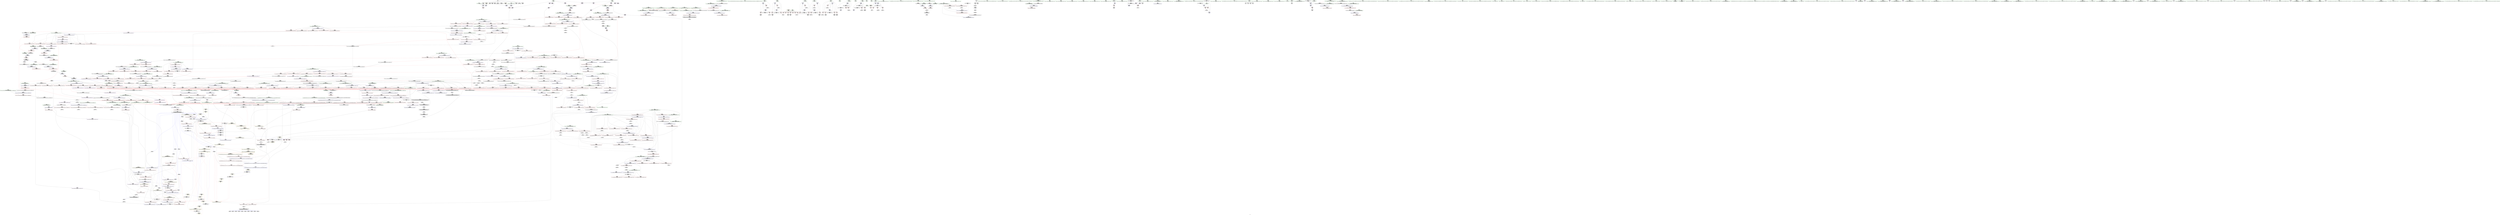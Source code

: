 digraph "SVFG" {
	label="SVFG";

	Node0x556b21c83dd0 [shape=record,color=grey,label="{NodeID: 0\nNullPtr}"];
	Node0x556b21c83dd0 -> Node0x556b21cee030[style=solid];
	Node0x556b21c83dd0 -> Node0x556b21cee130[style=solid];
	Node0x556b21c83dd0 -> Node0x556b21cee200[style=solid];
	Node0x556b21c83dd0 -> Node0x556b21cee2d0[style=solid];
	Node0x556b21c83dd0 -> Node0x556b21cee3a0[style=solid];
	Node0x556b21c83dd0 -> Node0x556b21cee470[style=solid];
	Node0x556b21c83dd0 -> Node0x556b21cee540[style=solid];
	Node0x556b21c83dd0 -> Node0x556b21cee610[style=solid];
	Node0x556b21c83dd0 -> Node0x556b21cee6e0[style=solid];
	Node0x556b21cf6190 [shape=record,color=blue,label="{NodeID: 775\n1301\<--1296\n__result.addr\<--__result\n_ZSt13move_backwardIPdS0_ET0_T_S2_S1_\n}"];
	Node0x556b21cf6190 -> Node0x556b21d05210[style=dashed];
	Node0x556b21cecdd0 [shape=record,color=red,label="{NodeID: 443\n620\<--606\n\<--__middle.addr\n_ZSt13__heap_selectIPdN9__gnu_cxx5__ops15_Iter_less_iterEEvT_S4_S4_T0_\n}"];
	Node0x556b21cecdd0 -> Node0x556b21d097f0[style=solid];
	Node0x556b21d31080 [shape=record,color=grey,label="{NodeID: 1218\n972 = cmp(970, 971, )\n}"];
	Node0x556b21ce0ef0 [shape=record,color=green,label="{NodeID: 111\n602\<--603\n__comp\<--__comp_field_insensitive\n_ZSt13__heap_selectIPdN9__gnu_cxx5__ops15_Iter_less_iterEEvT_S4_S4_T0_\n|{<s0>38|<s1>39|<s2>40}}"];
	Node0x556b21ce0ef0:s0 -> Node0x556b21dfe130[style=solid,color=red];
	Node0x556b21ce0ef0:s1 -> Node0x556b21dffeb0[style=solid,color=red];
	Node0x556b21ce0ef0:s2 -> Node0x556b21e01ee0[style=solid,color=red];
	Node0x556b21d02630 [shape=record,color=red,label="{NodeID: 554\n1055\<--1038\n\<--__b.addr\n_ZSt22__move_median_to_firstIPdN9__gnu_cxx5__ops15_Iter_less_iterEEvT_S4_S4_S4_T0_\n|{<s0>61}}"];
	Node0x556b21d02630:s0 -> Node0x556b21dffc20[style=solid,color=red];
	Node0x556b21ce5660 [shape=record,color=green,label="{NodeID: 222\n1417\<--1418\n_ZNSt20__copy_move_backwardILb1ELb1ESt26random_access_iterator_tagE13__copy_move_bIdEEPT_PKS3_S6_S4_\<--_ZNSt20__copy_move_backwardILb1ELb1ESt26random_access_iterator_tagE13__copy_move_bIdEEPT_PKS3_S6_S4__field_insensitive\n}"];
	Node0x556b21df8fc0 [shape=record,color=black,label="{NodeID: 1772\n793 = PHI(809, )\n}"];
	Node0x556b21df8fc0 -> Node0x556b21cfee20[style=solid];
	Node0x556b21d08060 [shape=record,color=blue,label="{NodeID: 665\n53\<--56\ni56\<--\nmain\n}"];
	Node0x556b21d08060 -> Node0x556b21cf5a40[style=dashed];
	Node0x556b21d08060 -> Node0x556b21cf5b10[style=dashed];
	Node0x556b21d08060 -> Node0x556b21ce9de0[style=dashed];
	Node0x556b21d08060 -> Node0x556b21d082d0[style=dashed];
	Node0x556b21d08060 -> Node0x556b21d64390[style=dashed];
	Node0x556b21cf3270 [shape=record,color=purple,label="{NodeID: 333\n579\<--571\nadd.ptr\<--\n_ZSt27__unguarded_partition_pivotIPdN9__gnu_cxx5__ops15_Iter_less_iterEET_S4_S4_T0_\n}"];
	Node0x556b21cf3270 -> Node0x556b21d094b0[style=solid];
	Node0x556b21cdd310 [shape=record,color=green,label="{NodeID: 1\n4\<--1\n.str\<--dummyObj\nGlob }"];
	Node0x556b21cf6260 [shape=record,color=blue,label="{NodeID: 776\n1321\<--1318\n__last.addr\<--__last\n_ZSt25__unguarded_linear_insertIPdN9__gnu_cxx5__ops14_Val_less_iterEEvT_T0_\n}"];
	Node0x556b21cf6260 -> Node0x556b21d052e0[style=dashed];
	Node0x556b21cf6260 -> Node0x556b21d053b0[style=dashed];
	Node0x556b21cf6260 -> Node0x556b21d766b0[style=dashed];
	Node0x556b21cecea0 [shape=record,color=red,label="{NodeID: 444\n634\<--606\n\<--__middle.addr\n_ZSt13__heap_selectIPdN9__gnu_cxx5__ops15_Iter_less_iterEEvT_S4_S4_T0_\n|{<s0>40}}"];
	Node0x556b21cecea0:s0 -> Node0x556b21e01c40[style=solid,color=red];
	Node0x556b21d31200 [shape=record,color=grey,label="{NodeID: 1219\n1213 = cmp(1211, 1212, )\n}"];
	Node0x556b21ce0fc0 [shape=record,color=green,label="{NodeID: 112\n604\<--605\n__first.addr\<--__first.addr_field_insensitive\n_ZSt13__heap_selectIPdN9__gnu_cxx5__ops15_Iter_less_iterEEvT_S4_S4_T0_\n}"];
	Node0x556b21ce0fc0 -> Node0x556b21ceca90[style=solid];
	Node0x556b21ce0fc0 -> Node0x556b21cecb60[style=solid];
	Node0x556b21ce0fc0 -> Node0x556b21cecc30[style=solid];
	Node0x556b21ce0fc0 -> Node0x556b21d09580[style=solid];
	Node0x556b21d02700 [shape=record,color=red,label="{NodeID: 555\n1082\<--1038\n\<--__b.addr\n_ZSt22__move_median_to_firstIPdN9__gnu_cxx5__ops15_Iter_less_iterEEvT_S4_S4_S4_T0_\n|{<s0>67}}"];
	Node0x556b21d02700:s0 -> Node0x556b21e00350[style=solid,color=red];
	Node0x556b21ce5760 [shape=record,color=green,label="{NodeID: 223\n1422\<--1423\n__it.addr\<--__it.addr_field_insensitive\n_ZSt12__niter_baseIPdET_S1_\n}"];
	Node0x556b21ce5760 -> Node0x556b21d06250[style=solid];
	Node0x556b21ce5760 -> Node0x556b21cf6f60[style=solid];
	Node0x556b21df9100 [shape=record,color=black,label="{NodeID: 1773\n804 = PHI(809, )\n}"];
	Node0x556b21df9100 -> Node0x556b21cfeef0[style=solid];
	Node0x556b21d08130 [shape=record,color=blue,label="{NodeID: 666\n49\<--227\nresb\<--inc66\nmain\n}"];
	Node0x556b21d08130 -> Node0x556b21d7a7b0[style=dashed];
	Node0x556b21cf3340 [shape=record,color=purple,label="{NodeID: 334\n723\<--721\nadd.ptr\<--\n_ZSt11__make_heapIPdN9__gnu_cxx5__ops15_Iter_less_iterEEvT_S4_RT0_\n|{<s0>42}}"];
	Node0x556b21cf3340:s0 -> Node0x556b21dfcbc0[style=solid,color=red];
	Node0x556b21cdd3a0 [shape=record,color=green,label="{NodeID: 2\n6\<--1\n.str.1\<--dummyObj\nGlob }"];
	Node0x556b21cf6330 [shape=record,color=blue,label="{NodeID: 777\n1323\<--1330\n__val\<--\n_ZSt25__unguarded_linear_insertIPdN9__gnu_cxx5__ops14_Val_less_iterEEvT_T0_\n|{|<s2>89}}"];
	Node0x556b21cf6330 -> Node0x556b21d05b00[style=dashed];
	Node0x556b21cf6330 -> Node0x556b21d05bd0[style=dashed];
	Node0x556b21cf6330:s2 -> Node0x556b21d6b7c0[style=dashed,color=red];
	Node0x556b21cecf70 [shape=record,color=red,label="{NodeID: 445\n624\<--608\n\<--__last.addr\n_ZSt13__heap_selectIPdN9__gnu_cxx5__ops15_Iter_less_iterEEvT_S4_S4_T0_\n}"];
	Node0x556b21cecf70 -> Node0x556b21d30480[style=solid];
	Node0x556b21d31380 [shape=record,color=grey,label="{NodeID: 1220\n666 = cmp(665, 667, )\n}"];
	Node0x556b21ce1090 [shape=record,color=green,label="{NodeID: 113\n606\<--607\n__middle.addr\<--__middle.addr_field_insensitive\n_ZSt13__heap_selectIPdN9__gnu_cxx5__ops15_Iter_less_iterEEvT_S4_S4_T0_\n}"];
	Node0x556b21ce1090 -> Node0x556b21cecd00[style=solid];
	Node0x556b21ce1090 -> Node0x556b21cecdd0[style=solid];
	Node0x556b21ce1090 -> Node0x556b21cecea0[style=solid];
	Node0x556b21ce1090 -> Node0x556b21d09650[style=solid];
	Node0x556b21d027d0 [shape=record,color=red,label="{NodeID: 556\n1091\<--1038\n\<--__b.addr\n_ZSt22__move_median_to_firstIPdN9__gnu_cxx5__ops15_Iter_less_iterEEvT_S4_S4_S4_T0_\n|{<s0>69}}"];
	Node0x556b21d027d0:s0 -> Node0x556b21dffc20[style=solid,color=red];
	Node0x556b21ce5830 [shape=record,color=green,label="{NodeID: 224\n1431\<--1432\n__first.addr\<--__first.addr_field_insensitive\n_ZNSt20__copy_move_backwardILb1ELb1ESt26random_access_iterator_tagE13__copy_move_bIdEEPT_PKS3_S6_S4_\n}"];
	Node0x556b21ce5830 -> Node0x556b21d06320[style=solid];
	Node0x556b21ce5830 -> Node0x556b21d063f0[style=solid];
	Node0x556b21ce5830 -> Node0x556b21cf7030[style=solid];
	Node0x556b21df9240 [shape=record,color=black,label="{NodeID: 1774\n901 = PHI(809, )\n}"];
	Node0x556b21df9240 -> Node0x556b21d00750[style=solid];
	Node0x556b21d08200 [shape=record,color=blue,label="{NodeID: 667\n51\<--230\ncurj\<--inc67\nmain\n}"];
	Node0x556b21d08200 -> Node0x556b21d7acb0[style=dashed];
	Node0x556b21cf3410 [shape=record,color=purple,label="{NodeID: 335\n860\<--858\nadd.ptr\<--\n_ZSt13__adjust_heapIPdldN9__gnu_cxx5__ops15_Iter_less_iterEEvT_T0_S5_T1_T2_\n|{<s0>49}}"];
	Node0x556b21cf3410:s0 -> Node0x556b21e00350[style=solid,color=red];
	Node0x556b21cdda60 [shape=record,color=green,label="{NodeID: 3\n8\<--1\n.str.2\<--dummyObj\nGlob }"];
	Node0x556b21cf6400 [shape=record,color=blue,label="{NodeID: 778\n1325\<--1332\n__next\<--\n_ZSt25__unguarded_linear_insertIPdN9__gnu_cxx5__ops14_Val_less_iterEEvT_T0_\n}"];
	Node0x556b21cf6400 -> Node0x556b21d05620[style=dashed];
	Node0x556b21cf6400 -> Node0x556b21cf64d0[style=dashed];
	Node0x556b21ced040 [shape=record,color=red,label="{NodeID: 446\n623\<--610\n\<--__i\n_ZSt13__heap_selectIPdN9__gnu_cxx5__ops15_Iter_less_iterEEvT_S4_S4_T0_\n}"];
	Node0x556b21ced040 -> Node0x556b21d30480[style=solid];
	Node0x556b21d31500 [shape=record,color=grey,label="{NodeID: 1221\n1136 = cmp(1134, 1135, )\n}"];
	Node0x556b21ce1160 [shape=record,color=green,label="{NodeID: 114\n608\<--609\n__last.addr\<--__last.addr_field_insensitive\n_ZSt13__heap_selectIPdN9__gnu_cxx5__ops15_Iter_less_iterEEvT_S4_S4_T0_\n}"];
	Node0x556b21ce1160 -> Node0x556b21cecf70[style=solid];
	Node0x556b21ce1160 -> Node0x556b21d09720[style=solid];
	Node0x556b21d028a0 [shape=record,color=red,label="{NodeID: 557\n1051\<--1040\n\<--__c.addr\n_ZSt22__move_median_to_firstIPdN9__gnu_cxx5__ops15_Iter_less_iterEEvT_S4_S4_S4_T0_\n|{<s0>60}}"];
	Node0x556b21d028a0:s0 -> Node0x556b21e006d0[style=solid,color=red];
	Node0x556b21ce5900 [shape=record,color=green,label="{NodeID: 225\n1433\<--1434\n__last.addr\<--__last.addr_field_insensitive\n_ZNSt20__copy_move_backwardILb1ELb1ESt26random_access_iterator_tagE13__copy_move_bIdEEPT_PKS3_S6_S4_\n}"];
	Node0x556b21ce5900 -> Node0x556b21d064c0[style=solid];
	Node0x556b21ce5900 -> Node0x556b21cf7100[style=solid];
	Node0x556b21df9380 [shape=record,color=black,label="{NodeID: 1775\n911 = PHI(926, )\n}"];
	Node0x556b21d082d0 [shape=record,color=blue,label="{NodeID: 668\n53\<--235\ni56\<--inc70\nmain\n}"];
	Node0x556b21d082d0 -> Node0x556b21cf5a40[style=dashed];
	Node0x556b21d082d0 -> Node0x556b21cf5b10[style=dashed];
	Node0x556b21d082d0 -> Node0x556b21ce9de0[style=dashed];
	Node0x556b21d082d0 -> Node0x556b21d082d0[style=dashed];
	Node0x556b21d082d0 -> Node0x556b21d64390[style=dashed];
	Node0x556b21cf34e0 [shape=record,color=purple,label="{NodeID: 336\n864\<--861\nadd.ptr2\<--\n_ZSt13__adjust_heapIPdldN9__gnu_cxx5__ops15_Iter_less_iterEEvT_T0_S5_T1_T2_\n|{<s0>49}}"];
	Node0x556b21cf34e0:s0 -> Node0x556b21e006d0[style=solid,color=red];
	Node0x556b21cddaf0 [shape=record,color=green,label="{NodeID: 4\n10\<--1\n.str.3\<--dummyObj\nGlob }"];
	Node0x556b21cf64d0 [shape=record,color=blue,label="{NodeID: 779\n1325\<--1335\n__next\<--incdec.ptr\n_ZSt25__unguarded_linear_insertIPdN9__gnu_cxx5__ops14_Val_less_iterEEvT_T0_\n}"];
	Node0x556b21cf64d0 -> Node0x556b21d76bb0[style=dashed];
	Node0x556b21ced110 [shape=record,color=red,label="{NodeID: 447\n627\<--610\n\<--__i\n_ZSt13__heap_selectIPdN9__gnu_cxx5__ops15_Iter_less_iterEEvT_S4_S4_T0_\n|{<s0>39}}"];
	Node0x556b21ced110:s0 -> Node0x556b21e00350[style=solid,color=red];
	Node0x556b21d31680 [shape=record,color=grey,label="{NodeID: 1222\n891 = cmp(887, 890, )\n}"];
	Node0x556b21ce5d10 [shape=record,color=green,label="{NodeID: 115\n610\<--611\n__i\<--__i_field_insensitive\n_ZSt13__heap_selectIPdN9__gnu_cxx5__ops15_Iter_less_iterEEvT_S4_S4_T0_\n}"];
	Node0x556b21ce5d10 -> Node0x556b21ced040[style=solid];
	Node0x556b21ce5d10 -> Node0x556b21ced110[style=solid];
	Node0x556b21ce5d10 -> Node0x556b21ced1e0[style=solid];
	Node0x556b21ce5d10 -> Node0x556b21ced2b0[style=solid];
	Node0x556b21ce5d10 -> Node0x556b21d097f0[style=solid];
	Node0x556b21ce5d10 -> Node0x556b21d098c0[style=solid];
	Node0x556b21d02970 [shape=record,color=red,label="{NodeID: 558\n1061\<--1040\n\<--__c.addr\n_ZSt22__move_median_to_firstIPdN9__gnu_cxx5__ops15_Iter_less_iterEEvT_S4_S4_S4_T0_\n|{<s0>62}}"];
	Node0x556b21d02970:s0 -> Node0x556b21e006d0[style=solid,color=red];
	Node0x556b21ce59d0 [shape=record,color=green,label="{NodeID: 226\n1435\<--1436\n__result.addr\<--__result.addr_field_insensitive\n_ZNSt20__copy_move_backwardILb1ELb1ESt26random_access_iterator_tagE13__copy_move_bIdEEPT_PKS3_S6_S4_\n}"];
	Node0x556b21ce59d0 -> Node0x556b21d06590[style=solid];
	Node0x556b21ce59d0 -> Node0x556b21d06660[style=solid];
	Node0x556b21ce59d0 -> Node0x556b21cf71d0[style=solid];
	Node0x556b21df9490 [shape=record,color=black,label="{NodeID: 1776\n920 = PHI(809, )\n}"];
	Node0x556b21df9490 -> Node0x556b21d00820[style=solid];
	Node0x556b21d083a0 [shape=record,color=blue,label="{NodeID: 669\n27\<--265\ntest\<--inc87\nmain\n}"];
	Node0x556b21d083a0 -> Node0x556b21d60c90[style=dashed];
	Node0x556b21cf35b0 [shape=record,color=purple,label="{NodeID: 337\n873\<--871\nadd.ptr3\<--\n_ZSt13__adjust_heapIPdldN9__gnu_cxx5__ops15_Iter_less_iterEEvT_T0_S5_T1_T2_\n|{<s0>50}}"];
	Node0x556b21cf35b0:s0 -> Node0x556b21dfcbc0[style=solid,color=red];
	Node0x556b21cddb80 [shape=record,color=green,label="{NodeID: 5\n56\<--1\n\<--dummyObj\nCan only get source location for instruction, argument, global var or function.}"];
	Node0x556b21cf65a0 [shape=record,color=blue,label="{NodeID: 780\n1346\<--1345\n\<--\n_ZSt25__unguarded_linear_insertIPdN9__gnu_cxx5__ops14_Val_less_iterEEvT_T0_\n}"];
	Node0x556b21cf65a0 -> Node0x556b21d770b0[style=dashed];
	Node0x556b21ced1e0 [shape=record,color=red,label="{NodeID: 448\n635\<--610\n\<--__i\n_ZSt13__heap_selectIPdN9__gnu_cxx5__ops15_Iter_less_iterEEvT_S4_S4_T0_\n|{<s0>40}}"];
	Node0x556b21ced1e0:s0 -> Node0x556b21e01d90[style=solid,color=red];
	Node0x556b21d31800 [shape=record,color=grey,label="{NodeID: 1223\n706 = cmp(705, 390, )\n}"];
	Node0x556b21ce5de0 [shape=record,color=green,label="{NodeID: 116\n618\<--619\n_ZSt11__make_heapIPdN9__gnu_cxx5__ops15_Iter_less_iterEEvT_S4_RT0_\<--_ZSt11__make_heapIPdN9__gnu_cxx5__ops15_Iter_less_iterEEvT_S4_RT0__field_insensitive\n}"];
	Node0x556b21d02a40 [shape=record,color=red,label="{NodeID: 559\n1065\<--1040\n\<--__c.addr\n_ZSt22__move_median_to_firstIPdN9__gnu_cxx5__ops15_Iter_less_iterEEvT_S4_S4_S4_T0_\n|{<s0>63}}"];
	Node0x556b21d02a40:s0 -> Node0x556b21dffc20[style=solid,color=red];
	Node0x556b21ce5aa0 [shape=record,color=green,label="{NodeID: 227\n1437\<--1438\n_Num\<--_Num_field_insensitive\n_ZNSt20__copy_move_backwardILb1ELb1ESt26random_access_iterator_tagE13__copy_move_bIdEEPT_PKS3_S6_S4_\n}"];
	Node0x556b21ce5aa0 -> Node0x556b21d06730[style=solid];
	Node0x556b21ce5aa0 -> Node0x556b21d06800[style=solid];
	Node0x556b21ce5aa0 -> Node0x556b21d068d0[style=solid];
	Node0x556b21ce5aa0 -> Node0x556b21d069a0[style=solid];
	Node0x556b21ce5aa0 -> Node0x556b21cf72a0[style=solid];
	Node0x556b21df9600 [shape=record,color=black,label="{NodeID: 1777\n978 = PHI(1007, )\n}"];
	Node0x556b21df9600 -> Node0x556b21cfbd00[style=solid];
	Node0x556b21d08470 [shape=record,color=blue,label="{NodeID: 670\n289\<--287\n__a.addr\<--__a\n_ZStorSt13_Ios_OpenmodeS_\n}"];
	Node0x556b21d08470 -> Node0x556b21cea2c0[style=dashed];
	Node0x556b21cf3680 [shape=record,color=purple,label="{NodeID: 338\n878\<--876\nadd.ptr5\<--\n_ZSt13__adjust_heapIPdldN9__gnu_cxx5__ops15_Iter_less_iterEEvT_T0_S5_T1_T2_\n}"];
	Node0x556b21cf3680 -> Node0x556b21d0b120[style=solid];
	Node0x556b21cddc10 [shape=record,color=green,label="{NodeID: 6\n59\<--1\n\<--dummyObj\nCan only get source location for instruction, argument, global var or function.}"];
	Node0x556b21cf6670 [shape=record,color=blue,label="{NodeID: 781\n1321\<--1348\n__last.addr\<--\n_ZSt25__unguarded_linear_insertIPdN9__gnu_cxx5__ops14_Val_less_iterEEvT_T0_\n}"];
	Node0x556b21cf6670 -> Node0x556b21d766b0[style=dashed];
	Node0x556b21ced2b0 [shape=record,color=red,label="{NodeID: 449\n641\<--610\n\<--__i\n_ZSt13__heap_selectIPdN9__gnu_cxx5__ops15_Iter_less_iterEEvT_S4_S4_T0_\n}"];
	Node0x556b21ced2b0 -> Node0x556b21cf2570[style=solid];
	Node0x556b21d31980 [shape=record,color=grey,label="{NodeID: 1224\n439 = cmp(438, 440, )\n}"];
	Node0x556b21ce5ee0 [shape=record,color=green,label="{NodeID: 117\n630\<--631\n_ZNK9__gnu_cxx5__ops15_Iter_less_iterclIPdS3_EEbT_T0_\<--_ZNK9__gnu_cxx5__ops15_Iter_less_iterclIPdS3_EEbT_T0__field_insensitive\n}"];
	Node0x556b21d02b10 [shape=record,color=red,label="{NodeID: 560\n1075\<--1040\n\<--__c.addr\n_ZSt22__move_median_to_firstIPdN9__gnu_cxx5__ops15_Iter_less_iterEEvT_S4_S4_S4_T0_\n|{<s0>65}}"];
	Node0x556b21d02b10:s0 -> Node0x556b21e006d0[style=solid,color=red];
	Node0x556b21ce5b70 [shape=record,color=green,label="{NodeID: 228\n1462\<--1463\nllvm.memmove.p0i8.p0i8.i64\<--llvm.memmove.p0i8.p0i8.i64_field_insensitive\n}"];
	Node0x556b21df9740 [shape=record,color=black,label="{NodeID: 1778\n987 = PHI(809, )\n}"];
	Node0x556b21df9740 -> Node0x556b21d015f0[style=solid];
	Node0x556b21d08540 [shape=record,color=blue,label="{NodeID: 671\n291\<--288\n__b.addr\<--__b\n_ZStorSt13_Ios_OpenmodeS_\n}"];
	Node0x556b21d08540 -> Node0x556b21cea390[style=dashed];
	Node0x556b21cf3750 [shape=record,color=purple,label="{NodeID: 339\n900\<--897\nadd.ptr14\<--\n_ZSt13__adjust_heapIPdldN9__gnu_cxx5__ops15_Iter_less_iterEEvT_T0_S5_T1_T2_\n|{<s0>51}}"];
	Node0x556b21cf3750:s0 -> Node0x556b21dfcbc0[style=solid,color=red];
	Node0x556b21cddcd0 [shape=record,color=green,label="{NodeID: 7\n63\<--1\n\<--dummyObj\nCan only get source location for instruction, argument, global var or function.|{<s0>2}}"];
	Node0x556b21cddcd0:s0 -> Node0x556b21dfc940[style=solid,color=red];
	Node0x556b21cf6740 [shape=record,color=blue,label="{NodeID: 782\n1325\<--1351\n__next\<--incdec.ptr3\n_ZSt25__unguarded_linear_insertIPdN9__gnu_cxx5__ops14_Val_less_iterEEvT_T0_\n}"];
	Node0x556b21cf6740 -> Node0x556b21d76bb0[style=dashed];
	Node0x556b21ced380 [shape=record,color=red,label="{NodeID: 450\n661\<--650\n\<--__first.addr\n_ZSt11__sort_heapIPdN9__gnu_cxx5__ops15_Iter_less_iterEEvT_S4_RT0_\n}"];
	Node0x556b21ced380 -> Node0x556b21cf01b0[style=solid];
	Node0x556b21d31b00 [shape=record,color=grey,label="{NodeID: 1225\n739 = cmp(738, 440, )\n}"];
	Node0x556b21ce5fe0 [shape=record,color=green,label="{NodeID: 118\n637\<--638\n_ZSt10__pop_heapIPdN9__gnu_cxx5__ops15_Iter_less_iterEEvT_S4_S4_RT0_\<--_ZSt10__pop_heapIPdN9__gnu_cxx5__ops15_Iter_less_iterEEvT_S4_S4_RT0__field_insensitive\n}"];
	Node0x556b21d02be0 [shape=record,color=red,label="{NodeID: 561\n1083\<--1040\n\<--__c.addr\n_ZSt22__move_median_to_firstIPdN9__gnu_cxx5__ops15_Iter_less_iterEEvT_S4_S4_S4_T0_\n|{<s0>67}}"];
	Node0x556b21d02be0:s0 -> Node0x556b21e006d0[style=solid,color=red];
	Node0x556b21d7edb0 [shape=record,color=black,label="{NodeID: 1336\nMR_140V_6 = PHI(MR_140V_5, MR_140V_3, MR_140V_3, )\npts\{826 \}\n}"];
	Node0x556b21d7edb0 -> Node0x556b21cff980[style=dashed];
	Node0x556b21cede00 [shape=record,color=green,label="{NodeID: 229\n1479\<--1480\nthis.addr\<--this.addr_field_insensitive\n_ZNK9__gnu_cxx5__ops14_Val_less_iterclIdPdEEbRT_T0_\n}"];
	Node0x556b21cede00 -> Node0x556b21d06a70[style=solid];
	Node0x556b21cede00 -> Node0x556b21cf7440[style=solid];
	Node0x556b21df9880 [shape=record,color=black,label="{NodeID: 1779\n1000 = PHI(809, )\n}"];
	Node0x556b21df9880 -> Node0x556b21d016c0[style=solid];
	Node0x556b21d08610 [shape=record,color=blue,label="{NodeID: 672\n316\<--314\n__first.addr\<--__first\n_ZSt4sortIPdEvT_S1_\n}"];
	Node0x556b21d08610 -> Node0x556b21cea460[style=dashed];
	Node0x556b21d890b0 [shape=record,color=yellow,style=double,label="{NodeID: 1447\n46V_1 = ENCHI(MR_46V_0)\npts\{32 34 \}\nFun[_ZSt13__heap_selectIPdN9__gnu_cxx5__ops15_Iter_less_iterEEvT_S4_S4_T0_]|{<s0>38|<s1>38}}"];
	Node0x556b21d890b0:s0 -> Node0x556b21d7a2b0[style=dashed,color=red];
	Node0x556b21d890b0:s1 -> Node0x556b21d810b0[style=dashed,color=red];
	Node0x556b21cf3820 [shape=record,color=purple,label="{NodeID: 340\n905\<--903\nadd.ptr16\<--\n_ZSt13__adjust_heapIPdldN9__gnu_cxx5__ops15_Iter_less_iterEEvT_T0_S5_T1_T2_\n}"];
	Node0x556b21cf3820 -> Node0x556b21d0b390[style=solid];
	Node0x556b21cddd90 [shape=record,color=green,label="{NodeID: 8\n64\<--1\n\<--dummyObj\nCan only get source location for instruction, argument, global var or function.|{<s0>2}}"];
	Node0x556b21cddd90:s0 -> Node0x556b21dfca80[style=solid,color=red];
	Node0x556b21cf6810 [shape=record,color=blue,label="{NodeID: 783\n1356\<--1355\n\<--\n_ZSt25__unguarded_linear_insertIPdN9__gnu_cxx5__ops14_Val_less_iterEEvT_T0_\n|{<s0>82|<s1>84}}"];
	Node0x556b21cf6810:s0 -> Node0x556b21d7c5b0[style=dashed,color=blue];
	Node0x556b21cf6810:s1 -> Node0x556b21d81ab0[style=dashed,color=blue];
	Node0x556b21ced450 [shape=record,color=red,label="{NodeID: 451\n672\<--650\n\<--__first.addr\n_ZSt11__sort_heapIPdN9__gnu_cxx5__ops15_Iter_less_iterEEvT_S4_RT0_\n|{<s0>41}}"];
	Node0x556b21ced450:s0 -> Node0x556b21e01af0[style=solid,color=red];
	Node0x556b21d31c80 [shape=record,color=grey,label="{NodeID: 1226\n1493 = cmp(1490, 1492, )\n}"];
	Node0x556b21d31c80 -> Node0x556b21cf1390[style=solid];
	Node0x556b21ce60e0 [shape=record,color=green,label="{NodeID: 119\n650\<--651\n__first.addr\<--__first.addr_field_insensitive\n_ZSt11__sort_heapIPdN9__gnu_cxx5__ops15_Iter_less_iterEEvT_S4_RT0_\n}"];
	Node0x556b21ce60e0 -> Node0x556b21ced380[style=solid];
	Node0x556b21ce60e0 -> Node0x556b21ced450[style=solid];
	Node0x556b21ce60e0 -> Node0x556b21d09990[style=solid];
	Node0x556b21d02cb0 [shape=record,color=red,label="{NodeID: 562\n1087\<--1040\n\<--__c.addr\n_ZSt22__move_median_to_firstIPdN9__gnu_cxx5__ops15_Iter_less_iterEEvT_S4_S4_S4_T0_\n|{<s0>68}}"];
	Node0x556b21d02cb0:s0 -> Node0x556b21dffc20[style=solid,color=red];
	Node0x556b21d7f2b0 [shape=record,color=black,label="{NodeID: 1337\nMR_148V_8 = PHI(MR_148V_7, MR_148V_3, MR_148V_3, )\npts\{834 \}\n}"];
	Node0x556b21cede90 [shape=record,color=green,label="{NodeID: 230\n1481\<--1482\n__val.addr\<--__val.addr_field_insensitive\n_ZNK9__gnu_cxx5__ops14_Val_less_iterclIdPdEEbRT_T0_\n}"];
	Node0x556b21cede90 -> Node0x556b21d06b40[style=solid];
	Node0x556b21cede90 -> Node0x556b21cf7510[style=solid];
	Node0x556b21df99c0 [shape=record,color=black,label="{NodeID: 1780\n1048 = PHI(747, )\n}"];
	Node0x556b21d086e0 [shape=record,color=blue,label="{NodeID: 673\n318\<--315\n__last.addr\<--__last\n_ZSt4sortIPdEvT_S1_\n}"];
	Node0x556b21d086e0 -> Node0x556b21cea530[style=dashed];
	Node0x556b21cf38f0 [shape=record,color=purple,label="{NodeID: 341\n977\<--975\nadd.ptr\<--\n_ZSt11__push_heapIPdldN9__gnu_cxx5__ops14_Iter_less_valEEvT_T0_S5_T1_RT2_\n|{<s0>56}}"];
	Node0x556b21cf38f0:s0 -> Node0x556b21df7070[style=solid,color=red];
	Node0x556b21cdde90 [shape=record,color=green,label="{NodeID: 9\n99\<--1\n\<--dummyObj\nCan only get source location for instruction, argument, global var or function.}"];
	Node0x556b21cf68e0 [shape=record,color=blue,label="{NodeID: 784\n1369\<--1366\n__first.addr\<--__first\n_ZSt23__copy_move_backward_a2ILb1EPdS0_ET1_T0_S2_S1_\n}"];
	Node0x556b21cf68e0 -> Node0x556b21d05ca0[style=dashed];
	Node0x556b21ced520 [shape=record,color=red,label="{NodeID: 452\n660\<--652\n\<--__last.addr\n_ZSt11__sort_heapIPdN9__gnu_cxx5__ops15_Iter_less_iterEEvT_S4_RT0_\n}"];
	Node0x556b21ced520 -> Node0x556b21cf00e0[style=solid];
	Node0x556b21d31e00 [shape=record,color=grey,label="{NodeID: 1227\n435 = cmp(434, 436, )\n}"];
	Node0x556b21ce61b0 [shape=record,color=green,label="{NodeID: 120\n652\<--653\n__last.addr\<--__last.addr_field_insensitive\n_ZSt11__sort_heapIPdN9__gnu_cxx5__ops15_Iter_less_iterEEvT_S4_RT0_\n}"];
	Node0x556b21ce61b0 -> Node0x556b21ced520[style=solid];
	Node0x556b21ce61b0 -> Node0x556b21ced5f0[style=solid];
	Node0x556b21ce61b0 -> Node0x556b21ced6c0[style=solid];
	Node0x556b21ce61b0 -> Node0x556b21ced790[style=solid];
	Node0x556b21ce61b0 -> Node0x556b21d09a60[style=solid];
	Node0x556b21ce61b0 -> Node0x556b21d09c00[style=solid];
	Node0x556b21d02d80 [shape=record,color=red,label="{NodeID: 563\n1114\<--1103\n\<--__first.addr\n_ZSt21__unguarded_partitionIPdN9__gnu_cxx5__ops15_Iter_less_iterEET_S4_S4_S4_T0_\n|{<s0>70}}"];
	Node0x556b21d02d80:s0 -> Node0x556b21e00350[style=solid,color=red];
	Node0x556b21d7f7b0 [shape=record,color=black,label="{NodeID: 1338\nMR_46V_5 = PHI(MR_46V_4, MR_46V_2, MR_46V_2, )\npts\{32 34 \}\n|{|<s1>55}}"];
	Node0x556b21d7f7b0 -> Node0x556b21d00820[style=dashed];
	Node0x556b21d7f7b0:s1 -> Node0x556b21d66690[style=dashed,color=red];
	Node0x556b21cedf60 [shape=record,color=green,label="{NodeID: 231\n1483\<--1484\n__it.addr\<--__it.addr_field_insensitive\n_ZNK9__gnu_cxx5__ops14_Val_less_iterclIdPdEEbRT_T0_\n}"];
	Node0x556b21cedf60 -> Node0x556b21d06c10[style=solid];
	Node0x556b21cedf60 -> Node0x556b21cf75e0[style=solid];
	Node0x556b21df9ad0 [shape=record,color=black,label="{NodeID: 1781\n1052 = PHI(747, )\n}"];
	Node0x556b21d087b0 [shape=record,color=blue,label="{NodeID: 674\n363\<--359\n__first.addr\<--__first\n_ZSt6__sortIPdN9__gnu_cxx5__ops15_Iter_less_iterEEvT_S4_T0_\n}"];
	Node0x556b21d087b0 -> Node0x556b21cea600[style=dashed];
	Node0x556b21d087b0 -> Node0x556b21cea6d0[style=dashed];
	Node0x556b21d087b0 -> Node0x556b21cea7a0[style=dashed];
	Node0x556b21d087b0 -> Node0x556b21cea870[style=dashed];
	Node0x556b21d892a0 [shape=record,color=yellow,style=double,label="{NodeID: 1449\n4V_1 = ENCHI(MR_4V_0)\npts\{22 \}\nFun[main]}"];
	Node0x556b21d892a0 -> Node0x556b21d07290[style=dashed];
	Node0x556b21d892a0 -> Node0x556b21d07430[style=dashed];
	Node0x556b21cf39c0 [shape=record,color=purple,label="{NodeID: 342\n986\<--984\nadd.ptr1\<--\n_ZSt11__push_heapIPdldN9__gnu_cxx5__ops14_Iter_less_valEEvT_T0_S5_T1_RT2_\n|{<s0>57}}"];
	Node0x556b21cf39c0:s0 -> Node0x556b21dfcbc0[style=solid,color=red];
	Node0x556b21cddf90 [shape=record,color=green,label="{NodeID: 10\n149\<--1\n\<--dummyObj\nCan only get source location for instruction, argument, global var or function.}"];
	Node0x556b21cf69b0 [shape=record,color=blue,label="{NodeID: 785\n1371\<--1367\n__last.addr\<--__last\n_ZSt23__copy_move_backward_a2ILb1EPdS0_ET1_T0_S2_S1_\n}"];
	Node0x556b21cf69b0 -> Node0x556b21d05d70[style=dashed];
	Node0x556b21ced5f0 [shape=record,color=red,label="{NodeID: 453\n669\<--652\n\<--__last.addr\n_ZSt11__sort_heapIPdN9__gnu_cxx5__ops15_Iter_less_iterEEvT_S4_RT0_\n}"];
	Node0x556b21ced5f0 -> Node0x556b21cf2640[style=solid];
	Node0x556b21d31f80 [shape=record,color=grey,label="{NodeID: 1228\n224 = cmp(219, 223, )\n}"];
	Node0x556b21ce6280 [shape=record,color=green,label="{NodeID: 121\n654\<--655\n__comp.addr\<--__comp.addr_field_insensitive\n_ZSt11__sort_heapIPdN9__gnu_cxx5__ops15_Iter_less_iterEEvT_S4_RT0_\n}"];
	Node0x556b21ce6280 -> Node0x556b21ced860[style=solid];
	Node0x556b21ce6280 -> Node0x556b21d09b30[style=solid];
	Node0x556b21d02e50 [shape=record,color=red,label="{NodeID: 564\n1118\<--1103\n\<--__first.addr\n_ZSt21__unguarded_partitionIPdN9__gnu_cxx5__ops15_Iter_less_iterEET_S4_S4_S4_T0_\n}"];
	Node0x556b21d02e50 -> Node0x556b21cf2710[style=solid];
	Node0x556b21d7fcb0 [shape=record,color=black,label="{NodeID: 1339\nMR_189V_5 = PHI(MR_189V_6, MR_189V_4, )\npts\{1106 \}\n}"];
	Node0x556b21d7fcb0 -> Node0x556b21d03260[style=dashed];
	Node0x556b21d7fcb0 -> Node0x556b21d03330[style=dashed];
	Node0x556b21d7fcb0 -> Node0x556b21d03400[style=dashed];
	Node0x556b21d7fcb0 -> Node0x556b21d034d0[style=dashed];
	Node0x556b21d7fcb0 -> Node0x556b21d035a0[style=dashed];
	Node0x556b21d7fcb0 -> Node0x556b21d0c7e0[style=dashed];
	Node0x556b21d7fcb0 -> Node0x556b21d0c8b0[style=dashed];
	Node0x556b21cee030 [shape=record,color=black,label="{NodeID: 232\n2\<--3\ndummyVal\<--dummyVal\n}"];
	Node0x556b21df9be0 [shape=record,color=black,label="{NodeID: 1782\n1062 = PHI(747, )\n}"];
	Node0x556b21d08880 [shape=record,color=blue,label="{NodeID: 675\n365\<--360\n__last.addr\<--__last\n_ZSt6__sortIPdN9__gnu_cxx5__ops15_Iter_less_iterEEvT_S4_T0_\n}"];
	Node0x556b21d08880 -> Node0x556b21cea940[style=dashed];
	Node0x556b21d08880 -> Node0x556b21ceaa10[style=dashed];
	Node0x556b21d08880 -> Node0x556b21ceaae0[style=dashed];
	Node0x556b21d08880 -> Node0x556b21ceabb0[style=dashed];
	Node0x556b21d89380 [shape=record,color=yellow,style=double,label="{NodeID: 1450\n6V_1 = ENCHI(MR_6V_0)\npts\{24 \}\nFun[main]}"];
	Node0x556b21d89380 -> Node0x556b21d07360[style=dashed];
	Node0x556b21d89380 -> Node0x556b21d07500[style=dashed];
	Node0x556b21cf3a90 [shape=record,color=purple,label="{NodeID: 343\n991\<--989\nadd.ptr3\<--\n_ZSt11__push_heapIPdldN9__gnu_cxx5__ops14_Iter_less_valEEvT_T0_S5_T1_RT2_\n}"];
	Node0x556b21cf3a90 -> Node0x556b21d0bbb0[style=solid];
	Node0x556b21cde090 [shape=record,color=green,label="{NodeID: 11\n150\<--1\n\<--dummyObj\nCan only get source location for instruction, argument, global var or function.}"];
	Node0x556b21cf6a80 [shape=record,color=blue,label="{NodeID: 786\n1373\<--1368\n__result.addr\<--__result\n_ZSt23__copy_move_backward_a2ILb1EPdS0_ET1_T0_S2_S1_\n}"];
	Node0x556b21cf6a80 -> Node0x556b21d05e40[style=dashed];
	Node0x556b21ced6c0 [shape=record,color=red,label="{NodeID: 454\n673\<--652\n\<--__last.addr\n_ZSt11__sort_heapIPdN9__gnu_cxx5__ops15_Iter_less_iterEEvT_S4_RT0_\n|{<s0>41}}"];
	Node0x556b21ced6c0:s0 -> Node0x556b21e01c40[style=solid,color=red];
	Node0x556b21d32100 [shape=record,color=grey,label="{NodeID: 1229\n1450 = cmp(1449, 440, )\n}"];
	Node0x556b21ce6350 [shape=record,color=green,label="{NodeID: 122\n683\<--684\n__first.addr\<--__first.addr_field_insensitive\n_ZSt11__make_heapIPdN9__gnu_cxx5__ops15_Iter_less_iterEEvT_S4_RT0_\n}"];
	Node0x556b21ce6350 -> Node0x556b21ced930[style=solid];
	Node0x556b21ce6350 -> Node0x556b21ceda00[style=solid];
	Node0x556b21ce6350 -> Node0x556b21cedad0[style=solid];
	Node0x556b21ce6350 -> Node0x556b21cedba0[style=solid];
	Node0x556b21ce6350 -> Node0x556b21d09cd0[style=solid];
	Node0x556b21d02f20 [shape=record,color=red,label="{NodeID: 565\n1134\<--1103\n\<--__first.addr\n_ZSt21__unguarded_partitionIPdN9__gnu_cxx5__ops15_Iter_less_iterEET_S4_S4_S4_T0_\n}"];
	Node0x556b21d02f20 -> Node0x556b21d31500[style=solid];
	Node0x556b21cee130 [shape=record,color=black,label="{NodeID: 233\n102\<--3\n\<--dummyVal\nmain\n}"];
	Node0x556b21df9cf0 [shape=record,color=black,label="{NodeID: 1783\n1076 = PHI(747, )\n}"];
	Node0x556b21d08950 [shape=record,color=blue,label="{NodeID: 676\n411\<--406\n__first.addr\<--__first\n_ZSt16__introsort_loopIPdlN9__gnu_cxx5__ops15_Iter_less_iterEEvT_S4_T0_T1_\n}"];
	Node0x556b21d08950 -> Node0x556b21ceac80[style=dashed];
	Node0x556b21d08950 -> Node0x556b21cead50[style=dashed];
	Node0x556b21d08950 -> Node0x556b21ceae20[style=dashed];
	Node0x556b21d89460 [shape=record,color=yellow,style=double,label="{NodeID: 1451\n8V_1 = ENCHI(MR_8V_0)\npts\{26 \}\nFun[main]}"];
	Node0x556b21d89460 -> Node0x556b21cf4040[style=dashed];
	Node0x556b21cf3b60 [shape=record,color=purple,label="{NodeID: 344\n1004\<--1002\nadd.ptr7\<--\n_ZSt11__push_heapIPdldN9__gnu_cxx5__ops14_Iter_less_valEEvT_T0_S5_T1_RT2_\n}"];
	Node0x556b21cf3b60 -> Node0x556b21d0be20[style=solid];
	Node0x556b21cde190 [shape=record,color=green,label="{NodeID: 12\n151\<--1\n\<--dummyObj\nCan only get source location for instruction, argument, global var or function.}"];
	Node0x556b21cf6b50 [shape=record,color=blue,label="{NodeID: 787\n1392\<--1391\n__it.addr\<--__it\n_ZSt12__miter_baseIPdET_S1_\n}"];
	Node0x556b21cf6b50 -> Node0x556b21d05f10[style=dashed];
	Node0x556b21ced790 [shape=record,color=red,label="{NodeID: 455\n674\<--652\n\<--__last.addr\n_ZSt11__sort_heapIPdN9__gnu_cxx5__ops15_Iter_less_iterEEvT_S4_RT0_\n|{<s0>41}}"];
	Node0x556b21ced790:s0 -> Node0x556b21e01d90[style=solid,color=red];
	Node0x556b21d32280 [shape=record,color=grey,label="{NodeID: 1230\n505 = cmp(504, 436, )\n}"];
	Node0x556b21ce6420 [shape=record,color=green,label="{NodeID: 123\n685\<--686\n__last.addr\<--__last.addr_field_insensitive\n_ZSt11__make_heapIPdN9__gnu_cxx5__ops15_Iter_less_iterEEvT_S4_RT0_\n}"];
	Node0x556b21ce6420 -> Node0x556b21cedc70[style=solid];
	Node0x556b21ce6420 -> Node0x556b21cedd40[style=solid];
	Node0x556b21ce6420 -> Node0x556b21d09da0[style=solid];
	Node0x556b21d02ff0 [shape=record,color=red,label="{NodeID: 566\n1138\<--1103\n\<--__first.addr\n_ZSt21__unguarded_partitionIPdN9__gnu_cxx5__ops15_Iter_less_iterEET_S4_S4_S4_T0_\n}"];
	Node0x556b21d02ff0 -> Node0x556b21cf0aa0[style=solid];
	Node0x556b21cee200 [shape=record,color=black,label="{NodeID: 234\n103\<--3\n\<--dummyVal\nmain\n}"];
	Node0x556b21cee200 -> Node0x556b21d07290[style=solid];
	Node0x556b21df9e30 [shape=record,color=black,label="{NodeID: 1784\n1084 = PHI(747, )\n}"];
	Node0x556b21d08a20 [shape=record,color=blue,label="{NodeID: 677\n413\<--407\n__last.addr\<--__last\n_ZSt16__introsort_loopIPdlN9__gnu_cxx5__ops15_Iter_less_iterEEvT_S4_T0_T1_\n}"];
	Node0x556b21d08a20 -> Node0x556b21d784b0[style=dashed];
	Node0x556b21cf3c30 [shape=record,color=purple,label="{NodeID: 345\n1455\<--1452\nadd.ptr\<--\n_ZNSt20__copy_move_backwardILb1ELb1ESt26random_access_iterator_tagE13__copy_move_bIdEEPT_PKS3_S6_S4_\n}"];
	Node0x556b21cf3c30 -> Node0x556b21cf1120[style=solid];
	Node0x556b21cde290 [shape=record,color=green,label="{NodeID: 13\n189\<--1\n\<--dummyObj\nCan only get source location for instruction, argument, global var or function.}"];
	Node0x556b21cf6c20 [shape=record,color=blue,label="{NodeID: 788\n1401\<--1398\n__first.addr\<--__first\n_ZSt22__copy_move_backward_aILb1EPdS0_ET1_T0_S2_S1_\n}"];
	Node0x556b21cf6c20 -> Node0x556b21d05fe0[style=dashed];
	Node0x556b21ced860 [shape=record,color=red,label="{NodeID: 456\n675\<--654\n\<--__comp.addr\n_ZSt11__sort_heapIPdN9__gnu_cxx5__ops15_Iter_less_iterEEvT_S4_RT0_\n|{<s0>41}}"];
	Node0x556b21ced860:s0 -> Node0x556b21e01ee0[style=solid,color=red];
	Node0x556b21d32400 [shape=record,color=grey,label="{NodeID: 1231\n182 = cmp(177, 181, )\n}"];
	Node0x556b21ce64f0 [shape=record,color=green,label="{NodeID: 124\n687\<--688\n__comp.addr\<--__comp.addr_field_insensitive\n_ZSt11__make_heapIPdN9__gnu_cxx5__ops15_Iter_less_iterEEvT_S4_RT0_\n}"];
	Node0x556b21ce64f0 -> Node0x556b21cfdc40[style=solid];
	Node0x556b21ce64f0 -> Node0x556b21d09e70[style=solid];
	Node0x556b21d030c0 [shape=record,color=red,label="{NodeID: 567\n1140\<--1103\n\<--__first.addr\n_ZSt21__unguarded_partitionIPdN9__gnu_cxx5__ops15_Iter_less_iterEET_S4_S4_S4_T0_\n|{<s0>72}}"];
	Node0x556b21d030c0:s0 -> Node0x556b21dff990[style=solid,color=red];
	Node0x556b21cee2d0 [shape=record,color=black,label="{NodeID: 235\n105\<--3\n\<--dummyVal\nmain\n}"];
	Node0x556b21cee2d0 -> Node0x556b21d07360[style=solid];
	Node0x556b21df9f70 [shape=record,color=black,label="{NodeID: 1785\n1116 = PHI(747, )\n}"];
	Node0x556b21d08af0 [shape=record,color=blue,label="{NodeID: 678\n415\<--408\n__depth_limit.addr\<--__depth_limit\n_ZSt16__introsort_loopIPdlN9__gnu_cxx5__ops15_Iter_less_iterEEvT_S4_T0_T1_\n}"];
	Node0x556b21d08af0 -> Node0x556b21d775b0[style=dashed];
	Node0x556b21d89620 [shape=record,color=yellow,style=double,label="{NodeID: 1453\n12V_1 = ENCHI(MR_12V_0)\npts\{30 \}\nFun[main]}"];
	Node0x556b21d89620 -> Node0x556b21cf4380[style=dashed];
	Node0x556b21d89620 -> Node0x556b21cf4450[style=dashed];
	Node0x556b21d89620 -> Node0x556b21cf4520[style=dashed];
	Node0x556b21d89620 -> Node0x556b21cf45f0[style=dashed];
	Node0x556b21d89620 -> Node0x556b21cf46c0[style=dashed];
	Node0x556b21d89620 -> Node0x556b21cf4790[style=dashed];
	Node0x556b21d89620 -> Node0x556b21cf4860[style=dashed];
	Node0x556b21cf3d00 [shape=record,color=purple,label="{NodeID: 346\n1468\<--1465\nadd.ptr2\<--\n_ZNSt20__copy_move_backwardILb1ELb1ESt26random_access_iterator_tagE13__copy_move_bIdEEPT_PKS3_S6_S4_\n}"];
	Node0x556b21cf3d00 -> Node0x556b21cf12c0[style=solid];
	Node0x556b21cde390 [shape=record,color=green,label="{NodeID: 14\n253\<--1\n\<--dummyObj\nCan only get source location for instruction, argument, global var or function.}"];
	Node0x556b21cf6cf0 [shape=record,color=blue,label="{NodeID: 789\n1403\<--1399\n__last.addr\<--__last\n_ZSt22__copy_move_backward_aILb1EPdS0_ET1_T0_S2_S1_\n}"];
	Node0x556b21cf6cf0 -> Node0x556b21d060b0[style=dashed];
	Node0x556b21ced930 [shape=record,color=red,label="{NodeID: 457\n701\<--683\n\<--__first.addr\n_ZSt11__make_heapIPdN9__gnu_cxx5__ops15_Iter_less_iterEEvT_S4_RT0_\n}"];
	Node0x556b21ced930 -> Node0x556b21cf0350[style=solid];
	Node0x556b21d32580 [shape=record,color=grey,label="{NodeID: 1232\n1282 = cmp(1280, 1281, )\n}"];
	Node0x556b21ce65c0 [shape=record,color=green,label="{NodeID: 125\n689\<--690\n__len\<--__len_field_insensitive\n_ZSt11__make_heapIPdN9__gnu_cxx5__ops15_Iter_less_iterEEvT_S4_RT0_\n}"];
	Node0x556b21ce65c0 -> Node0x556b21cfdd10[style=solid];
	Node0x556b21ce65c0 -> Node0x556b21cfdde0[style=solid];
	Node0x556b21ce65c0 -> Node0x556b21d09f40[style=solid];
	Node0x556b21d03190 [shape=record,color=red,label="{NodeID: 568\n1143\<--1103\n\<--__first.addr\n_ZSt21__unguarded_partitionIPdN9__gnu_cxx5__ops15_Iter_less_iterEET_S4_S4_S4_T0_\n}"];
	Node0x556b21d03190 -> Node0x556b21cf2980[style=solid];
	Node0x556b21d810b0 [shape=record,color=black,label="{NodeID: 1343\nMR_46V_3 = PHI(MR_46V_1, MR_46V_4, )\npts\{32 34 \}\n|{|<s2>44}}"];
	Node0x556b21d810b0 -> Node0x556b21cfe1f0[style=dashed];
	Node0x556b21d810b0 -> Node0x556b21cfe2c0[style=dashed];
	Node0x556b21d810b0:s2 -> Node0x556b21d65790[style=dashed,color=red];
	Node0x556b21cee3a0 [shape=record,color=black,label="{NodeID: 236\n108\<--3\n\<--dummyVal\nmain\n}"];
	Node0x556b21dfa0b0 [shape=record,color=black,label="{NodeID: 1786\n1128 = PHI(747, )\n}"];
	Node0x556b21d08bc0 [shape=record,color=blue,label="{NodeID: 679\n415\<--450\n__depth_limit.addr\<--dec\n_ZSt16__introsort_loopIPdlN9__gnu_cxx5__ops15_Iter_less_iterEEvT_S4_T0_T1_\n}"];
	Node0x556b21d08bc0 -> Node0x556b21ceb4a0[style=dashed];
	Node0x556b21d08bc0 -> Node0x556b21d775b0[style=dashed];
	Node0x556b21cf3dd0 [shape=record,color=red,label="{NodeID: 347\n273\<--15\n\<--retval\nmain\n}"];
	Node0x556b21cf3dd0 -> Node0x556b21cef580[style=solid];
	Node0x556b21cde490 [shape=record,color=green,label="{NodeID: 15\n385\<--1\n\<--dummyObj\nCan only get source location for instruction, argument, global var or function.}"];
	Node0x556b21cf6dc0 [shape=record,color=blue,label="{NodeID: 790\n1405\<--1400\n__result.addr\<--__result\n_ZSt22__copy_move_backward_aILb1EPdS0_ET1_T0_S2_S1_\n}"];
	Node0x556b21cf6dc0 -> Node0x556b21d06180[style=dashed];
	Node0x556b21ceda00 [shape=record,color=red,label="{NodeID: 458\n710\<--683\n\<--__first.addr\n_ZSt11__make_heapIPdN9__gnu_cxx5__ops15_Iter_less_iterEEvT_S4_RT0_\n}"];
	Node0x556b21ceda00 -> Node0x556b21cf04f0[style=solid];
	Node0x556b21d32700 [shape=record,color=grey,label="{NodeID: 1233\n172 = cmp(171, 56, )\n}"];
	Node0x556b21ce6690 [shape=record,color=green,label="{NodeID: 126\n691\<--692\n__parent\<--__parent_field_insensitive\n_ZSt11__make_heapIPdN9__gnu_cxx5__ops15_Iter_less_iterEEvT_S4_RT0_\n}"];
	Node0x556b21ce6690 -> Node0x556b21cfdeb0[style=solid];
	Node0x556b21ce6690 -> Node0x556b21cfdf80[style=solid];
	Node0x556b21ce6690 -> Node0x556b21cfe050[style=solid];
	Node0x556b21ce6690 -> Node0x556b21cfe120[style=solid];
	Node0x556b21ce6690 -> Node0x556b21d0a010[style=solid];
	Node0x556b21ce6690 -> Node0x556b21d0a1b0[style=solid];
	Node0x556b21d03260 [shape=record,color=red,label="{NodeID: 569\n1122\<--1105\n\<--__last.addr\n_ZSt21__unguarded_partitionIPdN9__gnu_cxx5__ops15_Iter_less_iterEET_S4_S4_S4_T0_\n}"];
	Node0x556b21d03260 -> Node0x556b21cf27e0[style=solid];
	Node0x556b21d815b0 [shape=record,color=black,label="{NodeID: 1344\nMR_46V_3 = PHI(MR_46V_2, MR_46V_1, )\npts\{32 34 \}\n|{<s0>96}}"];
	Node0x556b21d815b0:s0 -> Node0x556b21da6df0[style=dashed,color=blue];
	Node0x556b21cee470 [shape=record,color=black,label="{NodeID: 237\n109\<--3\n\<--dummyVal\nmain\n}"];
	Node0x556b21cee470 -> Node0x556b21d07430[style=solid];
	Node0x556b21dfa1f0 [shape=record,color=black,label="{NodeID: 1787\n1174 = PHI(809, )\n}"];
	Node0x556b21dfa1f0 -> Node0x556b21d03cf0[style=solid];
	Node0x556b21d08c90 [shape=record,color=blue,label="{NodeID: 680\n419\<--455\n__cut\<--call\n_ZSt16__introsort_loopIPdlN9__gnu_cxx5__ops15_Iter_less_iterEEvT_S4_T0_T1_\n}"];
	Node0x556b21d08c90 -> Node0x556b21ceb570[style=dashed];
	Node0x556b21d08c90 -> Node0x556b21ceb640[style=dashed];
	Node0x556b21d08c90 -> Node0x556b21d77ab0[style=dashed];
	Node0x556b21cf3ea0 [shape=record,color=red,label="{NodeID: 348\n277\<--21\nexn\<--exn.slot\nmain\n}"];
	Node0x556b21cde590 [shape=record,color=green,label="{NodeID: 16\n390\<--1\n\<--dummyObj\nCan only get source location for instruction, argument, global var or function.}"];
	Node0x556b21cf6e90 [shape=record,color=blue,label="{NodeID: 791\n1407\<--189\n__simple\<--\n_ZSt22__copy_move_backward_aILb1EPdS0_ET1_T0_S2_S1_\n}"];
	Node0x556b21cedad0 [shape=record,color=red,label="{NodeID: 459\n721\<--683\n\<--__first.addr\n_ZSt11__make_heapIPdN9__gnu_cxx5__ops15_Iter_less_iterEEvT_S4_RT0_\n}"];
	Node0x556b21cedad0 -> Node0x556b21cf3340[style=solid];
	Node0x556b21d32880 [shape=record,color=grey,label="{NodeID: 1234\n166 = cmp(164, 165, )\n}"];
	Node0x556b21ce6760 [shape=record,color=green,label="{NodeID: 127\n693\<--694\n__value\<--__value_field_insensitive\n_ZSt11__make_heapIPdN9__gnu_cxx5__ops15_Iter_less_iterEEvT_S4_RT0_\n|{|<s1>43}}"];
	Node0x556b21ce6760 -> Node0x556b21d0a0e0[style=solid];
	Node0x556b21ce6760:s1 -> Node0x556b21dfcbc0[style=solid,color=red];
	Node0x556b21d03330 [shape=record,color=red,label="{NodeID: 570\n1127\<--1105\n\<--__last.addr\n_ZSt21__unguarded_partitionIPdN9__gnu_cxx5__ops15_Iter_less_iterEET_S4_S4_S4_T0_\n|{<s0>71}}"];
	Node0x556b21d03330:s0 -> Node0x556b21e006d0[style=solid,color=red];
	Node0x556b21d81ab0 [shape=record,color=black,label="{NodeID: 1345\nMR_46V_2 = PHI(MR_46V_3, MR_46V_1, )\npts\{32 34 \}\n|{<s0>32|<s1>84|<s2>84}}"];
	Node0x556b21d81ab0:s0 -> Node0x556b21d67a90[style=dashed,color=blue];
	Node0x556b21d81ab0:s1 -> Node0x556b21d05a30[style=dashed,color=red];
	Node0x556b21d81ab0:s2 -> Node0x556b21d770b0[style=dashed,color=red];
	Node0x556b21cee540 [shape=record,color=black,label="{NodeID: 238\n111\<--3\n\<--dummyVal\nmain\n}"];
	Node0x556b21cee540 -> Node0x556b21d07500[style=solid];
	Node0x556b21dfa3c0 [shape=record,color=black,label="{NodeID: 1788\n1178 = PHI(809, )\n}"];
	Node0x556b21dfa3c0 -> Node0x556b21d03dc0[style=solid];
	Node0x556b21d08d60 [shape=record,color=blue,label="{NodeID: 681\n413\<--463\n__last.addr\<--\n_ZSt16__introsort_loopIPdlN9__gnu_cxx5__ops15_Iter_less_iterEEvT_S4_T0_T1_\n}"];
	Node0x556b21d08d60 -> Node0x556b21d784b0[style=dashed];
	Node0x556b21cf3f70 [shape=record,color=red,label="{NodeID: 349\n278\<--23\nsel\<--ehselector.slot\nmain\n}"];
	Node0x556b21cde690 [shape=record,color=green,label="{NodeID: 17\n436\<--1\n\<--dummyObj\nCan only get source location for instruction, argument, global var or function.}"];
	Node0x556b21cf6f60 [shape=record,color=blue,label="{NodeID: 792\n1422\<--1421\n__it.addr\<--__it\n_ZSt12__niter_baseIPdET_S1_\n}"];
	Node0x556b21cf6f60 -> Node0x556b21d06250[style=dashed];
	Node0x556b21cedba0 [shape=record,color=red,label="{NodeID: 460\n729\<--683\n\<--__first.addr\n_ZSt11__make_heapIPdN9__gnu_cxx5__ops15_Iter_less_iterEEvT_S4_RT0_\n|{<s0>44}}"];
	Node0x556b21cedba0:s0 -> Node0x556b21e02030[style=solid,color=red];
	Node0x556b21d32a00 [shape=record,color=grey,label="{NodeID: 1235\n375 = cmp(373, 374, )\n}"];
	Node0x556b21ce6830 [shape=record,color=green,label="{NodeID: 128\n695\<--696\nagg.tmp\<--agg.tmp_field_insensitive\n_ZSt11__make_heapIPdN9__gnu_cxx5__ops15_Iter_less_iterEEvT_S4_RT0_\n}"];
	Node0x556b21d03400 [shape=record,color=red,label="{NodeID: 571\n1130\<--1105\n\<--__last.addr\n_ZSt21__unguarded_partitionIPdN9__gnu_cxx5__ops15_Iter_less_iterEET_S4_S4_S4_T0_\n}"];
	Node0x556b21d03400 -> Node0x556b21cf28b0[style=solid];
	Node0x556b21d81fb0 [shape=record,color=black,label="{NodeID: 1346\nMR_223V_3 = PHI(MR_223V_4, MR_223V_2, )\npts\{1268 \}\n}"];
	Node0x556b21d81fb0 -> Node0x556b21d04e00[style=dashed];
	Node0x556b21d81fb0 -> Node0x556b21d04ed0[style=dashed];
	Node0x556b21d81fb0 -> Node0x556b21d04fa0[style=dashed];
	Node0x556b21d81fb0 -> Node0x556b21cf5f20[style=dashed];
	Node0x556b21cee610 [shape=record,color=black,label="{NodeID: 239\n279\<--3\nlpad.val\<--dummyVal\nmain\n}"];
	Node0x556b21dfa500 [shape=record,color=black,label="{NodeID: 1789\n1182 = PHI(809, )\n}"];
	Node0x556b21dfa500 -> Node0x556b21d03e90[style=solid];
	Node0x556b21d08e30 [shape=record,color=blue,label="{NodeID: 682\n469\<--468\n__n.addr\<--__n\n_ZSt4__lgl\n}"];
	Node0x556b21d08e30 -> Node0x556b21ceb710[style=dashed];
	Node0x556b21cf4040 [shape=record,color=red,label="{NodeID: 350\n78\<--25\n\<--t\nmain\n}"];
	Node0x556b21cf4040 -> Node0x556b21d30600[style=solid];
	Node0x556b21cde790 [shape=record,color=green,label="{NodeID: 18\n440\<--1\n\<--dummyObj\nCan only get source location for instruction, argument, global var or function.|{<s0>48}}"];
	Node0x556b21cde790:s0 -> Node0x556b21dec750[style=solid,color=red];
	Node0x556b21cf7030 [shape=record,color=blue,label="{NodeID: 793\n1431\<--1428\n__first.addr\<--__first\n_ZNSt20__copy_move_backwardILb1ELb1ESt26random_access_iterator_tagE13__copy_move_bIdEEPT_PKS3_S6_S4_\n}"];
	Node0x556b21cf7030 -> Node0x556b21d06320[style=dashed];
	Node0x556b21cf7030 -> Node0x556b21d063f0[style=dashed];
	Node0x556b21cedc70 [shape=record,color=red,label="{NodeID: 461\n700\<--685\n\<--__last.addr\n_ZSt11__make_heapIPdN9__gnu_cxx5__ops15_Iter_less_iterEEvT_S4_RT0_\n}"];
	Node0x556b21cedc70 -> Node0x556b21cf0280[style=solid];
	Node0x556b21d32b80 [shape=record,color=grey,label="{NodeID: 1236\n159 = cmp(157, 158, )\n}"];
	Node0x556b21ce6900 [shape=record,color=green,label="{NodeID: 129\n725\<--726\n_ZSt4moveIRdEONSt16remove_referenceIT_E4typeEOS2_\<--_ZSt4moveIRdEONSt16remove_referenceIT_E4typeEOS2__field_insensitive\n}"];
	Node0x556b21d034d0 [shape=record,color=red,label="{NodeID: 572\n1135\<--1105\n\<--__last.addr\n_ZSt21__unguarded_partitionIPdN9__gnu_cxx5__ops15_Iter_less_iterEET_S4_S4_S4_T0_\n}"];
	Node0x556b21d034d0 -> Node0x556b21d31500[style=solid];
	Node0x556b21d824b0 [shape=record,color=black,label="{NodeID: 1347\nMR_22V_5 = PHI(MR_22V_6, MR_22V_4, )\npts\{42 \}\n}"];
	Node0x556b21d824b0 -> Node0x556b21cf4e10[style=dashed];
	Node0x556b21d824b0 -> Node0x556b21cf4ee0[style=dashed];
	Node0x556b21d824b0 -> Node0x556b21d07d20[style=dashed];
	Node0x556b21d824b0 -> Node0x556b21d62590[style=dashed];
	Node0x556b21d824b0 -> Node0x556b21d824b0[style=dashed];
	Node0x556b21cee6e0 [shape=record,color=black,label="{NodeID: 240\n280\<--3\nlpad.val89\<--dummyVal\nmain\n}"];
	Node0x556b21dfa640 [shape=record,color=black,label="{NodeID: 1790\n1226 = PHI(747, )\n}"];
	Node0x556b21d08f00 [shape=record,color=blue,label="{NodeID: 683\n487\<--483\n__first.addr\<--__first\n_ZSt22__final_insertion_sortIPdN9__gnu_cxx5__ops15_Iter_less_iterEEvT_S4_T0_\n}"];
	Node0x556b21d08f00 -> Node0x556b21ceb7e0[style=dashed];
	Node0x556b21d08f00 -> Node0x556b21ceb8b0[style=dashed];
	Node0x556b21d08f00 -> Node0x556b21ceb980[style=dashed];
	Node0x556b21d08f00 -> Node0x556b21ceba50[style=dashed];
	Node0x556b21d08f00 -> Node0x556b21cebb20[style=dashed];
	Node0x556b21cf4110 [shape=record,color=red,label="{NodeID: 351\n77\<--27\n\<--test\nmain\n}"];
	Node0x556b21cf4110 -> Node0x556b21d30600[style=solid];
	Node0x556b21cde890 [shape=record,color=green,label="{NodeID: 19\n451\<--1\n\<--dummyObj\nCan only get source location for instruction, argument, global var or function.}"];
	Node0x556b21cf7100 [shape=record,color=blue,label="{NodeID: 794\n1433\<--1429\n__last.addr\<--__last\n_ZNSt20__copy_move_backwardILb1ELb1ESt26random_access_iterator_tagE13__copy_move_bIdEEPT_PKS3_S6_S4_\n}"];
	Node0x556b21cf7100 -> Node0x556b21d064c0[style=dashed];
	Node0x556b21cedd40 [shape=record,color=red,label="{NodeID: 462\n709\<--685\n\<--__last.addr\n_ZSt11__make_heapIPdN9__gnu_cxx5__ops15_Iter_less_iterEEvT_S4_RT0_\n}"];
	Node0x556b21cedd40 -> Node0x556b21cf0420[style=solid];
	Node0x556b21d32d00 [shape=record,color=grey,label="{NodeID: 1237\n1025 = cmp(1022, 1024, )\n}"];
	Node0x556b21d32d00 -> Node0x556b21cf09d0[style=solid];
	Node0x556b21ce6a00 [shape=record,color=green,label="{NodeID: 130\n736\<--737\n_ZSt13__adjust_heapIPdldN9__gnu_cxx5__ops15_Iter_less_iterEEvT_T0_S5_T1_T2_\<--_ZSt13__adjust_heapIPdldN9__gnu_cxx5__ops15_Iter_less_iterEEvT_T0_S5_T1_T2__field_insensitive\n}"];
	Node0x556b21d035a0 [shape=record,color=red,label="{NodeID: 573\n1141\<--1105\n\<--__last.addr\n_ZSt21__unguarded_partitionIPdN9__gnu_cxx5__ops15_Iter_less_iterEET_S4_S4_S4_T0_\n|{<s0>72}}"];
	Node0x556b21d035a0:s0 -> Node0x556b21dffc20[style=solid,color=red];
	Node0x556b21cee7b0 [shape=record,color=black,label="{NodeID: 241\n71\<--17\n\<--ifs\nmain\n}"];
	Node0x556b21dfa750 [shape=record,color=black,label="{NodeID: 1791\n1229 = PHI(809, )\n}"];
	Node0x556b21dfa750 -> Node0x556b21d04ac0[style=solid];
	Node0x556b21d08fd0 [shape=record,color=blue,label="{NodeID: 684\n489\<--484\n__last.addr\<--__last\n_ZSt22__final_insertion_sortIPdN9__gnu_cxx5__ops15_Iter_less_iterEEvT_S4_T0_\n}"];
	Node0x556b21d08fd0 -> Node0x556b21cebbf0[style=dashed];
	Node0x556b21d08fd0 -> Node0x556b21cebcc0[style=dashed];
	Node0x556b21d08fd0 -> Node0x556b21cebd90[style=dashed];
	Node0x556b21cf41e0 [shape=record,color=red,label="{NodeID: 352\n243\<--27\n\<--test\nmain\n}"];
	Node0x556b21cf41e0 -> Node0x556b21cfc490[style=solid];
	Node0x556b21cde990 [shape=record,color=green,label="{NodeID: 20\n474\<--1\n\<--dummyObj\nCan only get source location for instruction, argument, global var or function.}"];
	Node0x556b21cf71d0 [shape=record,color=blue,label="{NodeID: 795\n1435\<--1430\n__result.addr\<--__result\n_ZNSt20__copy_move_backwardILb1ELb1ESt26random_access_iterator_tagE13__copy_move_bIdEEPT_PKS3_S6_S4_\n}"];
	Node0x556b21cf71d0 -> Node0x556b21d06590[style=dashed];
	Node0x556b21cf71d0 -> Node0x556b21d06660[style=dashed];
	Node0x556b21cfdc40 [shape=record,color=red,label="{NodeID: 463\n734\<--687\n\<--__comp.addr\n_ZSt11__make_heapIPdN9__gnu_cxx5__ops15_Iter_less_iterEEvT_S4_RT0_\n}"];
	Node0x556b21d5e780 [shape=record,color=black,label="{NodeID: 1238\nMR_187V_4 = PHI(MR_187V_5, MR_187V_3, )\npts\{1104 \}\n}"];
	Node0x556b21d5e780 -> Node0x556b21d02d80[style=dashed];
	Node0x556b21d5e780 -> Node0x556b21d02e50[style=dashed];
	Node0x556b21d5e780 -> Node0x556b21d02f20[style=dashed];
	Node0x556b21d5e780 -> Node0x556b21d02ff0[style=dashed];
	Node0x556b21d5e780 -> Node0x556b21d030c0[style=dashed];
	Node0x556b21d5e780 -> Node0x556b21d03190[style=dashed];
	Node0x556b21d5e780 -> Node0x556b21d0c710[style=dashed];
	Node0x556b21d5e780 -> Node0x556b21d0c980[style=dashed];
	Node0x556b21ce6b00 [shape=record,color=green,label="{NodeID: 131\n751\<--752\nthis.addr\<--this.addr_field_insensitive\n_ZNK9__gnu_cxx5__ops15_Iter_less_iterclIPdS3_EEbT_T0_\n}"];
	Node0x556b21ce6b00 -> Node0x556b21cfe390[style=solid];
	Node0x556b21ce6b00 -> Node0x556b21d0a280[style=solid];
	Node0x556b21d03670 [shape=record,color=red,label="{NodeID: 574\n1115\<--1107\n\<--__pivot.addr\n_ZSt21__unguarded_partitionIPdN9__gnu_cxx5__ops15_Iter_less_iterEET_S4_S4_S4_T0_\n|{<s0>70}}"];
	Node0x556b21d03670:s0 -> Node0x556b21e006d0[style=solid,color=red];
	Node0x556b21cee880 [shape=record,color=black,label="{NodeID: 242\n81\<--17\n\<--ifs\nmain\n}"];
	Node0x556b21dfa8c0 [shape=record,color=black,label="{NodeID: 1792\n1236 = PHI(1293, )\n}"];
	Node0x556b21d090a0 [shape=record,color=blue,label="{NodeID: 685\n531\<--526\n__first.addr\<--__first\n_ZSt14__partial_sortIPdN9__gnu_cxx5__ops15_Iter_less_iterEEvT_S4_S4_T0_\n}"];
	Node0x556b21d090a0 -> Node0x556b21cebe60[style=dashed];
	Node0x556b21d090a0 -> Node0x556b21cebf30[style=dashed];
	Node0x556b21cf42b0 [shape=record,color=red,label="{NodeID: 353\n264\<--27\n\<--test\nmain\n}"];
	Node0x556b21cf42b0 -> Node0x556b21cfc310[style=solid];
	Node0x556b21cdea90 [shape=record,color=green,label="{NodeID: 21\n480\<--1\n\<--dummyObj\nCan only get source location for instruction, argument, global var or function.}"];
	Node0x556b21cf72a0 [shape=record,color=blue,label="{NodeID: 796\n1437\<--1447\n_Num\<--sub.ptr.div\n_ZNSt20__copy_move_backwardILb1ELb1ESt26random_access_iterator_tagE13__copy_move_bIdEEPT_PKS3_S6_S4_\n}"];
	Node0x556b21cf72a0 -> Node0x556b21d06730[style=dashed];
	Node0x556b21cf72a0 -> Node0x556b21d06800[style=dashed];
	Node0x556b21cf72a0 -> Node0x556b21d068d0[style=dashed];
	Node0x556b21cf72a0 -> Node0x556b21d069a0[style=dashed];
	Node0x556b21cfdd10 [shape=record,color=red,label="{NodeID: 464\n716\<--689\n\<--__len\n_ZSt11__make_heapIPdN9__gnu_cxx5__ops15_Iter_less_iterEEvT_S4_RT0_\n}"];
	Node0x556b21cfdd10 -> Node0x556b21d2e680[style=solid];
	Node0x556b21ce6bd0 [shape=record,color=green,label="{NodeID: 132\n753\<--754\n__it1.addr\<--__it1.addr_field_insensitive\n_ZNK9__gnu_cxx5__ops15_Iter_less_iterclIPdS3_EEbT_T0_\n}"];
	Node0x556b21ce6bd0 -> Node0x556b21cfe460[style=solid];
	Node0x556b21ce6bd0 -> Node0x556b21d0a350[style=solid];
	Node0x556b21d03740 [shape=record,color=red,label="{NodeID: 575\n1126\<--1107\n\<--__pivot.addr\n_ZSt21__unguarded_partitionIPdN9__gnu_cxx5__ops15_Iter_less_iterEET_S4_S4_S4_T0_\n|{<s0>71}}"];
	Node0x556b21d03740:s0 -> Node0x556b21e00350[style=solid,color=red];
	Node0x556b21cee950 [shape=record,color=black,label="{NodeID: 243\n89\<--17\n\<--ifs\nmain\n}"];
	Node0x556b21dfa9d0 [shape=record,color=black,label="{NodeID: 1793\n1239 = PHI(809, )\n}"];
	Node0x556b21dfa9d0 -> Node0x556b21d04b90[style=solid];
	Node0x556b21d09170 [shape=record,color=blue,label="{NodeID: 686\n533\<--527\n__middle.addr\<--__middle\n_ZSt14__partial_sortIPdN9__gnu_cxx5__ops15_Iter_less_iterEEvT_S4_S4_T0_\n}"];
	Node0x556b21d09170 -> Node0x556b21cec000[style=dashed];
	Node0x556b21d09170 -> Node0x556b21cec0d0[style=dashed];
	Node0x556b21cf4380 [shape=record,color=red,label="{NodeID: 354\n86\<--29\n\<--n\nmain\n}"];
	Node0x556b21cf4380 -> Node0x556b21d30900[style=solid];
	Node0x556b21cdeb90 [shape=record,color=green,label="{NodeID: 22\n667\<--1\n\<--dummyObj\nCan only get source location for instruction, argument, global var or function.}"];
	Node0x556b21cf7370 [shape=record,color=blue, style = dotted,label="{NodeID: 797\n1495\<--1497\noffset_0\<--dummyVal\n_ZNSt20__copy_move_backwardILb1ELb1ESt26random_access_iterator_tagE13__copy_move_bIdEEPT_PKS3_S6_S4_\n}"];
	Node0x556b21cf7370 -> Node0x556b21d815b0[style=dashed];
	Node0x556b21cfdde0 [shape=record,color=red,label="{NodeID: 465\n731\<--689\n\<--__len\n_ZSt11__make_heapIPdN9__gnu_cxx5__ops15_Iter_less_iterEEvT_S4_RT0_\n|{<s0>44}}"];
	Node0x556b21cfdde0:s0 -> Node0x556b21df6400[style=solid,color=red];
	Node0x556b21ce6ca0 [shape=record,color=green,label="{NodeID: 133\n755\<--756\n__it2.addr\<--__it2.addr_field_insensitive\n_ZNK9__gnu_cxx5__ops15_Iter_less_iterclIPdS3_EEbT_T0_\n}"];
	Node0x556b21ce6ca0 -> Node0x556b21cfe530[style=solid];
	Node0x556b21ce6ca0 -> Node0x556b21d0a420[style=solid];
	Node0x556b21d03810 [shape=record,color=red,label="{NodeID: 576\n1156\<--1150\n\<--__a.addr\n_ZSt9iter_swapIPdS0_EvT_T0_\n|{<s0>73}}"];
	Node0x556b21d03810:s0 -> Node0x556b21df6700[style=solid,color=red];
	Node0x556b21d83530 [shape=record,color=yellow,style=double,label="{NodeID: 1351\n46V_1 = ENCHI(MR_46V_0)\npts\{32 34 \}\nFun[_ZSt14__partial_sortIPdN9__gnu_cxx5__ops15_Iter_less_iterEEvT_S4_S4_T0_]|{<s0>34}}"];
	Node0x556b21d83530:s0 -> Node0x556b21d890b0[style=dashed,color=red];
	Node0x556b21ceea20 [shape=record,color=black,label="{NodeID: 244\n123\<--17\n\<--ifs\nmain\n}"];
	Node0x556b21dfab40 [shape=record,color=black,label="{NodeID: 1794\n1307 = PHI(1390, )\n|{<s0>87}}"];
	Node0x556b21dfab40:s0 -> Node0x556b21dfe8e0[style=solid,color=red];
	Node0x556b21d09240 [shape=record,color=blue,label="{NodeID: 687\n535\<--528\n__last.addr\<--__last\n_ZSt14__partial_sortIPdN9__gnu_cxx5__ops15_Iter_less_iterEEvT_S4_S4_T0_\n}"];
	Node0x556b21d09240 -> Node0x556b21cec1a0[style=dashed];
	Node0x556b21cf4450 [shape=record,color=red,label="{NodeID: 355\n120\<--29\n\<--n\nmain\n}"];
	Node0x556b21cf4450 -> Node0x556b21d30300[style=solid];
	Node0x556b21cdec90 [shape=record,color=green,label="{NodeID: 23\n12\<--13\nmain\<--main_field_insensitive\n}"];
	Node0x556b21cf7440 [shape=record,color=blue,label="{NodeID: 798\n1479\<--1476\nthis.addr\<--this\n_ZNK9__gnu_cxx5__ops14_Val_less_iterclIdPdEEbRT_T0_\n}"];
	Node0x556b21cf7440 -> Node0x556b21d06a70[style=dashed];
	Node0x556b21cfdeb0 [shape=record,color=red,label="{NodeID: 466\n722\<--691\n\<--__parent\n_ZSt11__make_heapIPdN9__gnu_cxx5__ops15_Iter_less_iterEEvT_S4_RT0_\n}"];
	Node0x556b21ce6d70 [shape=record,color=green,label="{NodeID: 134\n772\<--773\n__first.addr\<--__first.addr_field_insensitive\n_ZSt10__pop_heapIPdN9__gnu_cxx5__ops15_Iter_less_iterEEvT_S4_S4_RT0_\n}"];
	Node0x556b21ce6d70 -> Node0x556b21cfe7a0[style=solid];
	Node0x556b21ce6d70 -> Node0x556b21cfe870[style=solid];
	Node0x556b21ce6d70 -> Node0x556b21cfe940[style=solid];
	Node0x556b21ce6d70 -> Node0x556b21d0a4f0[style=solid];
	Node0x556b21d038e0 [shape=record,color=red,label="{NodeID: 577\n1157\<--1152\n\<--__b.addr\n_ZSt9iter_swapIPdS0_EvT_T0_\n|{<s0>73}}"];
	Node0x556b21d038e0:s0 -> Node0x556b21df6810[style=solid,color=red];
	Node0x556b21ceeaf0 [shape=record,color=black,label="{NodeID: 245\n238\<--19\n\<--ofs\nmain\n}"];
	Node0x556b21dfac80 [shape=record,color=black,label="{NodeID: 1795\n1311 = PHI(1390, )\n|{<s0>87}}"];
	Node0x556b21dfac80:s0 -> Node0x556b21dfe9f0[style=solid,color=red];
	Node0x556b21d09310 [shape=record,color=blue,label="{NodeID: 688\n559\<--555\n__first.addr\<--__first\n_ZSt27__unguarded_partition_pivotIPdN9__gnu_cxx5__ops15_Iter_less_iterEET_S4_S4_T0_\n}"];
	Node0x556b21d09310 -> Node0x556b21cec270[style=dashed];
	Node0x556b21d09310 -> Node0x556b21cec340[style=dashed];
	Node0x556b21d09310 -> Node0x556b21cec410[style=dashed];
	Node0x556b21d09310 -> Node0x556b21cec4e0[style=dashed];
	Node0x556b21d09310 -> Node0x556b21cec5b0[style=dashed];
	Node0x556b21d09310 -> Node0x556b21cec680[style=dashed];
	Node0x556b21cf4520 [shape=record,color=red,label="{NodeID: 356\n135\<--29\n\<--n\nmain\n}"];
	Node0x556b21cf4520 -> Node0x556b21ceee30[style=solid];
	Node0x556b21cded90 [shape=record,color=green,label="{NodeID: 24\n15\<--16\nretval\<--retval_field_insensitive\nmain\n}"];
	Node0x556b21cded90 -> Node0x556b21cf3dd0[style=solid];
	Node0x556b21cded90 -> Node0x556b21d06f50[style=solid];
	Node0x556b21cf7510 [shape=record,color=blue,label="{NodeID: 799\n1481\<--1477\n__val.addr\<--__val\n_ZNK9__gnu_cxx5__ops14_Val_less_iterclIdPdEEbRT_T0_\n}"];
	Node0x556b21cf7510 -> Node0x556b21d06b40[style=dashed];
	Node0x556b21cfdf80 [shape=record,color=red,label="{NodeID: 467\n730\<--691\n\<--__parent\n_ZSt11__make_heapIPdN9__gnu_cxx5__ops15_Iter_less_iterEEvT_S4_RT0_\n|{<s0>44}}"];
	Node0x556b21cfdf80:s0 -> Node0x556b21dec750[style=solid,color=red];
	Node0x556b21d607c0 [shape=record,color=black,label="{NodeID: 1242\nMR_36V_5 = PHI(MR_36V_4, MR_36V_3, )\npts\{400000 \}\n}"];
	Node0x556b21d607c0 -> Node0x556b21ce9eb0[style=dashed];
	Node0x556b21d607c0 -> Node0x556b21d07ab0[style=dashed];
	Node0x556b21d607c0 -> Node0x556b21d607c0[style=dashed];
	Node0x556b21d607c0 -> Node0x556b21d64890[style=dashed];
	Node0x556b21ce6e40 [shape=record,color=green,label="{NodeID: 135\n774\<--775\n__last.addr\<--__last.addr_field_insensitive\n_ZSt10__pop_heapIPdN9__gnu_cxx5__ops15_Iter_less_iterEEvT_S4_S4_RT0_\n}"];
	Node0x556b21ce6e40 -> Node0x556b21cfea10[style=solid];
	Node0x556b21ce6e40 -> Node0x556b21d0a5c0[style=solid];
	Node0x556b21d039b0 [shape=record,color=red,label="{NodeID: 578\n1173\<--1165\n\<--__a.addr\n_ZSt4swapIdENSt9enable_ifIXsr6__and_ISt6__not_ISt15__is_tuple_likeIT_EESt21is_move_constructibleIS3_ESt18is_move_assignableIS3_EEE5valueEvE4typeERS3_SC_\n|{<s0>74}}"];
	Node0x556b21d039b0:s0 -> Node0x556b21dfcbc0[style=solid,color=red];
	Node0x556b21ceebc0 [shape=record,color=black,label="{NodeID: 246\n147\<--39\n\<--was\nmain\n}"];
	Node0x556b21dfadc0 [shape=record,color=black,label="{NodeID: 1796\n1313 = PHI(1365, )\n}"];
	Node0x556b21dfadc0 -> Node0x556b21cf0b70[style=solid];
	Node0x556b21d093e0 [shape=record,color=blue,label="{NodeID: 689\n561\<--556\n__last.addr\<--__last\n_ZSt27__unguarded_partition_pivotIPdN9__gnu_cxx5__ops15_Iter_less_iterEET_S4_S4_T0_\n}"];
	Node0x556b21d093e0 -> Node0x556b21cec750[style=dashed];
	Node0x556b21d093e0 -> Node0x556b21cec820[style=dashed];
	Node0x556b21d093e0 -> Node0x556b21cec8f0[style=dashed];
	Node0x556b21cf45f0 [shape=record,color=red,label="{NodeID: 357\n143\<--29\n\<--n\nmain\n}"];
	Node0x556b21cf45f0 -> Node0x556b21ceef00[style=solid];
	Node0x556b21cdee60 [shape=record,color=green,label="{NodeID: 25\n17\<--18\nifs\<--ifs_field_insensitive\nmain\n}"];
	Node0x556b21cdee60 -> Node0x556b21cee7b0[style=solid];
	Node0x556b21cdee60 -> Node0x556b21cee880[style=solid];
	Node0x556b21cdee60 -> Node0x556b21cee950[style=solid];
	Node0x556b21cdee60 -> Node0x556b21ceea20[style=solid];
	Node0x556b21cf75e0 [shape=record,color=blue,label="{NodeID: 800\n1483\<--1478\n__it.addr\<--__it\n_ZNK9__gnu_cxx5__ops14_Val_less_iterclIdPdEEbRT_T0_\n}"];
	Node0x556b21cf75e0 -> Node0x556b21d06c10[style=dashed];
	Node0x556b21cfe050 [shape=record,color=red,label="{NodeID: 468\n738\<--691\n\<--__parent\n_ZSt11__make_heapIPdN9__gnu_cxx5__ops15_Iter_less_iterEEvT_S4_RT0_\n}"];
	Node0x556b21cfe050 -> Node0x556b21d31b00[style=solid];
	Node0x556b21d60c90 [shape=record,color=black,label="{NodeID: 1243\nMR_10V_3 = PHI(MR_10V_4, MR_10V_2, )\npts\{28 \}\n}"];
	Node0x556b21d60c90 -> Node0x556b21cf4110[style=dashed];
	Node0x556b21d60c90 -> Node0x556b21cf41e0[style=dashed];
	Node0x556b21d60c90 -> Node0x556b21cf42b0[style=dashed];
	Node0x556b21d60c90 -> Node0x556b21d083a0[style=dashed];
	Node0x556b21ce6f10 [shape=record,color=green,label="{NodeID: 136\n776\<--777\n__result.addr\<--__result.addr_field_insensitive\n_ZSt10__pop_heapIPdN9__gnu_cxx5__ops15_Iter_less_iterEEvT_S4_S4_RT0_\n}"];
	Node0x556b21ce6f10 -> Node0x556b21cfeae0[style=solid];
	Node0x556b21ce6f10 -> Node0x556b21cfebb0[style=solid];
	Node0x556b21ce6f10 -> Node0x556b21d0a690[style=solid];
	Node0x556b21d03a80 [shape=record,color=red,label="{NodeID: 579\n1180\<--1165\n\<--__a.addr\n_ZSt4swapIdENSt9enable_ifIXsr6__and_ISt6__not_ISt15__is_tuple_likeIT_EESt21is_move_constructibleIS3_ESt18is_move_assignableIS3_EEE5valueEvE4typeERS3_SC_\n}"];
	Node0x556b21d03a80 -> Node0x556b21d0ce60[style=solid];
	Node0x556b21ceec90 [shape=record,color=black,label="{NodeID: 247\n91\<--90\nidxprom\<--\nmain\n}"];
	Node0x556b21dfaf00 [shape=record,color=black,label="{NodeID: 1797\n1329 = PHI(809, )\n}"];
	Node0x556b21dfaf00 -> Node0x556b21d05a30[style=solid];
	Node0x556b21d094b0 [shape=record,color=blue,label="{NodeID: 690\n563\<--579\n__mid\<--add.ptr\n_ZSt27__unguarded_partition_pivotIPdN9__gnu_cxx5__ops15_Iter_less_iterEET_S4_S4_T0_\n}"];
	Node0x556b21d094b0 -> Node0x556b21cec9c0[style=dashed];
	Node0x556b21cf46c0 [shape=record,color=red,label="{NodeID: 358\n158\<--29\n\<--n\nmain\n}"];
	Node0x556b21cf46c0 -> Node0x556b21d32b80[style=solid];
	Node0x556b21cdef30 [shape=record,color=green,label="{NodeID: 26\n19\<--20\nofs\<--ofs_field_insensitive\nmain\n}"];
	Node0x556b21cdef30 -> Node0x556b21ceeaf0[style=solid];
	Node0x556b21cfe120 [shape=record,color=red,label="{NodeID: 469\n742\<--691\n\<--__parent\n_ZSt11__make_heapIPdN9__gnu_cxx5__ops15_Iter_less_iterEEvT_S4_RT0_\n}"];
	Node0x556b21cfe120 -> Node0x556b21d2df00[style=solid];
	Node0x556b21d61190 [shape=record,color=black,label="{NodeID: 1244\nMR_14V_2 = PHI(MR_14V_3, MR_14V_1, )\npts\{32 \}\n|{<s0>9}}"];
	Node0x556b21d61190:s0 -> Node0x556b21d87c10[style=dashed,color=red];
	Node0x556b21ce6fe0 [shape=record,color=green,label="{NodeID: 137\n778\<--779\n__comp.addr\<--__comp.addr_field_insensitive\n_ZSt10__pop_heapIPdN9__gnu_cxx5__ops15_Iter_less_iterEEvT_S4_S4_RT0_\n}"];
	Node0x556b21ce6fe0 -> Node0x556b21cfec80[style=solid];
	Node0x556b21ce6fe0 -> Node0x556b21d0a760[style=solid];
	Node0x556b21d03b50 [shape=record,color=red,label="{NodeID: 580\n1177\<--1167\n\<--__b.addr\n_ZSt4swapIdENSt9enable_ifIXsr6__and_ISt6__not_ISt15__is_tuple_likeIT_EESt21is_move_constructibleIS3_ESt18is_move_assignableIS3_EEE5valueEvE4typeERS3_SC_\n|{<s0>75}}"];
	Node0x556b21d03b50:s0 -> Node0x556b21dfcbc0[style=solid,color=red];
	Node0x556b21ceed60 [shape=record,color=black,label="{NodeID: 248\n125\<--124\nidxprom16\<--\nmain\n}"];
	Node0x556b21dfb040 [shape=record,color=black,label="{NodeID: 1798\n1339 = PHI(1475, )\n}"];
	Node0x556b21d09580 [shape=record,color=blue,label="{NodeID: 691\n604\<--599\n__first.addr\<--__first\n_ZSt13__heap_selectIPdN9__gnu_cxx5__ops15_Iter_less_iterEEvT_S4_S4_T0_\n}"];
	Node0x556b21d09580 -> Node0x556b21ceca90[style=dashed];
	Node0x556b21d09580 -> Node0x556b21cecb60[style=dashed];
	Node0x556b21d09580 -> Node0x556b21cecc30[style=dashed];
	Node0x556b21cf4790 [shape=record,color=red,label="{NodeID: 359\n165\<--29\n\<--n\nmain\n}"];
	Node0x556b21cf4790 -> Node0x556b21d32880[style=solid];
	Node0x556b21cdf000 [shape=record,color=green,label="{NodeID: 27\n21\<--22\nexn.slot\<--exn.slot_field_insensitive\nmain\n}"];
	Node0x556b21cdf000 -> Node0x556b21cf3ea0[style=solid];
	Node0x556b21cdf000 -> Node0x556b21d07290[style=solid];
	Node0x556b21cdf000 -> Node0x556b21d07430[style=solid];
	Node0x556b21cfe1f0 [shape=record,color=red,label="{NodeID: 470\n727\<--724\n\<--call\n_ZSt11__make_heapIPdN9__gnu_cxx5__ops15_Iter_less_iterEEvT_S4_RT0_\n}"];
	Node0x556b21cfe1f0 -> Node0x556b21d0a0e0[style=solid];
	Node0x556b21d61690 [shape=record,color=black,label="{NodeID: 1245\nMR_16V_2 = PHI(MR_16V_3, MR_16V_1, )\npts\{34 \}\n|{<s0>10}}"];
	Node0x556b21d61690:s0 -> Node0x556b21d87c10[style=dashed,color=red];
	Node0x556b21ce70b0 [shape=record,color=green,label="{NodeID: 138\n780\<--781\n__value\<--__value_field_insensitive\n_ZSt10__pop_heapIPdN9__gnu_cxx5__ops15_Iter_less_iterEEvT_S4_S4_RT0_\n|{|<s1>47}}"];
	Node0x556b21ce70b0 -> Node0x556b21d0a830[style=solid];
	Node0x556b21ce70b0:s1 -> Node0x556b21dfcbc0[style=solid,color=red];
	Node0x556b21d03c20 [shape=record,color=red,label="{NodeID: 581\n1184\<--1167\n\<--__b.addr\n_ZSt4swapIdENSt9enable_ifIXsr6__and_ISt6__not_ISt15__is_tuple_likeIT_EESt21is_move_constructibleIS3_ESt18is_move_assignableIS3_EEE5valueEvE4typeERS3_SC_\n}"];
	Node0x556b21d03c20 -> Node0x556b21d0cf30[style=solid];
	Node0x556b21ceee30 [shape=record,color=black,label="{NodeID: 249\n136\<--135\nidx.ext\<--\nmain\n}"];
	Node0x556b21dfb150 [shape=record,color=black,label="{NodeID: 1799\n1344 = PHI(809, )\n}"];
	Node0x556b21dfb150 -> Node0x556b21d05b00[style=solid];
	Node0x556b21d09650 [shape=record,color=blue,label="{NodeID: 692\n606\<--600\n__middle.addr\<--__middle\n_ZSt13__heap_selectIPdN9__gnu_cxx5__ops15_Iter_less_iterEEvT_S4_S4_T0_\n}"];
	Node0x556b21d09650 -> Node0x556b21cecd00[style=dashed];
	Node0x556b21d09650 -> Node0x556b21cecdd0[style=dashed];
	Node0x556b21d09650 -> Node0x556b21cecea0[style=dashed];
	Node0x556b21cf4860 [shape=record,color=red,label="{NodeID: 360\n213\<--29\n\<--n\nmain\n}"];
	Node0x556b21cf4860 -> Node0x556b21d30d80[style=solid];
	Node0x556b21cdf0d0 [shape=record,color=green,label="{NodeID: 28\n23\<--24\nehselector.slot\<--ehselector.slot_field_insensitive\nmain\n}"];
	Node0x556b21cdf0d0 -> Node0x556b21cf3f70[style=solid];
	Node0x556b21cdf0d0 -> Node0x556b21d07360[style=solid];
	Node0x556b21cdf0d0 -> Node0x556b21d07500[style=solid];
	Node0x556b21cfe2c0 [shape=record,color=red,label="{NodeID: 471\n733\<--732\n\<--call5\n_ZSt11__make_heapIPdN9__gnu_cxx5__ops15_Iter_less_iterEEvT_S4_RT0_\n|{<s0>44}}"];
	Node0x556b21cfe2c0:s0 -> Node0x556b21df6580[style=solid,color=red];
	Node0x556b21d61b90 [shape=record,color=black,label="{NodeID: 1246\nMR_18V_2 = PHI(MR_18V_4, MR_18V_1, )\npts\{36 \}\n}"];
	Node0x556b21d61b90 -> Node0x556b21d070f0[style=dashed];
	Node0x556b21ce7180 [shape=record,color=green,label="{NodeID: 139\n782\<--783\nagg.tmp\<--agg.tmp_field_insensitive\n_ZSt10__pop_heapIPdN9__gnu_cxx5__ops15_Iter_less_iterEEvT_S4_S4_RT0_\n}"];
	Node0x556b21d03cf0 [shape=record,color=red,label="{NodeID: 582\n1175\<--1174\n\<--call\n_ZSt4swapIdENSt9enable_ifIXsr6__and_ISt6__not_ISt15__is_tuple_likeIT_EESt21is_move_constructibleIS3_ESt18is_move_assignableIS3_EEE5valueEvE4typeERS3_SC_\n}"];
	Node0x556b21d03cf0 -> Node0x556b21d0cd90[style=solid];
	Node0x556b21ceef00 [shape=record,color=black,label="{NodeID: 250\n144\<--143\nidx.ext27\<--\nmain\n}"];
	Node0x556b21dfb2c0 [shape=record,color=black,label="{NodeID: 1800\n1354 = PHI(809, )\n}"];
	Node0x556b21dfb2c0 -> Node0x556b21d05bd0[style=solid];
	Node0x556b21d09720 [shape=record,color=blue,label="{NodeID: 693\n608\<--601\n__last.addr\<--__last\n_ZSt13__heap_selectIPdN9__gnu_cxx5__ops15_Iter_less_iterEEvT_S4_S4_T0_\n}"];
	Node0x556b21d09720 -> Node0x556b21cecf70[style=dashed];
	Node0x556b21cf4930 [shape=record,color=red,label="{NodeID: 361\n85\<--35\n\<--i\nmain\n}"];
	Node0x556b21cf4930 -> Node0x556b21d30900[style=solid];
	Node0x556b21cdf1a0 [shape=record,color=green,label="{NodeID: 29\n25\<--26\nt\<--t_field_insensitive\nmain\n}"];
	Node0x556b21cdf1a0 -> Node0x556b21cf4040[style=solid];
	Node0x556b21cfe390 [shape=record,color=red,label="{NodeID: 472\n760\<--751\nthis1\<--this.addr\n_ZNK9__gnu_cxx5__ops15_Iter_less_iterclIPdS3_EEbT_T0_\n}"];
	Node0x556b21d62090 [shape=record,color=black,label="{NodeID: 1247\nMR_20V_2 = PHI(MR_20V_4, MR_20V_1, )\npts\{38 \}\n}"];
	Node0x556b21d62090 -> Node0x556b21d075d0[style=dashed];
	Node0x556b21ce7250 [shape=record,color=green,label="{NodeID: 140\n811\<--812\n__t.addr\<--__t.addr_field_insensitive\n_ZSt4moveIRdEONSt16remove_referenceIT_E4typeEOS2_\n}"];
	Node0x556b21ce7250 -> Node0x556b21cfefc0[style=solid];
	Node0x556b21ce7250 -> Node0x556b21d0a9d0[style=solid];
	Node0x556b21d03dc0 [shape=record,color=red,label="{NodeID: 583\n1179\<--1178\n\<--call1\n_ZSt4swapIdENSt9enable_ifIXsr6__and_ISt6__not_ISt15__is_tuple_likeIT_EESt21is_move_constructibleIS3_ESt18is_move_assignableIS3_EEE5valueEvE4typeERS3_SC_\n}"];
	Node0x556b21d03dc0 -> Node0x556b21d0ce60[style=solid];
	Node0x556b21d83bb0 [shape=record,color=yellow,style=double,label="{NodeID: 1358\n46V_1 = ENCHI(MR_46V_0)\npts\{32 34 \}\nFun[_ZSt22__final_insertion_sortIPdN9__gnu_cxx5__ops15_Iter_less_iterEEvT_S4_T0_]|{<s0>31|<s1>31|<s2>33|<s3>33}}"];
	Node0x556b21d83bb0:s0 -> Node0x556b21d6fdb0[style=dashed,color=red];
	Node0x556b21d83bb0:s1 -> Node0x556b21d7c5b0[style=dashed,color=red];
	Node0x556b21d83bb0:s2 -> Node0x556b21d6fdb0[style=dashed,color=red];
	Node0x556b21d83bb0:s3 -> Node0x556b21d7c5b0[style=dashed,color=red];
	Node0x556b21ceefd0 [shape=record,color=black,label="{NodeID: 251\n169\<--168\nidxprom37\<--\nmain\n}"];
	Node0x556b21dfb400 [shape=record,color=black,label="{NodeID: 1801\n1379 = PHI(1420, )\n|{<s0>95}}"];
	Node0x556b21dfb400:s0 -> Node0x556b21dff660[style=solid,color=red];
	Node0x556b21d097f0 [shape=record,color=blue,label="{NodeID: 694\n610\<--620\n__i\<--\n_ZSt13__heap_selectIPdN9__gnu_cxx5__ops15_Iter_less_iterEEvT_S4_S4_T0_\n}"];
	Node0x556b21d097f0 -> Node0x556b21d78eb0[style=dashed];
	Node0x556b21cf4a00 [shape=record,color=red,label="{NodeID: 362\n90\<--35\n\<--i\nmain\n}"];
	Node0x556b21cf4a00 -> Node0x556b21ceec90[style=solid];
	Node0x556b21cdf270 [shape=record,color=green,label="{NodeID: 30\n27\<--28\ntest\<--test_field_insensitive\nmain\n}"];
	Node0x556b21cdf270 -> Node0x556b21cf4110[style=solid];
	Node0x556b21cdf270 -> Node0x556b21cf41e0[style=solid];
	Node0x556b21cdf270 -> Node0x556b21cf42b0[style=solid];
	Node0x556b21cdf270 -> Node0x556b21d07020[style=solid];
	Node0x556b21cdf270 -> Node0x556b21d083a0[style=solid];
	Node0x556b21cfe460 [shape=record,color=red,label="{NodeID: 473\n761\<--753\n\<--__it1.addr\n_ZNK9__gnu_cxx5__ops15_Iter_less_iterclIPdS3_EEbT_T0_\n}"];
	Node0x556b21cfe460 -> Node0x556b21cfe600[style=solid];
	Node0x556b21d62590 [shape=record,color=black,label="{NodeID: 1248\nMR_22V_2 = PHI(MR_22V_4, MR_22V_1, )\npts\{42 \}\n}"];
	Node0x556b21d62590 -> Node0x556b21d07770[style=dashed];
	Node0x556b21ce7320 [shape=record,color=green,label="{NodeID: 141\n821\<--822\n__comp\<--__comp_field_insensitive\n_ZSt13__adjust_heapIPdldN9__gnu_cxx5__ops15_Iter_less_iterEEvT_T0_S5_T1_T2_\n|{<s0>49|<s1>52}}"];
	Node0x556b21ce7320:s0 -> Node0x556b21dffeb0[style=solid,color=red];
	Node0x556b21ce7320:s1 -> Node0x556b21dfe350[style=solid,color=red];
	Node0x556b21d03e90 [shape=record,color=red,label="{NodeID: 584\n1183\<--1182\n\<--call2\n_ZSt4swapIdENSt9enable_ifIXsr6__and_ISt6__not_ISt15__is_tuple_likeIT_EESt21is_move_constructibleIS3_ESt18is_move_assignableIS3_EEE5valueEvE4typeERS3_SC_\n}"];
	Node0x556b21d03e90 -> Node0x556b21d0cf30[style=solid];
	Node0x556b21cef0a0 [shape=record,color=black,label="{NodeID: 252\n175\<--174\nidxprom40\<--\nmain\n}"];
	Node0x556b21dfb540 [shape=record,color=black,label="{NodeID: 1802\n1383 = PHI(1420, )\n|{<s0>95}}"];
	Node0x556b21dfb540:s0 -> Node0x556b21dff770[style=solid,color=red];
	Node0x556b21d098c0 [shape=record,color=blue,label="{NodeID: 695\n610\<--642\n__i\<--incdec.ptr\n_ZSt13__heap_selectIPdN9__gnu_cxx5__ops15_Iter_less_iterEEvT_S4_S4_T0_\n}"];
	Node0x556b21d098c0 -> Node0x556b21d78eb0[style=dashed];
	Node0x556b21cf4ad0 [shape=record,color=red,label="{NodeID: 363\n97\<--35\n\<--i\nmain\n}"];
	Node0x556b21cf4ad0 -> Node0x556b21cfc610[style=solid];
	Node0x556b21cdf340 [shape=record,color=green,label="{NodeID: 31\n29\<--30\nn\<--n_field_insensitive\nmain\n}"];
	Node0x556b21cdf340 -> Node0x556b21cf4380[style=solid];
	Node0x556b21cdf340 -> Node0x556b21cf4450[style=solid];
	Node0x556b21cdf340 -> Node0x556b21cf4520[style=solid];
	Node0x556b21cdf340 -> Node0x556b21cf45f0[style=solid];
	Node0x556b21cdf340 -> Node0x556b21cf46c0[style=solid];
	Node0x556b21cdf340 -> Node0x556b21cf4790[style=solid];
	Node0x556b21cdf340 -> Node0x556b21cf4860[style=solid];
	Node0x556b21cfe530 [shape=record,color=red,label="{NodeID: 474\n763\<--755\n\<--__it2.addr\n_ZNK9__gnu_cxx5__ops15_Iter_less_iterclIPdS3_EEbT_T0_\n}"];
	Node0x556b21cfe530 -> Node0x556b21cfe6d0[style=solid];
	Node0x556b21d62a90 [shape=record,color=black,label="{NodeID: 1249\nMR_24V_2 = PHI(MR_24V_4, MR_24V_1, )\npts\{44 \}\n}"];
	Node0x556b21d62a90 -> Node0x556b21d07840[style=dashed];
	Node0x556b21ce73f0 [shape=record,color=green,label="{NodeID: 142\n823\<--824\n__first.addr\<--__first.addr_field_insensitive\n_ZSt13__adjust_heapIPdldN9__gnu_cxx5__ops15_Iter_less_iterEEvT_T0_S5_T1_T2_\n}"];
	Node0x556b21ce73f0 -> Node0x556b21cff090[style=solid];
	Node0x556b21ce73f0 -> Node0x556b21cff160[style=solid];
	Node0x556b21ce73f0 -> Node0x556b21cff230[style=solid];
	Node0x556b21ce73f0 -> Node0x556b21cff300[style=solid];
	Node0x556b21ce73f0 -> Node0x556b21cff3d0[style=solid];
	Node0x556b21ce73f0 -> Node0x556b21cff4a0[style=solid];
	Node0x556b21ce73f0 -> Node0x556b21cff570[style=solid];
	Node0x556b21ce73f0 -> Node0x556b21d0aaa0[style=solid];
	Node0x556b21d03f60 [shape=record,color=red,label="{NodeID: 585\n1211\<--1195\n\<--__first.addr\n_ZSt16__insertion_sortIPdN9__gnu_cxx5__ops15_Iter_less_iterEEvT_S4_T0_\n}"];
	Node0x556b21d03f60 -> Node0x556b21d31200[style=solid];
	Node0x556b21cef170 [shape=record,color=black,label="{NodeID: 253\n179\<--178\nidxprom42\<--\nmain\n}"];
	Node0x556b21dfb680 [shape=record,color=black,label="{NodeID: 1803\n1385 = PHI(1420, )\n|{<s0>95}}"];
	Node0x556b21dfb680:s0 -> Node0x556b21dff880[style=solid,color=red];
	Node0x556b21d09990 [shape=record,color=blue,label="{NodeID: 696\n650\<--647\n__first.addr\<--__first\n_ZSt11__sort_heapIPdN9__gnu_cxx5__ops15_Iter_less_iterEEvT_S4_RT0_\n}"];
	Node0x556b21d09990 -> Node0x556b21ced380[style=dashed];
	Node0x556b21d09990 -> Node0x556b21ced450[style=dashed];
	Node0x556b21cf4ba0 [shape=record,color=red,label="{NodeID: 364\n119\<--37\n\<--i12\nmain\n}"];
	Node0x556b21cf4ba0 -> Node0x556b21d30300[style=solid];
	Node0x556b21cdf410 [shape=record,color=green,label="{NodeID: 32\n31\<--32\na\<--a_field_insensitive\nmain\n}"];
	Node0x556b21cdf410 -> Node0x556b21cf17a0[style=solid];
	Node0x556b21cdf410 -> Node0x556b21cf1870[style=solid];
	Node0x556b21cdf410 -> Node0x556b21cf1940[style=solid];
	Node0x556b21cdf410 -> Node0x556b21cf1a10[style=solid];
	Node0x556b21cdf410 -> Node0x556b21cf1ae0[style=solid];
	Node0x556b21cdf410 -> Node0x556b21cf30d0[style=solid];
	Node0x556b21cfe600 [shape=record,color=red,label="{NodeID: 475\n762\<--761\n\<--\n_ZNK9__gnu_cxx5__ops15_Iter_less_iterclIPdS3_EEbT_T0_\n}"];
	Node0x556b21cfe600 -> Node0x556b21d30f00[style=solid];
	Node0x556b21d62f90 [shape=record,color=black,label="{NodeID: 1250\nMR_26V_2 = PHI(MR_26V_3, MR_26V_1, )\npts\{46 \}\n}"];
	Node0x556b21d62f90 -> Node0x556b21d07910[style=dashed];
	Node0x556b21d62f90 -> Node0x556b21d62f90[style=dashed];
	Node0x556b21ce74c0 [shape=record,color=green,label="{NodeID: 143\n825\<--826\n__holeIndex.addr\<--__holeIndex.addr_field_insensitive\n_ZSt13__adjust_heapIPdldN9__gnu_cxx5__ops15_Iter_less_iterEEvT_T0_S5_T1_T2_\n}"];
	Node0x556b21ce74c0 -> Node0x556b21cff640[style=solid];
	Node0x556b21ce74c0 -> Node0x556b21cff710[style=solid];
	Node0x556b21ce74c0 -> Node0x556b21cff7e0[style=solid];
	Node0x556b21ce74c0 -> Node0x556b21cff8b0[style=solid];
	Node0x556b21ce74c0 -> Node0x556b21cff980[style=solid];
	Node0x556b21ce74c0 -> Node0x556b21d0ab70[style=solid];
	Node0x556b21ce74c0 -> Node0x556b21d0b1f0[style=solid];
	Node0x556b21ce74c0 -> Node0x556b21d0b460[style=solid];
	Node0x556b21d04030 [shape=record,color=red,label="{NodeID: 586\n1216\<--1195\n\<--__first.addr\n_ZSt16__insertion_sortIPdN9__gnu_cxx5__ops15_Iter_less_iterEEvT_S4_T0_\n}"];
	Node0x556b21d04030 -> Node0x556b21cf2a50[style=solid];
	Node0x556b21d83e80 [shape=record,color=yellow,style=double,label="{NodeID: 1361\n46V_1 = ENCHI(MR_46V_0)\npts\{32 34 \}\nFun[_ZSt6__sortIPdN9__gnu_cxx5__ops15_Iter_less_iterEEvT_S4_T0_]|{|<s1>25}}"];
	Node0x556b21d83e80 -> Node0x556b21d6dfb0[style=dashed];
	Node0x556b21d83e80:s1 -> Node0x556b21d77fb0[style=dashed,color=red];
	Node0x556b21cef240 [shape=record,color=black,label="{NodeID: 254\n185\<--184\nidxprom45\<--\nmain\n}"];
	Node0x556b21dfb7c0 [shape=record,color=black,label="{NodeID: 1804\n1386 = PHI(1397, )\n}"];
	Node0x556b21dfb7c0 -> Node0x556b21cf0c40[style=solid];
	Node0x556b21d09a60 [shape=record,color=blue,label="{NodeID: 697\n652\<--648\n__last.addr\<--__last\n_ZSt11__sort_heapIPdN9__gnu_cxx5__ops15_Iter_less_iterEEvT_S4_RT0_\n}"];
	Node0x556b21d09a60 -> Node0x556b21d67f90[style=dashed];
	Node0x556b21d6a8e0 [shape=record,color=yellow,style=double,label="{NodeID: 1472\n134V_1 = ENCHI(MR_134V_0)\npts\{694 830 955 1170 1202 1324 \}\nFun[_ZSt10__pop_heapIPdN9__gnu_cxx5__ops15_Iter_less_iterEEvT_S4_S4_RT0_]}"];
	Node0x556b21d6a8e0 -> Node0x556b21cfed50[style=dashed];
	Node0x556b21d6a8e0 -> Node0x556b21cfee20[style=dashed];
	Node0x556b21d6a8e0 -> Node0x556b21cfeef0[style=dashed];
	Node0x556b21cf4c70 [shape=record,color=red,label="{NodeID: 365\n124\<--37\n\<--i12\nmain\n}"];
	Node0x556b21cf4c70 -> Node0x556b21ceed60[style=solid];
	Node0x556b21cdf4e0 [shape=record,color=green,label="{NodeID: 33\n33\<--34\nb\<--b_field_insensitive\nmain\n}"];
	Node0x556b21cdf4e0 -> Node0x556b21cf1bb0[style=solid];
	Node0x556b21cdf4e0 -> Node0x556b21cf1c80[style=solid];
	Node0x556b21cdf4e0 -> Node0x556b21cf1d50[style=solid];
	Node0x556b21cdf4e0 -> Node0x556b21cf1e20[style=solid];
	Node0x556b21cdf4e0 -> Node0x556b21cf1ef0[style=solid];
	Node0x556b21cdf4e0 -> Node0x556b21cf31a0[style=solid];
	Node0x556b21cfe6d0 [shape=record,color=red,label="{NodeID: 476\n764\<--763\n\<--\n_ZNK9__gnu_cxx5__ops15_Iter_less_iterclIPdS3_EEbT_T0_\n}"];
	Node0x556b21cfe6d0 -> Node0x556b21d30f00[style=solid];
	Node0x556b21d63490 [shape=record,color=black,label="{NodeID: 1251\nMR_28V_2 = PHI(MR_28V_3, MR_28V_1, )\npts\{48 \}\n}"];
	Node0x556b21d63490 -> Node0x556b21d079e0[style=dashed];
	Node0x556b21d63490 -> Node0x556b21d63490[style=dashed];
	Node0x556b21ce7590 [shape=record,color=green,label="{NodeID: 144\n827\<--828\n__len.addr\<--__len.addr_field_insensitive\n_ZSt13__adjust_heapIPdldN9__gnu_cxx5__ops15_Iter_less_iterEEvT_T0_S5_T1_T2_\n}"];
	Node0x556b21ce7590 -> Node0x556b21cffa50[style=solid];
	Node0x556b21ce7590 -> Node0x556b21cffb20[style=solid];
	Node0x556b21ce7590 -> Node0x556b21cffbf0[style=solid];
	Node0x556b21ce7590 -> Node0x556b21d0ac40[style=solid];
	Node0x556b21d04100 [shape=record,color=red,label="{NodeID: 587\n1225\<--1195\n\<--__first.addr\n_ZSt16__insertion_sortIPdN9__gnu_cxx5__ops15_Iter_less_iterEEvT_S4_T0_\n|{<s0>77}}"];
	Node0x556b21d04100:s0 -> Node0x556b21e006d0[style=solid,color=red];
	Node0x556b21cef310 [shape=record,color=black,label="{NodeID: 255\n197\<--196\ntobool\<--\nmain\n}"];
	Node0x556b21dfb900 [shape=record,color=black,label="{NodeID: 1805\n1416 = PHI(1427, )\n}"];
	Node0x556b21dfb900 -> Node0x556b21cf0de0[style=solid];
	Node0x556b21d09b30 [shape=record,color=blue,label="{NodeID: 698\n654\<--649\n__comp.addr\<--__comp\n_ZSt11__sort_heapIPdN9__gnu_cxx5__ops15_Iter_less_iterEEvT_S4_RT0_\n}"];
	Node0x556b21d09b30 -> Node0x556b21ced860[style=dashed];
	Node0x556b21cf4d40 [shape=record,color=red,label="{NodeID: 366\n129\<--37\n\<--i12\nmain\n}"];
	Node0x556b21cf4d40 -> Node0x556b21d2dc00[style=solid];
	Node0x556b21cdf5b0 [shape=record,color=green,label="{NodeID: 34\n35\<--36\ni\<--i_field_insensitive\nmain\n}"];
	Node0x556b21cdf5b0 -> Node0x556b21cf4930[style=solid];
	Node0x556b21cdf5b0 -> Node0x556b21cf4a00[style=solid];
	Node0x556b21cdf5b0 -> Node0x556b21cf4ad0[style=solid];
	Node0x556b21cdf5b0 -> Node0x556b21d070f0[style=solid];
	Node0x556b21cdf5b0 -> Node0x556b21d071c0[style=solid];
	Node0x556b21cfe7a0 [shape=record,color=red,label="{NodeID: 477\n792\<--772\n\<--__first.addr\n_ZSt10__pop_heapIPdN9__gnu_cxx5__ops15_Iter_less_iterEEvT_S4_S4_RT0_\n|{<s0>46}}"];
	Node0x556b21cfe7a0:s0 -> Node0x556b21dfcbc0[style=solid,color=red];
	Node0x556b21d63990 [shape=record,color=black,label="{NodeID: 1252\nMR_30V_2 = PHI(MR_30V_4, MR_30V_1, )\npts\{50 \}\n}"];
	Node0x556b21d63990 -> Node0x556b21d07ec0[style=dashed];
	Node0x556b21ce7660 [shape=record,color=green,label="{NodeID: 145\n829\<--830\n__value.addr\<--__value.addr_field_insensitive\n_ZSt13__adjust_heapIPdldN9__gnu_cxx5__ops15_Iter_less_iterEEvT_T0_S5_T1_T2_\n|{|<s1>54}}"];
	Node0x556b21ce7660 -> Node0x556b21d0ad10[style=solid];
	Node0x556b21ce7660:s1 -> Node0x556b21dfcbc0[style=solid,color=red];
	Node0x556b21d041d0 [shape=record,color=red,label="{NodeID: 588\n1232\<--1195\n\<--__first.addr\n_ZSt16__insertion_sortIPdN9__gnu_cxx5__ops15_Iter_less_iterEEvT_S4_T0_\n|{<s0>79}}"];
	Node0x556b21d041d0:s0 -> Node0x556b21dfc580[style=solid,color=red];
	Node0x556b21cef3e0 [shape=record,color=black,label="{NodeID: 256\n217\<--216\nidxprom60\<--\nmain\n}"];
	Node0x556b21dfba40 [shape=record,color=black,label="{NodeID: 1806\n527 = PHI(443, )\n1st arg _ZSt14__partial_sortIPdN9__gnu_cxx5__ops15_Iter_less_iterEEvT_S4_S4_T0_ }"];
	Node0x556b21dfba40 -> Node0x556b21d09170[style=solid];
	Node0x556b21d09c00 [shape=record,color=blue,label="{NodeID: 699\n652\<--670\n__last.addr\<--incdec.ptr\n_ZSt11__sort_heapIPdN9__gnu_cxx5__ops15_Iter_less_iterEEvT_S4_RT0_\n}"];
	Node0x556b21d09c00 -> Node0x556b21ced6c0[style=dashed];
	Node0x556b21d09c00 -> Node0x556b21ced790[style=dashed];
	Node0x556b21d09c00 -> Node0x556b21d67f90[style=dashed];
	Node0x556b21cf4e10 [shape=record,color=red,label="{NodeID: 367\n199\<--41\n\<--resa\nmain\n}"];
	Node0x556b21cf4e10 -> Node0x556b21d2ef80[style=solid];
	Node0x556b21cdf680 [shape=record,color=green,label="{NodeID: 35\n37\<--38\ni12\<--i12_field_insensitive\nmain\n}"];
	Node0x556b21cdf680 -> Node0x556b21cf4ba0[style=solid];
	Node0x556b21cdf680 -> Node0x556b21cf4c70[style=solid];
	Node0x556b21cdf680 -> Node0x556b21cf4d40[style=solid];
	Node0x556b21cdf680 -> Node0x556b21d075d0[style=solid];
	Node0x556b21cdf680 -> Node0x556b21d076a0[style=solid];
	Node0x556b21cfe870 [shape=record,color=red,label="{NodeID: 478\n797\<--772\n\<--__first.addr\n_ZSt10__pop_heapIPdN9__gnu_cxx5__ops15_Iter_less_iterEEvT_S4_S4_RT0_\n|{<s0>48}}"];
	Node0x556b21cfe870:s0 -> Node0x556b21e02030[style=solid,color=red];
	Node0x556b21d63e90 [shape=record,color=black,label="{NodeID: 1253\nMR_32V_2 = PHI(MR_32V_4, MR_32V_1, )\npts\{52 \}\n}"];
	Node0x556b21d63e90 -> Node0x556b21d07f90[style=dashed];
	Node0x556b21ce7730 [shape=record,color=green,label="{NodeID: 146\n831\<--832\n__topIndex\<--__topIndex_field_insensitive\n_ZSt13__adjust_heapIPdldN9__gnu_cxx5__ops15_Iter_less_iterEEvT_T0_S5_T1_T2_\n}"];
	Node0x556b21ce7730 -> Node0x556b21cffcc0[style=solid];
	Node0x556b21ce7730 -> Node0x556b21d0ade0[style=solid];
	Node0x556b21d042a0 [shape=record,color=red,label="{NodeID: 589\n1241\<--1195\n\<--__first.addr\n_ZSt16__insertion_sortIPdN9__gnu_cxx5__ops15_Iter_less_iterEEvT_S4_T0_\n}"];
	Node0x556b21d042a0 -> Node0x556b21d0d340[style=solid];
	Node0x556b21cef4b0 [shape=record,color=black,label="{NodeID: 257\n221\<--220\nidxprom62\<--\nmain\n}"];
	Node0x556b21dfbb80 [shape=record,color=black,label="{NodeID: 1807\n528 = PHI(444, )\n2nd arg _ZSt14__partial_sortIPdN9__gnu_cxx5__ops15_Iter_less_iterEEvT_S4_S4_T0_ }"];
	Node0x556b21dfbb80 -> Node0x556b21d09240[style=solid];
	Node0x556b21d09cd0 [shape=record,color=blue,label="{NodeID: 700\n683\<--680\n__first.addr\<--__first\n_ZSt11__make_heapIPdN9__gnu_cxx5__ops15_Iter_less_iterEEvT_S4_RT0_\n}"];
	Node0x556b21d09cd0 -> Node0x556b21ced930[style=dashed];
	Node0x556b21d09cd0 -> Node0x556b21ceda00[style=dashed];
	Node0x556b21d09cd0 -> Node0x556b21cedad0[style=dashed];
	Node0x556b21d09cd0 -> Node0x556b21cedba0[style=dashed];
	Node0x556b21cf4ee0 [shape=record,color=red,label="{NodeID: 368\n256\<--41\n\<--resa\nmain\n}"];
	Node0x556b21cdf750 [shape=record,color=green,label="{NodeID: 36\n39\<--40\nwas\<--was_field_insensitive\nmain\n}"];
	Node0x556b21cdf750 -> Node0x556b21ceebc0[style=solid];
	Node0x556b21cdf750 -> Node0x556b21cf1fc0[style=solid];
	Node0x556b21cdf750 -> Node0x556b21cf2090[style=solid];
	Node0x556b21cfe940 [shape=record,color=red,label="{NodeID: 479\n799\<--772\n\<--__first.addr\n_ZSt10__pop_heapIPdN9__gnu_cxx5__ops15_Iter_less_iterEEvT_S4_S4_RT0_\n}"];
	Node0x556b21cfe940 -> Node0x556b21cf0760[style=solid];
	Node0x556b21d64390 [shape=record,color=black,label="{NodeID: 1254\nMR_34V_2 = PHI(MR_34V_4, MR_34V_1, )\npts\{54 \}\n}"];
	Node0x556b21d64390 -> Node0x556b21d08060[style=dashed];
	Node0x556b21ce7800 [shape=record,color=green,label="{NodeID: 147\n833\<--834\n__secondChild\<--__secondChild_field_insensitive\n_ZSt13__adjust_heapIPdldN9__gnu_cxx5__ops15_Iter_less_iterEEvT_T0_S5_T1_T2_\n}"];
	Node0x556b21ce7800 -> Node0x556b21cffd90[style=solid];
	Node0x556b21ce7800 -> Node0x556b21cffe60[style=solid];
	Node0x556b21ce7800 -> Node0x556b21cfff30[style=solid];
	Node0x556b21ce7800 -> Node0x556b21d00000[style=solid];
	Node0x556b21ce7800 -> Node0x556b21d000d0[style=solid];
	Node0x556b21ce7800 -> Node0x556b21d001a0[style=solid];
	Node0x556b21ce7800 -> Node0x556b21d00270[style=solid];
	Node0x556b21ce7800 -> Node0x556b21d00340[style=solid];
	Node0x556b21ce7800 -> Node0x556b21d00410[style=solid];
	Node0x556b21ce7800 -> Node0x556b21d004e0[style=solid];
	Node0x556b21ce7800 -> Node0x556b21d005b0[style=solid];
	Node0x556b21ce7800 -> Node0x556b21d0aeb0[style=solid];
	Node0x556b21ce7800 -> Node0x556b21d0af80[style=solid];
	Node0x556b21ce7800 -> Node0x556b21d0b050[style=solid];
	Node0x556b21ce7800 -> Node0x556b21d0b2c0[style=solid];
	Node0x556b21d04370 [shape=record,color=red,label="{NodeID: 590\n1212\<--1197\n\<--__last.addr\n_ZSt16__insertion_sortIPdN9__gnu_cxx5__ops15_Iter_less_iterEEvT_S4_T0_\n}"];
	Node0x556b21d04370 -> Node0x556b21d31200[style=solid];
	Node0x556b21d84230 [shape=record,color=yellow,style=double,label="{NodeID: 1365\n46V_1 = ENCHI(MR_46V_0)\npts\{32 34 \}\nFun[_ZSt13move_backwardIPdS0_ET0_T_S2_S1_]|{<s0>87}}"];
	Node0x556b21d84230:s0 -> Node0x556b21d86020[style=dashed,color=red];
	Node0x556b21cef580 [shape=record,color=black,label="{NodeID: 258\n14\<--273\nmain_ret\<--\nmain\n}"];
	Node0x556b21dfbcc0 [shape=record,color=black,label="{NodeID: 1808\n647 = PHI(548, )\n0th arg _ZSt11__sort_heapIPdN9__gnu_cxx5__ops15_Iter_less_iterEEvT_S4_RT0_ }"];
	Node0x556b21dfbcc0 -> Node0x556b21d09990[style=solid];
	Node0x556b21d09da0 [shape=record,color=blue,label="{NodeID: 701\n685\<--681\n__last.addr\<--__last\n_ZSt11__make_heapIPdN9__gnu_cxx5__ops15_Iter_less_iterEEvT_S4_RT0_\n}"];
	Node0x556b21d09da0 -> Node0x556b21cedc70[style=dashed];
	Node0x556b21d09da0 -> Node0x556b21cedd40[style=dashed];
	Node0x556b21cf4fb0 [shape=record,color=red,label="{NodeID: 369\n157\<--43\n\<--i30\nmain\n}"];
	Node0x556b21cf4fb0 -> Node0x556b21d32b80[style=solid];
	Node0x556b21cdf820 [shape=record,color=green,label="{NodeID: 37\n41\<--42\nresa\<--resa_field_insensitive\nmain\n}"];
	Node0x556b21cdf820 -> Node0x556b21cf4e10[style=solid];
	Node0x556b21cdf820 -> Node0x556b21cf4ee0[style=solid];
	Node0x556b21cdf820 -> Node0x556b21d07770[style=solid];
	Node0x556b21cdf820 -> Node0x556b21d07d20[style=solid];
	Node0x556b21cfea10 [shape=record,color=red,label="{NodeID: 480\n798\<--774\n\<--__last.addr\n_ZSt10__pop_heapIPdN9__gnu_cxx5__ops15_Iter_less_iterEEvT_S4_S4_RT0_\n}"];
	Node0x556b21cfea10 -> Node0x556b21cf0690[style=solid];
	Node0x556b21d64890 [shape=record,color=black,label="{NodeID: 1255\nMR_36V_2 = PHI(MR_36V_3, MR_36V_1, )\npts\{400000 \}\n}"];
	Node0x556b21d64890 -> Node0x556b21ce9eb0[style=dashed];
	Node0x556b21d64890 -> Node0x556b21d07ab0[style=dashed];
	Node0x556b21d64890 -> Node0x556b21d607c0[style=dashed];
	Node0x556b21d64890 -> Node0x556b21d64890[style=dashed];
	Node0x556b21ce78d0 [shape=record,color=green,label="{NodeID: 148\n835\<--836\n__cmp\<--__cmp_field_insensitive\n_ZSt13__adjust_heapIPdldN9__gnu_cxx5__ops15_Iter_less_iterEEvT_T0_S5_T1_T2_\n|{<s0>53|<s1>55}}"];
	Node0x556b21ce78d0:s0 -> Node0x556b21dfec10[style=solid,color=red];
	Node0x556b21ce78d0:s1 -> Node0x556b21e013d0[style=solid,color=red];
	Node0x556b21d04440 [shape=record,color=red,label="{NodeID: 591\n1221\<--1197\n\<--__last.addr\n_ZSt16__insertion_sortIPdN9__gnu_cxx5__ops15_Iter_less_iterEEvT_S4_T0_\n}"];
	Node0x556b21d04440 -> Node0x556b21d30c00[style=solid];
	Node0x556b21cef650 [shape=record,color=black,label="{NodeID: 259\n286\<--297\n_ZStorSt13_Ios_OpenmodeS__ret\<--or\n_ZStorSt13_Ios_OpenmodeS_\n|{<s0>2}}"];
	Node0x556b21cef650:s0 -> Node0x556b21df7650[style=solid,color=blue];
	Node0x556b21dfbe00 [shape=record,color=black,label="{NodeID: 1809\n648 = PHI(549, )\n1st arg _ZSt11__sort_heapIPdN9__gnu_cxx5__ops15_Iter_less_iterEEvT_S4_RT0_ }"];
	Node0x556b21dfbe00 -> Node0x556b21d09a60[style=solid];
	Node0x556b21d09e70 [shape=record,color=blue,label="{NodeID: 702\n687\<--682\n__comp.addr\<--__comp\n_ZSt11__make_heapIPdN9__gnu_cxx5__ops15_Iter_less_iterEEvT_S4_RT0_\n}"];
	Node0x556b21d09e70 -> Node0x556b21cfdc40[style=dashed];
	Node0x556b21cf5080 [shape=record,color=red,label="{NodeID: 370\n178\<--43\n\<--i30\nmain\n}"];
	Node0x556b21cf5080 -> Node0x556b21cef170[style=solid];
	Node0x556b21cdf8f0 [shape=record,color=green,label="{NodeID: 38\n43\<--44\ni30\<--i30_field_insensitive\nmain\n}"];
	Node0x556b21cdf8f0 -> Node0x556b21cf4fb0[style=solid];
	Node0x556b21cdf8f0 -> Node0x556b21cf5080[style=solid];
	Node0x556b21cdf8f0 -> Node0x556b21cf5150[style=solid];
	Node0x556b21cdf8f0 -> Node0x556b21d07840[style=solid];
	Node0x556b21cdf8f0 -> Node0x556b21d07df0[style=solid];
	Node0x556b21cfeae0 [shape=record,color=red,label="{NodeID: 481\n788\<--776\n\<--__result.addr\n_ZSt10__pop_heapIPdN9__gnu_cxx5__ops15_Iter_less_iterEEvT_S4_S4_RT0_\n|{<s0>45}}"];
	Node0x556b21cfeae0:s0 -> Node0x556b21dfcbc0[style=solid,color=red];
	Node0x556b21ce79a0 [shape=record,color=green,label="{NodeID: 149\n837\<--838\nagg.tmp\<--agg.tmp_field_insensitive\n_ZSt13__adjust_heapIPdldN9__gnu_cxx5__ops15_Iter_less_iterEEvT_T0_S5_T1_T2_\n}"];
	Node0x556b21d04510 [shape=record,color=red,label="{NodeID: 592\n1220\<--1199\n\<--__i\n_ZSt16__insertion_sortIPdN9__gnu_cxx5__ops15_Iter_less_iterEEvT_S4_T0_\n}"];
	Node0x556b21d04510 -> Node0x556b21d30c00[style=solid];
	Node0x556b21cef720 [shape=record,color=black,label="{NodeID: 260\n381\<--379\nsub.ptr.lhs.cast\<--\n_ZSt6__sortIPdN9__gnu_cxx5__ops15_Iter_less_iterEEvT_S4_T0_\n}"];
	Node0x556b21cef720 -> Node0x556b21d2fe80[style=solid];
	Node0x556b21dfbf40 [shape=record,color=black,label="{NodeID: 1810\n649 = PHI(529, )\n2nd arg _ZSt11__sort_heapIPdN9__gnu_cxx5__ops15_Iter_less_iterEEvT_S4_RT0_ }"];
	Node0x556b21dfbf40 -> Node0x556b21d09b30[style=solid];
	Node0x556b21d09f40 [shape=record,color=blue,label="{NodeID: 703\n689\<--714\n__len\<--sub.ptr.div4\n_ZSt11__make_heapIPdN9__gnu_cxx5__ops15_Iter_less_iterEEvT_S4_RT0_\n}"];
	Node0x556b21d09f40 -> Node0x556b21cfdd10[style=dashed];
	Node0x556b21d09f40 -> Node0x556b21cfdde0[style=dashed];
	Node0x556b21d09f40 -> Node0x556b21d798b0[style=dashed];
	Node0x556b21cf5150 [shape=record,color=red,label="{NodeID: 371\n204\<--43\n\<--i30\nmain\n}"];
	Node0x556b21cf5150 -> Node0x556b21cfd810[style=solid];
	Node0x556b21cdf9c0 [shape=record,color=green,label="{NodeID: 39\n45\<--46\nfound\<--found_field_insensitive\nmain\n}"];
	Node0x556b21cdf9c0 -> Node0x556b21cf5220[style=solid];
	Node0x556b21cdf9c0 -> Node0x556b21d07910[style=solid];
	Node0x556b21cdf9c0 -> Node0x556b21d07b80[style=solid];
	Node0x556b21cfebb0 [shape=record,color=red,label="{NodeID: 482\n795\<--776\n\<--__result.addr\n_ZSt10__pop_heapIPdN9__gnu_cxx5__ops15_Iter_less_iterEEvT_S4_S4_RT0_\n}"];
	Node0x556b21cfebb0 -> Node0x556b21d0a900[style=solid];
	Node0x556b21ce7a70 [shape=record,color=green,label="{NodeID: 150\n912\<--913\n_ZSt4moveIRN9__gnu_cxx5__ops15_Iter_less_iterEEONSt16remove_referenceIT_E4typeEOS5_\<--_ZSt4moveIRN9__gnu_cxx5__ops15_Iter_less_iterEEONSt16remove_referenceIT_E4typeEOS5__field_insensitive\n}"];
	Node0x556b21d045e0 [shape=record,color=red,label="{NodeID: 593\n1224\<--1199\n\<--__i\n_ZSt16__insertion_sortIPdN9__gnu_cxx5__ops15_Iter_less_iterEEvT_S4_T0_\n|{<s0>77}}"];
	Node0x556b21d045e0:s0 -> Node0x556b21e00350[style=solid,color=red];
	Node0x556b21cef7f0 [shape=record,color=black,label="{NodeID: 261\n382\<--380\nsub.ptr.rhs.cast\<--\n_ZSt6__sortIPdN9__gnu_cxx5__ops15_Iter_less_iterEEvT_S4_T0_\n}"];
	Node0x556b21cef7f0 -> Node0x556b21d2fe80[style=solid];
	Node0x556b21dfc080 [shape=record,color=black,label="{NodeID: 1811\n483 = PHI(394, )\n0th arg _ZSt22__final_insertion_sortIPdN9__gnu_cxx5__ops15_Iter_less_iterEEvT_S4_T0_ }"];
	Node0x556b21dfc080 -> Node0x556b21d08f00[style=solid];
	Node0x556b21d0a010 [shape=record,color=blue,label="{NodeID: 704\n691\<--718\n__parent\<--div\n_ZSt11__make_heapIPdN9__gnu_cxx5__ops15_Iter_less_iterEEvT_S4_RT0_\n}"];
	Node0x556b21d0a010 -> Node0x556b21cfdeb0[style=dashed];
	Node0x556b21d0a010 -> Node0x556b21cfdf80[style=dashed];
	Node0x556b21d0a010 -> Node0x556b21cfe050[style=dashed];
	Node0x556b21d0a010 -> Node0x556b21cfe120[style=dashed];
	Node0x556b21d0a010 -> Node0x556b21d0a1b0[style=dashed];
	Node0x556b21d0a010 -> Node0x556b21d793b0[style=dashed];
	Node0x556b21cf5220 [shape=record,color=red,label="{NodeID: 372\n196\<--45\n\<--found\nmain\n}"];
	Node0x556b21cf5220 -> Node0x556b21cef310[style=solid];
	Node0x556b21cdfa90 [shape=record,color=green,label="{NodeID: 40\n47\<--48\nj\<--j_field_insensitive\nmain\n}"];
	Node0x556b21cdfa90 -> Node0x556b21cf52f0[style=solid];
	Node0x556b21cdfa90 -> Node0x556b21cf53c0[style=solid];
	Node0x556b21cdfa90 -> Node0x556b21cf5490[style=solid];
	Node0x556b21cdfa90 -> Node0x556b21cf5560[style=solid];
	Node0x556b21cdfa90 -> Node0x556b21cf5630[style=solid];
	Node0x556b21cdfa90 -> Node0x556b21d079e0[style=solid];
	Node0x556b21cdfa90 -> Node0x556b21d07c50[style=solid];
	Node0x556b21cfec80 [shape=record,color=red,label="{NodeID: 483\n806\<--778\n\<--__comp.addr\n_ZSt10__pop_heapIPdN9__gnu_cxx5__ops15_Iter_less_iterEEvT_S4_S4_RT0_\n}"];
	Node0x556b21d65790 [shape=record,color=black,label="{NodeID: 1258\nMR_46V_2 = PHI(MR_46V_3, MR_46V_1, )\npts\{32 34 \}\n|{|<s5>49}}"];
	Node0x556b21d65790 -> Node0x556b21d00680[style=dashed];
	Node0x556b21d65790 -> Node0x556b21d00750[style=dashed];
	Node0x556b21d65790 -> Node0x556b21d0b120[style=dashed];
	Node0x556b21d65790 -> Node0x556b21d0b390[style=dashed];
	Node0x556b21d65790 -> Node0x556b21d7f7b0[style=dashed];
	Node0x556b21d65790:s5 -> Node0x556b21d87940[style=dashed,color=red];
	Node0x556b21ce7b70 [shape=record,color=green,label="{NodeID: 151\n915\<--916\n_ZN9__gnu_cxx5__ops14_Iter_less_valC2ENS0_15_Iter_less_iterE\<--_ZN9__gnu_cxx5__ops14_Iter_less_valC2ENS0_15_Iter_less_iterE_field_insensitive\n}"];
	Node0x556b21d046b0 [shape=record,color=red,label="{NodeID: 594\n1228\<--1199\n\<--__i\n_ZSt16__insertion_sortIPdN9__gnu_cxx5__ops15_Iter_less_iterEEvT_S4_T0_\n|{<s0>78}}"];
	Node0x556b21d046b0:s0 -> Node0x556b21dfcbc0[style=solid,color=red];
	Node0x556b21cef8c0 [shape=record,color=black,label="{NodeID: 262\n431\<--429\nsub.ptr.lhs.cast\<--\n_ZSt16__introsort_loopIPdlN9__gnu_cxx5__ops15_Iter_less_iterEEvT_S4_T0_T1_\n}"];
	Node0x556b21cef8c0 -> Node0x556b21d2e200[style=solid];
	Node0x556b21dfc1c0 [shape=record,color=black,label="{NodeID: 1812\n484 = PHI(395, )\n1st arg _ZSt22__final_insertion_sortIPdN9__gnu_cxx5__ops15_Iter_less_iterEEvT_S4_T0_ }"];
	Node0x556b21dfc1c0 -> Node0x556b21d08fd0[style=solid];
	Node0x556b21d0a0e0 [shape=record,color=blue,label="{NodeID: 705\n693\<--727\n__value\<--\n_ZSt11__make_heapIPdN9__gnu_cxx5__ops15_Iter_less_iterEEvT_S4_RT0_\n}"];
	Node0x556b21d0a0e0 -> Node0x556b21cfe1f0[style=dashed];
	Node0x556b21d0a0e0 -> Node0x556b21cfe2c0[style=dashed];
	Node0x556b21d0a0e0 -> Node0x556b21d0a0e0[style=dashed];
	Node0x556b21d0a0e0 -> Node0x556b21d79db0[style=dashed];
	Node0x556b21d6b0d0 [shape=record,color=yellow,style=double,label="{NodeID: 1480\n151V_1 = ENCHI(MR_151V_0)\npts\{694 781 955 1170 1202 1324 \}\nFun[_ZSt13__adjust_heapIPdldN9__gnu_cxx5__ops15_Iter_less_iterEEvT_T0_S5_T1_T2_]}"];
	Node0x556b21d6b0d0 -> Node0x556b21d00680[style=dashed];
	Node0x556b21d6b0d0 -> Node0x556b21d00750[style=dashed];
	Node0x556b21d6b0d0 -> Node0x556b21d00820[style=dashed];
	Node0x556b21cf52f0 [shape=record,color=red,label="{NodeID: 373\n164\<--47\n\<--j\nmain\n}"];
	Node0x556b21cf52f0 -> Node0x556b21d32880[style=solid];
	Node0x556b21cdfb60 [shape=record,color=green,label="{NodeID: 41\n49\<--50\nresb\<--resb_field_insensitive\nmain\n}"];
	Node0x556b21cdfb60 -> Node0x556b21cf5700[style=solid];
	Node0x556b21cdfb60 -> Node0x556b21cf57d0[style=solid];
	Node0x556b21cdfb60 -> Node0x556b21d07ec0[style=solid];
	Node0x556b21cdfb60 -> Node0x556b21d08130[style=solid];
	Node0x556b21cfed50 [shape=record,color=red,label="{NodeID: 484\n790\<--789\n\<--call\n_ZSt10__pop_heapIPdN9__gnu_cxx5__ops15_Iter_less_iterEEvT_S4_S4_RT0_\n}"];
	Node0x556b21cfed50 -> Node0x556b21d0a830[style=solid];
	Node0x556b21ce7c70 [shape=record,color=green,label="{NodeID: 152\n923\<--924\n_ZSt11__push_heapIPdldN9__gnu_cxx5__ops14_Iter_less_valEEvT_T0_S5_T1_RT2_\<--_ZSt11__push_heapIPdldN9__gnu_cxx5__ops14_Iter_less_valEEvT_T0_S5_T1_RT2__field_insensitive\n}"];
	Node0x556b21d04780 [shape=record,color=red,label="{NodeID: 595\n1233\<--1199\n\<--__i\n_ZSt16__insertion_sortIPdN9__gnu_cxx5__ops15_Iter_less_iterEEvT_S4_T0_\n|{<s0>79}}"];
	Node0x556b21d04780:s0 -> Node0x556b21dfc6c0[style=solid,color=red];
	Node0x556b21cef990 [shape=record,color=black,label="{NodeID: 263\n432\<--430\nsub.ptr.rhs.cast\<--\n_ZSt16__introsort_loopIPdlN9__gnu_cxx5__ops15_Iter_less_iterEEvT_S4_T0_T1_\n}"];
	Node0x556b21cef990 -> Node0x556b21d2e200[style=solid];
	Node0x556b21dfc300 [shape=record,color=black,label="{NodeID: 1813\n359 = PHI(326, )\n0th arg _ZSt6__sortIPdN9__gnu_cxx5__ops15_Iter_less_iterEEvT_S4_T0_ }"];
	Node0x556b21dfc300 -> Node0x556b21d087b0[style=solid];
	Node0x556b21d0a1b0 [shape=record,color=blue,label="{NodeID: 706\n691\<--743\n__parent\<--dec\n_ZSt11__make_heapIPdN9__gnu_cxx5__ops15_Iter_less_iterEEvT_S4_RT0_\n}"];
	Node0x556b21d0a1b0 -> Node0x556b21cfdeb0[style=dashed];
	Node0x556b21d0a1b0 -> Node0x556b21cfdf80[style=dashed];
	Node0x556b21d0a1b0 -> Node0x556b21cfe050[style=dashed];
	Node0x556b21d0a1b0 -> Node0x556b21cfe120[style=dashed];
	Node0x556b21d0a1b0 -> Node0x556b21d0a1b0[style=dashed];
	Node0x556b21d0a1b0 -> Node0x556b21d793b0[style=dashed];
	Node0x556b21cf53c0 [shape=record,color=red,label="{NodeID: 374\n168\<--47\n\<--j\nmain\n}"];
	Node0x556b21cf53c0 -> Node0x556b21ceefd0[style=solid];
	Node0x556b21cdfc30 [shape=record,color=green,label="{NodeID: 42\n51\<--52\ncurj\<--curj_field_insensitive\nmain\n}"];
	Node0x556b21cdfc30 -> Node0x556b21cf58a0[style=solid];
	Node0x556b21cdfc30 -> Node0x556b21cf5970[style=solid];
	Node0x556b21cdfc30 -> Node0x556b21d07f90[style=solid];
	Node0x556b21cdfc30 -> Node0x556b21d08200[style=solid];
	Node0x556b21cfee20 [shape=record,color=red,label="{NodeID: 485\n794\<--793\n\<--call1\n_ZSt10__pop_heapIPdN9__gnu_cxx5__ops15_Iter_less_iterEEvT_S4_S4_RT0_\n}"];
	Node0x556b21cfee20 -> Node0x556b21d0a900[style=solid];
	Node0x556b21d66190 [shape=record,color=black,label="{NodeID: 1260\nMR_165V_3 = PHI(MR_165V_4, MR_165V_2, )\npts\{959 \}\n}"];
	Node0x556b21d66190 -> Node0x556b21d01380[style=dashed];
	Node0x556b21d66190 -> Node0x556b21d01450[style=dashed];
	Node0x556b21d66190 -> Node0x556b21d01520[style=dashed];
	Node0x556b21d66190 -> Node0x556b21d0bd50[style=dashed];
	Node0x556b21ce7d70 [shape=record,color=green,label="{NodeID: 153\n928\<--929\n__t.addr\<--__t.addr_field_insensitive\n_ZSt4moveIRN9__gnu_cxx5__ops15_Iter_less_iterEEONSt16remove_referenceIT_E4typeEOS5_\n}"];
	Node0x556b21ce7d70 -> Node0x556b21d008f0[style=solid];
	Node0x556b21ce7d70 -> Node0x556b21d0b530[style=solid];
	Node0x556b21da41f0 [shape=record,color=yellow,style=double,label="{NodeID: 1703\n46V_2 = CSCHI(MR_46V_1)\npts\{32 34 \}\nCS[]|{<s0>9|<s1>9|<s2>9|<s3>10|<s4>10|<s5>10}}"];
	Node0x556b21da41f0:s0 -> Node0x556b21cea050[style=dashed,color=blue];
	Node0x556b21da41f0:s1 -> Node0x556b21cea120[style=dashed,color=blue];
	Node0x556b21da41f0:s2 -> Node0x556b21d61190[style=dashed,color=blue];
	Node0x556b21da41f0:s3 -> Node0x556b21ce9f80[style=dashed,color=blue];
	Node0x556b21da41f0:s4 -> Node0x556b21cea1f0[style=dashed,color=blue];
	Node0x556b21da41f0:s5 -> Node0x556b21d61690[style=dashed,color=blue];
	Node0x556b21d04850 [shape=record,color=red,label="{NodeID: 596\n1234\<--1199\n\<--__i\n_ZSt16__insertion_sortIPdN9__gnu_cxx5__ops15_Iter_less_iterEEvT_S4_T0_\n}"];
	Node0x556b21d04850 -> Node0x556b21cf2b20[style=solid];
	Node0x556b21cefa60 [shape=record,color=black,label="{NodeID: 264\n477\<--473\ncast\<--\n_ZSt4__lgl\n}"];
	Node0x556b21dfc440 [shape=record,color=black,label="{NodeID: 1814\n360 = PHI(327, )\n1st arg _ZSt6__sortIPdN9__gnu_cxx5__ops15_Iter_less_iterEEvT_S4_T0_ }"];
	Node0x556b21dfc440 -> Node0x556b21d08880[style=solid];
	Node0x556b21d0a280 [shape=record,color=blue,label="{NodeID: 707\n751\<--748\nthis.addr\<--this\n_ZNK9__gnu_cxx5__ops15_Iter_less_iterclIPdS3_EEbT_T0_\n}"];
	Node0x556b21d0a280 -> Node0x556b21cfe390[style=dashed];
	Node0x556b21cf5490 [shape=record,color=red,label="{NodeID: 375\n174\<--47\n\<--j\nmain\n}"];
	Node0x556b21cf5490 -> Node0x556b21cef0a0[style=solid];
	Node0x556b21cdfd00 [shape=record,color=green,label="{NodeID: 43\n53\<--54\ni56\<--i56_field_insensitive\nmain\n}"];
	Node0x556b21cdfd00 -> Node0x556b21cf5a40[style=solid];
	Node0x556b21cdfd00 -> Node0x556b21cf5b10[style=solid];
	Node0x556b21cdfd00 -> Node0x556b21ce9de0[style=solid];
	Node0x556b21cdfd00 -> Node0x556b21d08060[style=solid];
	Node0x556b21cdfd00 -> Node0x556b21d082d0[style=solid];
	Node0x556b21cfeef0 [shape=record,color=red,label="{NodeID: 486\n805\<--804\n\<--call2\n_ZSt10__pop_heapIPdN9__gnu_cxx5__ops15_Iter_less_iterEEvT_S4_S4_RT0_\n|{<s0>48}}"];
	Node0x556b21cfeef0:s0 -> Node0x556b21df6580[style=solid,color=red];
	Node0x556b21d66690 [shape=record,color=black,label="{NodeID: 1261\nMR_46V_2 = PHI(MR_46V_3, MR_46V_1, )\npts\{32 34 \}\n|{|<s4>56}}"];
	Node0x556b21d66690 -> Node0x556b21d015f0[style=dashed];
	Node0x556b21d66690 -> Node0x556b21d016c0[style=dashed];
	Node0x556b21d66690 -> Node0x556b21d0bbb0[style=dashed];
	Node0x556b21d66690 -> Node0x556b21d0be20[style=dashed];
	Node0x556b21d66690:s4 -> Node0x556b21d8e1c0[style=dashed,color=red];
	Node0x556b21ce7e40 [shape=record,color=green,label="{NodeID: 154\n935\<--936\n\<--field_insensitive\n_ZN9__gnu_cxx5__ops14_Iter_less_valC2ENS0_15_Iter_less_iterE\n}"];
	Node0x556b21da4350 [shape=record,color=yellow,style=double,label="{NodeID: 1704\n46V_2 = CSCHI(MR_46V_1)\npts\{32 34 \}\nCS[]|{<s0>26}}"];
	Node0x556b21da4350:s0 -> Node0x556b21d83bb0[style=dashed,color=red];
	Node0x556b21d04920 [shape=record,color=red,label="{NodeID: 597\n1244\<--1199\n\<--__i\n_ZSt16__insertion_sortIPdN9__gnu_cxx5__ops15_Iter_less_iterEEvT_S4_T0_\n|{<s0>82}}"];
	Node0x556b21d04920:s0 -> Node0x556b21dfe790[style=solid,color=red];
	Node0x556b21cefb30 [shape=record,color=black,label="{NodeID: 265\n478\<--473\nconv\<--\n_ZSt4__lgl\n}"];
	Node0x556b21cefb30 -> Node0x556b21d2f400[style=solid];
	Node0x556b21dfc580 [shape=record,color=black,label="{NodeID: 1815\n1294 = PHI(1232, )\n0th arg _ZSt13move_backwardIPdS0_ET0_T_S2_S1_ }"];
	Node0x556b21dfc580 -> Node0x556b21cf5ff0[style=solid];
	Node0x556b21d0a350 [shape=record,color=blue,label="{NodeID: 708\n753\<--749\n__it1.addr\<--__it1\n_ZNK9__gnu_cxx5__ops15_Iter_less_iterclIPdS3_EEbT_T0_\n}"];
	Node0x556b21d0a350 -> Node0x556b21cfe460[style=dashed];
	Node0x556b21cf5560 [shape=record,color=red,label="{NodeID: 376\n184\<--47\n\<--j\nmain\n}"];
	Node0x556b21cf5560 -> Node0x556b21cef240[style=solid];
	Node0x556b21cdfdd0 [shape=record,color=green,label="{NodeID: 44\n60\<--61\n_ZNSt14basic_ifstreamIcSt11char_traitsIcEEC1EPKcSt13_Ios_Openmode\<--_ZNSt14basic_ifstreamIcSt11char_traitsIcEEC1EPKcSt13_Ios_Openmode_field_insensitive\n}"];
	Node0x556b21cfefc0 [shape=record,color=red,label="{NodeID: 487\n814\<--811\n\<--__t.addr\n_ZSt4moveIRdEONSt16remove_referenceIT_E4typeEOS2_\n}"];
	Node0x556b21cfefc0 -> Node0x556b21cf0830[style=solid];
	Node0x556b21d66b90 [shape=record,color=black,label="{NodeID: 1262\nMR_157V_3 = PHI(MR_157V_4, MR_157V_2, )\npts\{951 \}\n}"];
	Node0x556b21d66b90 -> Node0x556b21d00ea0[style=dashed];
	Node0x556b21d66b90 -> Node0x556b21d00f70[style=dashed];
	Node0x556b21d66b90 -> Node0x556b21d01110[style=dashed];
	Node0x556b21d66b90 -> Node0x556b21d0bc80[style=dashed];
	Node0x556b21ce7f10 [shape=record,color=green,label="{NodeID: 155\n937\<--938\nthis.addr\<--this.addr_field_insensitive\n_ZN9__gnu_cxx5__ops14_Iter_less_valC2ENS0_15_Iter_less_iterE\n}"];
	Node0x556b21ce7f10 -> Node0x556b21d009c0[style=solid];
	Node0x556b21ce7f10 -> Node0x556b21d0b600[style=solid];
	Node0x556b21d049f0 [shape=record,color=red,label="{NodeID: 598\n1253\<--1199\n\<--__i\n_ZSt16__insertion_sortIPdN9__gnu_cxx5__ops15_Iter_less_iterEEvT_S4_T0_\n}"];
	Node0x556b21d049f0 -> Node0x556b21cf2bf0[style=solid];
	Node0x556b21d849c0 [shape=record,color=yellow,style=double,label="{NodeID: 1373\n46V_1 = ENCHI(MR_46V_0)\npts\{32 34 \}\nFun[_ZSt22__move_median_to_firstIPdN9__gnu_cxx5__ops15_Iter_less_iterEEvT_S4_S4_S4_T0_]|{<s0>59|<s1>60|<s2>61|<s3>62|<s4>63|<s5>64|<s6>65|<s7>66|<s8>67|<s9>68|<s10>69}}"];
	Node0x556b21d849c0:s0 -> Node0x556b21d87940[style=dashed,color=red];
	Node0x556b21d849c0:s1 -> Node0x556b21d87940[style=dashed,color=red];
	Node0x556b21d849c0:s2 -> Node0x556b21d87590[style=dashed,color=red];
	Node0x556b21d849c0:s3 -> Node0x556b21d87940[style=dashed,color=red];
	Node0x556b21d849c0:s4 -> Node0x556b21d87590[style=dashed,color=red];
	Node0x556b21d849c0:s5 -> Node0x556b21d87590[style=dashed,color=red];
	Node0x556b21d849c0:s6 -> Node0x556b21d87940[style=dashed,color=red];
	Node0x556b21d849c0:s7 -> Node0x556b21d87590[style=dashed,color=red];
	Node0x556b21d849c0:s8 -> Node0x556b21d87940[style=dashed,color=red];
	Node0x556b21d849c0:s9 -> Node0x556b21d87590[style=dashed,color=red];
	Node0x556b21d849c0:s10 -> Node0x556b21d87590[style=dashed,color=red];
	Node0x556b21cefc00 [shape=record,color=black,label="{NodeID: 266\n467\<--479\n_ZSt4__lgl_ret\<--sub\n_ZSt4__lgl\n|{<s0>24}}"];
	Node0x556b21cefc00:s0 -> Node0x556b21df8600[style=solid,color=blue];
	Node0x556b21dfc6c0 [shape=record,color=black,label="{NodeID: 1816\n1295 = PHI(1233, )\n1st arg _ZSt13move_backwardIPdS0_ET0_T_S2_S1_ }"];
	Node0x556b21dfc6c0 -> Node0x556b21cf60c0[style=solid];
	Node0x556b21d0a420 [shape=record,color=blue,label="{NodeID: 709\n755\<--750\n__it2.addr\<--__it2\n_ZNK9__gnu_cxx5__ops15_Iter_less_iterclIPdS3_EEbT_T0_\n}"];
	Node0x556b21d0a420 -> Node0x556b21cfe530[style=dashed];
	Node0x556b21cf5630 [shape=record,color=red,label="{NodeID: 377\n192\<--47\n\<--j\nmain\n}"];
	Node0x556b21cf5630 -> Node0x556b21d2f100[style=solid];
	Node0x556b21cfbd00 [shape=record,color=black,label="{NodeID: 1152\n982 = PHI(151, 978, )\n}"];
	Node0x556b21cdfed0 [shape=record,color=green,label="{NodeID: 45\n65\<--66\n_ZStorSt13_Ios_OpenmodeS_\<--_ZStorSt13_Ios_OpenmodeS__field_insensitive\n}"];
	Node0x556b21cff090 [shape=record,color=red,label="{NodeID: 488\n858\<--823\n\<--__first.addr\n_ZSt13__adjust_heapIPdldN9__gnu_cxx5__ops15_Iter_less_iterEEvT_T0_S5_T1_T2_\n}"];
	Node0x556b21cff090 -> Node0x556b21cf3410[style=solid];
	Node0x556b21ce7fe0 [shape=record,color=green,label="{NodeID: 156\n948\<--949\n__first.addr\<--__first.addr_field_insensitive\n_ZSt11__push_heapIPdldN9__gnu_cxx5__ops14_Iter_less_valEEvT_T0_S5_T1_RT2_\n}"];
	Node0x556b21ce7fe0 -> Node0x556b21d00a90[style=solid];
	Node0x556b21ce7fe0 -> Node0x556b21d00b60[style=solid];
	Node0x556b21ce7fe0 -> Node0x556b21d00c30[style=solid];
	Node0x556b21ce7fe0 -> Node0x556b21d00d00[style=solid];
	Node0x556b21ce7fe0 -> Node0x556b21d0b6d0[style=solid];
	Node0x556b21da4610 [shape=record,color=yellow,style=double,label="{NodeID: 1706\n46V_6 = CSCHI(MR_46V_5)\npts\{32 34 \}\nCS[]|{<s0>44|<s1>44|<s2>48}}"];
	Node0x556b21da4610:s0 -> Node0x556b21d7a2b0[style=dashed,color=blue];
	Node0x556b21da4610:s1 -> Node0x556b21d810b0[style=dashed,color=blue];
	Node0x556b21da4610:s2 -> Node0x556b21da5ab0[style=dashed,color=blue];
	Node0x556b21d04ac0 [shape=record,color=red,label="{NodeID: 599\n1230\<--1229\n\<--call3\n_ZSt16__insertion_sortIPdN9__gnu_cxx5__ops15_Iter_less_iterEEvT_S4_T0_\n}"];
	Node0x556b21d04ac0 -> Node0x556b21d0d270[style=solid];
	Node0x556b21cefcd0 [shape=record,color=black,label="{NodeID: 267\n501\<--499\nsub.ptr.lhs.cast\<--\n_ZSt22__final_insertion_sortIPdN9__gnu_cxx5__ops15_Iter_less_iterEEvT_S4_T0_\n}"];
	Node0x556b21cefcd0 -> Node0x556b21d2f880[style=solid];
	Node0x556b21dfc800 [shape=record,color=black,label="{NodeID: 1817\n1296 = PHI(1235, )\n2nd arg _ZSt13move_backwardIPdS0_ET0_T_S2_S1_ }"];
	Node0x556b21dfc800 -> Node0x556b21cf6190[style=solid];
	Node0x556b21d0a4f0 [shape=record,color=blue,label="{NodeID: 710\n772\<--768\n__first.addr\<--__first\n_ZSt10__pop_heapIPdN9__gnu_cxx5__ops15_Iter_less_iterEEvT_S4_S4_RT0_\n}"];
	Node0x556b21d0a4f0 -> Node0x556b21cfe7a0[style=dashed];
	Node0x556b21d0a4f0 -> Node0x556b21cfe870[style=dashed];
	Node0x556b21d0a4f0 -> Node0x556b21cfe940[style=dashed];
	Node0x556b21d6b620 [shape=record,color=yellow,style=double,label="{NodeID: 1485\n206V_1 = ENCHI(MR_206V_0)\npts\{694 781 830 955 1202 1324 \}\nFun[_ZSt4swapIdENSt9enable_ifIXsr6__and_ISt6__not_ISt15__is_tuple_likeIT_EESt21is_move_constructibleIS3_ESt18is_move_assignableIS3_EEE5valueEvE4typeERS3_SC_]}"];
	Node0x556b21d6b620 -> Node0x556b21d03cf0[style=dashed];
	Node0x556b21d6b620 -> Node0x556b21d03dc0[style=dashed];
	Node0x556b21d6b620 -> Node0x556b21d03e90[style=dashed];
	Node0x556b21cf5700 [shape=record,color=red,label="{NodeID: 378\n226\<--49\n\<--resb\nmain\n}"];
	Node0x556b21cf5700 -> Node0x556b21d2eb00[style=solid];
	Node0x556b21cfbe90 [shape=record,color=grey,label="{NodeID: 1153\n578 = Binary(577, 390, )\n}"];
	Node0x556b21cdffd0 [shape=record,color=green,label="{NodeID: 46\n69\<--70\n_ZNSt14basic_ofstreamIcSt11char_traitsIcEEC1EPKcSt13_Ios_Openmode\<--_ZNSt14basic_ofstreamIcSt11char_traitsIcEEC1EPKcSt13_Ios_Openmode_field_insensitive\n}"];
	Node0x556b21cff160 [shape=record,color=red,label="{NodeID: 489\n861\<--823\n\<--__first.addr\n_ZSt13__adjust_heapIPdldN9__gnu_cxx5__ops15_Iter_less_iterEEvT_T0_S5_T1_T2_\n}"];
	Node0x556b21cff160 -> Node0x556b21cf34e0[style=solid];
	Node0x556b21d67590 [shape=record,color=black,label="{NodeID: 1264\nMR_46V_6 = PHI(MR_46V_3, MR_46V_2, )\npts\{32 34 \}\n|{<s0>25|<s1>29}}"];
	Node0x556b21d67590:s0 -> Node0x556b21da4350[style=dashed,color=blue];
	Node0x556b21d67590:s1 -> Node0x556b21d77fb0[style=dashed,color=blue];
	Node0x556b21ce80b0 [shape=record,color=green,label="{NodeID: 157\n950\<--951\n__holeIndex.addr\<--__holeIndex.addr_field_insensitive\n_ZSt11__push_heapIPdldN9__gnu_cxx5__ops14_Iter_less_valEEvT_T0_S5_T1_RT2_\n}"];
	Node0x556b21ce80b0 -> Node0x556b21d00dd0[style=solid];
	Node0x556b21ce80b0 -> Node0x556b21d00ea0[style=solid];
	Node0x556b21ce80b0 -> Node0x556b21d00f70[style=solid];
	Node0x556b21ce80b0 -> Node0x556b21d01040[style=solid];
	Node0x556b21ce80b0 -> Node0x556b21d01110[style=solid];
	Node0x556b21ce80b0 -> Node0x556b21d0b7a0[style=solid];
	Node0x556b21ce80b0 -> Node0x556b21d0bc80[style=solid];
	Node0x556b21d04b90 [shape=record,color=red,label="{NodeID: 600\n1240\<--1239\n\<--call6\n_ZSt16__insertion_sortIPdN9__gnu_cxx5__ops15_Iter_less_iterEEvT_S4_T0_\n}"];
	Node0x556b21d04b90 -> Node0x556b21d0d340[style=solid];
	Node0x556b21cefda0 [shape=record,color=black,label="{NodeID: 268\n502\<--500\nsub.ptr.rhs.cast\<--\n_ZSt22__final_insertion_sortIPdN9__gnu_cxx5__ops15_Iter_less_iterEEvT_S4_T0_\n}"];
	Node0x556b21cefda0 -> Node0x556b21d2f880[style=solid];
	Node0x556b21dfc940 [shape=record,color=black,label="{NodeID: 1818\n287 = PHI(63, )\n0th arg _ZStorSt13_Ios_OpenmodeS_ }"];
	Node0x556b21dfc940 -> Node0x556b21d08470[style=solid];
	Node0x556b21d0a5c0 [shape=record,color=blue,label="{NodeID: 711\n774\<--769\n__last.addr\<--__last\n_ZSt10__pop_heapIPdN9__gnu_cxx5__ops15_Iter_less_iterEEvT_S4_S4_RT0_\n}"];
	Node0x556b21d0a5c0 -> Node0x556b21cfea10[style=dashed];
	Node0x556b21d6b7c0 [shape=record,color=yellow,style=double,label="{NodeID: 1486\n235V_1 = ENCHI(MR_235V_0)\npts\{1324 \}\nFun[_ZNK9__gnu_cxx5__ops14_Val_less_iterclIdPdEEbRT_T0_]}"];
	Node0x556b21d6b7c0 -> Node0x556b21d06ce0[style=dashed];
	Node0x556b21cf57d0 [shape=record,color=red,label="{NodeID: 379\n250\<--49\n\<--resb\nmain\n}"];
	Node0x556b21cfc010 [shape=record,color=grey,label="{NodeID: 1154\n297 = Binary(295, 296, )\n}"];
	Node0x556b21cfc010 -> Node0x556b21cef650[style=solid];
	Node0x556b21ce00d0 [shape=record,color=green,label="{NodeID: 47\n73\<--74\n_ZNSirsERi\<--_ZNSirsERi_field_insensitive\n}"];
	Node0x556b21cff230 [shape=record,color=red,label="{NodeID: 490\n871\<--823\n\<--__first.addr\n_ZSt13__adjust_heapIPdldN9__gnu_cxx5__ops15_Iter_less_iterEEvT_T0_S5_T1_T2_\n}"];
	Node0x556b21cff230 -> Node0x556b21cf35b0[style=solid];
	Node0x556b21d67a90 [shape=record,color=black,label="{NodeID: 1265\nMR_46V_4 = PHI(MR_46V_5, MR_46V_3, )\npts\{32 34 \}\n|{<s0>26}}"];
	Node0x556b21d67a90:s0 -> Node0x556b21d6dfb0[style=dashed,color=blue];
	Node0x556b21ce8180 [shape=record,color=green,label="{NodeID: 158\n952\<--953\n__topIndex.addr\<--__topIndex.addr_field_insensitive\n_ZSt11__push_heapIPdldN9__gnu_cxx5__ops14_Iter_less_valEEvT_T0_S5_T1_RT2_\n}"];
	Node0x556b21ce8180 -> Node0x556b21d011e0[style=solid];
	Node0x556b21ce8180 -> Node0x556b21d0b870[style=solid];
	Node0x556b21da48d0 [shape=record,color=yellow,style=double,label="{NodeID: 1708\n46V_4 = CSCHI(MR_46V_2)\npts\{32 34 \}\nCS[]|{<s0>29}}"];
	Node0x556b21da48d0:s0 -> Node0x556b21d77fb0[style=dashed,color=red];
	Node0x556b21d04c60 [shape=record,color=red,label="{NodeID: 601\n1277\<--1263\n\<--__first.addr\n_ZSt26__unguarded_insertion_sortIPdN9__gnu_cxx5__ops15_Iter_less_iterEEvT_S4_T0_\n}"];
	Node0x556b21d04c60 -> Node0x556b21cf5e50[style=solid];
	Node0x556b21cefe70 [shape=record,color=black,label="{NodeID: 269\n574\<--572\nsub.ptr.lhs.cast\<--\n_ZSt27__unguarded_partition_pivotIPdN9__gnu_cxx5__ops15_Iter_less_iterEET_S4_S4_T0_\n}"];
	Node0x556b21cefe70 -> Node0x556b21d30180[style=solid];
	Node0x556b21dfca80 [shape=record,color=black,label="{NodeID: 1819\n288 = PHI(64, )\n1st arg _ZStorSt13_Ios_OpenmodeS_ }"];
	Node0x556b21dfca80 -> Node0x556b21d08540[style=solid];
	Node0x556b21d0a690 [shape=record,color=blue,label="{NodeID: 712\n776\<--770\n__result.addr\<--__result\n_ZSt10__pop_heapIPdN9__gnu_cxx5__ops15_Iter_less_iterEEvT_S4_S4_RT0_\n}"];
	Node0x556b21d0a690 -> Node0x556b21cfeae0[style=dashed];
	Node0x556b21d0a690 -> Node0x556b21cfebb0[style=dashed];
	Node0x556b21cf58a0 [shape=record,color=red,label="{NodeID: 380\n220\<--51\n\<--curj\nmain\n}"];
	Node0x556b21cf58a0 -> Node0x556b21cef4b0[style=solid];
	Node0x556b21cfc190 [shape=record,color=grey,label="{NodeID: 1155\n863 = Binary(862, 667, )\n}"];
	Node0x556b21ce11f0 [shape=record,color=green,label="{NodeID: 48\n94\<--95\n_ZNSirsERd\<--_ZNSirsERd_field_insensitive\n}"];
	Node0x556b21cff300 [shape=record,color=red,label="{NodeID: 491\n876\<--823\n\<--__first.addr\n_ZSt13__adjust_heapIPdldN9__gnu_cxx5__ops15_Iter_less_iterEEvT_T0_S5_T1_T2_\n}"];
	Node0x556b21cff300 -> Node0x556b21cf3680[style=solid];
	Node0x556b21d67f90 [shape=record,color=black,label="{NodeID: 1266\nMR_96V_3 = PHI(MR_96V_4, MR_96V_2, )\npts\{653 \}\n}"];
	Node0x556b21d67f90 -> Node0x556b21ced520[style=dashed];
	Node0x556b21d67f90 -> Node0x556b21ced5f0[style=dashed];
	Node0x556b21d67f90 -> Node0x556b21d09c00[style=dashed];
	Node0x556b21ce8250 [shape=record,color=green,label="{NodeID: 159\n954\<--955\n__value.addr\<--__value.addr_field_insensitive\n_ZSt11__push_heapIPdldN9__gnu_cxx5__ops14_Iter_less_valEEvT_T0_S5_T1_RT2_\n|{|<s1>56|<s2>58}}"];
	Node0x556b21ce8250 -> Node0x556b21d0b940[style=solid];
	Node0x556b21ce8250:s1 -> Node0x556b21df71b0[style=solid,color=red];
	Node0x556b21ce8250:s2 -> Node0x556b21dfcbc0[style=solid,color=red];
	Node0x556b21d04d30 [shape=record,color=red,label="{NodeID: 602\n1281\<--1265\n\<--__last.addr\n_ZSt26__unguarded_insertion_sortIPdN9__gnu_cxx5__ops15_Iter_less_iterEEvT_S4_T0_\n}"];
	Node0x556b21d04d30 -> Node0x556b21d32580[style=solid];
	Node0x556b21ceff40 [shape=record,color=black,label="{NodeID: 270\n575\<--573\nsub.ptr.rhs.cast\<--\n_ZSt27__unguarded_partition_pivotIPdN9__gnu_cxx5__ops15_Iter_less_iterEET_S4_S4_T0_\n}"];
	Node0x556b21ceff40 -> Node0x556b21d30180[style=solid];
	Node0x556b21dfcbc0 [shape=record,color=black,label="{NodeID: 1820\n810 = PHI(723, 693, 788, 792, 780, 873, 900, 829, 986, 954, 1173, 1177, 1169, 1228, 1201, 1328, 1343, 1323, )\n0th arg _ZSt4moveIRdEONSt16remove_referenceIT_E4typeEOS2_ }"];
	Node0x556b21dfcbc0 -> Node0x556b21d0a9d0[style=solid];
	Node0x556b21d0a760 [shape=record,color=blue,label="{NodeID: 713\n778\<--771\n__comp.addr\<--__comp\n_ZSt10__pop_heapIPdN9__gnu_cxx5__ops15_Iter_less_iterEEvT_S4_S4_RT0_\n}"];
	Node0x556b21d0a760 -> Node0x556b21cfec80[style=dashed];
	Node0x556b21cf5970 [shape=record,color=red,label="{NodeID: 381\n229\<--51\n\<--curj\nmain\n}"];
	Node0x556b21cf5970 -> Node0x556b21d2e980[style=solid];
	Node0x556b21cfc310 [shape=record,color=grey,label="{NodeID: 1156\n265 = Binary(264, 99, )\n}"];
	Node0x556b21cfc310 -> Node0x556b21d083a0[style=solid];
	Node0x556b21ce12f0 [shape=record,color=green,label="{NodeID: 49\n114\<--115\n_ZNSt14basic_ofstreamIcSt11char_traitsIcEED1Ev\<--_ZNSt14basic_ofstreamIcSt11char_traitsIcEED1Ev_field_insensitive\n}"];
	Node0x556b21cff3d0 [shape=record,color=red,label="{NodeID: 492\n897\<--823\n\<--__first.addr\n_ZSt13__adjust_heapIPdldN9__gnu_cxx5__ops15_Iter_less_iterEEvT_T0_S5_T1_T2_\n}"];
	Node0x556b21cff3d0 -> Node0x556b21cf3750[style=solid];
	Node0x556b21d68490 [shape=record,color=black,label="{NodeID: 1267\nMR_46V_2 = PHI(MR_46V_3, MR_46V_1, )\npts\{32 34 \}\n|{<s0>35|<s1>41|<s2>41|<s3>41}}"];
	Node0x556b21d68490:s0 -> Node0x556b21da5110[style=dashed,color=blue];
	Node0x556b21d68490:s1 -> Node0x556b21cfed50[style=dashed,color=red];
	Node0x556b21d68490:s2 -> Node0x556b21cfee20[style=dashed,color=red];
	Node0x556b21d68490:s3 -> Node0x556b21d0a900[style=dashed,color=red];
	Node0x556b21ce8320 [shape=record,color=green,label="{NodeID: 160\n956\<--957\n__comp.addr\<--__comp.addr_field_insensitive\n_ZSt11__push_heapIPdldN9__gnu_cxx5__ops14_Iter_less_valEEvT_T0_S5_T1_RT2_\n}"];
	Node0x556b21ce8320 -> Node0x556b21d012b0[style=solid];
	Node0x556b21ce8320 -> Node0x556b21d0ba10[style=solid];
	Node0x556b21da4b90 [shape=record,color=yellow,style=double,label="{NodeID: 1710\n46V_2 = CSCHI(MR_46V_1)\npts\{32 34 \}\nCS[]|{<s0>32}}"];
	Node0x556b21da4b90:s0 -> Node0x556b21d81ab0[style=dashed,color=red];
	Node0x556b21d04e00 [shape=record,color=red,label="{NodeID: 603\n1280\<--1267\n\<--__i\n_ZSt26__unguarded_insertion_sortIPdN9__gnu_cxx5__ops15_Iter_less_iterEEvT_S4_T0_\n}"];
	Node0x556b21d04e00 -> Node0x556b21d32580[style=solid];
	Node0x556b21cf0010 [shape=record,color=black,label="{NodeID: 271\n554\<--594\n_ZSt27__unguarded_partition_pivotIPdN9__gnu_cxx5__ops15_Iter_less_iterEET_S4_S4_T0__ret\<--call\n_ZSt27__unguarded_partition_pivotIPdN9__gnu_cxx5__ops15_Iter_less_iterEET_S4_S4_T0_\n|{<s0>28}}"];
	Node0x556b21cf0010:s0 -> Node0x556b21df8740[style=solid,color=blue];
	Node0x556b21dfdad0 [shape=record,color=black,label="{NodeID: 1821\n1028 = PHI(581, )\n0th arg _ZSt22__move_median_to_firstIPdN9__gnu_cxx5__ops15_Iter_less_iterEEvT_S4_S4_S4_T0_ }"];
	Node0x556b21dfdad0 -> Node0x556b21d0c160[style=solid];
	Node0x556b21d0a830 [shape=record,color=blue,label="{NodeID: 714\n780\<--790\n__value\<--\n_ZSt10__pop_heapIPdN9__gnu_cxx5__ops15_Iter_less_iterEEvT_S4_S4_RT0_\n}"];
	Node0x556b21d0a830 -> Node0x556b21cfee20[style=dashed];
	Node0x556b21d0a830 -> Node0x556b21cfeef0[style=dashed];
	Node0x556b21cf5a40 [shape=record,color=red,label="{NodeID: 382\n212\<--53\n\<--i56\nmain\n}"];
	Node0x556b21cf5a40 -> Node0x556b21d30d80[style=solid];
	Node0x556b21cfc490 [shape=record,color=grey,label="{NodeID: 1157\n244 = Binary(243, 99, )\n}"];
	Node0x556b21ce13f0 [shape=record,color=green,label="{NodeID: 50\n139\<--140\n_ZSt4sortIPdEvT_S1_\<--_ZSt4sortIPdEvT_S1__field_insensitive\n}"];
	Node0x556b21cff4a0 [shape=record,color=red,label="{NodeID: 493\n903\<--823\n\<--__first.addr\n_ZSt13__adjust_heapIPdldN9__gnu_cxx5__ops15_Iter_less_iterEEvT_T0_S5_T1_T2_\n}"];
	Node0x556b21cff4a0 -> Node0x556b21cf3820[style=solid];
	Node0x556b21d68990 [shape=record,color=black,label="{NodeID: 1268\nMR_46V_7 = PHI(MR_46V_9, MR_46V_3, )\npts\{32 34 \}\n|{<s0>36}}"];
	Node0x556b21d68990:s0 -> Node0x556b21da5270[style=dashed,color=blue];
	Node0x556b21ce83f0 [shape=record,color=green,label="{NodeID: 161\n958\<--959\n__parent\<--__parent_field_insensitive\n_ZSt11__push_heapIPdldN9__gnu_cxx5__ops14_Iter_less_valEEvT_T0_S5_T1_RT2_\n}"];
	Node0x556b21ce83f0 -> Node0x556b21d01380[style=solid];
	Node0x556b21ce83f0 -> Node0x556b21d01450[style=solid];
	Node0x556b21ce83f0 -> Node0x556b21d01520[style=solid];
	Node0x556b21ce83f0 -> Node0x556b21d0bae0[style=solid];
	Node0x556b21ce83f0 -> Node0x556b21d0bd50[style=solid];
	Node0x556b21d04ed0 [shape=record,color=red,label="{NodeID: 604\n1284\<--1267\n\<--__i\n_ZSt26__unguarded_insertion_sortIPdN9__gnu_cxx5__ops15_Iter_less_iterEEvT_S4_T0_\n|{<s0>84}}"];
	Node0x556b21d04ed0:s0 -> Node0x556b21dfe790[style=solid,color=red];
	Node0x556b21d84f30 [shape=record,color=yellow,style=double,label="{NodeID: 1379\n114V_1 = ENCHI(MR_114V_0)\npts\{781 830 955 1170 1202 1324 \}\nFun[_ZSt11__make_heapIPdN9__gnu_cxx5__ops15_Iter_less_iterEEvT_S4_RT0_]}"];
	Node0x556b21d84f30 -> Node0x556b21cfe1f0[style=dashed];
	Node0x556b21d84f30 -> Node0x556b21cfe2c0[style=dashed];
	Node0x556b21cf00e0 [shape=record,color=black,label="{NodeID: 272\n662\<--660\nsub.ptr.lhs.cast\<--\n_ZSt11__sort_heapIPdN9__gnu_cxx5__ops15_Iter_less_iterEEvT_S4_RT0_\n}"];
	Node0x556b21cf00e0 -> Node0x556b21d2ce80[style=solid];
	Node0x556b21dfdbe0 [shape=record,color=black,label="{NodeID: 1822\n1029 = PHI(583, )\n1st arg _ZSt22__move_median_to_firstIPdN9__gnu_cxx5__ops15_Iter_less_iterEEvT_S4_S4_S4_T0_ }"];
	Node0x556b21dfdbe0 -> Node0x556b21d0c230[style=solid];
	Node0x556b21d0a900 [shape=record,color=blue,label="{NodeID: 715\n795\<--794\n\<--\n_ZSt10__pop_heapIPdN9__gnu_cxx5__ops15_Iter_less_iterEEvT_S4_S4_RT0_\n|{|<s1>48}}"];
	Node0x556b21d0a900 -> Node0x556b21cfeef0[style=dashed];
	Node0x556b21d0a900:s1 -> Node0x556b21d65790[style=dashed,color=red];
	Node0x556b21d6bb70 [shape=record,color=yellow,style=double,label="{NodeID: 1490\n46V_1 = ENCHI(MR_46V_0)\npts\{32 34 \}\nFun[_ZNK9__gnu_cxx5__ops14_Val_less_iterclIdPdEEbRT_T0_]}"];
	Node0x556b21d6bb70 -> Node0x556b21d06db0[style=dashed];
	Node0x556b21cf5b10 [shape=record,color=red,label="{NodeID: 383\n216\<--53\n\<--i56\nmain\n}"];
	Node0x556b21cf5b10 -> Node0x556b21cef3e0[style=solid];
	Node0x556b21cfc610 [shape=record,color=grey,label="{NodeID: 1158\n98 = Binary(97, 99, )\n}"];
	Node0x556b21cfc610 -> Node0x556b21d071c0[style=solid];
	Node0x556b21ce14f0 [shape=record,color=green,label="{NodeID: 51\n152\<--153\nllvm.memset.p0i8.i64\<--llvm.memset.p0i8.i64_field_insensitive\n}"];
	Node0x556b21cff570 [shape=record,color=red,label="{NodeID: 494\n917\<--823\n\<--__first.addr\n_ZSt13__adjust_heapIPdldN9__gnu_cxx5__ops15_Iter_less_iterEEvT_T0_S5_T1_T2_\n|{<s0>55}}"];
	Node0x556b21cff570:s0 -> Node0x556b21e00f90[style=solid,color=red];
	Node0x556b21ce84c0 [shape=record,color=green,label="{NodeID: 162\n979\<--980\n_ZNK9__gnu_cxx5__ops14_Iter_less_valclIPddEEbT_RT0_\<--_ZNK9__gnu_cxx5__ops14_Iter_less_valclIPddEEbT_RT0__field_insensitive\n}"];
	Node0x556b21d04fa0 [shape=record,color=red,label="{NodeID: 605\n1288\<--1267\n\<--__i\n_ZSt26__unguarded_insertion_sortIPdN9__gnu_cxx5__ops15_Iter_less_iterEEvT_S4_T0_\n}"];
	Node0x556b21d04fa0 -> Node0x556b21cf2cc0[style=solid];
	Node0x556b21cf01b0 [shape=record,color=black,label="{NodeID: 273\n663\<--661\nsub.ptr.rhs.cast\<--\n_ZSt11__sort_heapIPdN9__gnu_cxx5__ops15_Iter_less_iterEEvT_S4_RT0_\n}"];
	Node0x556b21cf01b0 -> Node0x556b21d2ce80[style=solid];
	Node0x556b21dfdcf0 [shape=record,color=black,label="{NodeID: 1823\n1030 = PHI(584, )\n2nd arg _ZSt22__move_median_to_firstIPdN9__gnu_cxx5__ops15_Iter_less_iterEEvT_S4_S4_S4_T0_ }"];
	Node0x556b21dfdcf0 -> Node0x556b21d0c300[style=solid];
	Node0x556b21d0a9d0 [shape=record,color=blue,label="{NodeID: 716\n811\<--810\n__t.addr\<--__t\n_ZSt4moveIRdEONSt16remove_referenceIT_E4typeEOS2_\n}"];
	Node0x556b21d0a9d0 -> Node0x556b21cfefc0[style=dashed];
	Node0x556b21ce9de0 [shape=record,color=red,label="{NodeID: 384\n234\<--53\n\<--i56\nmain\n}"];
	Node0x556b21ce9de0 -> Node0x556b21d2e500[style=solid];
	Node0x556b21cfc790 [shape=record,color=grey,label="{NodeID: 1159\n850 = Binary(849, 667, )\n}"];
	Node0x556b21cfc790 -> Node0x556b21cfc910[style=solid];
	Node0x556b21ce15f0 [shape=record,color=green,label="{NodeID: 52\n241\<--242\n_ZStlsISt11char_traitsIcEERSt13basic_ostreamIcT_ES5_PKc\<--_ZStlsISt11char_traitsIcEERSt13basic_ostreamIcT_ES5_PKc_field_insensitive\n}"];
	Node0x556b21cff640 [shape=record,color=red,label="{NodeID: 495\n843\<--825\n\<--__holeIndex.addr\n_ZSt13__adjust_heapIPdldN9__gnu_cxx5__ops15_Iter_less_iterEEvT_T0_S5_T1_T2_\n}"];
	Node0x556b21cff640 -> Node0x556b21d0ade0[style=solid];
	Node0x556b21ce85c0 [shape=record,color=green,label="{NodeID: 163\n1011\<--1012\nthis.addr\<--this.addr_field_insensitive\n_ZNK9__gnu_cxx5__ops14_Iter_less_valclIPddEEbT_RT0_\n}"];
	Node0x556b21ce85c0 -> Node0x556b21d01790[style=solid];
	Node0x556b21ce85c0 -> Node0x556b21d0bef0[style=solid];
	Node0x556b21da4fb0 [shape=record,color=yellow,style=double,label="{NodeID: 1713\n46V_2 = CSCHI(MR_46V_1)\npts\{32 34 \}\nCS[]|{<s0>35}}"];
	Node0x556b21da4fb0:s0 -> Node0x556b21d68490[style=dashed,color=red];
	Node0x556b21d05070 [shape=record,color=red,label="{NodeID: 606\n1306\<--1297\n\<--__first.addr\n_ZSt13move_backwardIPdS0_ET0_T_S2_S1_\n|{<s0>85}}"];
	Node0x556b21d05070:s0 -> Node0x556b21e014e0[style=solid,color=red];
	Node0x556b21cf0280 [shape=record,color=black,label="{NodeID: 274\n702\<--700\nsub.ptr.lhs.cast\<--\n_ZSt11__make_heapIPdN9__gnu_cxx5__ops15_Iter_less_iterEEvT_S4_RT0_\n}"];
	Node0x556b21cf0280 -> Node0x556b21d2da80[style=solid];
	Node0x556b21dfde00 [shape=record,color=black,label="{NodeID: 1824\n1031 = PHI(586, )\n3rd arg _ZSt22__move_median_to_firstIPdN9__gnu_cxx5__ops15_Iter_less_iterEEvT_S4_S4_S4_T0_ }"];
	Node0x556b21dfde00 -> Node0x556b21d0c3d0[style=solid];
	Node0x556b21d0aaa0 [shape=record,color=blue,label="{NodeID: 717\n823\<--817\n__first.addr\<--__first\n_ZSt13__adjust_heapIPdldN9__gnu_cxx5__ops15_Iter_less_iterEEvT_T0_S5_T1_T2_\n}"];
	Node0x556b21d0aaa0 -> Node0x556b21cff090[style=dashed];
	Node0x556b21d0aaa0 -> Node0x556b21cff160[style=dashed];
	Node0x556b21d0aaa0 -> Node0x556b21cff230[style=dashed];
	Node0x556b21d0aaa0 -> Node0x556b21cff300[style=dashed];
	Node0x556b21d0aaa0 -> Node0x556b21cff3d0[style=dashed];
	Node0x556b21d0aaa0 -> Node0x556b21cff4a0[style=dashed];
	Node0x556b21d0aaa0 -> Node0x556b21cff570[style=dashed];
	Node0x556b21ce9eb0 [shape=record,color=red,label="{NodeID: 385\n171\<--170\n\<--arrayidx38\nmain\n}"];
	Node0x556b21ce9eb0 -> Node0x556b21d32700[style=solid];
	Node0x556b21cfc910 [shape=record,color=grey,label="{NodeID: 1160\n851 = Binary(850, 390, )\n}"];
	Node0x556b21cfc910 -> Node0x556b21d30780[style=solid];
	Node0x556b21ce16f0 [shape=record,color=green,label="{NodeID: 53\n246\<--247\n_ZNSolsEi\<--_ZNSolsEi_field_insensitive\n}"];
	Node0x556b21cff710 [shape=record,color=red,label="{NodeID: 496\n845\<--825\n\<--__holeIndex.addr\n_ZSt13__adjust_heapIPdldN9__gnu_cxx5__ops15_Iter_less_iterEEvT_T0_S5_T1_T2_\n}"];
	Node0x556b21cff710 -> Node0x556b21d0aeb0[style=solid];
	Node0x556b21ce8690 [shape=record,color=green,label="{NodeID: 164\n1013\<--1014\n__it.addr\<--__it.addr_field_insensitive\n_ZNK9__gnu_cxx5__ops14_Iter_less_valclIPddEEbT_RT0_\n}"];
	Node0x556b21ce8690 -> Node0x556b21d01860[style=solid];
	Node0x556b21ce8690 -> Node0x556b21d0bfc0[style=solid];
	Node0x556b21da5110 [shape=record,color=yellow,style=double,label="{NodeID: 1714\n46V_3 = CSCHI(MR_46V_2)\npts\{32 34 \}\nCS[]|{<s0>27}}"];
	Node0x556b21da5110:s0 -> Node0x556b21d67590[style=dashed,color=blue];
	Node0x556b21d05140 [shape=record,color=red,label="{NodeID: 607\n1310\<--1299\n\<--__last.addr\n_ZSt13move_backwardIPdS0_ET0_T_S2_S1_\n|{<s0>86}}"];
	Node0x556b21d05140:s0 -> Node0x556b21e014e0[style=solid,color=red];
	Node0x556b21cf0350 [shape=record,color=black,label="{NodeID: 275\n703\<--701\nsub.ptr.rhs.cast\<--\n_ZSt11__make_heapIPdN9__gnu_cxx5__ops15_Iter_less_iterEEvT_S4_RT0_\n}"];
	Node0x556b21cf0350 -> Node0x556b21d2da80[style=solid];
	Node0x556b21dfdf10 [shape=record,color=black,label="{NodeID: 1825\n680 = PHI(615, )\n0th arg _ZSt11__make_heapIPdN9__gnu_cxx5__ops15_Iter_less_iterEEvT_S4_RT0_ }"];
	Node0x556b21dfdf10 -> Node0x556b21d09cd0[style=solid];
	Node0x556b21d0ab70 [shape=record,color=blue,label="{NodeID: 718\n825\<--818\n__holeIndex.addr\<--__holeIndex\n_ZSt13__adjust_heapIPdldN9__gnu_cxx5__ops15_Iter_less_iterEEvT_T0_S5_T1_T2_\n}"];
	Node0x556b21d0ab70 -> Node0x556b21cff640[style=dashed];
	Node0x556b21d0ab70 -> Node0x556b21cff710[style=dashed];
	Node0x556b21d0ab70 -> Node0x556b21cff7e0[style=dashed];
	Node0x556b21d0ab70 -> Node0x556b21cff8b0[style=dashed];
	Node0x556b21d0ab70 -> Node0x556b21d0b1f0[style=dashed];
	Node0x556b21d0ab70 -> Node0x556b21d0b460[style=dashed];
	Node0x556b21d0ab70 -> Node0x556b21d7edb0[style=dashed];
	Node0x556b21ce9f80 [shape=record,color=red,label="{NodeID: 386\n177\<--176\n\<--arrayidx41\nmain\n}"];
	Node0x556b21ce9f80 -> Node0x556b21d32400[style=solid];
	Node0x556b21cfca90 [shape=record,color=grey,label="{NodeID: 1161\n855 = Binary(854, 667, )\n}"];
	Node0x556b21cfca90 -> Node0x556b21cfcc10[style=solid];
	Node0x556b21ce17f0 [shape=record,color=green,label="{NodeID: 54\n254\<--255\n_ZStlsISt11char_traitsIcEERSt13basic_ostreamIcT_ES5_c\<--_ZStlsISt11char_traitsIcEERSt13basic_ostreamIcT_ES5_c_field_insensitive\n}"];
	Node0x556b21cff7e0 [shape=record,color=red,label="{NodeID: 497\n877\<--825\n\<--__holeIndex.addr\n_ZSt13__adjust_heapIPdldN9__gnu_cxx5__ops15_Iter_less_iterEEvT_T0_S5_T1_T2_\n}"];
	Node0x556b21ce8760 [shape=record,color=green,label="{NodeID: 165\n1015\<--1016\n__val.addr\<--__val.addr_field_insensitive\n_ZNK9__gnu_cxx5__ops14_Iter_less_valclIPddEEbT_RT0_\n}"];
	Node0x556b21ce8760 -> Node0x556b21d01930[style=solid];
	Node0x556b21ce8760 -> Node0x556b21d0c090[style=solid];
	Node0x556b21da5270 [shape=record,color=yellow,style=double,label="{NodeID: 1715\n46V_2 = CSCHI(MR_46V_1)\npts\{32 34 \}\nCS[]|{<s0>37}}"];
	Node0x556b21da5270:s0 -> Node0x556b21d6eeb0[style=dashed,color=red];
	Node0x556b21d05210 [shape=record,color=red,label="{NodeID: 608\n1312\<--1301\n\<--__result.addr\n_ZSt13move_backwardIPdS0_ET0_T_S2_S1_\n|{<s0>87}}"];
	Node0x556b21d05210:s0 -> Node0x556b21dfeb00[style=solid,color=red];
	Node0x556b21cf0420 [shape=record,color=black,label="{NodeID: 276\n711\<--709\nsub.ptr.lhs.cast1\<--\n_ZSt11__make_heapIPdN9__gnu_cxx5__ops15_Iter_less_iterEEvT_S4_RT0_\n}"];
	Node0x556b21cf0420 -> Node0x556b21d2d300[style=solid];
	Node0x556b21dfe020 [shape=record,color=black,label="{NodeID: 1826\n681 = PHI(616, )\n1st arg _ZSt11__make_heapIPdN9__gnu_cxx5__ops15_Iter_less_iterEEvT_S4_RT0_ }"];
	Node0x556b21dfe020 -> Node0x556b21d09da0[style=solid];
	Node0x556b21d0ac40 [shape=record,color=blue,label="{NodeID: 719\n827\<--819\n__len.addr\<--__len\n_ZSt13__adjust_heapIPdldN9__gnu_cxx5__ops15_Iter_less_iterEEvT_T0_S5_T1_T2_\n}"];
	Node0x556b21d0ac40 -> Node0x556b21cffa50[style=dashed];
	Node0x556b21d0ac40 -> Node0x556b21cffb20[style=dashed];
	Node0x556b21d0ac40 -> Node0x556b21cffbf0[style=dashed];
	Node0x556b21cea050 [shape=record,color=red,label="{NodeID: 387\n181\<--180\n\<--arrayidx43\nmain\n}"];
	Node0x556b21cea050 -> Node0x556b21d32400[style=solid];
	Node0x556b21cfcc10 [shape=record,color=grey,label="{NodeID: 1162\n856 = Binary(390, 855, )\n}"];
	Node0x556b21cfcc10 -> Node0x556b21d0af80[style=solid];
	Node0x556b21ce18f0 [shape=record,color=green,label="{NodeID: 55\n259\<--260\n_ZSt4endlIcSt11char_traitsIcEERSt13basic_ostreamIT_T0_ES6_\<--_ZSt4endlIcSt11char_traitsIcEERSt13basic_ostreamIT_T0_ES6__field_insensitive\n}"];
	Node0x556b21cff8b0 [shape=record,color=red,label="{NodeID: 498\n904\<--825\n\<--__holeIndex.addr\n_ZSt13__adjust_heapIPdldN9__gnu_cxx5__ops15_Iter_less_iterEEvT_T0_S5_T1_T2_\n}"];
	Node0x556b21ce8830 [shape=record,color=green,label="{NodeID: 166\n1032\<--1033\n__comp\<--__comp_field_insensitive\n_ZSt22__move_median_to_firstIPdN9__gnu_cxx5__ops15_Iter_less_iterEEvT_S4_S4_S4_T0_\n|{<s0>59|<s1>60|<s2>62|<s3>65|<s4>67}}"];
	Node0x556b21ce8830:s0 -> Node0x556b21dffeb0[style=solid,color=red];
	Node0x556b21ce8830:s1 -> Node0x556b21dffeb0[style=solid,color=red];
	Node0x556b21ce8830:s2 -> Node0x556b21dffeb0[style=solid,color=red];
	Node0x556b21ce8830:s3 -> Node0x556b21dffeb0[style=solid,color=red];
	Node0x556b21ce8830:s4 -> Node0x556b21dffeb0[style=solid,color=red];
	Node0x556b21da53d0 [shape=record,color=yellow,style=double,label="{NodeID: 1716\n46V_3 = CSCHI(MR_46V_2)\npts\{32 34 \}\nCS[]|{<s0>28}}"];
	Node0x556b21da53d0:s0 -> Node0x556b21da48d0[style=dashed,color=blue];
	Node0x556b21d052e0 [shape=record,color=red,label="{NodeID: 609\n1328\<--1321\n\<--__last.addr\n_ZSt25__unguarded_linear_insertIPdN9__gnu_cxx5__ops14_Val_less_iterEEvT_T0_\n|{<s0>88}}"];
	Node0x556b21d052e0:s0 -> Node0x556b21dfcbc0[style=solid,color=red];
	Node0x556b21cf04f0 [shape=record,color=black,label="{NodeID: 277\n712\<--710\nsub.ptr.rhs.cast2\<--\n_ZSt11__make_heapIPdN9__gnu_cxx5__ops15_Iter_less_iterEEvT_S4_RT0_\n}"];
	Node0x556b21cf04f0 -> Node0x556b21d2d300[style=solid];
	Node0x556b21dfe130 [shape=record,color=black,label="{NodeID: 1827\n682 = PHI(602, )\n2nd arg _ZSt11__make_heapIPdN9__gnu_cxx5__ops15_Iter_less_iterEEvT_S4_RT0_ }"];
	Node0x556b21dfe130 -> Node0x556b21d09e70[style=solid];
	Node0x556b21d0ad10 [shape=record,color=blue,label="{NodeID: 720\n829\<--820\n__value.addr\<--__value\n_ZSt13__adjust_heapIPdldN9__gnu_cxx5__ops15_Iter_less_iterEEvT_T0_S5_T1_T2_\n}"];
	Node0x556b21d0ad10 -> Node0x556b21d00680[style=dashed];
	Node0x556b21d0ad10 -> Node0x556b21d00750[style=dashed];
	Node0x556b21d0ad10 -> Node0x556b21d00820[style=dashed];
	Node0x556b21d6c000 [shape=record,color=yellow,style=double,label="{NodeID: 1495\n161V_1 = ENCHI(MR_161V_0)\npts\{955 \}\nFun[_ZNK9__gnu_cxx5__ops14_Iter_less_valclIPddEEbT_RT0_]}"];
	Node0x556b21d6c000 -> Node0x556b21d01ad0[style=dashed];
	Node0x556b21cea120 [shape=record,color=red,label="{NodeID: 388\n219\<--218\n\<--arrayidx61\nmain\n}"];
	Node0x556b21cea120 -> Node0x556b21d31f80[style=solid];
	Node0x556b21cfcd90 [shape=record,color=grey,label="{NodeID: 1163\n868 = Binary(867, 451, )\n}"];
	Node0x556b21cfcd90 -> Node0x556b21d0b050[style=solid];
	Node0x556b21ce19f0 [shape=record,color=green,label="{NodeID: 56\n261\<--262\n_ZNSolsEPFRSoS_E\<--_ZNSolsEPFRSoS_E_field_insensitive\n}"];
	Node0x556b21cff980 [shape=record,color=red,label="{NodeID: 499\n918\<--825\n\<--__holeIndex.addr\n_ZSt13__adjust_heapIPdldN9__gnu_cxx5__ops15_Iter_less_iterEEvT_T0_S5_T1_T2_\n|{<s0>55}}"];
	Node0x556b21cff980:s0 -> Node0x556b21e010a0[style=solid,color=red];
	Node0x556b21ce8900 [shape=record,color=green,label="{NodeID: 167\n1034\<--1035\n__result.addr\<--__result.addr_field_insensitive\n_ZSt22__move_median_to_firstIPdN9__gnu_cxx5__ops15_Iter_less_iterEEvT_S4_S4_S4_T0_\n}"];
	Node0x556b21ce8900 -> Node0x556b21d01ba0[style=solid];
	Node0x556b21ce8900 -> Node0x556b21d01c70[style=solid];
	Node0x556b21ce8900 -> Node0x556b21d01d40[style=solid];
	Node0x556b21ce8900 -> Node0x556b21d01e10[style=solid];
	Node0x556b21ce8900 -> Node0x556b21d01ee0[style=solid];
	Node0x556b21ce8900 -> Node0x556b21d01fb0[style=solid];
	Node0x556b21ce8900 -> Node0x556b21d0c160[style=solid];
	Node0x556b21d053b0 [shape=record,color=red,label="{NodeID: 610\n1332\<--1321\n\<--__last.addr\n_ZSt25__unguarded_linear_insertIPdN9__gnu_cxx5__ops14_Val_less_iterEEvT_T0_\n}"];
	Node0x556b21d053b0 -> Node0x556b21cf6400[style=solid];
	Node0x556b21cf05c0 [shape=record,color=black,label="{NodeID: 278\n747\<--765\n_ZNK9__gnu_cxx5__ops15_Iter_less_iterclIPdS3_EEbT_T0__ret\<--cmp\n_ZNK9__gnu_cxx5__ops15_Iter_less_iterclIPdS3_EEbT_T0_\n|{<s0>39|<s1>49|<s2>59|<s3>60|<s4>62|<s5>65|<s6>67|<s7>70|<s8>71|<s9>77}}"];
	Node0x556b21cf05c0:s0 -> Node0x556b21df8ac0[style=solid,color=blue];
	Node0x556b21cf05c0:s1 -> Node0x556b21df8290[style=solid,color=blue];
	Node0x556b21cf05c0:s2 -> Node0x556b21df99c0[style=solid,color=blue];
	Node0x556b21cf05c0:s3 -> Node0x556b21df9ad0[style=solid,color=blue];
	Node0x556b21cf05c0:s4 -> Node0x556b21df9be0[style=solid,color=blue];
	Node0x556b21cf05c0:s5 -> Node0x556b21df9cf0[style=solid,color=blue];
	Node0x556b21cf05c0:s6 -> Node0x556b21df9e30[style=solid,color=blue];
	Node0x556b21cf05c0:s7 -> Node0x556b21df9f70[style=solid,color=blue];
	Node0x556b21cf05c0:s8 -> Node0x556b21dfa0b0[style=solid,color=blue];
	Node0x556b21cf05c0:s9 -> Node0x556b21dfa640[style=solid,color=blue];
	Node0x556b21dfe240 [shape=record,color=black,label="{NodeID: 1828\n468 = PHI(384, )\n0th arg _ZSt4__lgl }"];
	Node0x556b21dfe240 -> Node0x556b21d08e30[style=solid];
	Node0x556b21d0ade0 [shape=record,color=blue,label="{NodeID: 721\n831\<--843\n__topIndex\<--\n_ZSt13__adjust_heapIPdldN9__gnu_cxx5__ops15_Iter_less_iterEEvT_T0_S5_T1_T2_\n}"];
	Node0x556b21d0ade0 -> Node0x556b21cffcc0[style=dashed];
	Node0x556b21cea1f0 [shape=record,color=red,label="{NodeID: 389\n223\<--222\n\<--arrayidx63\nmain\n}"];
	Node0x556b21cea1f0 -> Node0x556b21d31f80[style=solid];
	Node0x556b21cfcf10 [shape=record,color=grey,label="{NodeID: 1164\n889 = Binary(888, 390, )\n}"];
	Node0x556b21cfcf10 -> Node0x556b21d2d900[style=solid];
	Node0x556b21ce1af0 [shape=record,color=green,label="{NodeID: 57\n271\<--272\n_ZNSt14basic_ifstreamIcSt11char_traitsIcEED1Ev\<--_ZNSt14basic_ifstreamIcSt11char_traitsIcEED1Ev_field_insensitive\n}"];
	Node0x556b21cffa50 [shape=record,color=red,label="{NodeID: 500\n849\<--827\n\<--__len.addr\n_ZSt13__adjust_heapIPdldN9__gnu_cxx5__ops15_Iter_less_iterEEvT_T0_S5_T1_T2_\n}"];
	Node0x556b21cffa50 -> Node0x556b21cfc790[style=solid];
	Node0x556b21ce89d0 [shape=record,color=green,label="{NodeID: 168\n1036\<--1037\n__a.addr\<--__a.addr_field_insensitive\n_ZSt22__move_median_to_firstIPdN9__gnu_cxx5__ops15_Iter_less_iterEEvT_S4_S4_S4_T0_\n}"];
	Node0x556b21ce89d0 -> Node0x556b21d02080[style=solid];
	Node0x556b21ce89d0 -> Node0x556b21d02150[style=solid];
	Node0x556b21ce89d0 -> Node0x556b21d02220[style=solid];
	Node0x556b21ce89d0 -> Node0x556b21d022f0[style=solid];
	Node0x556b21ce89d0 -> Node0x556b21d023c0[style=solid];
	Node0x556b21ce89d0 -> Node0x556b21d0c230[style=solid];
	Node0x556b21d05480 [shape=record,color=red,label="{NodeID: 611\n1346\<--1321\n\<--__last.addr\n_ZSt25__unguarded_linear_insertIPdN9__gnu_cxx5__ops14_Val_less_iterEEvT_T0_\n}"];
	Node0x556b21d05480 -> Node0x556b21cf65a0[style=solid];
	Node0x556b21cf0690 [shape=record,color=black,label="{NodeID: 279\n800\<--798\nsub.ptr.lhs.cast\<--\n_ZSt10__pop_heapIPdN9__gnu_cxx5__ops15_Iter_less_iterEEvT_S4_S4_RT0_\n}"];
	Node0x556b21cf0690 -> Node0x556b21d2fb80[style=solid];
	Node0x556b21dfe350 [shape=record,color=black,label="{NodeID: 1829\n927 = PHI(821, )\n0th arg _ZSt4moveIRN9__gnu_cxx5__ops15_Iter_less_iterEEONSt16remove_referenceIT_E4typeEOS5_ }"];
	Node0x556b21dfe350 -> Node0x556b21d0b530[style=solid];
	Node0x556b21d0aeb0 [shape=record,color=blue,label="{NodeID: 722\n833\<--845\n__secondChild\<--\n_ZSt13__adjust_heapIPdldN9__gnu_cxx5__ops15_Iter_less_iterEEvT_T0_S5_T1_T2_\n}"];
	Node0x556b21d0aeb0 -> Node0x556b21cffd90[style=dashed];
	Node0x556b21d0aeb0 -> Node0x556b21cffe60[style=dashed];
	Node0x556b21d0aeb0 -> Node0x556b21d00340[style=dashed];
	Node0x556b21d0aeb0 -> Node0x556b21d00410[style=dashed];
	Node0x556b21d0aeb0 -> Node0x556b21d0af80[style=dashed];
	Node0x556b21d0aeb0 -> Node0x556b21d0b2c0[style=dashed];
	Node0x556b21d0aeb0 -> Node0x556b21d7f2b0[style=dashed];
	Node0x556b21cea2c0 [shape=record,color=red,label="{NodeID: 390\n295\<--289\n\<--__a.addr\n_ZStorSt13_Ios_OpenmodeS_\n}"];
	Node0x556b21cea2c0 -> Node0x556b21cfc010[style=solid];
	Node0x556b21cfd090 [shape=record,color=grey,label="{NodeID: 1165\n884 = Binary(883, 667, )\n}"];
	Node0x556b21cfd090 -> Node0x556b21d30a80[style=solid];
	Node0x556b21ce1bf0 [shape=record,color=green,label="{NodeID: 58\n289\<--290\n__a.addr\<--__a.addr_field_insensitive\n_ZStorSt13_Ios_OpenmodeS_\n}"];
	Node0x556b21ce1bf0 -> Node0x556b21cea2c0[style=solid];
	Node0x556b21ce1bf0 -> Node0x556b21d08470[style=solid];
	Node0x556b21cffb20 [shape=record,color=red,label="{NodeID: 501\n883\<--827\n\<--__len.addr\n_ZSt13__adjust_heapIPdldN9__gnu_cxx5__ops15_Iter_less_iterEEvT_T0_S5_T1_T2_\n}"];
	Node0x556b21cffb20 -> Node0x556b21cfd090[style=solid];
	Node0x556b21ce8aa0 [shape=record,color=green,label="{NodeID: 169\n1038\<--1039\n__b.addr\<--__b.addr_field_insensitive\n_ZSt22__move_median_to_firstIPdN9__gnu_cxx5__ops15_Iter_less_iterEEvT_S4_S4_S4_T0_\n}"];
	Node0x556b21ce8aa0 -> Node0x556b21d02490[style=solid];
	Node0x556b21ce8aa0 -> Node0x556b21d02560[style=solid];
	Node0x556b21ce8aa0 -> Node0x556b21d02630[style=solid];
	Node0x556b21ce8aa0 -> Node0x556b21d02700[style=solid];
	Node0x556b21ce8aa0 -> Node0x556b21d027d0[style=solid];
	Node0x556b21ce8aa0 -> Node0x556b21d0c300[style=solid];
	Node0x556b21d05550 [shape=record,color=red,label="{NodeID: 612\n1356\<--1321\n\<--__last.addr\n_ZSt25__unguarded_linear_insertIPdN9__gnu_cxx5__ops14_Val_less_iterEEvT_T0_\n}"];
	Node0x556b21d05550 -> Node0x556b21cf6810[style=solid];
	Node0x556b21cf0760 [shape=record,color=black,label="{NodeID: 280\n801\<--799\nsub.ptr.rhs.cast\<--\n_ZSt10__pop_heapIPdN9__gnu_cxx5__ops15_Iter_less_iterEEvT_S4_S4_RT0_\n}"];
	Node0x556b21cf0760 -> Node0x556b21d2fb80[style=solid];
	Node0x556b21dfe460 [shape=record,color=black,label="{NodeID: 1830\n1098 = PHI(591, )\n0th arg _ZSt21__unguarded_partitionIPdN9__gnu_cxx5__ops15_Iter_less_iterEET_S4_S4_S4_T0_ }"];
	Node0x556b21dfe460 -> Node0x556b21d0c4a0[style=solid];
	Node0x556b21d0af80 [shape=record,color=blue,label="{NodeID: 723\n833\<--856\n__secondChild\<--mul\n_ZSt13__adjust_heapIPdldN9__gnu_cxx5__ops15_Iter_less_iterEEvT_T0_S5_T1_T2_\n}"];
	Node0x556b21d0af80 -> Node0x556b21cffd90[style=dashed];
	Node0x556b21d0af80 -> Node0x556b21cffe60[style=dashed];
	Node0x556b21d0af80 -> Node0x556b21cfff30[style=dashed];
	Node0x556b21d0af80 -> Node0x556b21d00000[style=dashed];
	Node0x556b21d0af80 -> Node0x556b21d000d0[style=dashed];
	Node0x556b21d0af80 -> Node0x556b21d001a0[style=dashed];
	Node0x556b21d0af80 -> Node0x556b21d00270[style=dashed];
	Node0x556b21d0af80 -> Node0x556b21d00340[style=dashed];
	Node0x556b21d0af80 -> Node0x556b21d00410[style=dashed];
	Node0x556b21d0af80 -> Node0x556b21d0af80[style=dashed];
	Node0x556b21d0af80 -> Node0x556b21d0b050[style=dashed];
	Node0x556b21d0af80 -> Node0x556b21d0b2c0[style=dashed];
	Node0x556b21d0af80 -> Node0x556b21d7f2b0[style=dashed];
	Node0x556b21cea390 [shape=record,color=red,label="{NodeID: 391\n296\<--291\n\<--__b.addr\n_ZStorSt13_Ios_OpenmodeS_\n}"];
	Node0x556b21cea390 -> Node0x556b21cfc010[style=solid];
	Node0x556b21cfd210 [shape=record,color=grey,label="{NodeID: 1166\n1454 = Binary(440, 1453, )\n}"];
	Node0x556b21ce1cc0 [shape=record,color=green,label="{NodeID: 59\n291\<--292\n__b.addr\<--__b.addr_field_insensitive\n_ZStorSt13_Ios_OpenmodeS_\n}"];
	Node0x556b21ce1cc0 -> Node0x556b21cea390[style=solid];
	Node0x556b21ce1cc0 -> Node0x556b21d08540[style=solid];
	Node0x556b21cffbf0 [shape=record,color=red,label="{NodeID: 502\n888\<--827\n\<--__len.addr\n_ZSt13__adjust_heapIPdldN9__gnu_cxx5__ops15_Iter_less_iterEEvT_T0_S5_T1_T2_\n}"];
	Node0x556b21cffbf0 -> Node0x556b21cfcf10[style=solid];
	Node0x556b21ce8b70 [shape=record,color=green,label="{NodeID: 170\n1040\<--1041\n__c.addr\<--__c.addr_field_insensitive\n_ZSt22__move_median_to_firstIPdN9__gnu_cxx5__ops15_Iter_less_iterEEvT_S4_S4_S4_T0_\n}"];
	Node0x556b21ce8b70 -> Node0x556b21d028a0[style=solid];
	Node0x556b21ce8b70 -> Node0x556b21d02970[style=solid];
	Node0x556b21ce8b70 -> Node0x556b21d02a40[style=solid];
	Node0x556b21ce8b70 -> Node0x556b21d02b10[style=solid];
	Node0x556b21ce8b70 -> Node0x556b21d02be0[style=solid];
	Node0x556b21ce8b70 -> Node0x556b21d02cb0[style=solid];
	Node0x556b21ce8b70 -> Node0x556b21d0c3d0[style=solid];
	Node0x556b21d05620 [shape=record,color=red,label="{NodeID: 613\n1334\<--1325\n\<--__next\n_ZSt25__unguarded_linear_insertIPdN9__gnu_cxx5__ops14_Val_less_iterEEvT_T0_\n}"];
	Node0x556b21d05620 -> Node0x556b21cf2d90[style=solid];
	Node0x556b21cf0830 [shape=record,color=black,label="{NodeID: 281\n809\<--814\n_ZSt4moveIRdEONSt16remove_referenceIT_E4typeEOS2__ret\<--\n_ZSt4moveIRdEONSt16remove_referenceIT_E4typeEOS2_\n|{<s0>42|<s1>43|<s2>45|<s3>46|<s4>47|<s5>50|<s6>51|<s7>54|<s8>57|<s9>58|<s10>74|<s11>75|<s12>76|<s13>78|<s14>80|<s15>88|<s16>90|<s17>91}}"];
	Node0x556b21cf0830:s0 -> Node0x556b21df8bd0[style=solid,color=blue];
	Node0x556b21cf0830:s1 -> Node0x556b21df8d40[style=solid,color=blue];
	Node0x556b21cf0830:s2 -> Node0x556b21df8e80[style=solid,color=blue];
	Node0x556b21cf0830:s3 -> Node0x556b21df8fc0[style=solid,color=blue];
	Node0x556b21cf0830:s4 -> Node0x556b21df9100[style=solid,color=blue];
	Node0x556b21cf0830:s5 -> Node0x556b21df8430[style=solid,color=blue];
	Node0x556b21cf0830:s6 -> Node0x556b21df9240[style=solid,color=blue];
	Node0x556b21cf0830:s7 -> Node0x556b21df9490[style=solid,color=blue];
	Node0x556b21cf0830:s8 -> Node0x556b21df9740[style=solid,color=blue];
	Node0x556b21cf0830:s9 -> Node0x556b21df9880[style=solid,color=blue];
	Node0x556b21cf0830:s10 -> Node0x556b21dfa1f0[style=solid,color=blue];
	Node0x556b21cf0830:s11 -> Node0x556b21dfa3c0[style=solid,color=blue];
	Node0x556b21cf0830:s12 -> Node0x556b21dfa500[style=solid,color=blue];
	Node0x556b21cf0830:s13 -> Node0x556b21dfa750[style=solid,color=blue];
	Node0x556b21cf0830:s14 -> Node0x556b21dfa9d0[style=solid,color=blue];
	Node0x556b21cf0830:s15 -> Node0x556b21dfaf00[style=solid,color=blue];
	Node0x556b21cf0830:s16 -> Node0x556b21dfb150[style=solid,color=blue];
	Node0x556b21cf0830:s17 -> Node0x556b21dfb2c0[style=solid,color=blue];
	Node0x556b21dfe570 [shape=record,color=black,label="{NodeID: 1831\n1099 = PHI(592, )\n1st arg _ZSt21__unguarded_partitionIPdN9__gnu_cxx5__ops15_Iter_less_iterEET_S4_S4_S4_T0_ }"];
	Node0x556b21dfe570 -> Node0x556b21d0c570[style=solid];
	Node0x556b21d0b050 [shape=record,color=blue,label="{NodeID: 724\n833\<--868\n__secondChild\<--dec\n_ZSt13__adjust_heapIPdldN9__gnu_cxx5__ops15_Iter_less_iterEEvT_T0_S5_T1_T2_\n}"];
	Node0x556b21d0b050 -> Node0x556b21cffd90[style=dashed];
	Node0x556b21d0b050 -> Node0x556b21cffe60[style=dashed];
	Node0x556b21d0b050 -> Node0x556b21d001a0[style=dashed];
	Node0x556b21d0b050 -> Node0x556b21d00270[style=dashed];
	Node0x556b21d0b050 -> Node0x556b21d00340[style=dashed];
	Node0x556b21d0b050 -> Node0x556b21d00410[style=dashed];
	Node0x556b21d0b050 -> Node0x556b21d0af80[style=dashed];
	Node0x556b21d0b050 -> Node0x556b21d0b2c0[style=dashed];
	Node0x556b21d0b050 -> Node0x556b21d7f2b0[style=dashed];
	Node0x556b21d8e1c0 [shape=record,color=yellow,style=double,label="{NodeID: 1499\n46V_1 = ENCHI(MR_46V_0)\npts\{32 34 \}\nFun[_ZNK9__gnu_cxx5__ops14_Iter_less_valclIPddEEbT_RT0_]}"];
	Node0x556b21d8e1c0 -> Node0x556b21d01a00[style=dashed];
	Node0x556b21cea460 [shape=record,color=red,label="{NodeID: 392\n326\<--316\n\<--__first.addr\n_ZSt4sortIPdEvT_S1_\n|{<s0>23}}"];
	Node0x556b21cea460:s0 -> Node0x556b21dfc300[style=solid,color=red];
	Node0x556b21cfd390 [shape=record,color=grey,label="{NodeID: 1167\n967 = Binary(966, 390, )\n}"];
	Node0x556b21cfd390 -> Node0x556b21d0bae0[style=solid];
	Node0x556b21ce1d90 [shape=record,color=green,label="{NodeID: 60\n299\<--300\n__gxx_personality_v0\<--__gxx_personality_v0_field_insensitive\n}"];
	Node0x556b21cffcc0 [shape=record,color=red,label="{NodeID: 503\n919\<--831\n\<--__topIndex\n_ZSt13__adjust_heapIPdldN9__gnu_cxx5__ops15_Iter_less_iterEEvT_T0_S5_T1_T2_\n|{<s0>55}}"];
	Node0x556b21cffcc0:s0 -> Node0x556b21e011b0[style=solid,color=red];
	Node0x556b21ce8c40 [shape=record,color=green,label="{NodeID: 171\n1057\<--1058\n_ZSt9iter_swapIPdS0_EvT_T0_\<--_ZSt9iter_swapIPdS0_EvT_T0__field_insensitive\n}"];
	Node0x556b21da5ab0 [shape=record,color=yellow,style=double,label="{NodeID: 1721\n46V_3 = CSCHI(MR_46V_2)\npts\{32 34 \}\nCS[]|{<s0>40|<s1>41}}"];
	Node0x556b21da5ab0:s0 -> Node0x556b21d789b0[style=dashed,color=blue];
	Node0x556b21da5ab0:s1 -> Node0x556b21d68490[style=dashed,color=blue];
	Node0x556b21d056f0 [shape=record,color=red,label="{NodeID: 614\n1338\<--1325\n\<--__next\n_ZSt25__unguarded_linear_insertIPdN9__gnu_cxx5__ops14_Val_less_iterEEvT_T0_\n|{<s0>89}}"];
	Node0x556b21d056f0:s0 -> Node0x556b21df6b70[style=solid,color=red];
	Node0x556b21cf0900 [shape=record,color=black,label="{NodeID: 282\n926\<--931\n_ZSt4moveIRN9__gnu_cxx5__ops15_Iter_less_iterEEONSt16remove_referenceIT_E4typeEOS5__ret\<--\n_ZSt4moveIRN9__gnu_cxx5__ops15_Iter_less_iterEEONSt16remove_referenceIT_E4typeEOS5_\n|{<s0>52}}"];
	Node0x556b21cf0900:s0 -> Node0x556b21df9380[style=solid,color=blue];
	Node0x556b21dfe680 [shape=record,color=black,label="{NodeID: 1832\n1100 = PHI(593, )\n2nd arg _ZSt21__unguarded_partitionIPdN9__gnu_cxx5__ops15_Iter_less_iterEET_S4_S4_S4_T0_ }"];
	Node0x556b21dfe680 -> Node0x556b21d0c640[style=solid];
	Node0x556b21d0b120 [shape=record,color=blue,label="{NodeID: 725\n878\<--875\nadd.ptr5\<--\n_ZSt13__adjust_heapIPdldN9__gnu_cxx5__ops15_Iter_less_iterEEvT_T0_S5_T1_T2_\n}"];
	Node0x556b21d0b120 -> Node0x556b21d65790[style=dashed];
	Node0x556b21cea530 [shape=record,color=red,label="{NodeID: 393\n327\<--318\n\<--__last.addr\n_ZSt4sortIPdEvT_S1_\n|{<s0>23}}"];
	Node0x556b21cea530:s0 -> Node0x556b21dfc440[style=solid,color=red];
	Node0x556b21cfd510 [shape=record,color=grey,label="{NodeID: 1168\n966 = Binary(965, 667, )\n}"];
	Node0x556b21cfd510 -> Node0x556b21cfd390[style=solid];
	Node0x556b21ce1e90 [shape=record,color=green,label="{NodeID: 61\n316\<--317\n__first.addr\<--__first.addr_field_insensitive\n_ZSt4sortIPdEvT_S1_\n}"];
	Node0x556b21ce1e90 -> Node0x556b21cea460[style=solid];
	Node0x556b21ce1e90 -> Node0x556b21d08610[style=solid];
	Node0x556b21cffd90 [shape=record,color=red,label="{NodeID: 504\n848\<--833\n\<--__secondChild\n_ZSt13__adjust_heapIPdldN9__gnu_cxx5__ops15_Iter_less_iterEEvT_T0_S5_T1_T2_\n}"];
	Node0x556b21cffd90 -> Node0x556b21d30780[style=solid];
	Node0x556b21ce8d40 [shape=record,color=green,label="{NodeID: 172\n1101\<--1102\n__comp\<--__comp_field_insensitive\n_ZSt21__unguarded_partitionIPdN9__gnu_cxx5__ops15_Iter_less_iterEET_S4_S4_S4_T0_\n|{<s0>70|<s1>71}}"];
	Node0x556b21ce8d40:s0 -> Node0x556b21dffeb0[style=solid,color=red];
	Node0x556b21ce8d40:s1 -> Node0x556b21dffeb0[style=solid,color=red];
	Node0x556b21d057c0 [shape=record,color=red,label="{NodeID: 615\n1343\<--1325\n\<--__next\n_ZSt25__unguarded_linear_insertIPdN9__gnu_cxx5__ops14_Val_less_iterEEvT_T0_\n|{<s0>90}}"];
	Node0x556b21d057c0:s0 -> Node0x556b21dfcbc0[style=solid,color=red];
	Node0x556b21cf09d0 [shape=record,color=black,label="{NodeID: 283\n1007\<--1025\n_ZNK9__gnu_cxx5__ops14_Iter_less_valclIPddEEbT_RT0__ret\<--cmp\n_ZNK9__gnu_cxx5__ops14_Iter_less_valclIPddEEbT_RT0_\n|{<s0>56}}"];
	Node0x556b21cf09d0:s0 -> Node0x556b21df9600[style=solid,color=blue];
	Node0x556b21dfe790 [shape=record,color=black,label="{NodeID: 1833\n1318 = PHI(1244, 1284, )\n0th arg _ZSt25__unguarded_linear_insertIPdN9__gnu_cxx5__ops14_Val_less_iterEEvT_T0_ }"];
	Node0x556b21dfe790 -> Node0x556b21cf6260[style=solid];
	Node0x556b21d0b1f0 [shape=record,color=blue,label="{NodeID: 726\n825\<--880\n__holeIndex.addr\<--\n_ZSt13__adjust_heapIPdldN9__gnu_cxx5__ops15_Iter_less_iterEEvT_T0_S5_T1_T2_\n}"];
	Node0x556b21d0b1f0 -> Node0x556b21cff7e0[style=dashed];
	Node0x556b21d0b1f0 -> Node0x556b21cff8b0[style=dashed];
	Node0x556b21d0b1f0 -> Node0x556b21d0b1f0[style=dashed];
	Node0x556b21d0b1f0 -> Node0x556b21d0b460[style=dashed];
	Node0x556b21d0b1f0 -> Node0x556b21d7edb0[style=dashed];
	Node0x556b21cea600 [shape=record,color=red,label="{NodeID: 394\n373\<--363\n\<--__first.addr\n_ZSt6__sortIPdN9__gnu_cxx5__ops15_Iter_less_iterEEvT_S4_T0_\n}"];
	Node0x556b21cea600 -> Node0x556b21d32a00[style=solid];
	Node0x556b21cfd690 [shape=record,color=grey,label="{NodeID: 1169\n1460 = Binary(385, 1459, )\n}"];
	Node0x556b21ce1f60 [shape=record,color=green,label="{NodeID: 62\n318\<--319\n__last.addr\<--__last.addr_field_insensitive\n_ZSt4sortIPdEvT_S1_\n}"];
	Node0x556b21ce1f60 -> Node0x556b21cea530[style=solid];
	Node0x556b21ce1f60 -> Node0x556b21d086e0[style=solid];
	Node0x556b21cffe60 [shape=record,color=red,label="{NodeID: 505\n854\<--833\n\<--__secondChild\n_ZSt13__adjust_heapIPdldN9__gnu_cxx5__ops15_Iter_less_iterEEvT_T0_S5_T1_T2_\n}"];
	Node0x556b21cffe60 -> Node0x556b21cfca90[style=solid];
	Node0x556b21ce8e10 [shape=record,color=green,label="{NodeID: 173\n1103\<--1104\n__first.addr\<--__first.addr_field_insensitive\n_ZSt21__unguarded_partitionIPdN9__gnu_cxx5__ops15_Iter_less_iterEET_S4_S4_S4_T0_\n}"];
	Node0x556b21ce8e10 -> Node0x556b21d02d80[style=solid];
	Node0x556b21ce8e10 -> Node0x556b21d02e50[style=solid];
	Node0x556b21ce8e10 -> Node0x556b21d02f20[style=solid];
	Node0x556b21ce8e10 -> Node0x556b21d02ff0[style=solid];
	Node0x556b21ce8e10 -> Node0x556b21d030c0[style=solid];
	Node0x556b21ce8e10 -> Node0x556b21d03190[style=solid];
	Node0x556b21ce8e10 -> Node0x556b21d0c4a0[style=solid];
	Node0x556b21ce8e10 -> Node0x556b21d0c710[style=solid];
	Node0x556b21ce8e10 -> Node0x556b21d0c980[style=solid];
	Node0x556b21d05890 [shape=record,color=red,label="{NodeID: 616\n1348\<--1325\n\<--__next\n_ZSt25__unguarded_linear_insertIPdN9__gnu_cxx5__ops14_Val_less_iterEEvT_T0_\n}"];
	Node0x556b21d05890 -> Node0x556b21cf6670[style=solid];
	Node0x556b21cf0aa0 [shape=record,color=black,label="{NodeID: 284\n1097\<--1138\n_ZSt21__unguarded_partitionIPdN9__gnu_cxx5__ops15_Iter_less_iterEET_S4_S4_S4_T0__ret\<--\n_ZSt21__unguarded_partitionIPdN9__gnu_cxx5__ops15_Iter_less_iterEET_S4_S4_S4_T0_\n|{<s0>37}}"];
	Node0x556b21cf0aa0:s0 -> Node0x556b21df8980[style=solid,color=blue];
	Node0x556b21dfe8e0 [shape=record,color=black,label="{NodeID: 1834\n1366 = PHI(1307, )\n0th arg _ZSt23__copy_move_backward_a2ILb1EPdS0_ET1_T0_S2_S1_ }"];
	Node0x556b21dfe8e0 -> Node0x556b21cf68e0[style=solid];
	Node0x556b21d0b2c0 [shape=record,color=blue,label="{NodeID: 727\n833\<--895\n__secondChild\<--mul12\n_ZSt13__adjust_heapIPdldN9__gnu_cxx5__ops15_Iter_less_iterEEvT_T0_S5_T1_T2_\n}"];
	Node0x556b21d0b2c0 -> Node0x556b21d004e0[style=dashed];
	Node0x556b21d0b2c0 -> Node0x556b21d005b0[style=dashed];
	Node0x556b21d0b2c0 -> Node0x556b21d7f2b0[style=dashed];
	Node0x556b21cea6d0 [shape=record,color=red,label="{NodeID: 395\n377\<--363\n\<--__first.addr\n_ZSt6__sortIPdN9__gnu_cxx5__ops15_Iter_less_iterEEvT_S4_T0_\n|{<s0>25}}"];
	Node0x556b21cea6d0:s0 -> Node0x556b21dff270[style=solid,color=red];
	Node0x556b21cfd810 [shape=record,color=grey,label="{NodeID: 1170\n205 = Binary(204, 99, )\n}"];
	Node0x556b21cfd810 -> Node0x556b21d07df0[style=solid];
	Node0x556b21ce2030 [shape=record,color=green,label="{NodeID: 63\n320\<--321\nagg.tmp\<--agg.tmp_field_insensitive\n_ZSt4sortIPdEvT_S1_\n}"];
	Node0x556b21cfff30 [shape=record,color=red,label="{NodeID: 506\n859\<--833\n\<--__secondChild\n_ZSt13__adjust_heapIPdldN9__gnu_cxx5__ops15_Iter_less_iterEEvT_T0_S5_T1_T2_\n}"];
	Node0x556b21ce8ee0 [shape=record,color=green,label="{NodeID: 174\n1105\<--1106\n__last.addr\<--__last.addr_field_insensitive\n_ZSt21__unguarded_partitionIPdN9__gnu_cxx5__ops15_Iter_less_iterEET_S4_S4_S4_T0_\n}"];
	Node0x556b21ce8ee0 -> Node0x556b21d03260[style=solid];
	Node0x556b21ce8ee0 -> Node0x556b21d03330[style=solid];
	Node0x556b21ce8ee0 -> Node0x556b21d03400[style=solid];
	Node0x556b21ce8ee0 -> Node0x556b21d034d0[style=solid];
	Node0x556b21ce8ee0 -> Node0x556b21d035a0[style=solid];
	Node0x556b21ce8ee0 -> Node0x556b21d0c570[style=solid];
	Node0x556b21ce8ee0 -> Node0x556b21d0c7e0[style=solid];
	Node0x556b21ce8ee0 -> Node0x556b21d0c8b0[style=solid];
	Node0x556b21d05960 [shape=record,color=red,label="{NodeID: 617\n1350\<--1325\n\<--__next\n_ZSt25__unguarded_linear_insertIPdN9__gnu_cxx5__ops14_Val_less_iterEEvT_T0_\n}"];
	Node0x556b21d05960 -> Node0x556b21cf2e60[style=solid];
	Node0x556b21d85be0 [shape=record,color=yellow,style=double,label="{NodeID: 1392\n240V_1 = ENCHI(MR_240V_0)\npts\{694 781 830 955 1170 1202 \}\nFun[_ZSt25__unguarded_linear_insertIPdN9__gnu_cxx5__ops14_Val_less_iterEEvT_T0_]}"];
	Node0x556b21d85be0 -> Node0x556b21d05a30[style=dashed];
	Node0x556b21d85be0 -> Node0x556b21d05b00[style=dashed];
	Node0x556b21d85be0 -> Node0x556b21d05bd0[style=dashed];
	Node0x556b21cf0b70 [shape=record,color=black,label="{NodeID: 285\n1293\<--1313\n_ZSt13move_backwardIPdS0_ET0_T_S2_S1__ret\<--call2\n_ZSt13move_backwardIPdS0_ET0_T_S2_S1_\n|{<s0>79}}"];
	Node0x556b21cf0b70:s0 -> Node0x556b21dfa8c0[style=solid,color=blue];
	Node0x556b21dfe9f0 [shape=record,color=black,label="{NodeID: 1835\n1367 = PHI(1311, )\n1st arg _ZSt23__copy_move_backward_a2ILb1EPdS0_ET1_T0_S2_S1_ }"];
	Node0x556b21dfe9f0 -> Node0x556b21cf69b0[style=solid];
	Node0x556b21d0b390 [shape=record,color=blue,label="{NodeID: 728\n905\<--902\nadd.ptr16\<--\n_ZSt13__adjust_heapIPdldN9__gnu_cxx5__ops15_Iter_less_iterEEvT_T0_S5_T1_T2_\n}"];
	Node0x556b21d0b390 -> Node0x556b21d7f7b0[style=dashed];
	Node0x556b21cea7a0 [shape=record,color=red,label="{NodeID: 396\n380\<--363\n\<--__first.addr\n_ZSt6__sortIPdN9__gnu_cxx5__ops15_Iter_less_iterEEvT_S4_T0_\n}"];
	Node0x556b21cea7a0 -> Node0x556b21cef7f0[style=solid];
	Node0x556b21cfd990 [shape=record,color=grey,label="{NodeID: 1171\n389 = Binary(386, 390, )\n|{<s0>25}}"];
	Node0x556b21cfd990:s0 -> Node0x556b21dff510[style=solid,color=red];
	Node0x556b21ce2100 [shape=record,color=green,label="{NodeID: 64\n322\<--323\nundef.agg.tmp\<--undef.agg.tmp_field_insensitive\n_ZSt4sortIPdEvT_S1_\n}"];
	Node0x556b21d00000 [shape=record,color=red,label="{NodeID: 507\n862\<--833\n\<--__secondChild\n_ZSt13__adjust_heapIPdldN9__gnu_cxx5__ops15_Iter_less_iterEEvT_T0_S5_T1_T2_\n}"];
	Node0x556b21d00000 -> Node0x556b21cfc190[style=solid];
	Node0x556b21d6dfb0 [shape=record,color=black,label="{NodeID: 1282\nMR_46V_4 = PHI(MR_46V_3, MR_46V_1, )\npts\{32 34 \}\n|{<s0>23}}"];
	Node0x556b21d6dfb0:s0 -> Node0x556b21da41f0[style=dashed,color=blue];
	Node0x556b21ce8fb0 [shape=record,color=green,label="{NodeID: 175\n1107\<--1108\n__pivot.addr\<--__pivot.addr_field_insensitive\n_ZSt21__unguarded_partitionIPdN9__gnu_cxx5__ops15_Iter_less_iterEET_S4_S4_S4_T0_\n}"];
	Node0x556b21ce8fb0 -> Node0x556b21d03670[style=solid];
	Node0x556b21ce8fb0 -> Node0x556b21d03740[style=solid];
	Node0x556b21ce8fb0 -> Node0x556b21d0c640[style=solid];
	Node0x556b21d05a30 [shape=record,color=red,label="{NodeID: 618\n1330\<--1329\n\<--call\n_ZSt25__unguarded_linear_insertIPdN9__gnu_cxx5__ops14_Val_less_iterEEvT_T0_\n}"];
	Node0x556b21d05a30 -> Node0x556b21cf6330[style=solid];
	Node0x556b21cf0c40 [shape=record,color=black,label="{NodeID: 286\n1365\<--1386\n_ZSt23__copy_move_backward_a2ILb1EPdS0_ET1_T0_S2_S1__ret\<--call3\n_ZSt23__copy_move_backward_a2ILb1EPdS0_ET1_T0_S2_S1_\n|{<s0>87}}"];
	Node0x556b21cf0c40:s0 -> Node0x556b21dfadc0[style=solid,color=blue];
	Node0x556b21dfeb00 [shape=record,color=black,label="{NodeID: 1836\n1368 = PHI(1312, )\n2nd arg _ZSt23__copy_move_backward_a2ILb1EPdS0_ET1_T0_S2_S1_ }"];
	Node0x556b21dfeb00 -> Node0x556b21cf6a80[style=solid];
	Node0x556b21d0b460 [shape=record,color=blue,label="{NodeID: 729\n825\<--908\n__holeIndex.addr\<--sub17\n_ZSt13__adjust_heapIPdldN9__gnu_cxx5__ops15_Iter_less_iterEEvT_T0_S5_T1_T2_\n}"];
	Node0x556b21d0b460 -> Node0x556b21d7edb0[style=dashed];
	Node0x556b21cea870 [shape=record,color=red,label="{NodeID: 397\n394\<--363\n\<--__first.addr\n_ZSt6__sortIPdN9__gnu_cxx5__ops15_Iter_less_iterEEvT_S4_T0_\n|{<s0>26}}"];
	Node0x556b21cea870:s0 -> Node0x556b21dfc080[style=solid,color=red];
	Node0x556b21cfdb10 [shape=record,color=grey,label="{NodeID: 1172\n384 = Binary(383, 385, )\n|{<s0>24}}"];
	Node0x556b21cfdb10:s0 -> Node0x556b21dfe240[style=solid,color=red];
	Node0x556b21ce21d0 [shape=record,color=green,label="{NodeID: 65\n329\<--330\n_ZN9__gnu_cxx5__ops16__iter_less_iterEv\<--_ZN9__gnu_cxx5__ops16__iter_less_iterEv_field_insensitive\n}"];
	Node0x556b21d000d0 [shape=record,color=red,label="{NodeID: 508\n867\<--833\n\<--__secondChild\n_ZSt13__adjust_heapIPdldN9__gnu_cxx5__ops15_Iter_less_iterEEvT_T0_S5_T1_T2_\n}"];
	Node0x556b21d000d0 -> Node0x556b21cfcd90[style=solid];
	Node0x556b21ce9080 [shape=record,color=green,label="{NodeID: 176\n1150\<--1151\n__a.addr\<--__a.addr_field_insensitive\n_ZSt9iter_swapIPdS0_EvT_T0_\n}"];
	Node0x556b21ce9080 -> Node0x556b21d03810[style=solid];
	Node0x556b21ce9080 -> Node0x556b21d0ca50[style=solid];
	Node0x556b21d05b00 [shape=record,color=red,label="{NodeID: 619\n1345\<--1344\n\<--call2\n_ZSt25__unguarded_linear_insertIPdN9__gnu_cxx5__ops14_Val_less_iterEEvT_T0_\n}"];
	Node0x556b21d05b00 -> Node0x556b21cf65a0[style=solid];
	Node0x556b21cf0d10 [shape=record,color=black,label="{NodeID: 287\n1390\<--1395\n_ZSt12__miter_baseIPdET_S1__ret\<--\n_ZSt12__miter_baseIPdET_S1_\n|{<s0>85|<s1>86}}"];
	Node0x556b21cf0d10:s0 -> Node0x556b21dfab40[style=solid,color=blue];
	Node0x556b21cf0d10:s1 -> Node0x556b21dfac80[style=solid,color=blue];
	Node0x556b21dfec10 [shape=record,color=black,label="{NodeID: 1837\n934 = PHI(835, )\n0th arg _ZN9__gnu_cxx5__ops14_Iter_less_valC2ENS0_15_Iter_less_iterE }"];
	Node0x556b21dfec10 -> Node0x556b21d0b600[style=solid];
	Node0x556b21d0b530 [shape=record,color=blue,label="{NodeID: 730\n928\<--927\n__t.addr\<--__t\n_ZSt4moveIRN9__gnu_cxx5__ops15_Iter_less_iterEEONSt16remove_referenceIT_E4typeEOS5_\n}"];
	Node0x556b21d0b530 -> Node0x556b21d008f0[style=dashed];
	Node0x556b21cea940 [shape=record,color=red,label="{NodeID: 398\n374\<--365\n\<--__last.addr\n_ZSt6__sortIPdN9__gnu_cxx5__ops15_Iter_less_iterEEvT_S4_T0_\n}"];
	Node0x556b21cea940 -> Node0x556b21d32a00[style=solid];
	Node0x556b21d2cd00 [shape=record,color=grey,label="{NodeID: 1173\n665 = Binary(664, 385, )\n}"];
	Node0x556b21d2cd00 -> Node0x556b21d31380[style=solid];
	Node0x556b21ce22d0 [shape=record,color=green,label="{NodeID: 66\n332\<--333\n_ZSt6__sortIPdN9__gnu_cxx5__ops15_Iter_less_iterEEvT_S4_T0_\<--_ZSt6__sortIPdN9__gnu_cxx5__ops15_Iter_less_iterEEvT_S4_T0__field_insensitive\n}"];
	Node0x556b21d001a0 [shape=record,color=red,label="{NodeID: 509\n872\<--833\n\<--__secondChild\n_ZSt13__adjust_heapIPdldN9__gnu_cxx5__ops15_Iter_less_iterEEvT_T0_S5_T1_T2_\n}"];
	Node0x556b21ce9150 [shape=record,color=green,label="{NodeID: 177\n1152\<--1153\n__b.addr\<--__b.addr_field_insensitive\n_ZSt9iter_swapIPdS0_EvT_T0_\n}"];
	Node0x556b21ce9150 -> Node0x556b21d038e0[style=solid];
	Node0x556b21ce9150 -> Node0x556b21d0cb20[style=solid];
	Node0x556b21d05bd0 [shape=record,color=red,label="{NodeID: 620\n1355\<--1354\n\<--call4\n_ZSt25__unguarded_linear_insertIPdN9__gnu_cxx5__ops14_Val_less_iterEEvT_T0_\n}"];
	Node0x556b21d05bd0 -> Node0x556b21cf6810[style=solid];
	Node0x556b21cf0de0 [shape=record,color=black,label="{NodeID: 288\n1397\<--1416\n_ZSt22__copy_move_backward_aILb1EPdS0_ET1_T0_S2_S1__ret\<--call\n_ZSt22__copy_move_backward_aILb1EPdS0_ET1_T0_S2_S1_\n|{<s0>95}}"];
	Node0x556b21cf0de0:s0 -> Node0x556b21dfb7c0[style=solid,color=blue];
	Node0x556b21dfed20 [shape=record,color=black,label="{NodeID: 1838\n555 = PHI(453, )\n0th arg _ZSt27__unguarded_partition_pivotIPdN9__gnu_cxx5__ops15_Iter_less_iterEET_S4_S4_T0_ }"];
	Node0x556b21dfed20 -> Node0x556b21d09310[style=solid];
	Node0x556b21d0b600 [shape=record,color=blue,label="{NodeID: 731\n937\<--934\nthis.addr\<--this\n_ZN9__gnu_cxx5__ops14_Iter_less_valC2ENS0_15_Iter_less_iterE\n}"];
	Node0x556b21d0b600 -> Node0x556b21d009c0[style=dashed];
	Node0x556b21ceaa10 [shape=record,color=red,label="{NodeID: 399\n378\<--365\n\<--__last.addr\n_ZSt6__sortIPdN9__gnu_cxx5__ops15_Iter_less_iterEEvT_S4_T0_\n|{<s0>25}}"];
	Node0x556b21ceaa10:s0 -> Node0x556b21dff3c0[style=solid,color=red];
	Node0x556b21d2ce80 [shape=record,color=grey,label="{NodeID: 1174\n664 = Binary(662, 663, )\n}"];
	Node0x556b21d2ce80 -> Node0x556b21d2cd00[style=solid];
	Node0x556b21ce23d0 [shape=record,color=green,label="{NodeID: 67\n361\<--362\n__comp\<--__comp_field_insensitive\n_ZSt6__sortIPdN9__gnu_cxx5__ops15_Iter_less_iterEEvT_S4_T0_\n}"];
	Node0x556b21d00270 [shape=record,color=red,label="{NodeID: 510\n880\<--833\n\<--__secondChild\n_ZSt13__adjust_heapIPdldN9__gnu_cxx5__ops15_Iter_less_iterEEvT_T0_S5_T1_T2_\n}"];
	Node0x556b21d00270 -> Node0x556b21d0b1f0[style=solid];
	Node0x556b21d6eeb0 [shape=record,color=black,label="{NodeID: 1285\nMR_46V_2 = PHI(MR_46V_1, MR_46V_3, )\npts\{32 34 \}\n|{<s0>37|<s1>70|<s2>71|<s3>72}}"];
	Node0x556b21d6eeb0:s0 -> Node0x556b21da53d0[style=dashed,color=blue];
	Node0x556b21d6eeb0:s1 -> Node0x556b21d87940[style=dashed,color=red];
	Node0x556b21d6eeb0:s2 -> Node0x556b21d87940[style=dashed,color=red];
	Node0x556b21d6eeb0:s3 -> Node0x556b21d87590[style=dashed,color=red];
	Node0x556b21ce9220 [shape=record,color=green,label="{NodeID: 178\n1159\<--1160\n_ZSt4swapIdENSt9enable_ifIXsr6__and_ISt6__not_ISt15__is_tuple_likeIT_EESt21is_move_constructibleIS3_ESt18is_move_assignableIS3_EEE5valueEvE4typeERS3_SC_\<--_ZSt4swapIdENSt9enable_ifIXsr6__and_ISt6__not_ISt15__is_tuple_likeIT_EESt21is_move_constructibleIS3_ESt18is_move_assignableIS3_EEE5valueEvE4typeERS3_SC__field_insensitive\n}"];
	Node0x556b21d05ca0 [shape=record,color=red,label="{NodeID: 621\n1378\<--1369\n\<--__first.addr\n_ZSt23__copy_move_backward_a2ILb1EPdS0_ET1_T0_S2_S1_\n|{<s0>92}}"];
	Node0x556b21d05ca0:s0 -> Node0x556b21e01630[style=solid,color=red];
	Node0x556b21d86020 [shape=record,color=yellow,style=double,label="{NodeID: 1396\n46V_1 = ENCHI(MR_46V_0)\npts\{32 34 \}\nFun[_ZSt23__copy_move_backward_a2ILb1EPdS0_ET1_T0_S2_S1_]|{<s0>95}}"];
	Node0x556b21d86020:s0 -> Node0x556b21d872c0[style=dashed,color=red];
	Node0x556b21cf0eb0 [shape=record,color=black,label="{NodeID: 289\n1420\<--1425\n_ZSt12__niter_baseIPdET_S1__ret\<--\n_ZSt12__niter_baseIPdET_S1_\n|{<s0>92|<s1>93|<s2>94}}"];
	Node0x556b21cf0eb0:s0 -> Node0x556b21dfb400[style=solid,color=blue];
	Node0x556b21cf0eb0:s1 -> Node0x556b21dfb540[style=solid,color=blue];
	Node0x556b21cf0eb0:s2 -> Node0x556b21dfb680[style=solid,color=blue];
	Node0x556b21dfee30 [shape=record,color=black,label="{NodeID: 1839\n556 = PHI(454, )\n1st arg _ZSt27__unguarded_partition_pivotIPdN9__gnu_cxx5__ops15_Iter_less_iterEET_S4_S4_T0_ }"];
	Node0x556b21dfee30 -> Node0x556b21d093e0[style=solid];
	Node0x556b21d0b6d0 [shape=record,color=blue,label="{NodeID: 732\n948\<--943\n__first.addr\<--__first\n_ZSt11__push_heapIPdldN9__gnu_cxx5__ops14_Iter_less_valEEvT_T0_S5_T1_RT2_\n}"];
	Node0x556b21d0b6d0 -> Node0x556b21d00a90[style=dashed];
	Node0x556b21d0b6d0 -> Node0x556b21d00b60[style=dashed];
	Node0x556b21d0b6d0 -> Node0x556b21d00c30[style=dashed];
	Node0x556b21d0b6d0 -> Node0x556b21d00d00[style=dashed];
	Node0x556b21ceaae0 [shape=record,color=red,label="{NodeID: 400\n379\<--365\n\<--__last.addr\n_ZSt6__sortIPdN9__gnu_cxx5__ops15_Iter_less_iterEEvT_S4_T0_\n}"];
	Node0x556b21ceaae0 -> Node0x556b21cef720[style=solid];
	Node0x556b21d2d000 [shape=record,color=grey,label="{NodeID: 1175\n908 = Binary(907, 667, )\n}"];
	Node0x556b21d2d000 -> Node0x556b21d0b460[style=solid];
	Node0x556b21ce24a0 [shape=record,color=green,label="{NodeID: 68\n363\<--364\n__first.addr\<--__first.addr_field_insensitive\n_ZSt6__sortIPdN9__gnu_cxx5__ops15_Iter_less_iterEEvT_S4_T0_\n}"];
	Node0x556b21ce24a0 -> Node0x556b21cea600[style=solid];
	Node0x556b21ce24a0 -> Node0x556b21cea6d0[style=solid];
	Node0x556b21ce24a0 -> Node0x556b21cea7a0[style=solid];
	Node0x556b21ce24a0 -> Node0x556b21cea870[style=solid];
	Node0x556b21ce24a0 -> Node0x556b21d087b0[style=solid];
	Node0x556b21d00340 [shape=record,color=red,label="{NodeID: 511\n887\<--833\n\<--__secondChild\n_ZSt13__adjust_heapIPdldN9__gnu_cxx5__ops15_Iter_less_iterEEvT_T0_S5_T1_T2_\n}"];
	Node0x556b21d00340 -> Node0x556b21d31680[style=solid];
	Node0x556b21d6f3b0 [shape=record,color=black,label="{NodeID: 1286\nMR_212V_2 = PHI(MR_212V_1, MR_212V_4, )\npts\{1200 \}\n}"];
	Node0x556b21ce9320 [shape=record,color=green,label="{NodeID: 179\n1165\<--1166\n__a.addr\<--__a.addr_field_insensitive\n_ZSt4swapIdENSt9enable_ifIXsr6__and_ISt6__not_ISt15__is_tuple_likeIT_EESt21is_move_constructibleIS3_ESt18is_move_assignableIS3_EEE5valueEvE4typeERS3_SC_\n}"];
	Node0x556b21ce9320 -> Node0x556b21d039b0[style=solid];
	Node0x556b21ce9320 -> Node0x556b21d03a80[style=solid];
	Node0x556b21ce9320 -> Node0x556b21d0cbf0[style=solid];
	Node0x556b21da65b0 [shape=record,color=yellow,style=double,label="{NodeID: 1729\n46V_2 = CSCHI(MR_46V_1)\npts\{32 34 \}\nCS[]|{<s0>61|<s1>63|<s2>64|<s3>66|<s4>68|<s5>69|<s6>72}}"];
	Node0x556b21da65b0:s0 -> Node0x556b21d68990[style=dashed,color=blue];
	Node0x556b21da65b0:s1 -> Node0x556b21d68990[style=dashed,color=blue];
	Node0x556b21da65b0:s2 -> Node0x556b21d68990[style=dashed,color=blue];
	Node0x556b21da65b0:s3 -> Node0x556b21d68990[style=dashed,color=blue];
	Node0x556b21da65b0:s4 -> Node0x556b21d68990[style=dashed,color=blue];
	Node0x556b21da65b0:s5 -> Node0x556b21d68990[style=dashed,color=blue];
	Node0x556b21da65b0:s6 -> Node0x556b21d6eeb0[style=dashed,color=blue];
	Node0x556b21d05d70 [shape=record,color=red,label="{NodeID: 622\n1382\<--1371\n\<--__last.addr\n_ZSt23__copy_move_backward_a2ILb1EPdS0_ET1_T0_S2_S1_\n|{<s0>93}}"];
	Node0x556b21d05d70:s0 -> Node0x556b21e01630[style=solid,color=red];
	Node0x556b21cf0f80 [shape=record,color=black,label="{NodeID: 290\n1444\<--1442\nsub.ptr.lhs.cast\<--\n_ZNSt20__copy_move_backwardILb1ELb1ESt26random_access_iterator_tagE13__copy_move_bIdEEPT_PKS3_S6_S4_\n}"];
	Node0x556b21cf0f80 -> Node0x556b21d2ec80[style=solid];
	Node0x556b21dfef40 [shape=record,color=black,label="{NodeID: 1840\n1428 = PHI(1413, )\n0th arg _ZNSt20__copy_move_backwardILb1ELb1ESt26random_access_iterator_tagE13__copy_move_bIdEEPT_PKS3_S6_S4_ }"];
	Node0x556b21dfef40 -> Node0x556b21cf7030[style=solid];
	Node0x556b21d0b7a0 [shape=record,color=blue,label="{NodeID: 733\n950\<--944\n__holeIndex.addr\<--__holeIndex\n_ZSt11__push_heapIPdldN9__gnu_cxx5__ops14_Iter_less_valEEvT_T0_S5_T1_RT2_\n}"];
	Node0x556b21d0b7a0 -> Node0x556b21d00dd0[style=dashed];
	Node0x556b21d0b7a0 -> Node0x556b21d66b90[style=dashed];
	Node0x556b21ceabb0 [shape=record,color=red,label="{NodeID: 401\n395\<--365\n\<--__last.addr\n_ZSt6__sortIPdN9__gnu_cxx5__ops15_Iter_less_iterEEvT_S4_T0_\n|{<s0>26}}"];
	Node0x556b21ceabb0:s0 -> Node0x556b21dfc1c0[style=solid,color=red];
	Node0x556b21d2d180 [shape=record,color=grey,label="{NodeID: 1176\n714 = Binary(713, 385, )\n}"];
	Node0x556b21d2d180 -> Node0x556b21d09f40[style=solid];
	Node0x556b21ce2570 [shape=record,color=green,label="{NodeID: 69\n365\<--366\n__last.addr\<--__last.addr_field_insensitive\n_ZSt6__sortIPdN9__gnu_cxx5__ops15_Iter_less_iterEEvT_S4_T0_\n}"];
	Node0x556b21ce2570 -> Node0x556b21cea940[style=solid];
	Node0x556b21ce2570 -> Node0x556b21ceaa10[style=solid];
	Node0x556b21ce2570 -> Node0x556b21ceaae0[style=solid];
	Node0x556b21ce2570 -> Node0x556b21ceabb0[style=solid];
	Node0x556b21ce2570 -> Node0x556b21d08880[style=solid];
	Node0x556b21d00410 [shape=record,color=red,label="{NodeID: 512\n893\<--833\n\<--__secondChild\n_ZSt13__adjust_heapIPdldN9__gnu_cxx5__ops15_Iter_less_iterEEvT_T0_S5_T1_T2_\n}"];
	Node0x556b21d00410 -> Node0x556b21d2d600[style=solid];
	Node0x556b21d6f8b0 [shape=record,color=black,label="{NodeID: 1287\nMR_214V_2 = PHI(MR_214V_1, MR_214V_3, )\npts\{1202 \}\n}"];
	Node0x556b21ce93f0 [shape=record,color=green,label="{NodeID: 180\n1167\<--1168\n__b.addr\<--__b.addr_field_insensitive\n_ZSt4swapIdENSt9enable_ifIXsr6__and_ISt6__not_ISt15__is_tuple_likeIT_EESt21is_move_constructibleIS3_ESt18is_move_assignableIS3_EEE5valueEvE4typeERS3_SC_\n}"];
	Node0x556b21ce93f0 -> Node0x556b21d03b50[style=solid];
	Node0x556b21ce93f0 -> Node0x556b21d03c20[style=solid];
	Node0x556b21ce93f0 -> Node0x556b21d0ccc0[style=solid];
	Node0x556b21d05e40 [shape=record,color=red,label="{NodeID: 623\n1384\<--1373\n\<--__result.addr\n_ZSt23__copy_move_backward_a2ILb1EPdS0_ET1_T0_S2_S1_\n|{<s0>94}}"];
	Node0x556b21d05e40:s0 -> Node0x556b21e01630[style=solid,color=red];
	Node0x556b21cf1050 [shape=record,color=black,label="{NodeID: 291\n1445\<--1443\nsub.ptr.rhs.cast\<--\n_ZNSt20__copy_move_backwardILb1ELb1ESt26random_access_iterator_tagE13__copy_move_bIdEEPT_PKS3_S6_S4_\n}"];
	Node0x556b21cf1050 -> Node0x556b21d2ec80[style=solid];
	Node0x556b21dff050 [shape=record,color=black,label="{NodeID: 1841\n1429 = PHI(1414, )\n1st arg _ZNSt20__copy_move_backwardILb1ELb1ESt26random_access_iterator_tagE13__copy_move_bIdEEPT_PKS3_S6_S4_ }"];
	Node0x556b21dff050 -> Node0x556b21cf7100[style=solid];
	Node0x556b21d0b870 [shape=record,color=blue,label="{NodeID: 734\n952\<--945\n__topIndex.addr\<--__topIndex\n_ZSt11__push_heapIPdldN9__gnu_cxx5__ops14_Iter_less_valEEvT_T0_S5_T1_RT2_\n}"];
	Node0x556b21d0b870 -> Node0x556b21d011e0[style=dashed];
	Node0x556b21ceac80 [shape=record,color=red,label="{NodeID: 402\n430\<--411\n\<--__first.addr\n_ZSt16__introsort_loopIPdlN9__gnu_cxx5__ops15_Iter_less_iterEEvT_S4_T0_T1_\n}"];
	Node0x556b21ceac80 -> Node0x556b21cef990[style=solid];
	Node0x556b21d2d300 [shape=record,color=grey,label="{NodeID: 1177\n713 = Binary(711, 712, )\n}"];
	Node0x556b21d2d300 -> Node0x556b21d2d180[style=solid];
	Node0x556b21ce2640 [shape=record,color=green,label="{NodeID: 70\n367\<--368\nagg.tmp\<--agg.tmp_field_insensitive\n_ZSt6__sortIPdN9__gnu_cxx5__ops15_Iter_less_iterEEvT_S4_T0_\n}"];
	Node0x556b21d004e0 [shape=record,color=red,label="{NodeID: 513\n898\<--833\n\<--__secondChild\n_ZSt13__adjust_heapIPdldN9__gnu_cxx5__ops15_Iter_less_iterEEvT_T0_S5_T1_T2_\n}"];
	Node0x556b21d004e0 -> Node0x556b21d2dd80[style=solid];
	Node0x556b21d6fdb0 [shape=record,color=black,label="{NodeID: 1288\nMR_46V_2 = PHI(MR_46V_1, MR_46V_3, )\npts\{32 34 \}\n|{<s0>31|<s1>33}}"];
	Node0x556b21d6fdb0:s0 -> Node0x556b21da4b90[style=dashed,color=blue];
	Node0x556b21d6fdb0:s1 -> Node0x556b21d67a90[style=dashed,color=blue];
	Node0x556b21ce94c0 [shape=record,color=green,label="{NodeID: 181\n1169\<--1170\n__tmp\<--__tmp_field_insensitive\n_ZSt4swapIdENSt9enable_ifIXsr6__and_ISt6__not_ISt15__is_tuple_likeIT_EESt21is_move_constructibleIS3_ESt18is_move_assignableIS3_EEE5valueEvE4typeERS3_SC_\n|{|<s1>76}}"];
	Node0x556b21ce94c0 -> Node0x556b21d0cd90[style=solid];
	Node0x556b21ce94c0:s1 -> Node0x556b21dfcbc0[style=solid,color=red];
	Node0x556b21d05f10 [shape=record,color=red,label="{NodeID: 624\n1395\<--1392\n\<--__it.addr\n_ZSt12__miter_baseIPdET_S1_\n}"];
	Node0x556b21d05f10 -> Node0x556b21cf0d10[style=solid];
	Node0x556b21cf1120 [shape=record,color=black,label="{NodeID: 292\n1456\<--1455\n\<--add.ptr\n_ZNSt20__copy_move_backwardILb1ELb1ESt26random_access_iterator_tagE13__copy_move_bIdEEPT_PKS3_S6_S4_\n}"];
	Node0x556b21cf1120 -> Node0x556b21cf2f30[style=solid];
	Node0x556b21dff160 [shape=record,color=black,label="{NodeID: 1842\n1430 = PHI(1415, )\n2nd arg _ZNSt20__copy_move_backwardILb1ELb1ESt26random_access_iterator_tagE13__copy_move_bIdEEPT_PKS3_S6_S4_ }"];
	Node0x556b21dff160 -> Node0x556b21cf71d0[style=solid];
	Node0x556b21d0b940 [shape=record,color=blue,label="{NodeID: 735\n954\<--946\n__value.addr\<--__value\n_ZSt11__push_heapIPdldN9__gnu_cxx5__ops14_Iter_less_valEEvT_T0_S5_T1_RT2_\n|{|<s2>56}}"];
	Node0x556b21d0b940 -> Node0x556b21d015f0[style=dashed];
	Node0x556b21d0b940 -> Node0x556b21d016c0[style=dashed];
	Node0x556b21d0b940:s2 -> Node0x556b21d6c000[style=dashed,color=red];
	Node0x556b21cead50 [shape=record,color=red,label="{NodeID: 403\n442\<--411\n\<--__first.addr\n_ZSt16__introsort_loopIPdlN9__gnu_cxx5__ops15_Iter_less_iterEEvT_S4_T0_T1_\n|{<s0>27}}"];
	Node0x556b21cead50:s0 -> Node0x556b21decf90[style=solid,color=red];
	Node0x556b21d2d480 [shape=record,color=grey,label="{NodeID: 1178\n895 = Binary(390, 894, )\n}"];
	Node0x556b21d2d480 -> Node0x556b21d0b2c0[style=solid];
	Node0x556b21ce2710 [shape=record,color=green,label="{NodeID: 71\n369\<--370\nagg.tmp1\<--agg.tmp1_field_insensitive\n_ZSt6__sortIPdN9__gnu_cxx5__ops15_Iter_less_iterEEvT_S4_T0_\n}"];
	Node0x556b21d005b0 [shape=record,color=red,label="{NodeID: 514\n907\<--833\n\<--__secondChild\n_ZSt13__adjust_heapIPdldN9__gnu_cxx5__ops15_Iter_less_iterEEvT_T0_S5_T1_T2_\n}"];
	Node0x556b21d005b0 -> Node0x556b21d2d000[style=solid];
	Node0x556b21ce9590 [shape=record,color=green,label="{NodeID: 182\n1193\<--1194\n__comp\<--__comp_field_insensitive\n_ZSt16__insertion_sortIPdN9__gnu_cxx5__ops15_Iter_less_iterEEvT_S4_T0_\n|{<s0>77}}"];
	Node0x556b21ce9590:s0 -> Node0x556b21dffeb0[style=solid,color=red];
	Node0x556b21d05fe0 [shape=record,color=red,label="{NodeID: 625\n1413\<--1401\n\<--__first.addr\n_ZSt22__copy_move_backward_aILb1EPdS0_ET1_T0_S2_S1_\n|{<s0>96}}"];
	Node0x556b21d05fe0:s0 -> Node0x556b21dfef40[style=solid,color=red];
	Node0x556b21cf11f0 [shape=record,color=black,label="{NodeID: 293\n1458\<--1457\n\<--\n_ZNSt20__copy_move_backwardILb1ELb1ESt26random_access_iterator_tagE13__copy_move_bIdEEPT_PKS3_S6_S4_\n}"];
	Node0x556b21cf11f0 -> Node0x556b21cf3000[style=solid];
	Node0x556b21dff270 [shape=record,color=black,label="{NodeID: 1843\n406 = PHI(377, 459, )\n0th arg _ZSt16__introsort_loopIPdlN9__gnu_cxx5__ops15_Iter_less_iterEEvT_S4_T0_T1_ }"];
	Node0x556b21dff270 -> Node0x556b21d08950[style=solid];
	Node0x556b21d0ba10 [shape=record,color=blue,label="{NodeID: 736\n956\<--947\n__comp.addr\<--__comp\n_ZSt11__push_heapIPdldN9__gnu_cxx5__ops14_Iter_less_valEEvT_T0_S5_T1_RT2_\n}"];
	Node0x556b21d0ba10 -> Node0x556b21d012b0[style=dashed];
	Node0x556b21ceae20 [shape=record,color=red,label="{NodeID: 404\n453\<--411\n\<--__first.addr\n_ZSt16__introsort_loopIPdlN9__gnu_cxx5__ops15_Iter_less_iterEEvT_S4_T0_T1_\n|{<s0>28}}"];
	Node0x556b21ceae20:s0 -> Node0x556b21dfed20[style=solid,color=red];
	Node0x556b21d2d600 [shape=record,color=grey,label="{NodeID: 1179\n894 = Binary(893, 667, )\n}"];
	Node0x556b21d2d600 -> Node0x556b21d2d480[style=solid];
	Node0x556b21ce27e0 [shape=record,color=green,label="{NodeID: 72\n387\<--388\n_ZSt4__lgl\<--_ZSt4__lgl_field_insensitive\n}"];
	Node0x556b21d00680 [shape=record,color=red,label="{NodeID: 515\n875\<--874\n\<--call4\n_ZSt13__adjust_heapIPdldN9__gnu_cxx5__ops15_Iter_less_iterEEvT_T0_S5_T1_T2_\n}"];
	Node0x556b21d00680 -> Node0x556b21d0b120[style=solid];
	Node0x556b21ce9660 [shape=record,color=green,label="{NodeID: 183\n1195\<--1196\n__first.addr\<--__first.addr_field_insensitive\n_ZSt16__insertion_sortIPdN9__gnu_cxx5__ops15_Iter_less_iterEEvT_S4_T0_\n}"];
	Node0x556b21ce9660 -> Node0x556b21d03f60[style=solid];
	Node0x556b21ce9660 -> Node0x556b21d04030[style=solid];
	Node0x556b21ce9660 -> Node0x556b21d04100[style=solid];
	Node0x556b21ce9660 -> Node0x556b21d041d0[style=solid];
	Node0x556b21ce9660 -> Node0x556b21d042a0[style=solid];
	Node0x556b21ce9660 -> Node0x556b21d0d000[style=solid];
	Node0x556b21da6b30 [shape=record,color=yellow,style=double,label="{NodeID: 1733\n46V_2 = CSCHI(MR_46V_1)\npts\{32 34 \}\nCS[]|{<s0>79|<s1>79}}"];
	Node0x556b21da6b30:s0 -> Node0x556b21d04b90[style=dashed,color=blue];
	Node0x556b21da6b30:s1 -> Node0x556b21d0d340[style=dashed,color=blue];
	Node0x556b21d060b0 [shape=record,color=red,label="{NodeID: 626\n1414\<--1403\n\<--__last.addr\n_ZSt22__copy_move_backward_aILb1EPdS0_ET1_T0_S2_S1_\n|{<s0>96}}"];
	Node0x556b21d060b0:s0 -> Node0x556b21dff050[style=solid,color=red];
	Node0x556b21d864e0 [shape=record,color=yellow,style=double,label="{NodeID: 1401\n46V_1 = ENCHI(MR_46V_0)\npts\{32 34 \}\nFun[_ZSt27__unguarded_partition_pivotIPdN9__gnu_cxx5__ops15_Iter_less_iterEET_S4_S4_T0_]|{<s0>36}}"];
	Node0x556b21d864e0:s0 -> Node0x556b21d849c0[style=dashed,color=red];
	Node0x556b21cf12c0 [shape=record,color=black,label="{NodeID: 294\n1427\<--1468\n_ZNSt20__copy_move_backwardILb1ELb1ESt26random_access_iterator_tagE13__copy_move_bIdEEPT_PKS3_S6_S4__ret\<--add.ptr2\n_ZNSt20__copy_move_backwardILb1ELb1ESt26random_access_iterator_tagE13__copy_move_bIdEEPT_PKS3_S6_S4_\n|{<s0>96}}"];
	Node0x556b21cf12c0:s0 -> Node0x556b21dfb900[style=solid,color=blue];
	Node0x556b21dff3c0 [shape=record,color=black,label="{NodeID: 1844\n407 = PHI(378, 460, )\n1st arg _ZSt16__introsort_loopIPdlN9__gnu_cxx5__ops15_Iter_less_iterEEvT_S4_T0_T1_ }"];
	Node0x556b21dff3c0 -> Node0x556b21d08a20[style=solid];
	Node0x556b21d0bae0 [shape=record,color=blue,label="{NodeID: 737\n958\<--967\n__parent\<--div\n_ZSt11__push_heapIPdldN9__gnu_cxx5__ops14_Iter_less_valEEvT_T0_S5_T1_RT2_\n}"];
	Node0x556b21d0bae0 -> Node0x556b21d66190[style=dashed];
	Node0x556b21ceaef0 [shape=record,color=red,label="{NodeID: 405\n429\<--413\n\<--__last.addr\n_ZSt16__introsort_loopIPdlN9__gnu_cxx5__ops15_Iter_less_iterEEvT_S4_T0_T1_\n}"];
	Node0x556b21ceaef0 -> Node0x556b21cef8c0[style=solid];
	Node0x556b21d2d780 [shape=record,color=grey,label="{NodeID: 1180\n705 = Binary(704, 385, )\n}"];
	Node0x556b21d2d780 -> Node0x556b21d31800[style=solid];
	Node0x556b21ce28e0 [shape=record,color=green,label="{NodeID: 73\n392\<--393\n_ZSt16__introsort_loopIPdlN9__gnu_cxx5__ops15_Iter_less_iterEEvT_S4_T0_T1_\<--_ZSt16__introsort_loopIPdlN9__gnu_cxx5__ops15_Iter_less_iterEEvT_S4_T0_T1__field_insensitive\n}"];
	Node0x556b21d00750 [shape=record,color=red,label="{NodeID: 516\n902\<--901\n\<--call15\n_ZSt13__adjust_heapIPdldN9__gnu_cxx5__ops15_Iter_less_iterEEvT_T0_S5_T1_T2_\n}"];
	Node0x556b21d00750 -> Node0x556b21d0b390[style=solid];
	Node0x556b21ce9730 [shape=record,color=green,label="{NodeID: 184\n1197\<--1198\n__last.addr\<--__last.addr_field_insensitive\n_ZSt16__insertion_sortIPdN9__gnu_cxx5__ops15_Iter_less_iterEEvT_S4_T0_\n}"];
	Node0x556b21ce9730 -> Node0x556b21d04370[style=solid];
	Node0x556b21ce9730 -> Node0x556b21d04440[style=solid];
	Node0x556b21ce9730 -> Node0x556b21d0d0d0[style=solid];
	Node0x556b21da6c90 [shape=record,color=yellow,style=double,label="{NodeID: 1734\n46V_2 = CSCHI(MR_46V_1)\npts\{32 34 \}\nCS[]|{<s0>87}}"];
	Node0x556b21da6c90:s0 -> Node0x556b21da6b30[style=dashed,color=blue];
	Node0x556b21d06180 [shape=record,color=red,label="{NodeID: 627\n1415\<--1405\n\<--__result.addr\n_ZSt22__copy_move_backward_aILb1EPdS0_ET1_T0_S2_S1_\n|{<s0>96}}"];
	Node0x556b21d06180:s0 -> Node0x556b21dff160[style=solid,color=red];
	Node0x556b21cf1390 [shape=record,color=black,label="{NodeID: 295\n1475\<--1493\n_ZNK9__gnu_cxx5__ops14_Val_less_iterclIdPdEEbRT_T0__ret\<--cmp\n_ZNK9__gnu_cxx5__ops14_Val_less_iterclIdPdEEbRT_T0_\n|{<s0>89}}"];
	Node0x556b21cf1390:s0 -> Node0x556b21dfb040[style=solid,color=blue];
	Node0x556b21dff510 [shape=record,color=black,label="{NodeID: 1845\n408 = PHI(389, 461, )\n2nd arg _ZSt16__introsort_loopIPdlN9__gnu_cxx5__ops15_Iter_less_iterEEvT_S4_T0_T1_ }"];
	Node0x556b21dff510 -> Node0x556b21d08af0[style=solid];
	Node0x556b21d0bbb0 [shape=record,color=blue,label="{NodeID: 738\n991\<--988\nadd.ptr3\<--\n_ZSt11__push_heapIPdldN9__gnu_cxx5__ops14_Iter_less_valEEvT_T0_S5_T1_RT2_\n}"];
	Node0x556b21d0bbb0 -> Node0x556b21d66690[style=dashed];
	Node0x556b21ceafc0 [shape=record,color=red,label="{NodeID: 406\n443\<--413\n\<--__last.addr\n_ZSt16__introsort_loopIPdlN9__gnu_cxx5__ops15_Iter_less_iterEEvT_S4_T0_T1_\n|{<s0>27}}"];
	Node0x556b21ceafc0:s0 -> Node0x556b21dfba40[style=solid,color=red];
	Node0x556b21d2d900 [shape=record,color=grey,label="{NodeID: 1181\n890 = Binary(889, 390, )\n}"];
	Node0x556b21d2d900 -> Node0x556b21d31680[style=solid];
	Node0x556b21ce29e0 [shape=record,color=green,label="{NodeID: 74\n397\<--398\n_ZSt22__final_insertion_sortIPdN9__gnu_cxx5__ops15_Iter_less_iterEEvT_S4_T0_\<--_ZSt22__final_insertion_sortIPdN9__gnu_cxx5__ops15_Iter_less_iterEEvT_S4_T0__field_insensitive\n}"];
	Node0x556b21d00820 [shape=record,color=red,label="{NodeID: 517\n921\<--920\n\<--call20\n_ZSt13__adjust_heapIPdldN9__gnu_cxx5__ops15_Iter_less_iterEEvT_T0_S5_T1_T2_\n|{<s0>55}}"];
	Node0x556b21d00820:s0 -> Node0x556b21e012c0[style=solid,color=red];
	Node0x556b21ce9800 [shape=record,color=green,label="{NodeID: 185\n1199\<--1200\n__i\<--__i_field_insensitive\n_ZSt16__insertion_sortIPdN9__gnu_cxx5__ops15_Iter_less_iterEEvT_S4_T0_\n}"];
	Node0x556b21ce9800 -> Node0x556b21d04510[style=solid];
	Node0x556b21ce9800 -> Node0x556b21d045e0[style=solid];
	Node0x556b21ce9800 -> Node0x556b21d046b0[style=solid];
	Node0x556b21ce9800 -> Node0x556b21d04780[style=solid];
	Node0x556b21ce9800 -> Node0x556b21d04850[style=solid];
	Node0x556b21ce9800 -> Node0x556b21d04920[style=solid];
	Node0x556b21ce9800 -> Node0x556b21d049f0[style=solid];
	Node0x556b21ce9800 -> Node0x556b21d0d1a0[style=solid];
	Node0x556b21ce9800 -> Node0x556b21cf5be0[style=solid];
	Node0x556b21da6df0 [shape=record,color=yellow,style=double,label="{NodeID: 1735\n46V_2 = CSCHI(MR_46V_1)\npts\{32 34 \}\nCS[]|{<s0>95}}"];
	Node0x556b21da6df0:s0 -> Node0x556b21da6c90[style=dashed,color=blue];
	Node0x556b21d06250 [shape=record,color=red,label="{NodeID: 628\n1425\<--1422\n\<--__it.addr\n_ZSt12__niter_baseIPdET_S1_\n}"];
	Node0x556b21d06250 -> Node0x556b21cf0eb0[style=solid];
	Node0x556b21cf1460 [shape=record,color=purple,label="{NodeID: 296\n57\<--4\n\<--.str\nmain\n}"];
	Node0x556b21dff660 [shape=record,color=black,label="{NodeID: 1846\n1398 = PHI(1379, )\n0th arg _ZSt22__copy_move_backward_aILb1EPdS0_ET1_T0_S2_S1_ }"];
	Node0x556b21dff660 -> Node0x556b21cf6c20[style=solid];
	Node0x556b21d0bc80 [shape=record,color=blue,label="{NodeID: 739\n950\<--993\n__holeIndex.addr\<--\n_ZSt11__push_heapIPdldN9__gnu_cxx5__ops14_Iter_less_valEEvT_T0_S5_T1_RT2_\n}"];
	Node0x556b21d0bc80 -> Node0x556b21d01040[style=dashed];
	Node0x556b21d0bc80 -> Node0x556b21d66b90[style=dashed];
	Node0x556b21ceb090 [shape=record,color=red,label="{NodeID: 407\n444\<--413\n\<--__last.addr\n_ZSt16__introsort_loopIPdlN9__gnu_cxx5__ops15_Iter_less_iterEEvT_S4_T0_T1_\n|{<s0>27}}"];
	Node0x556b21ceb090:s0 -> Node0x556b21dfbb80[style=solid,color=red];
	Node0x556b21d2da80 [shape=record,color=grey,label="{NodeID: 1182\n704 = Binary(702, 703, )\n}"];
	Node0x556b21d2da80 -> Node0x556b21d2d780[style=solid];
	Node0x556b21ce2ae0 [shape=record,color=green,label="{NodeID: 75\n402\<--403\nretval\<--retval_field_insensitive\n_ZN9__gnu_cxx5__ops16__iter_less_iterEv\n}"];
	Node0x556b21d008f0 [shape=record,color=red,label="{NodeID: 518\n931\<--928\n\<--__t.addr\n_ZSt4moveIRN9__gnu_cxx5__ops15_Iter_less_iterEEONSt16remove_referenceIT_E4typeEOS5_\n}"];
	Node0x556b21d008f0 -> Node0x556b21cf0900[style=solid];
	Node0x556b21ce98d0 [shape=record,color=green,label="{NodeID: 186\n1201\<--1202\n__val\<--__val_field_insensitive\n_ZSt16__insertion_sortIPdN9__gnu_cxx5__ops15_Iter_less_iterEEvT_S4_T0_\n|{|<s1>80}}"];
	Node0x556b21ce98d0 -> Node0x556b21d0d270[style=solid];
	Node0x556b21ce98d0:s1 -> Node0x556b21dfcbc0[style=solid,color=red];
	Node0x556b21decf90 [shape=record,color=black,label="{NodeID: 1736\n526 = PHI(442, )\n0th arg _ZSt14__partial_sortIPdN9__gnu_cxx5__ops15_Iter_less_iterEEvT_S4_S4_T0_ }"];
	Node0x556b21decf90 -> Node0x556b21d090a0[style=solid];
	Node0x556b21d06320 [shape=record,color=red,label="{NodeID: 629\n1443\<--1431\n\<--__first.addr\n_ZNSt20__copy_move_backwardILb1ELb1ESt26random_access_iterator_tagE13__copy_move_bIdEEPT_PKS3_S6_S4_\n}"];
	Node0x556b21d06320 -> Node0x556b21cf1050[style=solid];
	Node0x556b21cf1530 [shape=record,color=purple,label="{NodeID: 297\n67\<--6\n\<--.str.1\nmain\n}"];
	Node0x556b21dff770 [shape=record,color=black,label="{NodeID: 1847\n1399 = PHI(1383, )\n1st arg _ZSt22__copy_move_backward_aILb1EPdS0_ET1_T0_S2_S1_ }"];
	Node0x556b21dff770 -> Node0x556b21cf6cf0[style=solid];
	Node0x556b21d0bd50 [shape=record,color=blue,label="{NodeID: 740\n958\<--997\n__parent\<--div5\n_ZSt11__push_heapIPdldN9__gnu_cxx5__ops14_Iter_less_valEEvT_T0_S5_T1_RT2_\n}"];
	Node0x556b21d0bd50 -> Node0x556b21d66190[style=dashed];
	Node0x556b21ceb160 [shape=record,color=red,label="{NodeID: 408\n454\<--413\n\<--__last.addr\n_ZSt16__introsort_loopIPdlN9__gnu_cxx5__ops15_Iter_less_iterEEvT_S4_T0_T1_\n|{<s0>28}}"];
	Node0x556b21ceb160:s0 -> Node0x556b21dfee30[style=solid,color=red];
	Node0x556b21d2dc00 [shape=record,color=grey,label="{NodeID: 1183\n130 = Binary(129, 99, )\n}"];
	Node0x556b21d2dc00 -> Node0x556b21d076a0[style=solid];
	Node0x556b21ce2bb0 [shape=record,color=green,label="{NodeID: 76\n409\<--410\n__comp\<--__comp_field_insensitive\n_ZSt16__introsort_loopIPdlN9__gnu_cxx5__ops15_Iter_less_iterEEvT_S4_T0_T1_\n}"];
	Node0x556b21d009c0 [shape=record,color=red,label="{NodeID: 519\n940\<--937\nthis1\<--this.addr\n_ZN9__gnu_cxx5__ops14_Iter_less_valC2ENS0_15_Iter_less_iterE\n}"];
	Node0x556b21ce99a0 [shape=record,color=green,label="{NodeID: 187\n1203\<--1204\nagg.tmp\<--agg.tmp_field_insensitive\n_ZSt16__insertion_sortIPdN9__gnu_cxx5__ops15_Iter_less_iterEEvT_S4_T0_\n}"];
	Node0x556b21dec750 [shape=record,color=black,label="{NodeID: 1737\n818 = PHI(730, 440, )\n1st arg _ZSt13__adjust_heapIPdldN9__gnu_cxx5__ops15_Iter_less_iterEEvT_T0_S5_T1_T2_ }"];
	Node0x556b21dec750 -> Node0x556b21d0ab70[style=solid];
	Node0x556b21d063f0 [shape=record,color=red,label="{NodeID: 630\n1457\<--1431\n\<--__first.addr\n_ZNSt20__copy_move_backwardILb1ELb1ESt26random_access_iterator_tagE13__copy_move_bIdEEPT_PKS3_S6_S4_\n}"];
	Node0x556b21d063f0 -> Node0x556b21cf11f0[style=solid];
	Node0x556b21cf1600 [shape=record,color=purple,label="{NodeID: 298\n239\<--8\n\<--.str.2\nmain\n}"];
	Node0x556b21dff880 [shape=record,color=black,label="{NodeID: 1848\n1400 = PHI(1385, )\n2nd arg _ZSt22__copy_move_backward_aILb1EPdS0_ET1_T0_S2_S1_ }"];
	Node0x556b21dff880 -> Node0x556b21cf6dc0[style=solid];
	Node0x556b21d0be20 [shape=record,color=blue,label="{NodeID: 741\n1004\<--1001\nadd.ptr7\<--\n_ZSt11__push_heapIPdldN9__gnu_cxx5__ops14_Iter_less_valEEvT_T0_S5_T1_RT2_\n|{<s0>55}}"];
	Node0x556b21d0be20:s0 -> Node0x556b21da4610[style=dashed,color=blue];
	Node0x556b21ceb230 [shape=record,color=red,label="{NodeID: 409\n460\<--413\n\<--__last.addr\n_ZSt16__introsort_loopIPdlN9__gnu_cxx5__ops15_Iter_less_iterEEvT_S4_T0_T1_\n|{<s0>29}}"];
	Node0x556b21ceb230:s0 -> Node0x556b21dff3c0[style=solid,color=red];
	Node0x556b21d2dd80 [shape=record,color=grey,label="{NodeID: 1184\n899 = Binary(898, 667, )\n}"];
	Node0x556b21ce2c80 [shape=record,color=green,label="{NodeID: 77\n411\<--412\n__first.addr\<--__first.addr_field_insensitive\n_ZSt16__introsort_loopIPdlN9__gnu_cxx5__ops15_Iter_less_iterEEvT_S4_T0_T1_\n}"];
	Node0x556b21ce2c80 -> Node0x556b21ceac80[style=solid];
	Node0x556b21ce2c80 -> Node0x556b21cead50[style=solid];
	Node0x556b21ce2c80 -> Node0x556b21ceae20[style=solid];
	Node0x556b21ce2c80 -> Node0x556b21d08950[style=solid];
	Node0x556b21d00a90 [shape=record,color=red,label="{NodeID: 520\n975\<--948\n\<--__first.addr\n_ZSt11__push_heapIPdldN9__gnu_cxx5__ops14_Iter_less_valEEvT_T0_S5_T1_RT2_\n}"];
	Node0x556b21d00a90 -> Node0x556b21cf38f0[style=solid];
	Node0x556b21ce9a70 [shape=record,color=green,label="{NodeID: 188\n1205\<--1206\nagg.tmp7\<--agg.tmp7_field_insensitive\n_ZSt16__insertion_sortIPdN9__gnu_cxx5__ops15_Iter_less_iterEEvT_S4_T0_\n}"];
	Node0x556b21df6400 [shape=record,color=black,label="{NodeID: 1738\n819 = PHI(731, 803, )\n2nd arg _ZSt13__adjust_heapIPdldN9__gnu_cxx5__ops15_Iter_less_iterEEvT_T0_S5_T1_T2_ }"];
	Node0x556b21df6400 -> Node0x556b21d0ac40[style=solid];
	Node0x556b21d064c0 [shape=record,color=red,label="{NodeID: 631\n1442\<--1433\n\<--__last.addr\n_ZNSt20__copy_move_backwardILb1ELb1ESt26random_access_iterator_tagE13__copy_move_bIdEEPT_PKS3_S6_S4_\n}"];
	Node0x556b21d064c0 -> Node0x556b21cf0f80[style=solid];
	Node0x556b21cf16d0 [shape=record,color=purple,label="{NodeID: 299\n248\<--10\n\<--.str.3\nmain\n}"];
	Node0x556b21dff990 [shape=record,color=black,label="{NodeID: 1849\n1148 = PHI(1054, 1064, 1068, 1078, 1086, 1090, 1140, )\n0th arg _ZSt9iter_swapIPdS0_EvT_T0_ }"];
	Node0x556b21dff990 -> Node0x556b21d0ca50[style=solid];
	Node0x556b21d0bef0 [shape=record,color=blue,label="{NodeID: 742\n1011\<--1008\nthis.addr\<--this\n_ZNK9__gnu_cxx5__ops14_Iter_less_valclIPddEEbT_RT0_\n}"];
	Node0x556b21d0bef0 -> Node0x556b21d01790[style=dashed];
	Node0x556b21ceb300 [shape=record,color=red,label="{NodeID: 410\n438\<--415\n\<--__depth_limit.addr\n_ZSt16__introsort_loopIPdlN9__gnu_cxx5__ops15_Iter_less_iterEEvT_S4_T0_T1_\n}"];
	Node0x556b21ceb300 -> Node0x556b21d31980[style=solid];
	Node0x556b21d2df00 [shape=record,color=grey,label="{NodeID: 1185\n743 = Binary(742, 451, )\n}"];
	Node0x556b21d2df00 -> Node0x556b21d0a1b0[style=solid];
	Node0x556b21ce2d50 [shape=record,color=green,label="{NodeID: 78\n413\<--414\n__last.addr\<--__last.addr_field_insensitive\n_ZSt16__introsort_loopIPdlN9__gnu_cxx5__ops15_Iter_less_iterEEvT_S4_T0_T1_\n}"];
	Node0x556b21ce2d50 -> Node0x556b21ceaef0[style=solid];
	Node0x556b21ce2d50 -> Node0x556b21ceafc0[style=solid];
	Node0x556b21ce2d50 -> Node0x556b21ceb090[style=solid];
	Node0x556b21ce2d50 -> Node0x556b21ceb160[style=solid];
	Node0x556b21ce2d50 -> Node0x556b21ceb230[style=solid];
	Node0x556b21ce2d50 -> Node0x556b21d08a20[style=solid];
	Node0x556b21ce2d50 -> Node0x556b21d08d60[style=solid];
	Node0x556b21d00b60 [shape=record,color=red,label="{NodeID: 521\n984\<--948\n\<--__first.addr\n_ZSt11__push_heapIPdldN9__gnu_cxx5__ops14_Iter_less_valEEvT_T0_S5_T1_RT2_\n}"];
	Node0x556b21d00b60 -> Node0x556b21cf39c0[style=solid];
	Node0x556b21ce9b40 [shape=record,color=green,label="{NodeID: 189\n1207\<--1208\nundef.agg.tmp\<--undef.agg.tmp_field_insensitive\n_ZSt16__insertion_sortIPdN9__gnu_cxx5__ops15_Iter_less_iterEEvT_S4_T0_\n}"];
	Node0x556b21df6580 [shape=record,color=black,label="{NodeID: 1739\n820 = PHI(733, 805, )\n3rd arg _ZSt13__adjust_heapIPdldN9__gnu_cxx5__ops15_Iter_less_iterEEvT_T0_S5_T1_T2_ }"];
	Node0x556b21df6580 -> Node0x556b21d0ad10[style=solid];
	Node0x556b21d06590 [shape=record,color=red,label="{NodeID: 632\n1452\<--1435\n\<--__result.addr\n_ZNSt20__copy_move_backwardILb1ELb1ESt26random_access_iterator_tagE13__copy_move_bIdEEPT_PKS3_S6_S4_\n}"];
	Node0x556b21d06590 -> Node0x556b21cf3c30[style=solid];
	Node0x556b21cf17a0 [shape=record,color=purple,label="{NodeID: 300\n92\<--31\narrayidx\<--a\nmain\n}"];
	Node0x556b21dffc20 [shape=record,color=black,label="{NodeID: 1850\n1149 = PHI(1055, 1065, 1069, 1079, 1087, 1091, 1141, )\n1st arg _ZSt9iter_swapIPdS0_EvT_T0_ }"];
	Node0x556b21dffc20 -> Node0x556b21d0cb20[style=solid];
	Node0x556b21d0bfc0 [shape=record,color=blue,label="{NodeID: 743\n1013\<--1009\n__it.addr\<--__it\n_ZNK9__gnu_cxx5__ops14_Iter_less_valclIPddEEbT_RT0_\n}"];
	Node0x556b21d0bfc0 -> Node0x556b21d01860[style=dashed];
	Node0x556b21ceb3d0 [shape=record,color=red,label="{NodeID: 411\n449\<--415\n\<--__depth_limit.addr\n_ZSt16__introsort_loopIPdlN9__gnu_cxx5__ops15_Iter_less_iterEEvT_S4_T0_T1_\n}"];
	Node0x556b21ceb3d0 -> Node0x556b21d2e080[style=solid];
	Node0x556b21d2e080 [shape=record,color=grey,label="{NodeID: 1186\n450 = Binary(449, 451, )\n}"];
	Node0x556b21d2e080 -> Node0x556b21d08bc0[style=solid];
	Node0x556b21ce2e20 [shape=record,color=green,label="{NodeID: 79\n415\<--416\n__depth_limit.addr\<--__depth_limit.addr_field_insensitive\n_ZSt16__introsort_loopIPdlN9__gnu_cxx5__ops15_Iter_less_iterEEvT_S4_T0_T1_\n}"];
	Node0x556b21ce2e20 -> Node0x556b21ceb300[style=solid];
	Node0x556b21ce2e20 -> Node0x556b21ceb3d0[style=solid];
	Node0x556b21ce2e20 -> Node0x556b21ceb4a0[style=solid];
	Node0x556b21ce2e20 -> Node0x556b21d08af0[style=solid];
	Node0x556b21ce2e20 -> Node0x556b21d08bc0[style=solid];
	Node0x556b21d00c30 [shape=record,color=red,label="{NodeID: 522\n989\<--948\n\<--__first.addr\n_ZSt11__push_heapIPdldN9__gnu_cxx5__ops14_Iter_less_valEEvT_T0_S5_T1_RT2_\n}"];
	Node0x556b21d00c30 -> Node0x556b21cf3a90[style=solid];
	Node0x556b21ce9c10 [shape=record,color=green,label="{NodeID: 190\n1237\<--1238\n_ZSt13move_backwardIPdS0_ET0_T_S2_S1_\<--_ZSt13move_backwardIPdS0_ET0_T_S2_S1__field_insensitive\n}"];
	Node0x556b21df6700 [shape=record,color=black,label="{NodeID: 1740\n1163 = PHI(1156, )\n0th arg _ZSt4swapIdENSt9enable_ifIXsr6__and_ISt6__not_ISt15__is_tuple_likeIT_EESt21is_move_constructibleIS3_ESt18is_move_assignableIS3_EEE5valueEvE4typeERS3_SC_ }"];
	Node0x556b21df6700 -> Node0x556b21d0cbf0[style=solid];
	Node0x556b21d06660 [shape=record,color=red,label="{NodeID: 633\n1465\<--1435\n\<--__result.addr\n_ZNSt20__copy_move_backwardILb1ELb1ESt26random_access_iterator_tagE13__copy_move_bIdEEPT_PKS3_S6_S4_\n}"];
	Node0x556b21d06660 -> Node0x556b21cf3d00[style=solid];
	Node0x556b21cf1870 [shape=record,color=purple,label="{NodeID: 301\n133\<--31\narraydecay\<--a\nmain\n|{<s0>9}}"];
	Node0x556b21cf1870:s0 -> Node0x556b21e00a50[style=solid,color=red];
	Node0x556b21dffeb0 [shape=record,color=black,label="{NodeID: 1851\n748 = PHI(602, 821, 1032, 1032, 1032, 1032, 1032, 1101, 1101, 1193, )\n0th arg _ZNK9__gnu_cxx5__ops15_Iter_less_iterclIPdS3_EEbT_T0_ }"];
	Node0x556b21dffeb0 -> Node0x556b21d0a280[style=solid];
	Node0x556b21d0c090 [shape=record,color=blue,label="{NodeID: 744\n1015\<--1010\n__val.addr\<--__val\n_ZNK9__gnu_cxx5__ops14_Iter_less_valclIPddEEbT_RT0_\n}"];
	Node0x556b21d0c090 -> Node0x556b21d01930[style=dashed];
	Node0x556b21ceb4a0 [shape=record,color=red,label="{NodeID: 412\n461\<--415\n\<--__depth_limit.addr\n_ZSt16__introsort_loopIPdlN9__gnu_cxx5__ops15_Iter_less_iterEEvT_S4_T0_T1_\n|{<s0>29}}"];
	Node0x556b21ceb4a0:s0 -> Node0x556b21dff510[style=solid,color=red];
	Node0x556b21d2e200 [shape=record,color=grey,label="{NodeID: 1187\n433 = Binary(431, 432, )\n}"];
	Node0x556b21d2e200 -> Node0x556b21d2e380[style=solid];
	Node0x556b21ce2ef0 [shape=record,color=green,label="{NodeID: 80\n417\<--418\nagg.tmp\<--agg.tmp_field_insensitive\n_ZSt16__introsort_loopIPdlN9__gnu_cxx5__ops15_Iter_less_iterEEvT_S4_T0_T1_\n}"];
	Node0x556b21d00d00 [shape=record,color=red,label="{NodeID: 523\n1002\<--948\n\<--__first.addr\n_ZSt11__push_heapIPdldN9__gnu_cxx5__ops14_Iter_less_valEEvT_T0_S5_T1_RT2_\n}"];
	Node0x556b21d00d00 -> Node0x556b21cf3b60[style=solid];
	Node0x556b21ce9d10 [shape=record,color=green,label="{NodeID: 191\n1246\<--1247\n_ZN9__gnu_cxx5__ops15__val_comp_iterENS0_15_Iter_less_iterE\<--_ZN9__gnu_cxx5__ops15__val_comp_iterENS0_15_Iter_less_iterE_field_insensitive\n}"];
	Node0x556b21df6810 [shape=record,color=black,label="{NodeID: 1741\n1164 = PHI(1157, )\n1st arg _ZSt4swapIdENSt9enable_ifIXsr6__and_ISt6__not_ISt15__is_tuple_likeIT_EESt21is_move_constructibleIS3_ESt18is_move_assignableIS3_EEE5valueEvE4typeERS3_SC_ }"];
	Node0x556b21df6810 -> Node0x556b21d0ccc0[style=solid];
	Node0x556b21d06730 [shape=record,color=red,label="{NodeID: 634\n1449\<--1437\n\<--_Num\n_ZNSt20__copy_move_backwardILb1ELb1ESt26random_access_iterator_tagE13__copy_move_bIdEEPT_PKS3_S6_S4_\n}"];
	Node0x556b21d06730 -> Node0x556b21d32100[style=solid];
	Node0x556b21cf1940 [shape=record,color=purple,label="{NodeID: 302\n134\<--31\narraydecay23\<--a\nmain\n}"];
	Node0x556b21e00350 [shape=record,color=black,label="{NodeID: 1852\n749 = PHI(627, 860, 1046, 1050, 1060, 1074, 1082, 1114, 1126, 1224, )\n1st arg _ZNK9__gnu_cxx5__ops15_Iter_less_iterclIPdS3_EEbT_T0_ }"];
	Node0x556b21e00350 -> Node0x556b21d0a350[style=solid];
	Node0x556b21d0c160 [shape=record,color=blue,label="{NodeID: 745\n1034\<--1028\n__result.addr\<--__result\n_ZSt22__move_median_to_firstIPdN9__gnu_cxx5__ops15_Iter_less_iterEEvT_S4_S4_S4_T0_\n}"];
	Node0x556b21d0c160 -> Node0x556b21d01ba0[style=dashed];
	Node0x556b21d0c160 -> Node0x556b21d01c70[style=dashed];
	Node0x556b21d0c160 -> Node0x556b21d01d40[style=dashed];
	Node0x556b21d0c160 -> Node0x556b21d01e10[style=dashed];
	Node0x556b21d0c160 -> Node0x556b21d01ee0[style=dashed];
	Node0x556b21d0c160 -> Node0x556b21d01fb0[style=dashed];
	Node0x556b21ceb570 [shape=record,color=red,label="{NodeID: 413\n459\<--419\n\<--__cut\n_ZSt16__introsort_loopIPdlN9__gnu_cxx5__ops15_Iter_less_iterEEvT_S4_T0_T1_\n|{<s0>29}}"];
	Node0x556b21ceb570:s0 -> Node0x556b21dff270[style=solid,color=red];
	Node0x556b21d2e380 [shape=record,color=grey,label="{NodeID: 1188\n434 = Binary(433, 385, )\n}"];
	Node0x556b21d2e380 -> Node0x556b21d31e00[style=solid];
	Node0x556b21ce2fc0 [shape=record,color=green,label="{NodeID: 81\n419\<--420\n__cut\<--__cut_field_insensitive\n_ZSt16__introsort_loopIPdlN9__gnu_cxx5__ops15_Iter_less_iterEEvT_S4_T0_T1_\n}"];
	Node0x556b21ce2fc0 -> Node0x556b21ceb570[style=solid];
	Node0x556b21ce2fc0 -> Node0x556b21ceb640[style=solid];
	Node0x556b21ce2fc0 -> Node0x556b21d08c90[style=solid];
	Node0x556b21d00dd0 [shape=record,color=red,label="{NodeID: 524\n965\<--950\n\<--__holeIndex.addr\n_ZSt11__push_heapIPdldN9__gnu_cxx5__ops14_Iter_less_valEEvT_T0_S5_T1_RT2_\n}"];
	Node0x556b21d00dd0 -> Node0x556b21cfd510[style=solid];
	Node0x556b21ce3ce0 [shape=record,color=green,label="{NodeID: 192\n1249\<--1250\n_ZSt25__unguarded_linear_insertIPdN9__gnu_cxx5__ops14_Val_less_iterEEvT_T0_\<--_ZSt25__unguarded_linear_insertIPdN9__gnu_cxx5__ops14_Val_less_iterEEvT_T0__field_insensitive\n}"];
	Node0x556b21df6920 [shape=record,color=black,label="{NodeID: 1742\n1476 = PHI(1319, )\n0th arg _ZNK9__gnu_cxx5__ops14_Val_less_iterclIdPdEEbRT_T0_ }"];
	Node0x556b21df6920 -> Node0x556b21cf7440[style=solid];
	Node0x556b21d06800 [shape=record,color=red,label="{NodeID: 635\n1453\<--1437\n\<--_Num\n_ZNSt20__copy_move_backwardILb1ELb1ESt26random_access_iterator_tagE13__copy_move_bIdEEPT_PKS3_S6_S4_\n}"];
	Node0x556b21d06800 -> Node0x556b21cfd210[style=solid];
	Node0x556b21cf1a10 [shape=record,color=purple,label="{NodeID: 303\n180\<--31\narrayidx43\<--a\nmain\n}"];
	Node0x556b21cf1a10 -> Node0x556b21cea050[style=solid];
	Node0x556b21e006d0 [shape=record,color=black,label="{NodeID: 1853\n750 = PHI(628, 864, 1047, 1051, 1061, 1075, 1083, 1115, 1127, 1225, )\n2nd arg _ZNK9__gnu_cxx5__ops15_Iter_less_iterclIPdS3_EEbT_T0_ }"];
	Node0x556b21e006d0 -> Node0x556b21d0a420[style=solid];
	Node0x556b21d0c230 [shape=record,color=blue,label="{NodeID: 746\n1036\<--1029\n__a.addr\<--__a\n_ZSt22__move_median_to_firstIPdN9__gnu_cxx5__ops15_Iter_less_iterEEvT_S4_S4_S4_T0_\n}"];
	Node0x556b21d0c230 -> Node0x556b21d02080[style=dashed];
	Node0x556b21d0c230 -> Node0x556b21d02150[style=dashed];
	Node0x556b21d0c230 -> Node0x556b21d02220[style=dashed];
	Node0x556b21d0c230 -> Node0x556b21d022f0[style=dashed];
	Node0x556b21d0c230 -> Node0x556b21d023c0[style=dashed];
	Node0x556b21ceb640 [shape=record,color=red,label="{NodeID: 414\n463\<--419\n\<--__cut\n_ZSt16__introsort_loopIPdlN9__gnu_cxx5__ops15_Iter_less_iterEEvT_S4_T0_T1_\n}"];
	Node0x556b21ceb640 -> Node0x556b21d08d60[style=solid];
	Node0x556b21d2e500 [shape=record,color=grey,label="{NodeID: 1189\n235 = Binary(234, 99, )\n}"];
	Node0x556b21d2e500 -> Node0x556b21d082d0[style=solid];
	Node0x556b21ce3090 [shape=record,color=green,label="{NodeID: 82\n421\<--422\nagg.tmp2\<--agg.tmp2_field_insensitive\n_ZSt16__introsort_loopIPdlN9__gnu_cxx5__ops15_Iter_less_iterEEvT_S4_T0_T1_\n}"];
	Node0x556b21d00ea0 [shape=record,color=red,label="{NodeID: 525\n970\<--950\n\<--__holeIndex.addr\n_ZSt11__push_heapIPdldN9__gnu_cxx5__ops14_Iter_less_valEEvT_T0_S5_T1_RT2_\n}"];
	Node0x556b21d00ea0 -> Node0x556b21d31080[style=solid];
	Node0x556b21ce3de0 [shape=record,color=green,label="{NodeID: 193\n1261\<--1262\n__comp\<--__comp_field_insensitive\n_ZSt26__unguarded_insertion_sortIPdN9__gnu_cxx5__ops15_Iter_less_iterEEvT_S4_T0_\n}"];
	Node0x556b21df6a30 [shape=record,color=black,label="{NodeID: 1743\n1477 = PHI(1323, )\n1st arg _ZNK9__gnu_cxx5__ops14_Val_less_iterclIdPdEEbRT_T0_ }"];
	Node0x556b21df6a30 -> Node0x556b21cf7510[style=solid];
	Node0x556b21d068d0 [shape=record,color=red,label="{NodeID: 636\n1459\<--1437\n\<--_Num\n_ZNSt20__copy_move_backwardILb1ELb1ESt26random_access_iterator_tagE13__copy_move_bIdEEPT_PKS3_S6_S4_\n}"];
	Node0x556b21d068d0 -> Node0x556b21cfd690[style=solid];
	Node0x556b21cf1ae0 [shape=record,color=purple,label="{NodeID: 304\n218\<--31\narrayidx61\<--a\nmain\n}"];
	Node0x556b21cf1ae0 -> Node0x556b21cea120[style=solid];
	Node0x556b21e00a50 [shape=record,color=black,label="{NodeID: 1854\n314 = PHI(133, 141, )\n0th arg _ZSt4sortIPdEvT_S1_ }"];
	Node0x556b21e00a50 -> Node0x556b21d08610[style=solid];
	Node0x556b21d0c300 [shape=record,color=blue,label="{NodeID: 747\n1038\<--1030\n__b.addr\<--__b\n_ZSt22__move_median_to_firstIPdN9__gnu_cxx5__ops15_Iter_less_iterEEvT_S4_S4_S4_T0_\n}"];
	Node0x556b21d0c300 -> Node0x556b21d02490[style=dashed];
	Node0x556b21d0c300 -> Node0x556b21d02560[style=dashed];
	Node0x556b21d0c300 -> Node0x556b21d02630[style=dashed];
	Node0x556b21d0c300 -> Node0x556b21d02700[style=dashed];
	Node0x556b21d0c300 -> Node0x556b21d027d0[style=dashed];
	Node0x556b21ceb710 [shape=record,color=red,label="{NodeID: 415\n472\<--469\n\<--__n.addr\n_ZSt4__lgl\n}"];
	Node0x556b21d2e680 [shape=record,color=grey,label="{NodeID: 1190\n717 = Binary(716, 390, )\n}"];
	Node0x556b21d2e680 -> Node0x556b21d2e800[style=solid];
	Node0x556b21ce3160 [shape=record,color=green,label="{NodeID: 83\n423\<--424\nagg.tmp3\<--agg.tmp3_field_insensitive\n_ZSt16__introsort_loopIPdlN9__gnu_cxx5__ops15_Iter_less_iterEEvT_S4_T0_T1_\n}"];
	Node0x556b21d00f70 [shape=record,color=red,label="{NodeID: 526\n990\<--950\n\<--__holeIndex.addr\n_ZSt11__push_heapIPdldN9__gnu_cxx5__ops14_Iter_less_valEEvT_T0_S5_T1_RT2_\n}"];
	Node0x556b21ce3eb0 [shape=record,color=green,label="{NodeID: 194\n1263\<--1264\n__first.addr\<--__first.addr_field_insensitive\n_ZSt26__unguarded_insertion_sortIPdN9__gnu_cxx5__ops15_Iter_less_iterEEvT_S4_T0_\n}"];
	Node0x556b21ce3eb0 -> Node0x556b21d04c60[style=solid];
	Node0x556b21ce3eb0 -> Node0x556b21cf5cb0[style=solid];
	Node0x556b21df6b70 [shape=record,color=black,label="{NodeID: 1744\n1478 = PHI(1338, )\n2nd arg _ZNK9__gnu_cxx5__ops14_Val_less_iterclIdPdEEbRT_T0_ }"];
	Node0x556b21df6b70 -> Node0x556b21cf75e0[style=solid];
	Node0x556b21d069a0 [shape=record,color=red,label="{NodeID: 637\n1466\<--1437\n\<--_Num\n_ZNSt20__copy_move_backwardILb1ELb1ESt26random_access_iterator_tagE13__copy_move_bIdEEPT_PKS3_S6_S4_\n}"];
	Node0x556b21d069a0 -> Node0x556b21d2f280[style=solid];
	Node0x556b21cf1bb0 [shape=record,color=purple,label="{NodeID: 305\n126\<--33\narrayidx17\<--b\nmain\n}"];
	Node0x556b21e00ba0 [shape=record,color=black,label="{NodeID: 1855\n315 = PHI(137, 145, )\n1st arg _ZSt4sortIPdEvT_S1_ }"];
	Node0x556b21e00ba0 -> Node0x556b21d086e0[style=solid];
	Node0x556b21d0c3d0 [shape=record,color=blue,label="{NodeID: 748\n1040\<--1031\n__c.addr\<--__c\n_ZSt22__move_median_to_firstIPdN9__gnu_cxx5__ops15_Iter_less_iterEEvT_S4_S4_S4_T0_\n}"];
	Node0x556b21d0c3d0 -> Node0x556b21d028a0[style=dashed];
	Node0x556b21d0c3d0 -> Node0x556b21d02970[style=dashed];
	Node0x556b21d0c3d0 -> Node0x556b21d02a40[style=dashed];
	Node0x556b21d0c3d0 -> Node0x556b21d02b10[style=dashed];
	Node0x556b21d0c3d0 -> Node0x556b21d02be0[style=dashed];
	Node0x556b21d0c3d0 -> Node0x556b21d02cb0[style=dashed];
	Node0x556b21ceb7e0 [shape=record,color=red,label="{NodeID: 416\n500\<--487\n\<--__first.addr\n_ZSt22__final_insertion_sortIPdN9__gnu_cxx5__ops15_Iter_less_iterEEvT_S4_T0_\n}"];
	Node0x556b21ceb7e0 -> Node0x556b21cefda0[style=solid];
	Node0x556b21d2e800 [shape=record,color=grey,label="{NodeID: 1191\n718 = Binary(717, 390, )\n}"];
	Node0x556b21d2e800 -> Node0x556b21d0a010[style=solid];
	Node0x556b21ce3230 [shape=record,color=green,label="{NodeID: 84\n446\<--447\n_ZSt14__partial_sortIPdN9__gnu_cxx5__ops15_Iter_less_iterEEvT_S4_S4_T0_\<--_ZSt14__partial_sortIPdN9__gnu_cxx5__ops15_Iter_less_iterEEvT_S4_S4_T0__field_insensitive\n}"];
	Node0x556b21d01040 [shape=record,color=red,label="{NodeID: 527\n995\<--950\n\<--__holeIndex.addr\n_ZSt11__push_heapIPdldN9__gnu_cxx5__ops14_Iter_less_valEEvT_T0_S5_T1_RT2_\n}"];
	Node0x556b21d01040 -> Node0x556b21d2f580[style=solid];
	Node0x556b21ce3f80 [shape=record,color=green,label="{NodeID: 195\n1265\<--1266\n__last.addr\<--__last.addr_field_insensitive\n_ZSt26__unguarded_insertion_sortIPdN9__gnu_cxx5__ops15_Iter_less_iterEEvT_S4_T0_\n}"];
	Node0x556b21ce3f80 -> Node0x556b21d04d30[style=solid];
	Node0x556b21ce3f80 -> Node0x556b21cf5d80[style=solid];
	Node0x556b21df6cb0 [shape=record,color=black,label="{NodeID: 1745\n1259 = PHI(514, )\n0th arg _ZSt26__unguarded_insertion_sortIPdN9__gnu_cxx5__ops15_Iter_less_iterEEvT_S4_T0_ }"];
	Node0x556b21df6cb0 -> Node0x556b21cf5cb0[style=solid];
	Node0x556b21d06a70 [shape=record,color=red,label="{NodeID: 638\n1488\<--1479\nthis1\<--this.addr\n_ZNK9__gnu_cxx5__ops14_Val_less_iterclIdPdEEbRT_T0_\n}"];
	Node0x556b21cf1c80 [shape=record,color=purple,label="{NodeID: 306\n141\<--33\narraydecay25\<--b\nmain\n|{<s0>10}}"];
	Node0x556b21cf1c80:s0 -> Node0x556b21e00a50[style=solid,color=red];
	Node0x556b21e00cf0 [shape=record,color=black,label="{NodeID: 1856\n1191 = PHI(507, 520, )\n0th arg _ZSt16__insertion_sortIPdN9__gnu_cxx5__ops15_Iter_less_iterEEvT_S4_T0_ }"];
	Node0x556b21e00cf0 -> Node0x556b21d0d000[style=solid];
	Node0x556b21d0c4a0 [shape=record,color=blue,label="{NodeID: 749\n1103\<--1098\n__first.addr\<--__first\n_ZSt21__unguarded_partitionIPdN9__gnu_cxx5__ops15_Iter_less_iterEET_S4_S4_S4_T0_\n}"];
	Node0x556b21d0c4a0 -> Node0x556b21d5e780[style=dashed];
	Node0x556b21ceb8b0 [shape=record,color=red,label="{NodeID: 417\n507\<--487\n\<--__first.addr\n_ZSt22__final_insertion_sortIPdN9__gnu_cxx5__ops15_Iter_less_iterEEvT_S4_T0_\n|{<s0>31}}"];
	Node0x556b21ceb8b0:s0 -> Node0x556b21e00cf0[style=solid,color=red];
	Node0x556b21d2e980 [shape=record,color=grey,label="{NodeID: 1192\n230 = Binary(229, 99, )\n}"];
	Node0x556b21d2e980 -> Node0x556b21d08200[style=solid];
	Node0x556b21ce3330 [shape=record,color=green,label="{NodeID: 85\n456\<--457\n_ZSt27__unguarded_partition_pivotIPdN9__gnu_cxx5__ops15_Iter_less_iterEET_S4_S4_T0_\<--_ZSt27__unguarded_partition_pivotIPdN9__gnu_cxx5__ops15_Iter_less_iterEET_S4_S4_T0__field_insensitive\n}"];
	Node0x556b21d01110 [shape=record,color=red,label="{NodeID: 528\n1003\<--950\n\<--__holeIndex.addr\n_ZSt11__push_heapIPdldN9__gnu_cxx5__ops14_Iter_less_valEEvT_T0_S5_T1_RT2_\n}"];
	Node0x556b21ce4050 [shape=record,color=green,label="{NodeID: 196\n1267\<--1268\n__i\<--__i_field_insensitive\n_ZSt26__unguarded_insertion_sortIPdN9__gnu_cxx5__ops15_Iter_less_iterEEvT_S4_T0_\n}"];
	Node0x556b21ce4050 -> Node0x556b21d04e00[style=solid];
	Node0x556b21ce4050 -> Node0x556b21d04ed0[style=solid];
	Node0x556b21ce4050 -> Node0x556b21d04fa0[style=solid];
	Node0x556b21ce4050 -> Node0x556b21cf5e50[style=solid];
	Node0x556b21ce4050 -> Node0x556b21cf5f20[style=solid];
	Node0x556b21df6df0 [shape=record,color=black,label="{NodeID: 1746\n1260 = PHI(515, )\n1st arg _ZSt26__unguarded_insertion_sortIPdN9__gnu_cxx5__ops15_Iter_less_iterEEvT_S4_T0_ }"];
	Node0x556b21df6df0 -> Node0x556b21cf5d80[style=solid];
	Node0x556b21d06b40 [shape=record,color=red,label="{NodeID: 639\n1489\<--1481\n\<--__val.addr\n_ZNK9__gnu_cxx5__ops14_Val_less_iterclIdPdEEbRT_T0_\n}"];
	Node0x556b21d06b40 -> Node0x556b21d06ce0[style=solid];
	Node0x556b21cf1d50 [shape=record,color=purple,label="{NodeID: 307\n142\<--33\narraydecay26\<--b\nmain\n}"];
	Node0x556b21e00e40 [shape=record,color=black,label="{NodeID: 1857\n1192 = PHI(509, 521, )\n1st arg _ZSt16__insertion_sortIPdN9__gnu_cxx5__ops15_Iter_less_iterEEvT_S4_T0_ }"];
	Node0x556b21e00e40 -> Node0x556b21d0d0d0[style=solid];
	Node0x556b21d0c570 [shape=record,color=blue,label="{NodeID: 750\n1105\<--1099\n__last.addr\<--__last\n_ZSt21__unguarded_partitionIPdN9__gnu_cxx5__ops15_Iter_less_iterEET_S4_S4_S4_T0_\n}"];
	Node0x556b21d0c570 -> Node0x556b21d03260[style=dashed];
	Node0x556b21d0c570 -> Node0x556b21d0c7e0[style=dashed];
	Node0x556b21ceb980 [shape=record,color=red,label="{NodeID: 418\n508\<--487\n\<--__first.addr\n_ZSt22__final_insertion_sortIPdN9__gnu_cxx5__ops15_Iter_less_iterEEvT_S4_T0_\n}"];
	Node0x556b21ceb980 -> Node0x556b21cf2160[style=solid];
	Node0x556b21d2eb00 [shape=record,color=grey,label="{NodeID: 1193\n227 = Binary(226, 99, )\n}"];
	Node0x556b21d2eb00 -> Node0x556b21d08130[style=solid];
	Node0x556b21ce3430 [shape=record,color=green,label="{NodeID: 86\n469\<--470\n__n.addr\<--__n.addr_field_insensitive\n_ZSt4__lgl\n}"];
	Node0x556b21ce3430 -> Node0x556b21ceb710[style=solid];
	Node0x556b21ce3430 -> Node0x556b21d08e30[style=solid];
	Node0x556b21d011e0 [shape=record,color=red,label="{NodeID: 529\n971\<--952\n\<--__topIndex.addr\n_ZSt11__push_heapIPdldN9__gnu_cxx5__ops14_Iter_less_valEEvT_T0_S5_T1_RT2_\n}"];
	Node0x556b21d011e0 -> Node0x556b21d31080[style=solid];
	Node0x556b21ce4120 [shape=record,color=green,label="{NodeID: 197\n1269\<--1270\nagg.tmp\<--agg.tmp_field_insensitive\n_ZSt26__unguarded_insertion_sortIPdN9__gnu_cxx5__ops15_Iter_less_iterEEvT_S4_T0_\n}"];
	Node0x556b21df6f30 [shape=record,color=black,label="{NodeID: 1747\n1008 = PHI(974, )\n0th arg _ZNK9__gnu_cxx5__ops14_Iter_less_valclIPddEEbT_RT0_ }"];
	Node0x556b21df6f30 -> Node0x556b21d0bef0[style=solid];
	Node0x556b21d06c10 [shape=record,color=red,label="{NodeID: 640\n1491\<--1483\n\<--__it.addr\n_ZNK9__gnu_cxx5__ops14_Val_less_iterclIdPdEEbRT_T0_\n}"];
	Node0x556b21d06c10 -> Node0x556b21d06db0[style=solid];
	Node0x556b21cf1e20 [shape=record,color=purple,label="{NodeID: 308\n176\<--33\narrayidx41\<--b\nmain\n}"];
	Node0x556b21cf1e20 -> Node0x556b21ce9f80[style=solid];
	Node0x556b21e00f90 [shape=record,color=black,label="{NodeID: 1858\n943 = PHI(917, )\n0th arg _ZSt11__push_heapIPdldN9__gnu_cxx5__ops14_Iter_less_valEEvT_T0_S5_T1_RT2_ }"];
	Node0x556b21e00f90 -> Node0x556b21d0b6d0[style=solid];
	Node0x556b21d0c640 [shape=record,color=blue,label="{NodeID: 751\n1107\<--1100\n__pivot.addr\<--__pivot\n_ZSt21__unguarded_partitionIPdN9__gnu_cxx5__ops15_Iter_less_iterEET_S4_S4_S4_T0_\n}"];
	Node0x556b21d0c640 -> Node0x556b21d03670[style=dashed];
	Node0x556b21d0c640 -> Node0x556b21d03740[style=dashed];
	Node0x556b21ceba50 [shape=record,color=red,label="{NodeID: 419\n513\<--487\n\<--__first.addr\n_ZSt22__final_insertion_sortIPdN9__gnu_cxx5__ops15_Iter_less_iterEEvT_S4_T0_\n}"];
	Node0x556b21ceba50 -> Node0x556b21cf2230[style=solid];
	Node0x556b21d2ec80 [shape=record,color=grey,label="{NodeID: 1194\n1446 = Binary(1444, 1445, )\n}"];
	Node0x556b21d2ec80 -> Node0x556b21d2ee00[style=solid];
	Node0x556b21ce3500 [shape=record,color=green,label="{NodeID: 87\n475\<--476\nllvm.ctlz.i64\<--llvm.ctlz.i64_field_insensitive\n}"];
	Node0x556b21d012b0 [shape=record,color=red,label="{NodeID: 530\n974\<--956\n\<--__comp.addr\n_ZSt11__push_heapIPdldN9__gnu_cxx5__ops14_Iter_less_valEEvT_T0_S5_T1_RT2_\n|{<s0>56}}"];
	Node0x556b21d012b0:s0 -> Node0x556b21df6f30[style=solid,color=red];
	Node0x556b21ce41f0 [shape=record,color=green,label="{NodeID: 198\n1271\<--1272\nagg.tmp1\<--agg.tmp1_field_insensitive\n_ZSt26__unguarded_insertion_sortIPdN9__gnu_cxx5__ops15_Iter_less_iterEEvT_S4_T0_\n}"];
	Node0x556b21df7070 [shape=record,color=black,label="{NodeID: 1748\n1009 = PHI(977, )\n1st arg _ZNK9__gnu_cxx5__ops14_Iter_less_valclIPddEEbT_RT0_ }"];
	Node0x556b21df7070 -> Node0x556b21d0bfc0[style=solid];
	Node0x556b21d06ce0 [shape=record,color=red,label="{NodeID: 641\n1490\<--1489\n\<--\n_ZNK9__gnu_cxx5__ops14_Val_less_iterclIdPdEEbRT_T0_\n}"];
	Node0x556b21d06ce0 -> Node0x556b21d31c80[style=solid];
	Node0x556b21d872c0 [shape=record,color=yellow,style=double,label="{NodeID: 1416\n46V_1 = ENCHI(MR_46V_0)\npts\{32 34 \}\nFun[_ZSt22__copy_move_backward_aILb1EPdS0_ET1_T0_S2_S1_]|{<s0>96|<s1>96|<s2>96}}"];
	Node0x556b21d872c0:s0 -> Node0x556b21d06e80[style=dashed,color=red];
	Node0x556b21d872c0:s1 -> Node0x556b21cf7370[style=dashed,color=red];
	Node0x556b21d872c0:s2 -> Node0x556b21d815b0[style=dashed,color=red];
	Node0x556b21cf1ef0 [shape=record,color=purple,label="{NodeID: 309\n222\<--33\narrayidx63\<--b\nmain\n}"];
	Node0x556b21cf1ef0 -> Node0x556b21cea1f0[style=solid];
	Node0x556b21e010a0 [shape=record,color=black,label="{NodeID: 1859\n944 = PHI(918, )\n1st arg _ZSt11__push_heapIPdldN9__gnu_cxx5__ops14_Iter_less_valEEvT_T0_S5_T1_RT2_ }"];
	Node0x556b21e010a0 -> Node0x556b21d0b7a0[style=solid];
	Node0x556b21d0c710 [shape=record,color=blue,label="{NodeID: 752\n1103\<--1119\n__first.addr\<--incdec.ptr\n_ZSt21__unguarded_partitionIPdN9__gnu_cxx5__ops15_Iter_less_iterEET_S4_S4_S4_T0_\n}"];
	Node0x556b21d0c710 -> Node0x556b21d5e780[style=dashed];
	Node0x556b21cebb20 [shape=record,color=red,label="{NodeID: 420\n520\<--487\n\<--__first.addr\n_ZSt22__final_insertion_sortIPdN9__gnu_cxx5__ops15_Iter_less_iterEEvT_S4_T0_\n|{<s0>33}}"];
	Node0x556b21cebb20:s0 -> Node0x556b21e00cf0[style=solid,color=red];
	Node0x556b21d2ee00 [shape=record,color=grey,label="{NodeID: 1195\n1447 = Binary(1446, 385, )\n}"];
	Node0x556b21d2ee00 -> Node0x556b21cf72a0[style=solid];
	Node0x556b21ce3600 [shape=record,color=green,label="{NodeID: 88\n485\<--486\n__comp\<--__comp_field_insensitive\n_ZSt22__final_insertion_sortIPdN9__gnu_cxx5__ops15_Iter_less_iterEEvT_S4_T0_\n}"];
	Node0x556b21d01380 [shape=record,color=red,label="{NodeID: 531\n976\<--958\n\<--__parent\n_ZSt11__push_heapIPdldN9__gnu_cxx5__ops14_Iter_less_valEEvT_T0_S5_T1_RT2_\n}"];
	Node0x556b21ce42c0 [shape=record,color=green,label="{NodeID: 199\n1273\<--1274\nundef.agg.tmp\<--undef.agg.tmp_field_insensitive\n_ZSt26__unguarded_insertion_sortIPdN9__gnu_cxx5__ops15_Iter_less_iterEEvT_S4_T0_\n}"];
	Node0x556b21df71b0 [shape=record,color=black,label="{NodeID: 1749\n1010 = PHI(954, )\n2nd arg _ZNK9__gnu_cxx5__ops14_Iter_less_valclIPddEEbT_RT0_ }"];
	Node0x556b21df71b0 -> Node0x556b21d0c090[style=solid];
	Node0x556b21d06db0 [shape=record,color=red,label="{NodeID: 642\n1492\<--1491\n\<--\n_ZNK9__gnu_cxx5__ops14_Val_less_iterclIdPdEEbRT_T0_\n}"];
	Node0x556b21d06db0 -> Node0x556b21d31c80[style=solid];
	Node0x556b21cf1fc0 [shape=record,color=purple,label="{NodeID: 310\n170\<--39\narrayidx38\<--was\nmain\n}"];
	Node0x556b21cf1fc0 -> Node0x556b21ce9eb0[style=solid];
	Node0x556b21e011b0 [shape=record,color=black,label="{NodeID: 1860\n945 = PHI(919, )\n2nd arg _ZSt11__push_heapIPdldN9__gnu_cxx5__ops14_Iter_less_valEEvT_T0_S5_T1_RT2_ }"];
	Node0x556b21e011b0 -> Node0x556b21d0b870[style=solid];
	Node0x556b21d0c7e0 [shape=record,color=blue,label="{NodeID: 753\n1105\<--1123\n__last.addr\<--incdec.ptr3\n_ZSt21__unguarded_partitionIPdN9__gnu_cxx5__ops15_Iter_less_iterEET_S4_S4_S4_T0_\n}"];
	Node0x556b21d0c7e0 -> Node0x556b21d7fcb0[style=dashed];
	Node0x556b21cebbf0 [shape=record,color=red,label="{NodeID: 421\n499\<--489\n\<--__last.addr\n_ZSt22__final_insertion_sortIPdN9__gnu_cxx5__ops15_Iter_less_iterEEvT_S4_T0_\n}"];
	Node0x556b21cebbf0 -> Node0x556b21cefcd0[style=solid];
	Node0x556b21d2ef80 [shape=record,color=grey,label="{NodeID: 1196\n200 = Binary(199, 99, )\n}"];
	Node0x556b21d2ef80 -> Node0x556b21d07d20[style=solid];
	Node0x556b21ce36d0 [shape=record,color=green,label="{NodeID: 89\n487\<--488\n__first.addr\<--__first.addr_field_insensitive\n_ZSt22__final_insertion_sortIPdN9__gnu_cxx5__ops15_Iter_less_iterEEvT_S4_T0_\n}"];
	Node0x556b21ce36d0 -> Node0x556b21ceb7e0[style=solid];
	Node0x556b21ce36d0 -> Node0x556b21ceb8b0[style=solid];
	Node0x556b21ce36d0 -> Node0x556b21ceb980[style=solid];
	Node0x556b21ce36d0 -> Node0x556b21ceba50[style=solid];
	Node0x556b21ce36d0 -> Node0x556b21cebb20[style=solid];
	Node0x556b21ce36d0 -> Node0x556b21d08f00[style=solid];
	Node0x556b21d01450 [shape=record,color=red,label="{NodeID: 532\n985\<--958\n\<--__parent\n_ZSt11__push_heapIPdldN9__gnu_cxx5__ops14_Iter_less_valEEvT_T0_S5_T1_RT2_\n}"];
	Node0x556b21ce4390 [shape=record,color=green,label="{NodeID: 200\n1297\<--1298\n__first.addr\<--__first.addr_field_insensitive\n_ZSt13move_backwardIPdS0_ET0_T_S2_S1_\n}"];
	Node0x556b21ce4390 -> Node0x556b21d05070[style=solid];
	Node0x556b21ce4390 -> Node0x556b21cf5ff0[style=solid];
	Node0x556b21df7650 [shape=record,color=black,label="{NodeID: 1750\n62 = PHI(286, )\n}"];
	Node0x556b21d06e80 [shape=record,color=red,label="{NodeID: 643\n1497\<--1496\ndummyVal\<--offset_0\n_ZNSt20__copy_move_backwardILb1ELb1ESt26random_access_iterator_tagE13__copy_move_bIdEEPT_PKS3_S6_S4_\n}"];
	Node0x556b21d06e80 -> Node0x556b21cf7370[style=solid];
	Node0x556b21cf2090 [shape=record,color=purple,label="{NodeID: 311\n186\<--39\narrayidx46\<--was\nmain\n}"];
	Node0x556b21cf2090 -> Node0x556b21d07ab0[style=solid];
	Node0x556b21e012c0 [shape=record,color=black,label="{NodeID: 1861\n946 = PHI(921, )\n3rd arg _ZSt11__push_heapIPdldN9__gnu_cxx5__ops14_Iter_less_valEEvT_T0_S5_T1_RT2_ }"];
	Node0x556b21e012c0 -> Node0x556b21d0b940[style=solid];
	Node0x556b21d0c8b0 [shape=record,color=blue,label="{NodeID: 754\n1105\<--1131\n__last.addr\<--incdec.ptr7\n_ZSt21__unguarded_partitionIPdN9__gnu_cxx5__ops15_Iter_less_iterEET_S4_S4_S4_T0_\n}"];
	Node0x556b21d0c8b0 -> Node0x556b21d7fcb0[style=dashed];
	Node0x556b21cebcc0 [shape=record,color=red,label="{NodeID: 422\n515\<--489\n\<--__last.addr\n_ZSt22__final_insertion_sortIPdN9__gnu_cxx5__ops15_Iter_less_iterEEvT_S4_T0_\n|{<s0>32}}"];
	Node0x556b21cebcc0:s0 -> Node0x556b21df6df0[style=solid,color=red];
	Node0x556b21d2f100 [shape=record,color=grey,label="{NodeID: 1197\n193 = Binary(192, 99, )\n}"];
	Node0x556b21d2f100 -> Node0x556b21d07c50[style=solid];
	Node0x556b21ce37a0 [shape=record,color=green,label="{NodeID: 90\n489\<--490\n__last.addr\<--__last.addr_field_insensitive\n_ZSt22__final_insertion_sortIPdN9__gnu_cxx5__ops15_Iter_less_iterEEvT_S4_T0_\n}"];
	Node0x556b21ce37a0 -> Node0x556b21cebbf0[style=solid];
	Node0x556b21ce37a0 -> Node0x556b21cebcc0[style=solid];
	Node0x556b21ce37a0 -> Node0x556b21cebd90[style=solid];
	Node0x556b21ce37a0 -> Node0x556b21d08fd0[style=solid];
	Node0x556b21d01520 [shape=record,color=red,label="{NodeID: 533\n993\<--958\n\<--__parent\n_ZSt11__push_heapIPdldN9__gnu_cxx5__ops14_Iter_less_valEEvT_T0_S5_T1_RT2_\n}"];
	Node0x556b21d01520 -> Node0x556b21d0bc80[style=solid];
	Node0x556b21ce4460 [shape=record,color=green,label="{NodeID: 201\n1299\<--1300\n__last.addr\<--__last.addr_field_insensitive\n_ZSt13move_backwardIPdS0_ET0_T_S2_S1_\n}"];
	Node0x556b21ce4460 -> Node0x556b21d05140[style=solid];
	Node0x556b21ce4460 -> Node0x556b21cf60c0[style=solid];
	Node0x556b21df7880 [shape=record,color=black,label="{NodeID: 1751\n72 = PHI()\n}"];
	Node0x556b21d06f50 [shape=record,color=blue,label="{NodeID: 644\n15\<--56\nretval\<--\nmain\n}"];
	Node0x556b21d06f50 -> Node0x556b21cf3dd0[style=dashed];
	Node0x556b21d87590 [shape=record,color=yellow,style=double,label="{NodeID: 1419\n46V_1 = ENCHI(MR_46V_0)\npts\{32 34 \}\nFun[_ZSt9iter_swapIPdS0_EvT_T0_]|{<s0>73|<s1>73|<s2>73}}"];
	Node0x556b21d87590:s0 -> Node0x556b21d03cf0[style=dashed,color=red];
	Node0x556b21d87590:s1 -> Node0x556b21d03dc0[style=dashed,color=red];
	Node0x556b21d87590:s2 -> Node0x556b21d0ce60[style=dashed,color=red];
	Node0x556b21cf2160 [shape=record,color=purple,label="{NodeID: 312\n509\<--508\nadd.ptr\<--\n_ZSt22__final_insertion_sortIPdN9__gnu_cxx5__ops15_Iter_less_iterEEvT_S4_T0_\n|{<s0>31}}"];
	Node0x556b21cf2160:s0 -> Node0x556b21e00e40[style=solid,color=red];
	Node0x556b21e013d0 [shape=record,color=black,label="{NodeID: 1862\n947 = PHI(835, )\n4th arg _ZSt11__push_heapIPdldN9__gnu_cxx5__ops14_Iter_less_valEEvT_T0_S5_T1_RT2_ }"];
	Node0x556b21e013d0 -> Node0x556b21d0ba10[style=solid];
	Node0x556b21d0c980 [shape=record,color=blue,label="{NodeID: 755\n1103\<--1144\n__first.addr\<--incdec.ptr9\n_ZSt21__unguarded_partitionIPdN9__gnu_cxx5__ops15_Iter_less_iterEET_S4_S4_S4_T0_\n}"];
	Node0x556b21d0c980 -> Node0x556b21d5e780[style=dashed];
	Node0x556b21cebd90 [shape=record,color=red,label="{NodeID: 423\n521\<--489\n\<--__last.addr\n_ZSt22__final_insertion_sortIPdN9__gnu_cxx5__ops15_Iter_less_iterEEvT_S4_T0_\n|{<s0>33}}"];
	Node0x556b21cebd90:s0 -> Node0x556b21e00e40[style=solid,color=red];
	Node0x556b21d2f280 [shape=record,color=grey,label="{NodeID: 1198\n1467 = Binary(440, 1466, )\n}"];
	Node0x556b21ce3870 [shape=record,color=green,label="{NodeID: 91\n491\<--492\nagg.tmp\<--agg.tmp_field_insensitive\n_ZSt22__final_insertion_sortIPdN9__gnu_cxx5__ops15_Iter_less_iterEEvT_S4_T0_\n}"];
	Node0x556b21d015f0 [shape=record,color=red,label="{NodeID: 534\n988\<--987\n\<--call2\n_ZSt11__push_heapIPdldN9__gnu_cxx5__ops14_Iter_less_valEEvT_T0_S5_T1_RT2_\n}"];
	Node0x556b21d015f0 -> Node0x556b21d0bbb0[style=solid];
	Node0x556b21d766b0 [shape=record,color=black,label="{NodeID: 1309\nMR_233V_3 = PHI(MR_233V_4, MR_233V_2, )\npts\{1322 \}\n}"];
	Node0x556b21d766b0 -> Node0x556b21d05480[style=dashed];
	Node0x556b21d766b0 -> Node0x556b21d05550[style=dashed];
	Node0x556b21d766b0 -> Node0x556b21cf6670[style=dashed];
	Node0x556b21ce4530 [shape=record,color=green,label="{NodeID: 202\n1301\<--1302\n__result.addr\<--__result.addr_field_insensitive\n_ZSt13move_backwardIPdS0_ET0_T_S2_S1_\n}"];
	Node0x556b21ce4530 -> Node0x556b21d05210[style=solid];
	Node0x556b21ce4530 -> Node0x556b21cf6190[style=solid];
	Node0x556b21df7950 [shape=record,color=black,label="{NodeID: 1752\n82 = PHI()\n}"];
	Node0x556b21d07020 [shape=record,color=blue,label="{NodeID: 645\n27\<--56\ntest\<--\nmain\n}"];
	Node0x556b21d07020 -> Node0x556b21d60c90[style=dashed];
	Node0x556b21cf2230 [shape=record,color=purple,label="{NodeID: 313\n514\<--513\nadd.ptr1\<--\n_ZSt22__final_insertion_sortIPdN9__gnu_cxx5__ops15_Iter_less_iterEEvT_S4_T0_\n|{<s0>32}}"];
	Node0x556b21cf2230:s0 -> Node0x556b21df6cb0[style=solid,color=red];
	Node0x556b21e014e0 [shape=record,color=black,label="{NodeID: 1863\n1391 = PHI(1306, 1310, )\n0th arg _ZSt12__miter_baseIPdET_S1_ }"];
	Node0x556b21e014e0 -> Node0x556b21cf6b50[style=solid];
	Node0x556b21d0ca50 [shape=record,color=blue,label="{NodeID: 756\n1150\<--1148\n__a.addr\<--__a\n_ZSt9iter_swapIPdS0_EvT_T0_\n}"];
	Node0x556b21d0ca50 -> Node0x556b21d03810[style=dashed];
	Node0x556b21cebe60 [shape=record,color=red,label="{NodeID: 424\n542\<--531\n\<--__first.addr\n_ZSt14__partial_sortIPdN9__gnu_cxx5__ops15_Iter_less_iterEEvT_S4_S4_T0_\n|{<s0>34}}"];
	Node0x556b21cebe60:s0 -> Node0x556b21e017c0[style=solid,color=red];
	Node0x556b21d2f400 [shape=record,color=grey,label="{NodeID: 1199\n479 = Binary(480, 478, )\n}"];
	Node0x556b21d2f400 -> Node0x556b21cefc00[style=solid];
	Node0x556b21ce3940 [shape=record,color=green,label="{NodeID: 92\n493\<--494\nagg.tmp2\<--agg.tmp2_field_insensitive\n_ZSt22__final_insertion_sortIPdN9__gnu_cxx5__ops15_Iter_less_iterEEvT_S4_T0_\n}"];
	Node0x556b21d016c0 [shape=record,color=red,label="{NodeID: 535\n1001\<--1000\n\<--call6\n_ZSt11__push_heapIPdldN9__gnu_cxx5__ops14_Iter_less_valEEvT_T0_S5_T1_RT2_\n}"];
	Node0x556b21d016c0 -> Node0x556b21d0be20[style=solid];
	Node0x556b21d76bb0 [shape=record,color=black,label="{NodeID: 1310\nMR_237V_4 = PHI(MR_237V_5, MR_237V_3, )\npts\{1326 \}\n}"];
	Node0x556b21d76bb0 -> Node0x556b21d056f0[style=dashed];
	Node0x556b21d76bb0 -> Node0x556b21d057c0[style=dashed];
	Node0x556b21d76bb0 -> Node0x556b21d05890[style=dashed];
	Node0x556b21d76bb0 -> Node0x556b21d05960[style=dashed];
	Node0x556b21d76bb0 -> Node0x556b21cf6740[style=dashed];
	Node0x556b21ce4600 [shape=record,color=green,label="{NodeID: 203\n1308\<--1309\n_ZSt12__miter_baseIPdET_S1_\<--_ZSt12__miter_baseIPdET_S1__field_insensitive\n}"];
	Node0x556b21df7a20 [shape=record,color=black,label="{NodeID: 1753\n127 = PHI()\n}"];
	Node0x556b21d070f0 [shape=record,color=blue,label="{NodeID: 646\n35\<--56\ni\<--\nmain\n}"];
	Node0x556b21d070f0 -> Node0x556b21cf4930[style=dashed];
	Node0x556b21d070f0 -> Node0x556b21cf4a00[style=dashed];
	Node0x556b21d070f0 -> Node0x556b21cf4ad0[style=dashed];
	Node0x556b21d070f0 -> Node0x556b21d071c0[style=dashed];
	Node0x556b21d070f0 -> Node0x556b21d61b90[style=dashed];
	Node0x556b21cf2300 [shape=record,color=purple,label="{NodeID: 314\n583\<--582\nadd.ptr1\<--\n_ZSt27__unguarded_partition_pivotIPdN9__gnu_cxx5__ops15_Iter_less_iterEET_S4_S4_T0_\n|{<s0>36}}"];
	Node0x556b21cf2300:s0 -> Node0x556b21dfdbe0[style=solid,color=red];
	Node0x556b21e01630 [shape=record,color=black,label="{NodeID: 1864\n1421 = PHI(1378, 1382, 1384, )\n0th arg _ZSt12__niter_baseIPdET_S1_ }"];
	Node0x556b21e01630 -> Node0x556b21cf6f60[style=solid];
	Node0x556b21d0cb20 [shape=record,color=blue,label="{NodeID: 757\n1152\<--1149\n__b.addr\<--__b\n_ZSt9iter_swapIPdS0_EvT_T0_\n}"];
	Node0x556b21d0cb20 -> Node0x556b21d038e0[style=dashed];
	Node0x556b21cebf30 [shape=record,color=red,label="{NodeID: 425\n548\<--531\n\<--__first.addr\n_ZSt14__partial_sortIPdN9__gnu_cxx5__ops15_Iter_less_iterEEvT_S4_S4_T0_\n|{<s0>35}}"];
	Node0x556b21cebf30:s0 -> Node0x556b21dfbcc0[style=solid,color=red];
	Node0x556b21d2f580 [shape=record,color=grey,label="{NodeID: 1200\n996 = Binary(995, 667, )\n}"];
	Node0x556b21d2f580 -> Node0x556b21d2f700[style=solid];
	Node0x556b21ce3a10 [shape=record,color=green,label="{NodeID: 93\n495\<--496\nagg.tmp3\<--agg.tmp3_field_insensitive\n_ZSt22__final_insertion_sortIPdN9__gnu_cxx5__ops15_Iter_less_iterEEvT_S4_T0_\n}"];
	Node0x556b21d01790 [shape=record,color=red,label="{NodeID: 536\n1020\<--1011\nthis1\<--this.addr\n_ZNK9__gnu_cxx5__ops14_Iter_less_valclIPddEEbT_RT0_\n}"];
	Node0x556b21d770b0 [shape=record,color=black,label="{NodeID: 1311\nMR_46V_2 = PHI(MR_46V_3, MR_46V_1, )\npts\{32 34 \}\n|{|<s4>89}}"];
	Node0x556b21d770b0 -> Node0x556b21d05b00[style=dashed];
	Node0x556b21d770b0 -> Node0x556b21d05bd0[style=dashed];
	Node0x556b21d770b0 -> Node0x556b21cf65a0[style=dashed];
	Node0x556b21d770b0 -> Node0x556b21cf6810[style=dashed];
	Node0x556b21d770b0:s4 -> Node0x556b21d6bb70[style=dashed,color=red];
	Node0x556b21ce4700 [shape=record,color=green,label="{NodeID: 204\n1314\<--1315\n_ZSt23__copy_move_backward_a2ILb1EPdS0_ET1_T0_S2_S1_\<--_ZSt23__copy_move_backward_a2ILb1EPdS0_ET1_T0_S2_S1__field_insensitive\n}"];
	Node0x556b21df7af0 [shape=record,color=black,label="{NodeID: 1754\n240 = PHI()\n}"];
	Node0x556b21d071c0 [shape=record,color=blue,label="{NodeID: 647\n35\<--98\ni\<--inc\nmain\n}"];
	Node0x556b21d071c0 -> Node0x556b21cf4930[style=dashed];
	Node0x556b21d071c0 -> Node0x556b21cf4a00[style=dashed];
	Node0x556b21d071c0 -> Node0x556b21cf4ad0[style=dashed];
	Node0x556b21d071c0 -> Node0x556b21d071c0[style=dashed];
	Node0x556b21d071c0 -> Node0x556b21d61b90[style=dashed];
	Node0x556b21cf23d0 [shape=record,color=purple,label="{NodeID: 315\n586\<--585\nadd.ptr2\<--\n_ZSt27__unguarded_partition_pivotIPdN9__gnu_cxx5__ops15_Iter_less_iterEET_S4_S4_T0_\n|{<s0>36}}"];
	Node0x556b21cf23d0:s0 -> Node0x556b21dfde00[style=solid,color=red];
	Node0x556b21e017c0 [shape=record,color=black,label="{NodeID: 1865\n599 = PHI(542, )\n0th arg _ZSt13__heap_selectIPdN9__gnu_cxx5__ops15_Iter_less_iterEEvT_S4_S4_T0_ }"];
	Node0x556b21e017c0 -> Node0x556b21d09580[style=solid];
	Node0x556b21d0cbf0 [shape=record,color=blue,label="{NodeID: 758\n1165\<--1163\n__a.addr\<--__a\n_ZSt4swapIdENSt9enable_ifIXsr6__and_ISt6__not_ISt15__is_tuple_likeIT_EESt21is_move_constructibleIS3_ESt18is_move_assignableIS3_EEE5valueEvE4typeERS3_SC_\n}"];
	Node0x556b21d0cbf0 -> Node0x556b21d039b0[style=dashed];
	Node0x556b21d0cbf0 -> Node0x556b21d03a80[style=dashed];
	Node0x556b21cec000 [shape=record,color=red,label="{NodeID: 426\n543\<--533\n\<--__middle.addr\n_ZSt14__partial_sortIPdN9__gnu_cxx5__ops15_Iter_less_iterEEvT_S4_S4_T0_\n|{<s0>34}}"];
	Node0x556b21cec000:s0 -> Node0x556b21e018d0[style=solid,color=red];
	Node0x556b21d2f700 [shape=record,color=grey,label="{NodeID: 1201\n997 = Binary(996, 390, )\n}"];
	Node0x556b21d2f700 -> Node0x556b21d0bd50[style=solid];
	Node0x556b21ce3ae0 [shape=record,color=green,label="{NodeID: 94\n511\<--512\n_ZSt16__insertion_sortIPdN9__gnu_cxx5__ops15_Iter_less_iterEEvT_S4_T0_\<--_ZSt16__insertion_sortIPdN9__gnu_cxx5__ops15_Iter_less_iterEEvT_S4_T0__field_insensitive\n}"];
	Node0x556b21d01860 [shape=record,color=red,label="{NodeID: 537\n1021\<--1013\n\<--__it.addr\n_ZNK9__gnu_cxx5__ops14_Iter_less_valclIPddEEbT_RT0_\n}"];
	Node0x556b21d01860 -> Node0x556b21d01a00[style=solid];
	Node0x556b21d775b0 [shape=record,color=black,label="{NodeID: 1312\nMR_57V_3 = PHI(MR_57V_4, MR_57V_2, )\npts\{416 \}\n}"];
	Node0x556b21d775b0 -> Node0x556b21ceb300[style=dashed];
	Node0x556b21d775b0 -> Node0x556b21ceb3d0[style=dashed];
	Node0x556b21d775b0 -> Node0x556b21d08bc0[style=dashed];
	Node0x556b21ce4800 [shape=record,color=green,label="{NodeID: 205\n1319\<--1320\n__comp\<--__comp_field_insensitive\n_ZSt25__unguarded_linear_insertIPdN9__gnu_cxx5__ops14_Val_less_iterEEvT_T0_\n|{<s0>89}}"];
	Node0x556b21ce4800:s0 -> Node0x556b21df6920[style=solid,color=red];
	Node0x556b21df7bf0 [shape=record,color=black,label="{NodeID: 1755\n245 = PHI()\n}"];
	Node0x556b21d07290 [shape=record,color=blue,label="{NodeID: 648\n21\<--103\nexn.slot\<--\nmain\n}"];
	Node0x556b21d07290 -> Node0x556b21cf3ea0[style=dashed];
	Node0x556b21d87940 [shape=record,color=yellow,style=double,label="{NodeID: 1423\n46V_1 = ENCHI(MR_46V_0)\npts\{32 34 \}\nFun[_ZNK9__gnu_cxx5__ops15_Iter_less_iterclIPdS3_EEbT_T0_]}"];
	Node0x556b21d87940 -> Node0x556b21cfe600[style=dashed];
	Node0x556b21d87940 -> Node0x556b21cfe6d0[style=dashed];
	Node0x556b21cf24a0 [shape=record,color=purple,label="{NodeID: 316\n591\<--590\nadd.ptr3\<--\n_ZSt27__unguarded_partition_pivotIPdN9__gnu_cxx5__ops15_Iter_less_iterEET_S4_S4_T0_\n|{<s0>37}}"];
	Node0x556b21cf24a0:s0 -> Node0x556b21dfe460[style=solid,color=red];
	Node0x556b21e018d0 [shape=record,color=black,label="{NodeID: 1866\n600 = PHI(543, )\n1st arg _ZSt13__heap_selectIPdN9__gnu_cxx5__ops15_Iter_less_iterEEvT_S4_S4_T0_ }"];
	Node0x556b21e018d0 -> Node0x556b21d09650[style=solid];
	Node0x556b21d0ccc0 [shape=record,color=blue,label="{NodeID: 759\n1167\<--1164\n__b.addr\<--__b\n_ZSt4swapIdENSt9enable_ifIXsr6__and_ISt6__not_ISt15__is_tuple_likeIT_EESt21is_move_constructibleIS3_ESt18is_move_assignableIS3_EEE5valueEvE4typeERS3_SC_\n}"];
	Node0x556b21d0ccc0 -> Node0x556b21d03b50[style=dashed];
	Node0x556b21d0ccc0 -> Node0x556b21d03c20[style=dashed];
	Node0x556b21cec0d0 [shape=record,color=red,label="{NodeID: 427\n549\<--533\n\<--__middle.addr\n_ZSt14__partial_sortIPdN9__gnu_cxx5__ops15_Iter_less_iterEEvT_S4_S4_T0_\n|{<s0>35}}"];
	Node0x556b21cec0d0:s0 -> Node0x556b21dfbe00[style=solid,color=red];
	Node0x556b21d2f880 [shape=record,color=grey,label="{NodeID: 1202\n503 = Binary(501, 502, )\n}"];
	Node0x556b21d2f880 -> Node0x556b21d2fa00[style=solid];
	Node0x556b21ce3be0 [shape=record,color=green,label="{NodeID: 95\n517\<--518\n_ZSt26__unguarded_insertion_sortIPdN9__gnu_cxx5__ops15_Iter_less_iterEEvT_S4_T0_\<--_ZSt26__unguarded_insertion_sortIPdN9__gnu_cxx5__ops15_Iter_less_iterEEvT_S4_T0__field_insensitive\n}"];
	Node0x556b21d01930 [shape=record,color=red,label="{NodeID: 538\n1023\<--1015\n\<--__val.addr\n_ZNK9__gnu_cxx5__ops14_Iter_less_valclIPddEEbT_RT0_\n}"];
	Node0x556b21d01930 -> Node0x556b21d01ad0[style=solid];
	Node0x556b21d77ab0 [shape=record,color=black,label="{NodeID: 1313\nMR_59V_2 = PHI(MR_59V_3, MR_59V_1, )\npts\{420 \}\n}"];
	Node0x556b21d77ab0 -> Node0x556b21d08c90[style=dashed];
	Node0x556b21ce48d0 [shape=record,color=green,label="{NodeID: 206\n1321\<--1322\n__last.addr\<--__last.addr_field_insensitive\n_ZSt25__unguarded_linear_insertIPdN9__gnu_cxx5__ops14_Val_less_iterEEvT_T0_\n}"];
	Node0x556b21ce48d0 -> Node0x556b21d052e0[style=solid];
	Node0x556b21ce48d0 -> Node0x556b21d053b0[style=solid];
	Node0x556b21ce48d0 -> Node0x556b21d05480[style=solid];
	Node0x556b21ce48d0 -> Node0x556b21d05550[style=solid];
	Node0x556b21ce48d0 -> Node0x556b21cf6260[style=solid];
	Node0x556b21ce48d0 -> Node0x556b21cf6670[style=solid];
	Node0x556b21df7cf0 [shape=record,color=black,label="{NodeID: 1756\n249 = PHI()\n}"];
	Node0x556b21d07360 [shape=record,color=blue,label="{NodeID: 649\n23\<--105\nehselector.slot\<--\nmain\n}"];
	Node0x556b21d07360 -> Node0x556b21cf3f70[style=dashed];
	Node0x556b21cf2570 [shape=record,color=purple,label="{NodeID: 317\n642\<--641\nincdec.ptr\<--\n_ZSt13__heap_selectIPdN9__gnu_cxx5__ops15_Iter_less_iterEEvT_S4_S4_T0_\n}"];
	Node0x556b21cf2570 -> Node0x556b21d098c0[style=solid];
	Node0x556b21e019e0 [shape=record,color=black,label="{NodeID: 1867\n601 = PHI(544, )\n2nd arg _ZSt13__heap_selectIPdN9__gnu_cxx5__ops15_Iter_less_iterEEvT_S4_S4_T0_ }"];
	Node0x556b21e019e0 -> Node0x556b21d09720[style=solid];
	Node0x556b21d0cd90 [shape=record,color=blue,label="{NodeID: 760\n1169\<--1175\n__tmp\<--\n_ZSt4swapIdENSt9enable_ifIXsr6__and_ISt6__not_ISt15__is_tuple_likeIT_EESt21is_move_constructibleIS3_ESt18is_move_assignableIS3_EEE5valueEvE4typeERS3_SC_\n}"];
	Node0x556b21d0cd90 -> Node0x556b21d03dc0[style=dashed];
	Node0x556b21d0cd90 -> Node0x556b21d03e90[style=dashed];
	Node0x556b21cec1a0 [shape=record,color=red,label="{NodeID: 428\n544\<--535\n\<--__last.addr\n_ZSt14__partial_sortIPdN9__gnu_cxx5__ops15_Iter_less_iterEEvT_S4_S4_T0_\n|{<s0>34}}"];
	Node0x556b21cec1a0:s0 -> Node0x556b21e019e0[style=solid,color=red];
	Node0x556b21d2fa00 [shape=record,color=grey,label="{NodeID: 1203\n504 = Binary(503, 385, )\n}"];
	Node0x556b21d2fa00 -> Node0x556b21d32280[style=solid];
	Node0x556b21ce01d0 [shape=record,color=green,label="{NodeID: 96\n529\<--530\n__comp\<--__comp_field_insensitive\n_ZSt14__partial_sortIPdN9__gnu_cxx5__ops15_Iter_less_iterEEvT_S4_S4_T0_\n|{<s0>35}}"];
	Node0x556b21ce01d0:s0 -> Node0x556b21dfbf40[style=solid,color=red];
	Node0x556b21d01a00 [shape=record,color=red,label="{NodeID: 539\n1022\<--1021\n\<--\n_ZNK9__gnu_cxx5__ops14_Iter_less_valclIPddEEbT_RT0_\n}"];
	Node0x556b21d01a00 -> Node0x556b21d32d00[style=solid];
	Node0x556b21d77fb0 [shape=record,color=black,label="{NodeID: 1314\nMR_46V_2 = PHI(MR_46V_5, MR_46V_1, )\npts\{32 34 \}\n|{|<s1>27|<s2>28}}"];
	Node0x556b21d77fb0 -> Node0x556b21d67590[style=dashed];
	Node0x556b21d77fb0:s1 -> Node0x556b21d83530[style=dashed,color=red];
	Node0x556b21d77fb0:s2 -> Node0x556b21d864e0[style=dashed,color=red];
	Node0x556b21ce49a0 [shape=record,color=green,label="{NodeID: 207\n1323\<--1324\n__val\<--__val_field_insensitive\n_ZSt25__unguarded_linear_insertIPdN9__gnu_cxx5__ops14_Val_less_iterEEvT_T0_\n|{|<s1>89|<s2>91}}"];
	Node0x556b21ce49a0 -> Node0x556b21cf6330[style=solid];
	Node0x556b21ce49a0:s1 -> Node0x556b21df6a30[style=solid,color=red];
	Node0x556b21ce49a0:s2 -> Node0x556b21dfcbc0[style=solid,color=red];
	Node0x556b21df7df0 [shape=record,color=black,label="{NodeID: 1757\n251 = PHI()\n}"];
	Node0x556b21d07430 [shape=record,color=blue,label="{NodeID: 650\n21\<--109\nexn.slot\<--\nmain\n}"];
	Node0x556b21d07430 -> Node0x556b21cf3ea0[style=dashed];
	Node0x556b21cf2640 [shape=record,color=purple,label="{NodeID: 318\n670\<--669\nincdec.ptr\<--\n_ZSt11__sort_heapIPdN9__gnu_cxx5__ops15_Iter_less_iterEEvT_S4_RT0_\n}"];
	Node0x556b21cf2640 -> Node0x556b21d09c00[style=solid];
	Node0x556b21e01af0 [shape=record,color=black,label="{NodeID: 1868\n768 = PHI(633, 672, )\n0th arg _ZSt10__pop_heapIPdN9__gnu_cxx5__ops15_Iter_less_iterEEvT_S4_S4_RT0_ }"];
	Node0x556b21e01af0 -> Node0x556b21d0a4f0[style=solid];
	Node0x556b21d0ce60 [shape=record,color=blue,label="{NodeID: 761\n1180\<--1179\n\<--\n_ZSt4swapIdENSt9enable_ifIXsr6__and_ISt6__not_ISt15__is_tuple_likeIT_EESt21is_move_constructibleIS3_ESt18is_move_assignableIS3_EEE5valueEvE4typeERS3_SC_\n}"];
	Node0x556b21d0ce60 -> Node0x556b21d03e90[style=dashed];
	Node0x556b21d0ce60 -> Node0x556b21d0cf30[style=dashed];
	Node0x556b21cec270 [shape=record,color=red,label="{NodeID: 429\n571\<--559\n\<--__first.addr\n_ZSt27__unguarded_partition_pivotIPdN9__gnu_cxx5__ops15_Iter_less_iterEET_S4_S4_T0_\n}"];
	Node0x556b21cec270 -> Node0x556b21cf3270[style=solid];
	Node0x556b21d2fb80 [shape=record,color=grey,label="{NodeID: 1204\n802 = Binary(800, 801, )\n}"];
	Node0x556b21d2fb80 -> Node0x556b21d2fd00[style=solid];
	Node0x556b21ce02a0 [shape=record,color=green,label="{NodeID: 97\n531\<--532\n__first.addr\<--__first.addr_field_insensitive\n_ZSt14__partial_sortIPdN9__gnu_cxx5__ops15_Iter_less_iterEEvT_S4_S4_T0_\n}"];
	Node0x556b21ce02a0 -> Node0x556b21cebe60[style=solid];
	Node0x556b21ce02a0 -> Node0x556b21cebf30[style=solid];
	Node0x556b21ce02a0 -> Node0x556b21d090a0[style=solid];
	Node0x556b21d01ad0 [shape=record,color=red,label="{NodeID: 540\n1024\<--1023\n\<--\n_ZNK9__gnu_cxx5__ops14_Iter_less_valclIPddEEbT_RT0_\n}"];
	Node0x556b21d01ad0 -> Node0x556b21d32d00[style=solid];
	Node0x556b21d784b0 [shape=record,color=black,label="{NodeID: 1315\nMR_55V_3 = PHI(MR_55V_4, MR_55V_2, )\npts\{414 \}\n}"];
	Node0x556b21d784b0 -> Node0x556b21ceaef0[style=dashed];
	Node0x556b21d784b0 -> Node0x556b21ceafc0[style=dashed];
	Node0x556b21d784b0 -> Node0x556b21ceb090[style=dashed];
	Node0x556b21d784b0 -> Node0x556b21ceb160[style=dashed];
	Node0x556b21d784b0 -> Node0x556b21ceb230[style=dashed];
	Node0x556b21d784b0 -> Node0x556b21d08d60[style=dashed];
	Node0x556b21ce4a70 [shape=record,color=green,label="{NodeID: 208\n1325\<--1326\n__next\<--__next_field_insensitive\n_ZSt25__unguarded_linear_insertIPdN9__gnu_cxx5__ops14_Val_less_iterEEvT_T0_\n}"];
	Node0x556b21ce4a70 -> Node0x556b21d05620[style=solid];
	Node0x556b21ce4a70 -> Node0x556b21d056f0[style=solid];
	Node0x556b21ce4a70 -> Node0x556b21d057c0[style=solid];
	Node0x556b21ce4a70 -> Node0x556b21d05890[style=solid];
	Node0x556b21ce4a70 -> Node0x556b21d05960[style=solid];
	Node0x556b21ce4a70 -> Node0x556b21cf6400[style=solid];
	Node0x556b21ce4a70 -> Node0x556b21cf64d0[style=solid];
	Node0x556b21ce4a70 -> Node0x556b21cf6740[style=solid];
	Node0x556b21df7ef0 [shape=record,color=black,label="{NodeID: 1758\n252 = PHI()\n}"];
	Node0x556b21d07500 [shape=record,color=blue,label="{NodeID: 651\n23\<--111\nehselector.slot\<--\nmain\n}"];
	Node0x556b21d07500 -> Node0x556b21cf3f70[style=dashed];
	Node0x556b21d87c10 [shape=record,color=yellow,style=double,label="{NodeID: 1426\n46V_1 = ENCHI(MR_46V_0)\npts\{32 34 \}\nFun[_ZSt4sortIPdEvT_S1_]|{<s0>23}}"];
	Node0x556b21d87c10:s0 -> Node0x556b21d83e80[style=dashed,color=red];
	Node0x556b21cf2710 [shape=record,color=purple,label="{NodeID: 319\n1119\<--1118\nincdec.ptr\<--\n_ZSt21__unguarded_partitionIPdN9__gnu_cxx5__ops15_Iter_less_iterEET_S4_S4_S4_T0_\n}"];
	Node0x556b21cf2710 -> Node0x556b21d0c710[style=solid];
	Node0x556b21e01c40 [shape=record,color=black,label="{NodeID: 1869\n769 = PHI(634, 673, )\n1st arg _ZSt10__pop_heapIPdN9__gnu_cxx5__ops15_Iter_less_iterEEvT_S4_S4_RT0_ }"];
	Node0x556b21e01c40 -> Node0x556b21d0a5c0[style=solid];
	Node0x556b21d0cf30 [shape=record,color=blue,label="{NodeID: 762\n1184\<--1183\n\<--\n_ZSt4swapIdENSt9enable_ifIXsr6__and_ISt6__not_ISt15__is_tuple_likeIT_EESt21is_move_constructibleIS3_ESt18is_move_assignableIS3_EEE5valueEvE4typeERS3_SC_\n|{<s0>73}}"];
	Node0x556b21d0cf30:s0 -> Node0x556b21da65b0[style=dashed,color=blue];
	Node0x556b21cec340 [shape=record,color=red,label="{NodeID: 430\n573\<--559\n\<--__first.addr\n_ZSt27__unguarded_partition_pivotIPdN9__gnu_cxx5__ops15_Iter_less_iterEET_S4_S4_T0_\n}"];
	Node0x556b21cec340 -> Node0x556b21ceff40[style=solid];
	Node0x556b21d2fd00 [shape=record,color=grey,label="{NodeID: 1205\n803 = Binary(802, 385, )\n|{<s0>48}}"];
	Node0x556b21d2fd00:s0 -> Node0x556b21df6400[style=solid,color=red];
	Node0x556b21ce0370 [shape=record,color=green,label="{NodeID: 98\n533\<--534\n__middle.addr\<--__middle.addr_field_insensitive\n_ZSt14__partial_sortIPdN9__gnu_cxx5__ops15_Iter_less_iterEEvT_S4_S4_T0_\n}"];
	Node0x556b21ce0370 -> Node0x556b21cec000[style=solid];
	Node0x556b21ce0370 -> Node0x556b21cec0d0[style=solid];
	Node0x556b21ce0370 -> Node0x556b21d09170[style=solid];
	Node0x556b21d01ba0 [shape=record,color=red,label="{NodeID: 541\n1054\<--1034\n\<--__result.addr\n_ZSt22__move_median_to_firstIPdN9__gnu_cxx5__ops15_Iter_less_iterEEvT_S4_S4_S4_T0_\n|{<s0>61}}"];
	Node0x556b21d01ba0:s0 -> Node0x556b21dff990[style=solid,color=red];
	Node0x556b21d789b0 [shape=record,color=black,label="{NodeID: 1316\nMR_46V_3 = PHI(MR_46V_5, MR_46V_2, )\npts\{32 34 \}\n|{|<s1>34|<s2>39|<s3>40|<s4>40|<s5>40}}"];
	Node0x556b21d789b0 -> Node0x556b21d789b0[style=dashed];
	Node0x556b21d789b0:s1 -> Node0x556b21da4fb0[style=dashed,color=blue];
	Node0x556b21d789b0:s2 -> Node0x556b21d87940[style=dashed,color=red];
	Node0x556b21d789b0:s3 -> Node0x556b21cfed50[style=dashed,color=red];
	Node0x556b21d789b0:s4 -> Node0x556b21cfee20[style=dashed,color=red];
	Node0x556b21d789b0:s5 -> Node0x556b21d0a900[style=dashed,color=red];
	Node0x556b21ce4b40 [shape=record,color=green,label="{NodeID: 209\n1340\<--1341\n_ZNK9__gnu_cxx5__ops14_Val_less_iterclIdPdEEbRT_T0_\<--_ZNK9__gnu_cxx5__ops14_Val_less_iterclIdPdEEbRT_T0__field_insensitive\n}"];
	Node0x556b21df7ff0 [shape=record,color=black,label="{NodeID: 1759\n257 = PHI()\n}"];
	Node0x556b21d075d0 [shape=record,color=blue,label="{NodeID: 652\n37\<--56\ni12\<--\nmain\n}"];
	Node0x556b21d075d0 -> Node0x556b21cf4ba0[style=dashed];
	Node0x556b21d075d0 -> Node0x556b21cf4c70[style=dashed];
	Node0x556b21d075d0 -> Node0x556b21cf4d40[style=dashed];
	Node0x556b21d075d0 -> Node0x556b21d076a0[style=dashed];
	Node0x556b21d075d0 -> Node0x556b21d62090[style=dashed];
	Node0x556b21cf27e0 [shape=record,color=purple,label="{NodeID: 320\n1123\<--1122\nincdec.ptr3\<--\n_ZSt21__unguarded_partitionIPdN9__gnu_cxx5__ops15_Iter_less_iterEET_S4_S4_S4_T0_\n}"];
	Node0x556b21cf27e0 -> Node0x556b21d0c7e0[style=solid];
	Node0x556b21e01d90 [shape=record,color=black,label="{NodeID: 1870\n770 = PHI(635, 674, )\n2nd arg _ZSt10__pop_heapIPdN9__gnu_cxx5__ops15_Iter_less_iterEEvT_S4_S4_RT0_ }"];
	Node0x556b21e01d90 -> Node0x556b21d0a690[style=solid];
	Node0x556b21d0d000 [shape=record,color=blue,label="{NodeID: 763\n1195\<--1191\n__first.addr\<--__first\n_ZSt16__insertion_sortIPdN9__gnu_cxx5__ops15_Iter_less_iterEEvT_S4_T0_\n}"];
	Node0x556b21d0d000 -> Node0x556b21d03f60[style=dashed];
	Node0x556b21d0d000 -> Node0x556b21d04030[style=dashed];
	Node0x556b21d0d000 -> Node0x556b21d04100[style=dashed];
	Node0x556b21d0d000 -> Node0x556b21d041d0[style=dashed];
	Node0x556b21d0d000 -> Node0x556b21d042a0[style=dashed];
	Node0x556b21cec410 [shape=record,color=red,label="{NodeID: 431\n581\<--559\n\<--__first.addr\n_ZSt27__unguarded_partition_pivotIPdN9__gnu_cxx5__ops15_Iter_less_iterEET_S4_S4_T0_\n|{<s0>36}}"];
	Node0x556b21cec410:s0 -> Node0x556b21dfdad0[style=solid,color=red];
	Node0x556b21d2fe80 [shape=record,color=grey,label="{NodeID: 1206\n383 = Binary(381, 382, )\n}"];
	Node0x556b21d2fe80 -> Node0x556b21cfdb10[style=solid];
	Node0x556b21ce0440 [shape=record,color=green,label="{NodeID: 99\n535\<--536\n__last.addr\<--__last.addr_field_insensitive\n_ZSt14__partial_sortIPdN9__gnu_cxx5__ops15_Iter_less_iterEEvT_S4_S4_T0_\n}"];
	Node0x556b21ce0440 -> Node0x556b21cec1a0[style=solid];
	Node0x556b21ce0440 -> Node0x556b21d09240[style=solid];
	Node0x556b21d01c70 [shape=record,color=red,label="{NodeID: 542\n1064\<--1034\n\<--__result.addr\n_ZSt22__move_median_to_firstIPdN9__gnu_cxx5__ops15_Iter_less_iterEEvT_S4_S4_S4_T0_\n|{<s0>63}}"];
	Node0x556b21d01c70:s0 -> Node0x556b21dff990[style=solid,color=red];
	Node0x556b21d78eb0 [shape=record,color=black,label="{NodeID: 1317\nMR_91V_3 = PHI(MR_91V_4, MR_91V_2, )\npts\{611 \}\n}"];
	Node0x556b21d78eb0 -> Node0x556b21ced040[style=dashed];
	Node0x556b21d78eb0 -> Node0x556b21ced110[style=dashed];
	Node0x556b21d78eb0 -> Node0x556b21ced1e0[style=dashed];
	Node0x556b21d78eb0 -> Node0x556b21ced2b0[style=dashed];
	Node0x556b21d78eb0 -> Node0x556b21d098c0[style=dashed];
	Node0x556b21ce4c40 [shape=record,color=green,label="{NodeID: 210\n1360\<--1361\nretval\<--retval_field_insensitive\n_ZN9__gnu_cxx5__ops15__val_comp_iterENS0_15_Iter_less_iterE\n}"];
	Node0x556b21df80f0 [shape=record,color=black,label="{NodeID: 1760\n258 = PHI()\n}"];
	Node0x556b21d076a0 [shape=record,color=blue,label="{NodeID: 653\n37\<--130\ni12\<--inc21\nmain\n}"];
	Node0x556b21d076a0 -> Node0x556b21cf4ba0[style=dashed];
	Node0x556b21d076a0 -> Node0x556b21cf4c70[style=dashed];
	Node0x556b21d076a0 -> Node0x556b21cf4d40[style=dashed];
	Node0x556b21d076a0 -> Node0x556b21d076a0[style=dashed];
	Node0x556b21d076a0 -> Node0x556b21d62090[style=dashed];
	Node0x556b21cf28b0 [shape=record,color=purple,label="{NodeID: 321\n1131\<--1130\nincdec.ptr7\<--\n_ZSt21__unguarded_partitionIPdN9__gnu_cxx5__ops15_Iter_less_iterEET_S4_S4_S4_T0_\n}"];
	Node0x556b21cf28b0 -> Node0x556b21d0c8b0[style=solid];
	Node0x556b21e01ee0 [shape=record,color=black,label="{NodeID: 1871\n771 = PHI(602, 675, )\n3rd arg _ZSt10__pop_heapIPdN9__gnu_cxx5__ops15_Iter_less_iterEEvT_S4_S4_RT0_ }"];
	Node0x556b21e01ee0 -> Node0x556b21d0a760[style=solid];
	Node0x556b21d0d0d0 [shape=record,color=blue,label="{NodeID: 764\n1197\<--1192\n__last.addr\<--__last\n_ZSt16__insertion_sortIPdN9__gnu_cxx5__ops15_Iter_less_iterEEvT_S4_T0_\n}"];
	Node0x556b21d0d0d0 -> Node0x556b21d04370[style=dashed];
	Node0x556b21d0d0d0 -> Node0x556b21d04440[style=dashed];
	Node0x556b21cec4e0 [shape=record,color=red,label="{NodeID: 432\n582\<--559\n\<--__first.addr\n_ZSt27__unguarded_partition_pivotIPdN9__gnu_cxx5__ops15_Iter_less_iterEET_S4_S4_T0_\n}"];
	Node0x556b21cec4e0 -> Node0x556b21cf2300[style=solid];
	Node0x556b21d30000 [shape=record,color=grey,label="{NodeID: 1207\n577 = Binary(576, 385, )\n}"];
	Node0x556b21d30000 -> Node0x556b21cfbe90[style=solid];
	Node0x556b21ce0510 [shape=record,color=green,label="{NodeID: 100\n537\<--538\nagg.tmp\<--agg.tmp_field_insensitive\n_ZSt14__partial_sortIPdN9__gnu_cxx5__ops15_Iter_less_iterEEvT_S4_S4_T0_\n}"];
	Node0x556b21d01d40 [shape=record,color=red,label="{NodeID: 543\n1068\<--1034\n\<--__result.addr\n_ZSt22__move_median_to_firstIPdN9__gnu_cxx5__ops15_Iter_less_iterEEvT_S4_S4_S4_T0_\n|{<s0>64}}"];
	Node0x556b21d01d40:s0 -> Node0x556b21dff990[style=solid,color=red];
	Node0x556b21d793b0 [shape=record,color=black,label="{NodeID: 1318\nMR_109V_2 = PHI(MR_109V_4, MR_109V_1, )\npts\{692 \}\n}"];
	Node0x556b21ce4d10 [shape=record,color=green,label="{NodeID: 211\n1362\<--1363\n\<--field_insensitive\n_ZN9__gnu_cxx5__ops15__val_comp_iterENS0_15_Iter_less_iterE\n}"];
	Node0x556b21df81c0 [shape=record,color=black,label="{NodeID: 1761\n93 = PHI()\n}"];
	Node0x556b21d07770 [shape=record,color=blue,label="{NodeID: 654\n41\<--56\nresa\<--\nmain\n}"];
	Node0x556b21d07770 -> Node0x556b21cf4e10[style=dashed];
	Node0x556b21d07770 -> Node0x556b21cf4ee0[style=dashed];
	Node0x556b21d07770 -> Node0x556b21d07d20[style=dashed];
	Node0x556b21d07770 -> Node0x556b21d62590[style=dashed];
	Node0x556b21d07770 -> Node0x556b21d824b0[style=dashed];
	Node0x556b21cf2980 [shape=record,color=purple,label="{NodeID: 322\n1144\<--1143\nincdec.ptr9\<--\n_ZSt21__unguarded_partitionIPdN9__gnu_cxx5__ops15_Iter_less_iterEET_S4_S4_S4_T0_\n}"];
	Node0x556b21cf2980 -> Node0x556b21d0c980[style=solid];
	Node0x556b21e02030 [shape=record,color=black,label="{NodeID: 1872\n817 = PHI(729, 797, )\n0th arg _ZSt13__adjust_heapIPdldN9__gnu_cxx5__ops15_Iter_less_iterEEvT_T0_S5_T1_T2_ }"];
	Node0x556b21e02030 -> Node0x556b21d0aaa0[style=solid];
	Node0x556b21d0d1a0 [shape=record,color=blue,label="{NodeID: 765\n1199\<--1217\n__i\<--add.ptr\n_ZSt16__insertion_sortIPdN9__gnu_cxx5__ops15_Iter_less_iterEEvT_S4_T0_\n}"];
	Node0x556b21d0d1a0 -> Node0x556b21d04510[style=dashed];
	Node0x556b21d0d1a0 -> Node0x556b21d045e0[style=dashed];
	Node0x556b21d0d1a0 -> Node0x556b21d046b0[style=dashed];
	Node0x556b21d0d1a0 -> Node0x556b21d04780[style=dashed];
	Node0x556b21d0d1a0 -> Node0x556b21d04850[style=dashed];
	Node0x556b21d0d1a0 -> Node0x556b21d04920[style=dashed];
	Node0x556b21d0d1a0 -> Node0x556b21d049f0[style=dashed];
	Node0x556b21d0d1a0 -> Node0x556b21cf5be0[style=dashed];
	Node0x556b21d0d1a0 -> Node0x556b21d6f3b0[style=dashed];
	Node0x556b21cec5b0 [shape=record,color=red,label="{NodeID: 433\n590\<--559\n\<--__first.addr\n_ZSt27__unguarded_partition_pivotIPdN9__gnu_cxx5__ops15_Iter_less_iterEET_S4_S4_T0_\n}"];
	Node0x556b21cec5b0 -> Node0x556b21cf24a0[style=solid];
	Node0x556b21d30180 [shape=record,color=grey,label="{NodeID: 1208\n576 = Binary(574, 575, )\n}"];
	Node0x556b21d30180 -> Node0x556b21d30000[style=solid];
	Node0x556b21ce05e0 [shape=record,color=green,label="{NodeID: 101\n546\<--547\n_ZSt13__heap_selectIPdN9__gnu_cxx5__ops15_Iter_less_iterEEvT_S4_S4_T0_\<--_ZSt13__heap_selectIPdN9__gnu_cxx5__ops15_Iter_less_iterEEvT_S4_S4_T0__field_insensitive\n}"];
	Node0x556b21d01e10 [shape=record,color=red,label="{NodeID: 544\n1078\<--1034\n\<--__result.addr\n_ZSt22__move_median_to_firstIPdN9__gnu_cxx5__ops15_Iter_less_iterEEvT_S4_S4_S4_T0_\n|{<s0>66}}"];
	Node0x556b21d01e10:s0 -> Node0x556b21dff990[style=solid,color=red];
	Node0x556b21d798b0 [shape=record,color=black,label="{NodeID: 1319\nMR_107V_2 = PHI(MR_107V_3, MR_107V_1, )\npts\{690 \}\n}"];
	Node0x556b21ce4de0 [shape=record,color=green,label="{NodeID: 212\n1369\<--1370\n__first.addr\<--__first.addr_field_insensitive\n_ZSt23__copy_move_backward_a2ILb1EPdS0_ET1_T0_S2_S1_\n}"];
	Node0x556b21ce4de0 -> Node0x556b21d05ca0[style=solid];
	Node0x556b21ce4de0 -> Node0x556b21cf68e0[style=solid];
	Node0x556b21df8290 [shape=record,color=black,label="{NodeID: 1762\n865 = PHI(747, )\n}"];
	Node0x556b21d07840 [shape=record,color=blue,label="{NodeID: 655\n43\<--56\ni30\<--\nmain\n}"];
	Node0x556b21d07840 -> Node0x556b21cf4fb0[style=dashed];
	Node0x556b21d07840 -> Node0x556b21cf5080[style=dashed];
	Node0x556b21d07840 -> Node0x556b21cf5150[style=dashed];
	Node0x556b21d07840 -> Node0x556b21d07df0[style=dashed];
	Node0x556b21d07840 -> Node0x556b21d62a90[style=dashed];
	Node0x556b21cf2a50 [shape=record,color=purple,label="{NodeID: 323\n1217\<--1216\nadd.ptr\<--\n_ZSt16__insertion_sortIPdN9__gnu_cxx5__ops15_Iter_less_iterEEvT_S4_T0_\n}"];
	Node0x556b21cf2a50 -> Node0x556b21d0d1a0[style=solid];
	Node0x556b21d0d270 [shape=record,color=blue,label="{NodeID: 766\n1201\<--1230\n__val\<--\n_ZSt16__insertion_sortIPdN9__gnu_cxx5__ops15_Iter_less_iterEEvT_S4_T0_\n}"];
	Node0x556b21d0d270 -> Node0x556b21d04b90[style=dashed];
	Node0x556b21d0d270 -> Node0x556b21d7c0b0[style=dashed];
	Node0x556b21cec680 [shape=record,color=red,label="{NodeID: 434\n593\<--559\n\<--__first.addr\n_ZSt27__unguarded_partition_pivotIPdN9__gnu_cxx5__ops15_Iter_less_iterEET_S4_S4_T0_\n|{<s0>37}}"];
	Node0x556b21cec680:s0 -> Node0x556b21dfe680[style=solid,color=red];
	Node0x556b21d30300 [shape=record,color=grey,label="{NodeID: 1209\n121 = cmp(119, 120, )\n}"];
	Node0x556b21ce06e0 [shape=record,color=green,label="{NodeID: 102\n551\<--552\n_ZSt11__sort_heapIPdN9__gnu_cxx5__ops15_Iter_less_iterEEvT_S4_RT0_\<--_ZSt11__sort_heapIPdN9__gnu_cxx5__ops15_Iter_less_iterEEvT_S4_RT0__field_insensitive\n}"];
	Node0x556b21d01ee0 [shape=record,color=red,label="{NodeID: 545\n1086\<--1034\n\<--__result.addr\n_ZSt22__move_median_to_firstIPdN9__gnu_cxx5__ops15_Iter_less_iterEEvT_S4_S4_S4_T0_\n|{<s0>68}}"];
	Node0x556b21d01ee0:s0 -> Node0x556b21dff990[style=solid,color=red];
	Node0x556b21d79db0 [shape=record,color=black,label="{NodeID: 1320\nMR_111V_2 = PHI(MR_111V_4, MR_111V_1, )\npts\{694 \}\n}"];
	Node0x556b21ce4eb0 [shape=record,color=green,label="{NodeID: 213\n1371\<--1372\n__last.addr\<--__last.addr_field_insensitive\n_ZSt23__copy_move_backward_a2ILb1EPdS0_ET1_T0_S2_S1_\n}"];
	Node0x556b21ce4eb0 -> Node0x556b21d05d70[style=solid];
	Node0x556b21ce4eb0 -> Node0x556b21cf69b0[style=solid];
	Node0x556b21df8430 [shape=record,color=black,label="{NodeID: 1763\n874 = PHI(809, )\n}"];
	Node0x556b21df8430 -> Node0x556b21d00680[style=solid];
	Node0x556b21d07910 [shape=record,color=blue,label="{NodeID: 656\n45\<--149\nfound\<--\nmain\n}"];
	Node0x556b21d07910 -> Node0x556b21cf5220[style=dashed];
	Node0x556b21d07910 -> Node0x556b21d07910[style=dashed];
	Node0x556b21d07910 -> Node0x556b21d07b80[style=dashed];
	Node0x556b21d07910 -> Node0x556b21d62f90[style=dashed];
	Node0x556b21d880a0 [shape=record,color=yellow,style=double,label="{NodeID: 1431\n217V_1 = ENCHI(MR_217V_0)\npts\{694 781 830 955 1170 1324 \}\nFun[_ZSt16__insertion_sortIPdN9__gnu_cxx5__ops15_Iter_less_iterEEvT_S4_T0_]}"];
	Node0x556b21d880a0 -> Node0x556b21d04ac0[style=dashed];
	Node0x556b21d880a0 -> Node0x556b21d04b90[style=dashed];
	Node0x556b21cf2b20 [shape=record,color=purple,label="{NodeID: 324\n1235\<--1234\nadd.ptr4\<--\n_ZSt16__insertion_sortIPdN9__gnu_cxx5__ops15_Iter_less_iterEEvT_S4_T0_\n|{<s0>79}}"];
	Node0x556b21cf2b20:s0 -> Node0x556b21dfc800[style=solid,color=red];
	Node0x556b21d0d340 [shape=record,color=blue,label="{NodeID: 767\n1241\<--1240\n\<--\n_ZSt16__insertion_sortIPdN9__gnu_cxx5__ops15_Iter_less_iterEEvT_S4_T0_\n}"];
	Node0x556b21d0d340 -> Node0x556b21d7c5b0[style=dashed];
	Node0x556b21cec750 [shape=record,color=red,label="{NodeID: 435\n572\<--561\n\<--__last.addr\n_ZSt27__unguarded_partition_pivotIPdN9__gnu_cxx5__ops15_Iter_less_iterEET_S4_S4_T0_\n}"];
	Node0x556b21cec750 -> Node0x556b21cefe70[style=solid];
	Node0x556b21d30480 [shape=record,color=grey,label="{NodeID: 1210\n625 = cmp(623, 624, )\n}"];
	Node0x556b21ce07e0 [shape=record,color=green,label="{NodeID: 103\n557\<--558\n__comp\<--__comp_field_insensitive\n_ZSt27__unguarded_partition_pivotIPdN9__gnu_cxx5__ops15_Iter_less_iterEET_S4_S4_T0_\n}"];
	Node0x556b21d01fb0 [shape=record,color=red,label="{NodeID: 546\n1090\<--1034\n\<--__result.addr\n_ZSt22__move_median_to_firstIPdN9__gnu_cxx5__ops15_Iter_less_iterEEvT_S4_S4_S4_T0_\n|{<s0>69}}"];
	Node0x556b21d01fb0:s0 -> Node0x556b21dff990[style=solid,color=red];
	Node0x556b21d7a2b0 [shape=record,color=black,label="{NodeID: 1321\nMR_46V_2 = PHI(MR_46V_4, MR_46V_1, )\npts\{32 34 \}\n|{<s0>38}}"];
	Node0x556b21d7a2b0:s0 -> Node0x556b21d789b0[style=dashed,color=blue];
	Node0x556b21ce4f80 [shape=record,color=green,label="{NodeID: 214\n1373\<--1374\n__result.addr\<--__result.addr_field_insensitive\n_ZSt23__copy_move_backward_a2ILb1EPdS0_ET1_T0_S2_S1_\n}"];
	Node0x556b21ce4f80 -> Node0x556b21d05e40[style=solid];
	Node0x556b21ce4f80 -> Node0x556b21cf6a80[style=solid];
	Node0x556b21df8600 [shape=record,color=black,label="{NodeID: 1764\n386 = PHI(467, )\n}"];
	Node0x556b21df8600 -> Node0x556b21cfd990[style=solid];
	Node0x556b21d079e0 [shape=record,color=blue,label="{NodeID: 657\n47\<--56\nj\<--\nmain\n}"];
	Node0x556b21d079e0 -> Node0x556b21cf52f0[style=dashed];
	Node0x556b21d079e0 -> Node0x556b21cf53c0[style=dashed];
	Node0x556b21d079e0 -> Node0x556b21cf5490[style=dashed];
	Node0x556b21d079e0 -> Node0x556b21cf5560[style=dashed];
	Node0x556b21d079e0 -> Node0x556b21cf5630[style=dashed];
	Node0x556b21d079e0 -> Node0x556b21d079e0[style=dashed];
	Node0x556b21d079e0 -> Node0x556b21d07c50[style=dashed];
	Node0x556b21d079e0 -> Node0x556b21d63490[style=dashed];
	Node0x556b21cf2bf0 [shape=record,color=purple,label="{NodeID: 325\n1254\<--1253\nincdec.ptr\<--\n_ZSt16__insertion_sortIPdN9__gnu_cxx5__ops15_Iter_less_iterEEvT_S4_T0_\n}"];
	Node0x556b21cf2bf0 -> Node0x556b21cf5be0[style=solid];
	Node0x556b21cf5be0 [shape=record,color=blue,label="{NodeID: 768\n1199\<--1254\n__i\<--incdec.ptr\n_ZSt16__insertion_sortIPdN9__gnu_cxx5__ops15_Iter_less_iterEEvT_S4_T0_\n}"];
	Node0x556b21cf5be0 -> Node0x556b21d04510[style=dashed];
	Node0x556b21cf5be0 -> Node0x556b21d045e0[style=dashed];
	Node0x556b21cf5be0 -> Node0x556b21d046b0[style=dashed];
	Node0x556b21cf5be0 -> Node0x556b21d04780[style=dashed];
	Node0x556b21cf5be0 -> Node0x556b21d04850[style=dashed];
	Node0x556b21cf5be0 -> Node0x556b21d04920[style=dashed];
	Node0x556b21cf5be0 -> Node0x556b21d049f0[style=dashed];
	Node0x556b21cf5be0 -> Node0x556b21cf5be0[style=dashed];
	Node0x556b21cf5be0 -> Node0x556b21d6f3b0[style=dashed];
	Node0x556b21cec820 [shape=record,color=red,label="{NodeID: 436\n585\<--561\n\<--__last.addr\n_ZSt27__unguarded_partition_pivotIPdN9__gnu_cxx5__ops15_Iter_less_iterEET_S4_S4_T0_\n}"];
	Node0x556b21cec820 -> Node0x556b21cf23d0[style=solid];
	Node0x556b21d30600 [shape=record,color=grey,label="{NodeID: 1211\n79 = cmp(77, 78, )\n}"];
	Node0x556b21ce08b0 [shape=record,color=green,label="{NodeID: 104\n559\<--560\n__first.addr\<--__first.addr_field_insensitive\n_ZSt27__unguarded_partition_pivotIPdN9__gnu_cxx5__ops15_Iter_less_iterEET_S4_S4_T0_\n}"];
	Node0x556b21ce08b0 -> Node0x556b21cec270[style=solid];
	Node0x556b21ce08b0 -> Node0x556b21cec340[style=solid];
	Node0x556b21ce08b0 -> Node0x556b21cec410[style=solid];
	Node0x556b21ce08b0 -> Node0x556b21cec4e0[style=solid];
	Node0x556b21ce08b0 -> Node0x556b21cec5b0[style=solid];
	Node0x556b21ce08b0 -> Node0x556b21cec680[style=solid];
	Node0x556b21ce08b0 -> Node0x556b21d09310[style=solid];
	Node0x556b21d02080 [shape=record,color=red,label="{NodeID: 547\n1046\<--1036\n\<--__a.addr\n_ZSt22__move_median_to_firstIPdN9__gnu_cxx5__ops15_Iter_less_iterEEvT_S4_S4_S4_T0_\n|{<s0>59}}"];
	Node0x556b21d02080:s0 -> Node0x556b21e00350[style=solid,color=red];
	Node0x556b21d7a7b0 [shape=record,color=black,label="{NodeID: 1322\nMR_30V_4 = PHI(MR_30V_6, MR_30V_3, )\npts\{50 \}\n}"];
	Node0x556b21d7a7b0 -> Node0x556b21cf5700[style=dashed];
	Node0x556b21d7a7b0 -> Node0x556b21cf57d0[style=dashed];
	Node0x556b21d7a7b0 -> Node0x556b21d08130[style=dashed];
	Node0x556b21d7a7b0 -> Node0x556b21d63990[style=dashed];
	Node0x556b21d7a7b0 -> Node0x556b21d7a7b0[style=dashed];
	Node0x556b21ce5050 [shape=record,color=green,label="{NodeID: 215\n1380\<--1381\n_ZSt12__niter_baseIPdET_S1_\<--_ZSt12__niter_baseIPdET_S1__field_insensitive\n}"];
	Node0x556b21df8740 [shape=record,color=black,label="{NodeID: 1765\n455 = PHI(554, )\n}"];
	Node0x556b21df8740 -> Node0x556b21d08c90[style=solid];
	Node0x556b21d07ab0 [shape=record,color=blue,label="{NodeID: 658\n186\<--99\narrayidx46\<--\nmain\n}"];
	Node0x556b21d07ab0 -> Node0x556b21d607c0[style=dashed];
	Node0x556b21cf2cc0 [shape=record,color=purple,label="{NodeID: 326\n1289\<--1288\nincdec.ptr\<--\n_ZSt26__unguarded_insertion_sortIPdN9__gnu_cxx5__ops15_Iter_less_iterEEvT_S4_T0_\n}"];
	Node0x556b21cf2cc0 -> Node0x556b21cf5f20[style=solid];
	Node0x556b21cf5cb0 [shape=record,color=blue,label="{NodeID: 769\n1263\<--1259\n__first.addr\<--__first\n_ZSt26__unguarded_insertion_sortIPdN9__gnu_cxx5__ops15_Iter_less_iterEEvT_S4_T0_\n}"];
	Node0x556b21cf5cb0 -> Node0x556b21d04c60[style=dashed];
	Node0x556b21cec8f0 [shape=record,color=red,label="{NodeID: 437\n592\<--561\n\<--__last.addr\n_ZSt27__unguarded_partition_pivotIPdN9__gnu_cxx5__ops15_Iter_less_iterEET_S4_S4_T0_\n|{<s0>37}}"];
	Node0x556b21cec8f0:s0 -> Node0x556b21dfe570[style=solid,color=red];
	Node0x556b21d30780 [shape=record,color=grey,label="{NodeID: 1212\n852 = cmp(848, 851, )\n}"];
	Node0x556b21ce09e0 [shape=record,color=green,label="{NodeID: 105\n561\<--562\n__last.addr\<--__last.addr_field_insensitive\n_ZSt27__unguarded_partition_pivotIPdN9__gnu_cxx5__ops15_Iter_less_iterEET_S4_S4_T0_\n}"];
	Node0x556b21ce09e0 -> Node0x556b21cec750[style=solid];
	Node0x556b21ce09e0 -> Node0x556b21cec820[style=solid];
	Node0x556b21ce09e0 -> Node0x556b21cec8f0[style=solid];
	Node0x556b21ce09e0 -> Node0x556b21d093e0[style=solid];
	Node0x556b21d02150 [shape=record,color=red,label="{NodeID: 548\n1060\<--1036\n\<--__a.addr\n_ZSt22__move_median_to_firstIPdN9__gnu_cxx5__ops15_Iter_less_iterEEvT_S4_S4_S4_T0_\n|{<s0>62}}"];
	Node0x556b21d02150:s0 -> Node0x556b21e00350[style=solid,color=red];
	Node0x556b21d7acb0 [shape=record,color=black,label="{NodeID: 1323\nMR_32V_4 = PHI(MR_32V_6, MR_32V_3, )\npts\{52 \}\n}"];
	Node0x556b21d7acb0 -> Node0x556b21cf58a0[style=dashed];
	Node0x556b21d7acb0 -> Node0x556b21cf5970[style=dashed];
	Node0x556b21d7acb0 -> Node0x556b21d08200[style=dashed];
	Node0x556b21d7acb0 -> Node0x556b21d63e90[style=dashed];
	Node0x556b21d7acb0 -> Node0x556b21d7acb0[style=dashed];
	Node0x556b21ce5150 [shape=record,color=green,label="{NodeID: 216\n1387\<--1388\n_ZSt22__copy_move_backward_aILb1EPdS0_ET1_T0_S2_S1_\<--_ZSt22__copy_move_backward_aILb1EPdS0_ET1_T0_S2_S1__field_insensitive\n}"];
	Node0x556b21df8880 [shape=record,color=black,label="{NodeID: 1766\n473 = PHI()\n}"];
	Node0x556b21df8880 -> Node0x556b21cefa60[style=solid];
	Node0x556b21df8880 -> Node0x556b21cefb30[style=solid];
	Node0x556b21d07b80 [shape=record,color=blue,label="{NodeID: 659\n45\<--189\nfound\<--\nmain\n}"];
	Node0x556b21d07b80 -> Node0x556b21cf5220[style=dashed];
	Node0x556b21d07b80 -> Node0x556b21d07910[style=dashed];
	Node0x556b21d07b80 -> Node0x556b21d62f90[style=dashed];
	Node0x556b21cf2d90 [shape=record,color=purple,label="{NodeID: 327\n1335\<--1334\nincdec.ptr\<--\n_ZSt25__unguarded_linear_insertIPdN9__gnu_cxx5__ops14_Val_less_iterEEvT_T0_\n}"];
	Node0x556b21cf2d90 -> Node0x556b21cf64d0[style=solid];
	Node0x556b21cf5d80 [shape=record,color=blue,label="{NodeID: 770\n1265\<--1260\n__last.addr\<--__last\n_ZSt26__unguarded_insertion_sortIPdN9__gnu_cxx5__ops15_Iter_less_iterEEvT_S4_T0_\n}"];
	Node0x556b21cf5d80 -> Node0x556b21d04d30[style=dashed];
	Node0x556b21cec9c0 [shape=record,color=red,label="{NodeID: 438\n584\<--563\n\<--__mid\n_ZSt27__unguarded_partition_pivotIPdN9__gnu_cxx5__ops15_Iter_less_iterEET_S4_S4_T0_\n|{<s0>36}}"];
	Node0x556b21cec9c0:s0 -> Node0x556b21dfdcf0[style=solid,color=red];
	Node0x556b21d30900 [shape=record,color=grey,label="{NodeID: 1213\n87 = cmp(85, 86, )\n}"];
	Node0x556b21ce0ab0 [shape=record,color=green,label="{NodeID: 106\n563\<--564\n__mid\<--__mid_field_insensitive\n_ZSt27__unguarded_partition_pivotIPdN9__gnu_cxx5__ops15_Iter_less_iterEET_S4_S4_T0_\n}"];
	Node0x556b21ce0ab0 -> Node0x556b21cec9c0[style=solid];
	Node0x556b21ce0ab0 -> Node0x556b21d094b0[style=solid];
	Node0x556b21d02220 [shape=record,color=red,label="{NodeID: 549\n1069\<--1036\n\<--__a.addr\n_ZSt22__move_median_to_firstIPdN9__gnu_cxx5__ops15_Iter_less_iterEEvT_S4_S4_S4_T0_\n|{<s0>64}}"];
	Node0x556b21d02220:s0 -> Node0x556b21dffc20[style=solid,color=red];
	Node0x556b21ce5250 [shape=record,color=green,label="{NodeID: 217\n1392\<--1393\n__it.addr\<--__it.addr_field_insensitive\n_ZSt12__miter_baseIPdET_S1_\n}"];
	Node0x556b21ce5250 -> Node0x556b21d05f10[style=solid];
	Node0x556b21ce5250 -> Node0x556b21cf6b50[style=solid];
	Node0x556b21df8980 [shape=record,color=black,label="{NodeID: 1767\n594 = PHI(1097, )\n}"];
	Node0x556b21df8980 -> Node0x556b21cf0010[style=solid];
	Node0x556b21d07c50 [shape=record,color=blue,label="{NodeID: 660\n47\<--193\nj\<--inc48\nmain\n}"];
	Node0x556b21d07c50 -> Node0x556b21cf52f0[style=dashed];
	Node0x556b21d07c50 -> Node0x556b21cf53c0[style=dashed];
	Node0x556b21d07c50 -> Node0x556b21cf5490[style=dashed];
	Node0x556b21d07c50 -> Node0x556b21cf5560[style=dashed];
	Node0x556b21d07c50 -> Node0x556b21cf5630[style=dashed];
	Node0x556b21d07c50 -> Node0x556b21d079e0[style=dashed];
	Node0x556b21d07c50 -> Node0x556b21d07c50[style=dashed];
	Node0x556b21d07c50 -> Node0x556b21d63490[style=dashed];
	Node0x556b21cf2e60 [shape=record,color=purple,label="{NodeID: 328\n1351\<--1350\nincdec.ptr3\<--\n_ZSt25__unguarded_linear_insertIPdN9__gnu_cxx5__ops14_Val_less_iterEEvT_T0_\n}"];
	Node0x556b21cf2e60 -> Node0x556b21cf6740[style=solid];
	Node0x556b21cf5e50 [shape=record,color=blue,label="{NodeID: 771\n1267\<--1277\n__i\<--\n_ZSt26__unguarded_insertion_sortIPdN9__gnu_cxx5__ops15_Iter_less_iterEEvT_S4_T0_\n}"];
	Node0x556b21cf5e50 -> Node0x556b21d81fb0[style=dashed];
	Node0x556b21ceca90 [shape=record,color=red,label="{NodeID: 439\n615\<--604\n\<--__first.addr\n_ZSt13__heap_selectIPdN9__gnu_cxx5__ops15_Iter_less_iterEEvT_S4_S4_T0_\n|{<s0>38}}"];
	Node0x556b21ceca90:s0 -> Node0x556b21dfdf10[style=solid,color=red];
	Node0x556b21d30a80 [shape=record,color=grey,label="{NodeID: 1214\n885 = cmp(884, 440, )\n}"];
	Node0x556b21ce0b80 [shape=record,color=green,label="{NodeID: 107\n565\<--566\nagg.tmp\<--agg.tmp_field_insensitive\n_ZSt27__unguarded_partition_pivotIPdN9__gnu_cxx5__ops15_Iter_less_iterEET_S4_S4_T0_\n}"];
	Node0x556b21d022f0 [shape=record,color=red,label="{NodeID: 550\n1074\<--1036\n\<--__a.addr\n_ZSt22__move_median_to_firstIPdN9__gnu_cxx5__ops15_Iter_less_iterEEvT_S4_S4_S4_T0_\n|{<s0>65}}"];
	Node0x556b21d022f0:s0 -> Node0x556b21e00350[style=solid,color=red];
	Node0x556b21ce5320 [shape=record,color=green,label="{NodeID: 218\n1401\<--1402\n__first.addr\<--__first.addr_field_insensitive\n_ZSt22__copy_move_backward_aILb1EPdS0_ET1_T0_S2_S1_\n}"];
	Node0x556b21ce5320 -> Node0x556b21d05fe0[style=solid];
	Node0x556b21ce5320 -> Node0x556b21cf6c20[style=solid];
	Node0x556b21df8ac0 [shape=record,color=black,label="{NodeID: 1768\n629 = PHI(747, )\n}"];
	Node0x556b21d07d20 [shape=record,color=blue,label="{NodeID: 661\n41\<--200\nresa\<--inc51\nmain\n}"];
	Node0x556b21d07d20 -> Node0x556b21d824b0[style=dashed];
	Node0x556b21cf2f30 [shape=record,color=purple,label="{NodeID: 329\n1495\<--1456\noffset_0\<--\n}"];
	Node0x556b21cf2f30 -> Node0x556b21cf7370[style=solid];
	Node0x556b21cf5f20 [shape=record,color=blue,label="{NodeID: 772\n1267\<--1289\n__i\<--incdec.ptr\n_ZSt26__unguarded_insertion_sortIPdN9__gnu_cxx5__ops15_Iter_less_iterEEvT_S4_T0_\n}"];
	Node0x556b21cf5f20 -> Node0x556b21d81fb0[style=dashed];
	Node0x556b21cecb60 [shape=record,color=red,label="{NodeID: 440\n628\<--604\n\<--__first.addr\n_ZSt13__heap_selectIPdN9__gnu_cxx5__ops15_Iter_less_iterEEvT_S4_S4_T0_\n|{<s0>39}}"];
	Node0x556b21cecb60:s0 -> Node0x556b21e006d0[style=solid,color=red];
	Node0x556b21d30c00 [shape=record,color=grey,label="{NodeID: 1215\n1222 = cmp(1220, 1221, )\n}"];
	Node0x556b21ce0c50 [shape=record,color=green,label="{NodeID: 108\n567\<--568\nagg.tmp4\<--agg.tmp4_field_insensitive\n_ZSt27__unguarded_partition_pivotIPdN9__gnu_cxx5__ops15_Iter_less_iterEET_S4_S4_T0_\n}"];
	Node0x556b21d023c0 [shape=record,color=red,label="{NodeID: 551\n1079\<--1036\n\<--__a.addr\n_ZSt22__move_median_to_firstIPdN9__gnu_cxx5__ops15_Iter_less_iterEEvT_S4_S4_S4_T0_\n|{<s0>66}}"];
	Node0x556b21d023c0:s0 -> Node0x556b21dffc20[style=solid,color=red];
	Node0x556b21ce53f0 [shape=record,color=green,label="{NodeID: 219\n1403\<--1404\n__last.addr\<--__last.addr_field_insensitive\n_ZSt22__copy_move_backward_aILb1EPdS0_ET1_T0_S2_S1_\n}"];
	Node0x556b21ce53f0 -> Node0x556b21d060b0[style=solid];
	Node0x556b21ce53f0 -> Node0x556b21cf6cf0[style=solid];
	Node0x556b21df8bd0 [shape=record,color=black,label="{NodeID: 1769\n724 = PHI(809, )\n}"];
	Node0x556b21df8bd0 -> Node0x556b21cfe1f0[style=solid];
	Node0x556b21d07df0 [shape=record,color=blue,label="{NodeID: 662\n43\<--205\ni30\<--inc54\nmain\n}"];
	Node0x556b21d07df0 -> Node0x556b21cf4fb0[style=dashed];
	Node0x556b21d07df0 -> Node0x556b21cf5080[style=dashed];
	Node0x556b21d07df0 -> Node0x556b21cf5150[style=dashed];
	Node0x556b21d07df0 -> Node0x556b21d07df0[style=dashed];
	Node0x556b21d07df0 -> Node0x556b21d62a90[style=dashed];
	Node0x556b21cf3000 [shape=record,color=purple,label="{NodeID: 330\n1496\<--1458\noffset_0\<--\n}"];
	Node0x556b21cf3000 -> Node0x556b21d06e80[style=solid];
	Node0x556b21cf5ff0 [shape=record,color=blue,label="{NodeID: 773\n1297\<--1294\n__first.addr\<--__first\n_ZSt13move_backwardIPdS0_ET0_T_S2_S1_\n}"];
	Node0x556b21cf5ff0 -> Node0x556b21d05070[style=dashed];
	Node0x556b21cecc30 [shape=record,color=red,label="{NodeID: 441\n633\<--604\n\<--__first.addr\n_ZSt13__heap_selectIPdN9__gnu_cxx5__ops15_Iter_less_iterEEvT_S4_S4_T0_\n|{<s0>40}}"];
	Node0x556b21cecc30:s0 -> Node0x556b21e01af0[style=solid,color=red];
	Node0x556b21d30d80 [shape=record,color=grey,label="{NodeID: 1216\n214 = cmp(212, 213, )\n}"];
	Node0x556b21ce0d20 [shape=record,color=green,label="{NodeID: 109\n588\<--589\n_ZSt22__move_median_to_firstIPdN9__gnu_cxx5__ops15_Iter_less_iterEEvT_S4_S4_S4_T0_\<--_ZSt22__move_median_to_firstIPdN9__gnu_cxx5__ops15_Iter_less_iterEEvT_S4_S4_S4_T0__field_insensitive\n}"];
	Node0x556b21d02490 [shape=record,color=red,label="{NodeID: 552\n1047\<--1038\n\<--__b.addr\n_ZSt22__move_median_to_firstIPdN9__gnu_cxx5__ops15_Iter_less_iterEEvT_S4_S4_S4_T0_\n|{<s0>59}}"];
	Node0x556b21d02490:s0 -> Node0x556b21e006d0[style=solid,color=red];
	Node0x556b21d7c0b0 [shape=record,color=black,label="{NodeID: 1327\nMR_214V_3 = PHI(MR_214V_5, MR_214V_1, )\npts\{1202 \}\n}"];
	Node0x556b21d7c0b0 -> Node0x556b21d04ac0[style=dashed];
	Node0x556b21d7c0b0 -> Node0x556b21d0d270[style=dashed];
	Node0x556b21d7c0b0 -> Node0x556b21d6f8b0[style=dashed];
	Node0x556b21d7c0b0 -> Node0x556b21d7c0b0[style=dashed];
	Node0x556b21ce54c0 [shape=record,color=green,label="{NodeID: 220\n1405\<--1406\n__result.addr\<--__result.addr_field_insensitive\n_ZSt22__copy_move_backward_aILb1EPdS0_ET1_T0_S2_S1_\n}"];
	Node0x556b21ce54c0 -> Node0x556b21d06180[style=solid];
	Node0x556b21ce54c0 -> Node0x556b21cf6dc0[style=solid];
	Node0x556b21df8d40 [shape=record,color=black,label="{NodeID: 1770\n732 = PHI(809, )\n}"];
	Node0x556b21df8d40 -> Node0x556b21cfe2c0[style=solid];
	Node0x556b21d07ec0 [shape=record,color=blue,label="{NodeID: 663\n49\<--56\nresb\<--\nmain\n}"];
	Node0x556b21d07ec0 -> Node0x556b21d7a7b0[style=dashed];
	Node0x556b21cf30d0 [shape=record,color=purple,label="{NodeID: 331\n137\<--31\nadd.ptr\<--a\nmain\n|{<s0>9}}"];
	Node0x556b21cf30d0:s0 -> Node0x556b21e00ba0[style=solid,color=red];
	Node0x556b21cf60c0 [shape=record,color=blue,label="{NodeID: 774\n1299\<--1295\n__last.addr\<--__last\n_ZSt13move_backwardIPdS0_ET0_T_S2_S1_\n}"];
	Node0x556b21cf60c0 -> Node0x556b21d05140[style=dashed];
	Node0x556b21cecd00 [shape=record,color=red,label="{NodeID: 442\n616\<--606\n\<--__middle.addr\n_ZSt13__heap_selectIPdN9__gnu_cxx5__ops15_Iter_less_iterEEvT_S4_S4_T0_\n|{<s0>38}}"];
	Node0x556b21cecd00:s0 -> Node0x556b21dfe020[style=solid,color=red];
	Node0x556b21d30f00 [shape=record,color=grey,label="{NodeID: 1217\n765 = cmp(762, 764, )\n}"];
	Node0x556b21d30f00 -> Node0x556b21cf05c0[style=solid];
	Node0x556b21ce0df0 [shape=record,color=green,label="{NodeID: 110\n595\<--596\n_ZSt21__unguarded_partitionIPdN9__gnu_cxx5__ops15_Iter_less_iterEET_S4_S4_S4_T0_\<--_ZSt21__unguarded_partitionIPdN9__gnu_cxx5__ops15_Iter_less_iterEET_S4_S4_S4_T0__field_insensitive\n}"];
	Node0x556b21d02560 [shape=record,color=red,label="{NodeID: 553\n1050\<--1038\n\<--__b.addr\n_ZSt22__move_median_to_firstIPdN9__gnu_cxx5__ops15_Iter_less_iterEEvT_S4_S4_S4_T0_\n|{<s0>60}}"];
	Node0x556b21d02560:s0 -> Node0x556b21e00350[style=solid,color=red];
	Node0x556b21d7c5b0 [shape=record,color=black,label="{NodeID: 1328\nMR_46V_3 = PHI(MR_46V_6, MR_46V_1, )\npts\{32 34 \}\n|{|<s2>77|<s3>79|<s4>82|<s5>82}}"];
	Node0x556b21d7c5b0 -> Node0x556b21d04ac0[style=dashed];
	Node0x556b21d7c5b0 -> Node0x556b21d6fdb0[style=dashed];
	Node0x556b21d7c5b0:s2 -> Node0x556b21d87940[style=dashed,color=red];
	Node0x556b21d7c5b0:s3 -> Node0x556b21d84230[style=dashed,color=red];
	Node0x556b21d7c5b0:s4 -> Node0x556b21d05a30[style=dashed,color=red];
	Node0x556b21d7c5b0:s5 -> Node0x556b21d770b0[style=dashed,color=red];
	Node0x556b21ce5590 [shape=record,color=green,label="{NodeID: 221\n1407\<--1408\n__simple\<--__simple_field_insensitive\n_ZSt22__copy_move_backward_aILb1EPdS0_ET1_T0_S2_S1_\n}"];
	Node0x556b21ce5590 -> Node0x556b21cf6e90[style=solid];
	Node0x556b21df8e80 [shape=record,color=black,label="{NodeID: 1771\n789 = PHI(809, )\n}"];
	Node0x556b21df8e80 -> Node0x556b21cfed50[style=solid];
	Node0x556b21d07f90 [shape=record,color=blue,label="{NodeID: 664\n51\<--56\ncurj\<--\nmain\n}"];
	Node0x556b21d07f90 -> Node0x556b21d7acb0[style=dashed];
	Node0x556b21d88890 [shape=record,color=yellow,style=double,label="{NodeID: 1439\n168V_1 = ENCHI(MR_168V_0)\npts\{694 781 830 1170 1202 1324 \}\nFun[_ZSt11__push_heapIPdldN9__gnu_cxx5__ops14_Iter_less_valEEvT_T0_S5_T1_RT2_]}"];
	Node0x556b21d88890 -> Node0x556b21d015f0[style=dashed];
	Node0x556b21d88890 -> Node0x556b21d016c0[style=dashed];
	Node0x556b21cf31a0 [shape=record,color=purple,label="{NodeID: 332\n145\<--33\nadd.ptr28\<--b\nmain\n|{<s0>10}}"];
	Node0x556b21cf31a0:s0 -> Node0x556b21e00ba0[style=solid,color=red];
}
